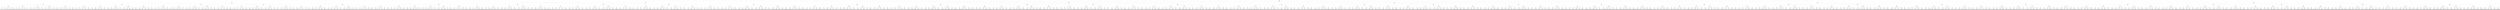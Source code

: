 digraph BPlusTree {
  graph [rankdir=TB, splines=ortho];
  node [shape=record, fontsize=10];
  edge [arrowsize=0.7];

  node0 [label="{Leaf 0|1 | 2 | 3 | 4}"];
  node1 [label="{Leaf 1|5 | 6 | 7 | 32}"];
  node2 [label="{Internal 2|<p0> |5|<p1>|33|<p2>|37|<p3>|65|<p4>}"];
  node3 [label="{Leaf 3|33 | 34 | 35 | 36}"];
  node4 [label="{Leaf 4|37 | 38 | 39 | 64}"];
  node5 [label="{Leaf 5|65 | 66 | 67 | 68}"];
  node6 [label="{Leaf 6|69 | 70 | 71 | 96}"];
  node7 [label="{Leaf 7|97 | 98 | 99 | 100}"];
  node8 [label="{Leaf 8|101 | 102 | 103 | 128}"];
  node9 [label="{Leaf 9|129 | 130 | 131 | 132}"];
  node10 [label="{Internal 10|<p0> |97|<p1>|101|<p2>|129|<p3>|133|<p4>}"];
  node11 [label="{Internal 11|<p0> |69|<p1>|161|<p2>|229|<p3>|321|<p4>}"];
  node12 [label="{Leaf 12|133 | 134 | 135 | 160}"];
  node13 [label="{Leaf 13|161 | 162 | 163 | 164}"];
  node14 [label="{Leaf 14|165 | 166 | 167 | 192}"];
  node15 [label="{Leaf 15|193 | 194 | 195 | 196}"];
  node16 [label="{Leaf 16|197 | 198 | 199 | 224}"];
  node17 [label="{Internal 17|<p0> |165|<p1>|193|<p2>|197|<p3>|225|<p4>}"];
  node18 [label="{Leaf 18|225 | 226 | 227 | 228}"];
  node19 [label="{Leaf 19|229 | 230 | 231 | 256}"];
  node20 [label="{Leaf 20|257 | 258 | 259 | 260}"];
  node21 [label="{Leaf 21|261 | 262 | 263 | 288}"];
  node22 [label="{Leaf 22|289 | 290 | 291 | 292}"];
  node23 [label="{Internal 23|<p0> |257|<p1>|261|<p2>|289|<p3>|293|<p4>}"];
  node24 [label="{Leaf 24|293 | 294 | 295 | 320}"];
  node25 [label="{Leaf 25|321 | 322 | 323 | 324}"];
  node26 [label="{Leaf 26|325 | 326 | 327 | 352}"];
  node27 [label="{Leaf 27|353 | 354 | 355 | 356}"];
  node28 [label="{Leaf 28|357 | 358 | 359 | 384}"];
  node29 [label="{Internal 29|<p0> |325|<p1>|353|<p2>|357|<p3>|385|<p4>}"];
  node30 [label="{Leaf 30|385 | 386 | 387 | 388}"];
  node31 [label="{Leaf 31|389 | 390 | 391 | 416}"];
  node32 [label="{Leaf 32|417 | 418 | 419 | 420}"];
  node33 [label="{Leaf 33|421 | 422 | 423 | 448}"];
  node34 [label="{Leaf 34|449 | 450 | 451 | 452}"];
  node35 [label="{Internal 35|<p0> |417|<p1>|421|<p2>|449|<p3>|453|<p4>}"];
  node36 [label="{Leaf 36|453 | 454 | 455 | 480}"];
  node37 [label="{Leaf 37|481 | 482 | 483 | 484}"];
  node38 [label="{Leaf 38|485 | 486 | 487 | 512}"];
  node39 [label="{Leaf 39|513 | 514 | 515 | 516}"];
  node40 [label="{Leaf 40|517 | 518 | 519 | 544}"];
  node41 [label="{Internal 41|<p0> |485|<p1>|513|<p2>|517|<p3>|545|<p4>}"];
  node42 [label="{Leaf 42|545 | 546 | 547 | 548}"];
  node43 [label="{Leaf 43|549 | 550 | 551 | 576}"];
  node44 [label="{Leaf 44|577 | 578 | 579 | 580}"];
  node45 [label="{Leaf 45|581 | 582 | 583 | 608}"];
  node46 [label="{Leaf 46|609 | 610 | 611 | 612}"];
  node47 [label="{Internal 47|<p0> |577|<p1>|581|<p2>|609|<p3>|613|<p4>}"];
  node48 [label="{Leaf 48|613 | 614 | 615 | 640}"];
  node49 [label="{Leaf 49|641 | 642 | 643 | 644}"];
  node50 [label="{Leaf 50|645 | 646 | 647 | 672}"];
  node51 [label="{Leaf 51|673 | 674 | 675 | 676}"];
  node52 [label="{Leaf 52|677 | 678 | 679 | 704}"];
  node53 [label="{Internal 53|<p0> |645|<p1>|673|<p2>|677|<p3>|705|<p4>}"];
  node54 [label="{Internal 54|<p0> |481|<p1>|549|<p2>|641|<p3>|709|<p4>}"];
  node55 [label="{Internal 55|<p0> |389|<p1>|801|<p2>|1189|<p3>|1601|<p4>}"];
  node56 [label="{Leaf 56|705 | 706 | 707 | 708}"];
  node57 [label="{Leaf 57|709 | 710 | 711 | 736}"];
  node58 [label="{Leaf 58|737 | 738 | 739 | 740}"];
  node59 [label="{Leaf 59|741 | 742 | 743 | 768}"];
  node60 [label="{Leaf 60|769 | 770 | 771 | 772}"];
  node61 [label="{Internal 61|<p0> |737|<p1>|741|<p2>|769|<p3>|773|<p4>}"];
  node62 [label="{Leaf 62|773 | 774 | 775 | 800}"];
  node63 [label="{Leaf 63|801 | 802 | 803 | 804}"];
  node64 [label="{Leaf 64|805 | 806 | 807 | 832}"];
  node65 [label="{Leaf 65|833 | 834 | 835 | 836}"];
  node66 [label="{Leaf 66|837 | 838 | 839 | 864}"];
  node67 [label="{Internal 67|<p0> |805|<p1>|833|<p2>|837|<p3>|865|<p4>}"];
  node68 [label="{Leaf 68|865 | 866 | 867 | 868}"];
  node69 [label="{Leaf 69|869 | 870 | 871 | 896}"];
  node70 [label="{Leaf 70|897 | 898 | 899 | 900}"];
  node71 [label="{Leaf 71|901 | 902 | 903 | 928}"];
  node72 [label="{Leaf 72|929 | 930 | 931 | 932}"];
  node73 [label="{Internal 73|<p0> |897|<p1>|901|<p2>|929|<p3>|933|<p4>}"];
  node74 [label="{Leaf 74|933 | 934 | 935 | 960}"];
  node75 [label="{Leaf 75|961 | 962 | 963 | 964}"];
  node76 [label="{Leaf 76|965 | 966 | 967 | 992}"];
  node77 [label="{Leaf 77|993 | 994 | 995 | 996}"];
  node78 [label="{Leaf 78|997 | 998 | 999 | 1024}"];
  node79 [label="{Internal 79|<p0> |965|<p1>|993|<p2>|997|<p3>|1025|<p4>}"];
  node80 [label="{Leaf 80|1025 | 1026 | 1027 | 1028}"];
  node81 [label="{Leaf 81|1029 | 1030 | 1031 | 1056}"];
  node82 [label="{Leaf 82|1057 | 1058 | 1059 | 1060}"];
  node83 [label="{Leaf 83|1061 | 1062 | 1063 | 1088}"];
  node84 [label="{Leaf 84|1089 | 1090 | 1091 | 1092}"];
  node85 [label="{Internal 85|<p0> |1057|<p1>|1061|<p2>|1089|<p3>|1093|<p4>}"];
  node86 [label="{Internal 86|<p0> |869|<p1>|961|<p2>|1029|<p3>|1121|<p4>}"];
  node87 [label="{Leaf 87|1093 | 1094 | 1095 | 1120}"];
  node88 [label="{Leaf 88|1121 | 1122 | 1123 | 1124}"];
  node89 [label="{Leaf 89|1125 | 1126 | 1127 | 1152}"];
  node90 [label="{Leaf 90|1153 | 1154 | 1155 | 1156}"];
  node91 [label="{Leaf 91|1157 | 1158 | 1159 | 1184}"];
  node92 [label="{Internal 92|<p0> |1125|<p1>|1153|<p2>|1157|<p3>|1185|<p4>}"];
  node93 [label="{Leaf 93|1185 | 1186 | 1187 | 1188}"];
  node94 [label="{Leaf 94|1189 | 1190 | 1191 | 1216}"];
  node95 [label="{Leaf 95|1217 | 1218 | 1219 | 1220}"];
  node96 [label="{Leaf 96|1221 | 1222 | 1223 | 1248}"];
  node97 [label="{Leaf 97|1249 | 1250 | 1251 | 1252}"];
  node98 [label="{Internal 98|<p0> |1217|<p1>|1221|<p2>|1249|<p3>|1253|<p4>}"];
  node99 [label="{Leaf 99|1253 | 1254 | 1255 | 1280}"];
  node100 [label="{Leaf 100|1281 | 1282 | 1283 | 1284}"];
  node101 [label="{Leaf 101|1285 | 1286 | 1287 | 1312}"];
  node102 [label="{Leaf 102|1313 | 1314 | 1315 | 1316}"];
  node103 [label="{Leaf 103|1317 | 1318 | 1319 | 1344}"];
  node104 [label="{Internal 104|<p0> |1285|<p1>|1313|<p2>|1317|<p3>|1345|<p4>}"];
  node105 [label="{Leaf 105|1345 | 1346 | 1347 | 1348}"];
  node106 [label="{Leaf 106|1349 | 1350 | 1351 | 1376}"];
  node107 [label="{Leaf 107|1377 | 1378 | 1379 | 1380}"];
  node108 [label="{Leaf 108|1381 | 1382 | 1383 | 1408}"];
  node109 [label="{Leaf 109|1409 | 1410 | 1411 | 1412}"];
  node110 [label="{Internal 110|<p0> |1377|<p1>|1381|<p2>|1409|<p3>|1413|<p4>}"];
  node111 [label="{Leaf 111|1413 | 1414 | 1415 | 1440}"];
  node112 [label="{Leaf 112|1441 | 1442 | 1443 | 1444}"];
  node113 [label="{Leaf 113|1445 | 1446 | 1447 | 1472}"];
  node114 [label="{Leaf 114|1473 | 1474 | 1475 | 1476}"];
  node115 [label="{Leaf 115|1477 | 1478 | 1479 | 1504}"];
  node116 [label="{Internal 116|<p0> |1445|<p1>|1473|<p2>|1477|<p3>|1505|<p4>}"];
  node117 [label="{Internal 117|<p0> |1281|<p1>|1349|<p2>|1441|<p3>|1509|<p4>}"];
  node118 [label="{Leaf 118|1505 | 1506 | 1507 | 1508}"];
  node119 [label="{Leaf 119|1509 | 1510 | 1511 | 1536}"];
  node120 [label="{Leaf 120|1537 | 1538 | 1539 | 1540}"];
  node121 [label="{Leaf 121|1541 | 1542 | 1543 | 1568}"];
  node122 [label="{Leaf 122|1569 | 1570 | 1571 | 1572}"];
  node123 [label="{Internal 123|<p0> |1537|<p1>|1541|<p2>|1569|<p3>|1573|<p4>}"];
  node124 [label="{Leaf 124|1573 | 1574 | 1575 | 1600}"];
  node125 [label="{Leaf 125|1601 | 1602 | 1603 | 1604}"];
  node126 [label="{Leaf 126|1605 | 1606 | 1607 | 1632}"];
  node127 [label="{Leaf 127|1633 | 1634 | 1635 | 1636}"];
  node128 [label="{Leaf 128|1637 | 1638 | 1639 | 1664}"];
  node129 [label="{Internal 129|<p0> |1605|<p1>|1633|<p2>|1637|<p3>|1665|<p4>}"];
  node130 [label="{Leaf 130|1665 | 1666 | 1667 | 1668}"];
  node131 [label="{Leaf 131|1669 | 1670 | 1671 | 1696}"];
  node132 [label="{Leaf 132|1697 | 1698 | 1699 | 1700}"];
  node133 [label="{Leaf 133|1701 | 1702 | 1703 | 1728}"];
  node134 [label="{Leaf 134|1729 | 1730 | 1731 | 1732}"];
  node135 [label="{Internal 135|<p0> |1697|<p1>|1701|<p2>|1729|<p3>|1733|<p4>}"];
  node136 [label="{Leaf 136|1733 | 1734 | 1735 | 1760}"];
  node137 [label="{Leaf 137|1761 | 1762 | 1763 | 1764}"];
  node138 [label="{Leaf 138|1765 | 1766 | 1767 | 1792}"];
  node139 [label="{Leaf 139|1793 | 1794 | 1795 | 1796}"];
  node140 [label="{Leaf 140|1797 | 1798 | 1799 | 1824}"];
  node141 [label="{Internal 141|<p0> |1765|<p1>|1793|<p2>|1797|<p3>|1825|<p4>}"];
  node142 [label="{Leaf 142|1825 | 1826 | 1827 | 1828}"];
  node143 [label="{Leaf 143|1829 | 1830 | 1831 | 1856}"];
  node144 [label="{Leaf 144|1857 | 1858 | 1859 | 1860}"];
  node145 [label="{Leaf 145|1861 | 1862 | 1863 | 1888}"];
  node146 [label="{Leaf 146|1889 | 1890 | 1891 | 1892}"];
  node147 [label="{Internal 147|<p0> |1857|<p1>|1861|<p2>|1889|<p3>|1893|<p4>}"];
  node148 [label="{Internal 148|<p0> |1669|<p1>|1761|<p2>|1829|<p3>|1921|<p4>}"];
  node149 [label="{Leaf 149|1893 | 1894 | 1895 | 1920}"];
  node150 [label="{Leaf 150|1921 | 1922 | 1923 | 1924}"];
  node151 [label="{Leaf 151|1925 | 1926 | 1927 | 1952}"];
  node152 [label="{Leaf 152|1953 | 1954 | 1955 | 1956}"];
  node153 [label="{Leaf 153|1957 | 1958 | 1959 | 1984}"];
  node154 [label="{Internal 154|<p0> |1925|<p1>|1953|<p2>|1957|<p3>|1985|<p4>}"];
  node155 [label="{Leaf 155|1985 | 1986 | 1987 | 1988}"];
  node156 [label="{Leaf 156|1989 | 1990 | 1991 | 2016}"];
  node157 [label="{Leaf 157|2017 | 2018 | 2019 | 2020}"];
  node158 [label="{Leaf 158|2021 | 2022 | 2023 | 2048}"];
  node159 [label="{Leaf 159|2049 | 2050 | 2051 | 2052}"];
  node160 [label="{Internal 160|<p0> |2017|<p1>|2021|<p2>|2049|<p3>|2053|<p4>}"];
  node161 [label="{Leaf 161|2053 | 2054 | 2055 | 2080}"];
  node162 [label="{Leaf 162|2081 | 2082 | 2083 | 2084}"];
  node163 [label="{Leaf 163|2085 | 2086 | 2087 | 2112}"];
  node164 [label="{Leaf 164|2113 | 2114 | 2115 | 2116}"];
  node165 [label="{Leaf 165|2117 | 2118 | 2119 | 2144}"];
  node166 [label="{Internal 166|<p0> |2085|<p1>|2113|<p2>|2117|<p3>|2145|<p4>}"];
  node167 [label="{Leaf 167|2145 | 2146 | 2147 | 2148}"];
  node168 [label="{Leaf 168|2149 | 2150 | 2151 | 2176}"];
  node169 [label="{Leaf 169|2177 | 2178 | 2179 | 2180}"];
  node170 [label="{Leaf 170|2181 | 2182 | 2183 | 2208}"];
  node171 [label="{Leaf 171|2209 | 2210 | 2211 | 2212}"];
  node172 [label="{Internal 172|<p0> |2177|<p1>|2181|<p2>|2209|<p3>|2213|<p4>}"];
  node173 [label="{Leaf 173|2213 | 2214 | 2215 | 2240}"];
  node174 [label="{Leaf 174|2241 | 2242 | 2243 | 2244}"];
  node175 [label="{Leaf 175|2245 | 2246 | 2247 | 2272}"];
  node176 [label="{Leaf 176|2273 | 2274 | 2275 | 2276}"];
  node177 [label="{Leaf 177|2277 | 2278 | 2279 | 2304}"];
  node178 [label="{Internal 178|<p0> |2245|<p1>|2273|<p2>|2277|<p3>|2305|<p4>}"];
  node179 [label="{Internal 179|<p0> |2081|<p1>|2149|<p2>|2241|<p3>|2309|<p4>}"];
  node180 [label="{Leaf 180|2305 | 2306 | 2307 | 2308}"];
  node181 [label="{Leaf 181|2309 | 2310 | 2311 | 2336}"];
  node182 [label="{Leaf 182|2337 | 2338 | 2339 | 2340}"];
  node183 [label="{Leaf 183|2341 | 2342 | 2343 | 2368}"];
  node184 [label="{Leaf 184|2369 | 2370 | 2371 | 2372}"];
  node185 [label="{Internal 185|<p0> |2337|<p1>|2341|<p2>|2369|<p3>|2373|<p4>}"];
  node186 [label="{Leaf 186|2373 | 2374 | 2375 | 2400}"];
  node187 [label="{Leaf 187|2401 | 2402 | 2403 | 2404}"];
  node188 [label="{Leaf 188|2405 | 2406 | 2407 | 2432}"];
  node189 [label="{Leaf 189|2433 | 2434 | 2435 | 2436}"];
  node190 [label="{Leaf 190|2437 | 2438 | 2439 | 2464}"];
  node191 [label="{Internal 191|<p0> |2405|<p1>|2433|<p2>|2437|<p3>|2465|<p4>}"];
  node192 [label="{Leaf 192|2465 | 2466 | 2467 | 2468}"];
  node193 [label="{Leaf 193|2469 | 2470 | 2471 | 2496}"];
  node194 [label="{Leaf 194|2497 | 2498 | 2499 | 2500}"];
  node195 [label="{Leaf 195|2501 | 2502 | 2503 | 2528}"];
  node196 [label="{Leaf 196|2529 | 2530 | 2531 | 2532}"];
  node197 [label="{Internal 197|<p0> |2497|<p1>|2501|<p2>|2529|<p3>|2533|<p4>}"];
  node198 [label="{Leaf 198|2533 | 2534 | 2535 | 2560}"];
  node199 [label="{Leaf 199|2561 | 2562 | 2563 | 2564}"];
  node200 [label="{Leaf 200|2565 | 2566 | 2567 | 2592}"];
  node201 [label="{Leaf 201|2593 | 2594 | 2595 | 2596}"];
  node202 [label="{Leaf 202|2597 | 2598 | 2599 | 2624}"];
  node203 [label="{Internal 203|<p0> |2565|<p1>|2593|<p2>|2597|<p3>|2625|<p4>}"];
  node204 [label="{Leaf 204|2625 | 2626 | 2627 | 2628}"];
  node205 [label="{Leaf 205|2629 | 2630 | 2631 | 2656}"];
  node206 [label="{Leaf 206|2657 | 2658 | 2659 | 2660}"];
  node207 [label="{Leaf 207|2661 | 2662 | 2663 | 2688}"];
  node208 [label="{Leaf 208|2689 | 2690 | 2691 | 2692}"];
  node209 [label="{Internal 209|<p0> |2657|<p1>|2661|<p2>|2689|<p3>|2693|<p4>}"];
  node210 [label="{Internal 210|<p0> |2469|<p1>|2561|<p2>|2629|<p3>|2721|<p4>}"];
  node211 [label="{Leaf 211|2693 | 2694 | 2695 | 2720}"];
  node212 [label="{Leaf 212|2721 | 2722 | 2723 | 2724}"];
  node213 [label="{Leaf 213|2725 | 2726 | 2727 | 2752}"];
  node214 [label="{Leaf 214|2753 | 2754 | 2755 | 2756}"];
  node215 [label="{Leaf 215|2757 | 2758 | 2759 | 2784}"];
  node216 [label="{Internal 216|<p0> |2725|<p1>|2753|<p2>|2757|<p3>|2785|<p4>}"];
  node217 [label="{Leaf 217|2785 | 2786 | 2787 | 2788}"];
  node218 [label="{Leaf 218|2789 | 2790 | 2791 | 2816}"];
  node219 [label="{Leaf 219|2817 | 2818 | 2819 | 2820}"];
  node220 [label="{Leaf 220|2821 | 2822 | 2823 | 2848}"];
  node221 [label="{Leaf 221|2849 | 2850 | 2851 | 2852}"];
  node222 [label="{Internal 222|<p0> |2817|<p1>|2821|<p2>|2849|<p3>|2853|<p4>}"];
  node223 [label="{Leaf 223|2853 | 2854 | 2855 | 2880}"];
  node224 [label="{Leaf 224|2881 | 2882 | 2883 | 2884}"];
  node225 [label="{Leaf 225|2885 | 2886 | 2887 | 2912}"];
  node226 [label="{Leaf 226|2913 | 2914 | 2915 | 2916}"];
  node227 [label="{Leaf 227|2917 | 2918 | 2919 | 2944}"];
  node228 [label="{Internal 228|<p0> |2885|<p1>|2913|<p2>|2917|<p3>|2945|<p4>}"];
  node229 [label="{Leaf 229|2945 | 2946 | 2947 | 2948}"];
  node230 [label="{Leaf 230|2949 | 2950 | 2951 | 2976}"];
  node231 [label="{Leaf 231|2977 | 2978 | 2979 | 2980}"];
  node232 [label="{Leaf 232|2981 | 2982 | 2983 | 3008}"];
  node233 [label="{Leaf 233|3009 | 3010 | 3011 | 3012}"];
  node234 [label="{Internal 234|<p0> |2977|<p1>|2981|<p2>|3009|<p3>|3013|<p4>}"];
  node235 [label="{Leaf 235|3013 | 3014 | 3015 | 3040}"];
  node236 [label="{Leaf 236|3041 | 3042 | 3043 | 3044}"];
  node237 [label="{Leaf 237|3045 | 3046 | 3047 | 3072}"];
  node238 [label="{Leaf 238|3073 | 3074 | 3075 | 3076}"];
  node239 [label="{Leaf 239|3077 | 3078 | 3079 | 3104}"];
  node240 [label="{Internal 240|<p0> |3045|<p1>|3073|<p2>|3077|<p3>|3105|<p4>}"];
  node241 [label="{Internal 241|<p0> |2881|<p1>|2949|<p2>|3041|<p3>|3109|<p4>}"];
  node242 [label="{Leaf 242|3105 | 3106 | 3107 | 3108}"];
  node243 [label="{Leaf 243|3109 | 3110 | 3111 | 3136}"];
  node244 [label="{Leaf 244|3137 | 3138 | 3139 | 3140}"];
  node245 [label="{Leaf 245|3141 | 3142 | 3143 | 3168}"];
  node246 [label="{Leaf 246|3169 | 3170 | 3171 | 3172}"];
  node247 [label="{Internal 247|<p0> |3137|<p1>|3141|<p2>|3169|<p3>|3173|<p4>}"];
  node248 [label="{Leaf 248|3173 | 3174 | 3175 | 3200}"];
  node249 [label="{Leaf 249|3201 | 3202 | 3203 | 3204}"];
  node250 [label="{Leaf 250|3205 | 3206 | 3207 | 3232}"];
  node251 [label="{Leaf 251|3233 | 3234 | 3235 | 3236}"];
  node252 [label="{Leaf 252|3237 | 3238 | 3239 | 3264}"];
  node253 [label="{Internal 253|<p0> |3205|<p1>|3233|<p2>|3237|<p3>|3265|<p4>}"];
  node254 [label="{Leaf 254|3265 | 3266 | 3267 | 3268}"];
  node255 [label="{Leaf 255|3269 | 3270 | 3271 | 3296}"];
  node256 [label="{Leaf 256|3297 | 3298 | 3299 | 3300}"];
  node257 [label="{Leaf 257|3301 | 3302 | 3303 | 3328}"];
  node258 [label="{Leaf 258|3329 | 3330 | 3331 | 3332}"];
  node259 [label="{Internal 259|<p0> |3297|<p1>|3301|<p2>|3329|<p3>|3333|<p4>}"];
  node260 [label="{Leaf 260|3333 | 3334 | 3335 | 3360}"];
  node261 [label="{Leaf 261|3361 | 3362 | 3363 | 3364}"];
  node262 [label="{Leaf 262|3365 | 3366 | 3367 | 3392}"];
  node263 [label="{Leaf 263|3393 | 3394 | 3395 | 3396}"];
  node264 [label="{Leaf 264|3397 | 3398 | 3399 | 3424}"];
  node265 [label="{Internal 265|<p0> |3365|<p1>|3393|<p2>|3397|<p3>|3425|<p4>}"];
  node266 [label="{Leaf 266|3425 | 3426 | 3427 | 3428}"];
  node267 [label="{Leaf 267|3429 | 3430 | 3431 | 3456}"];
  node268 [label="{Leaf 268|3457 | 3458 | 3459 | 3460}"];
  node269 [label="{Leaf 269|3461 | 3462 | 3463 | 3488}"];
  node270 [label="{Leaf 270|3489 | 3490 | 3491 | 3492}"];
  node271 [label="{Internal 271|<p0> |3457|<p1>|3461|<p2>|3489|<p3>|3493|<p4>}"];
  node272 [label="{Internal 272|<p0> |3269|<p1>|3361|<p2>|3429|<p3>|3521|<p4>}"];
  node273 [label="{Internal 273|<p0> |2401|<p1>|2789|<p2>|3201|<p3>|3589|<p4>}"];
  node274 [label="{Internal 274|<p0> |1989|<p1>|4001|<p2>|5989|<p3>|8001|<p4>}"];
  node275 [label="{Leaf 275|3493 | 3494 | 3495 | 3520}"];
  node276 [label="{Leaf 276|3521 | 3522 | 3523 | 3524}"];
  node277 [label="{Leaf 277|3525 | 3526 | 3527 | 3552}"];
  node278 [label="{Leaf 278|3553 | 3554 | 3555 | 3556}"];
  node279 [label="{Leaf 279|3557 | 3558 | 3559 | 3584}"];
  node280 [label="{Internal 280|<p0> |3525|<p1>|3553|<p2>|3557|<p3>|3585|<p4>}"];
  node281 [label="{Leaf 281|3585 | 3586 | 3587 | 3588}"];
  node282 [label="{Leaf 282|3589 | 3590 | 3591 | 3616}"];
  node283 [label="{Leaf 283|3617 | 3618 | 3619 | 3620}"];
  node284 [label="{Leaf 284|3621 | 3622 | 3623 | 3648}"];
  node285 [label="{Leaf 285|3649 | 3650 | 3651 | 3652}"];
  node286 [label="{Internal 286|<p0> |3617|<p1>|3621|<p2>|3649|<p3>|3653|<p4>}"];
  node287 [label="{Leaf 287|3653 | 3654 | 3655 | 3680}"];
  node288 [label="{Leaf 288|3681 | 3682 | 3683 | 3684}"];
  node289 [label="{Leaf 289|3685 | 3686 | 3687 | 3712}"];
  node290 [label="{Leaf 290|3713 | 3714 | 3715 | 3716}"];
  node291 [label="{Leaf 291|3717 | 3718 | 3719 | 3744}"];
  node292 [label="{Internal 292|<p0> |3685|<p1>|3713|<p2>|3717|<p3>|3745|<p4>}"];
  node293 [label="{Leaf 293|3745 | 3746 | 3747 | 3748}"];
  node294 [label="{Leaf 294|3749 | 3750 | 3751 | 3776}"];
  node295 [label="{Leaf 295|3777 | 3778 | 3779 | 3780}"];
  node296 [label="{Leaf 296|3781 | 3782 | 3783 | 3808}"];
  node297 [label="{Leaf 297|3809 | 3810 | 3811 | 3812}"];
  node298 [label="{Internal 298|<p0> |3777|<p1>|3781|<p2>|3809|<p3>|3813|<p4>}"];
  node299 [label="{Leaf 299|3813 | 3814 | 3815 | 3840}"];
  node300 [label="{Leaf 300|3841 | 3842 | 3843 | 3844}"];
  node301 [label="{Leaf 301|3845 | 3846 | 3847 | 3872}"];
  node302 [label="{Leaf 302|3873 | 3874 | 3875 | 3876}"];
  node303 [label="{Leaf 303|3877 | 3878 | 3879 | 3904}"];
  node304 [label="{Internal 304|<p0> |3845|<p1>|3873|<p2>|3877|<p3>|3905|<p4>}"];
  node305 [label="{Internal 305|<p0> |3681|<p1>|3749|<p2>|3841|<p3>|3909|<p4>}"];
  node306 [label="{Leaf 306|3905 | 3906 | 3907 | 3908}"];
  node307 [label="{Leaf 307|3909 | 3910 | 3911 | 3936}"];
  node308 [label="{Leaf 308|3937 | 3938 | 3939 | 3940}"];
  node309 [label="{Leaf 309|3941 | 3942 | 3943 | 3968}"];
  node310 [label="{Leaf 310|3969 | 3970 | 3971 | 3972}"];
  node311 [label="{Internal 311|<p0> |3937|<p1>|3941|<p2>|3969|<p3>|3973|<p4>}"];
  node312 [label="{Leaf 312|3973 | 3974 | 3975 | 4000}"];
  node313 [label="{Leaf 313|4001 | 4002 | 4003 | 4004}"];
  node314 [label="{Leaf 314|4005 | 4006 | 4007 | 4032}"];
  node315 [label="{Leaf 315|4033 | 4034 | 4035 | 4036}"];
  node316 [label="{Leaf 316|4037 | 4038 | 4039 | 4064}"];
  node317 [label="{Internal 317|<p0> |4005|<p1>|4033|<p2>|4037|<p3>|4065|<p4>}"];
  node318 [label="{Leaf 318|4065 | 4066 | 4067 | 4068}"];
  node319 [label="{Leaf 319|4069 | 4070 | 4071 | 4096}"];
  node320 [label="{Leaf 320|4097 | 4098 | 4099 | 4100}"];
  node321 [label="{Leaf 321|4101 | 4102 | 4103 | 4128}"];
  node322 [label="{Leaf 322|4129 | 4130 | 4131 | 4132}"];
  node323 [label="{Internal 323|<p0> |4097|<p1>|4101|<p2>|4129|<p3>|4133|<p4>}"];
  node324 [label="{Leaf 324|4133 | 4134 | 4135 | 4160}"];
  node325 [label="{Leaf 325|4161 | 4162 | 4163 | 4164}"];
  node326 [label="{Leaf 326|4165 | 4166 | 4167 | 4192}"];
  node327 [label="{Leaf 327|4193 | 4194 | 4195 | 4196}"];
  node328 [label="{Leaf 328|4197 | 4198 | 4199 | 4224}"];
  node329 [label="{Internal 329|<p0> |4165|<p1>|4193|<p2>|4197|<p3>|4225|<p4>}"];
  node330 [label="{Leaf 330|4225 | 4226 | 4227 | 4228}"];
  node331 [label="{Leaf 331|4229 | 4230 | 4231 | 4256}"];
  node332 [label="{Leaf 332|4257 | 4258 | 4259 | 4260}"];
  node333 [label="{Leaf 333|4261 | 4262 | 4263 | 4288}"];
  node334 [label="{Leaf 334|4289 | 4290 | 4291 | 4292}"];
  node335 [label="{Internal 335|<p0> |4257|<p1>|4261|<p2>|4289|<p3>|4293|<p4>}"];
  node336 [label="{Internal 336|<p0> |4069|<p1>|4161|<p2>|4229|<p3>|4321|<p4>}"];
  node337 [label="{Leaf 337|4293 | 4294 | 4295 | 4320}"];
  node338 [label="{Leaf 338|4321 | 4322 | 4323 | 4324}"];
  node339 [label="{Leaf 339|4325 | 4326 | 4327 | 4352}"];
  node340 [label="{Leaf 340|4353 | 4354 | 4355 | 4356}"];
  node341 [label="{Leaf 341|4357 | 4358 | 4359 | 4384}"];
  node342 [label="{Internal 342|<p0> |4325|<p1>|4353|<p2>|4357|<p3>|4385|<p4>}"];
  node343 [label="{Leaf 343|4385 | 4386 | 4387 | 4388}"];
  node344 [label="{Leaf 344|4389 | 4390 | 4391 | 4416}"];
  node345 [label="{Leaf 345|4417 | 4418 | 4419 | 4420}"];
  node346 [label="{Leaf 346|4421 | 4422 | 4423 | 4448}"];
  node347 [label="{Leaf 347|4449 | 4450 | 4451 | 4452}"];
  node348 [label="{Internal 348|<p0> |4417|<p1>|4421|<p2>|4449|<p3>|4453|<p4>}"];
  node349 [label="{Leaf 349|4453 | 4454 | 4455 | 4480}"];
  node350 [label="{Leaf 350|4481 | 4482 | 4483 | 4484}"];
  node351 [label="{Leaf 351|4485 | 4486 | 4487 | 4512}"];
  node352 [label="{Leaf 352|4513 | 4514 | 4515 | 4516}"];
  node353 [label="{Leaf 353|4517 | 4518 | 4519 | 4544}"];
  node354 [label="{Internal 354|<p0> |4485|<p1>|4513|<p2>|4517|<p3>|4545|<p4>}"];
  node355 [label="{Leaf 355|4545 | 4546 | 4547 | 4548}"];
  node356 [label="{Leaf 356|4549 | 4550 | 4551 | 4576}"];
  node357 [label="{Leaf 357|4577 | 4578 | 4579 | 4580}"];
  node358 [label="{Leaf 358|4581 | 4582 | 4583 | 4608}"];
  node359 [label="{Leaf 359|4609 | 4610 | 4611 | 4612}"];
  node360 [label="{Internal 360|<p0> |4577|<p1>|4581|<p2>|4609|<p3>|4613|<p4>}"];
  node361 [label="{Leaf 361|4613 | 4614 | 4615 | 4640}"];
  node362 [label="{Leaf 362|4641 | 4642 | 4643 | 4644}"];
  node363 [label="{Leaf 363|4645 | 4646 | 4647 | 4672}"];
  node364 [label="{Leaf 364|4673 | 4674 | 4675 | 4676}"];
  node365 [label="{Leaf 365|4677 | 4678 | 4679 | 4704}"];
  node366 [label="{Internal 366|<p0> |4645|<p1>|4673|<p2>|4677|<p3>|4705|<p4>}"];
  node367 [label="{Internal 367|<p0> |4481|<p1>|4549|<p2>|4641|<p3>|4709|<p4>}"];
  node368 [label="{Leaf 368|4705 | 4706 | 4707 | 4708}"];
  node369 [label="{Leaf 369|4709 | 4710 | 4711 | 4736}"];
  node370 [label="{Leaf 370|4737 | 4738 | 4739 | 4740}"];
  node371 [label="{Leaf 371|4741 | 4742 | 4743 | 4768}"];
  node372 [label="{Leaf 372|4769 | 4770 | 4771 | 4772}"];
  node373 [label="{Internal 373|<p0> |4737|<p1>|4741|<p2>|4769|<p3>|4773|<p4>}"];
  node374 [label="{Leaf 374|4773 | 4774 | 4775 | 4800}"];
  node375 [label="{Leaf 375|4801 | 4802 | 4803 | 4804}"];
  node376 [label="{Leaf 376|4805 | 4806 | 4807 | 4832}"];
  node377 [label="{Leaf 377|4833 | 4834 | 4835 | 4836}"];
  node378 [label="{Leaf 378|4837 | 4838 | 4839 | 4864}"];
  node379 [label="{Internal 379|<p0> |4805|<p1>|4833|<p2>|4837|<p3>|4865|<p4>}"];
  node380 [label="{Leaf 380|4865 | 4866 | 4867 | 4868}"];
  node381 [label="{Leaf 381|4869 | 4870 | 4871 | 4896}"];
  node382 [label="{Leaf 382|4897 | 4898 | 4899 | 4900}"];
  node383 [label="{Leaf 383|4901 | 4902 | 4903 | 4928}"];
  node384 [label="{Leaf 384|4929 | 4930 | 4931 | 4932}"];
  node385 [label="{Internal 385|<p0> |4897|<p1>|4901|<p2>|4929|<p3>|4933|<p4>}"];
  node386 [label="{Leaf 386|4933 | 4934 | 4935 | 4960}"];
  node387 [label="{Leaf 387|4961 | 4962 | 4963 | 4964}"];
  node388 [label="{Leaf 388|4965 | 4966 | 4967 | 4992}"];
  node389 [label="{Leaf 389|4993 | 4994 | 4995 | 4996}"];
  node390 [label="{Leaf 390|4997 | 4998 | 4999 | 5024}"];
  node391 [label="{Internal 391|<p0> |4965|<p1>|4993|<p2>|4997|<p3>|5025|<p4>}"];
  node392 [label="{Leaf 392|5025 | 5026 | 5027 | 5028}"];
  node393 [label="{Leaf 393|5029 | 5030 | 5031 | 5056}"];
  node394 [label="{Leaf 394|5057 | 5058 | 5059 | 5060}"];
  node395 [label="{Leaf 395|5061 | 5062 | 5063 | 5088}"];
  node396 [label="{Leaf 396|5089 | 5090 | 5091 | 5092}"];
  node397 [label="{Internal 397|<p0> |5057|<p1>|5061|<p2>|5089|<p3>|5093|<p4>}"];
  node398 [label="{Internal 398|<p0> |4869|<p1>|4961|<p2>|5029|<p3>|5121|<p4>}"];
  node399 [label="{Leaf 399|5093 | 5094 | 5095 | 5120}"];
  node400 [label="{Leaf 400|5121 | 5122 | 5123 | 5124}"];
  node401 [label="{Leaf 401|5125 | 5126 | 5127 | 5152}"];
  node402 [label="{Leaf 402|5153 | 5154 | 5155 | 5156}"];
  node403 [label="{Leaf 403|5157 | 5158 | 5159 | 5184}"];
  node404 [label="{Internal 404|<p0> |5125|<p1>|5153|<p2>|5157|<p3>|5185|<p4>}"];
  node405 [label="{Leaf 405|5185 | 5186 | 5187 | 5188}"];
  node406 [label="{Leaf 406|5189 | 5190 | 5191 | 5216}"];
  node407 [label="{Leaf 407|5217 | 5218 | 5219 | 5220}"];
  node408 [label="{Leaf 408|5221 | 5222 | 5223 | 5248}"];
  node409 [label="{Leaf 409|5249 | 5250 | 5251 | 5252}"];
  node410 [label="{Internal 410|<p0> |5217|<p1>|5221|<p2>|5249|<p3>|5253|<p4>}"];
  node411 [label="{Leaf 411|5253 | 5254 | 5255 | 5280}"];
  node412 [label="{Leaf 412|5281 | 5282 | 5283 | 5284}"];
  node413 [label="{Leaf 413|5285 | 5286 | 5287 | 5312}"];
  node414 [label="{Leaf 414|5313 | 5314 | 5315 | 5316}"];
  node415 [label="{Leaf 415|5317 | 5318 | 5319 | 5344}"];
  node416 [label="{Internal 416|<p0> |5285|<p1>|5313|<p2>|5317|<p3>|5345|<p4>}"];
  node417 [label="{Leaf 417|5345 | 5346 | 5347 | 5348}"];
  node418 [label="{Leaf 418|5349 | 5350 | 5351 | 5376}"];
  node419 [label="{Leaf 419|5377 | 5378 | 5379 | 5380}"];
  node420 [label="{Leaf 420|5381 | 5382 | 5383 | 5408}"];
  node421 [label="{Leaf 421|5409 | 5410 | 5411 | 5412}"];
  node422 [label="{Internal 422|<p0> |5377|<p1>|5381|<p2>|5409|<p3>|5413|<p4>}"];
  node423 [label="{Leaf 423|5413 | 5414 | 5415 | 5440}"];
  node424 [label="{Leaf 424|5441 | 5442 | 5443 | 5444}"];
  node425 [label="{Leaf 425|5445 | 5446 | 5447 | 5472}"];
  node426 [label="{Leaf 426|5473 | 5474 | 5475 | 5476}"];
  node427 [label="{Leaf 427|5477 | 5478 | 5479 | 5504}"];
  node428 [label="{Internal 428|<p0> |5445|<p1>|5473|<p2>|5477|<p3>|5505|<p4>}"];
  node429 [label="{Internal 429|<p0> |5281|<p1>|5349|<p2>|5441|<p3>|5509|<p4>}"];
  node430 [label="{Internal 430|<p0> |4389|<p1>|4801|<p2>|5189|<p3>|5601|<p4>}"];
  node431 [label="{Leaf 431|5505 | 5506 | 5507 | 5508}"];
  node432 [label="{Leaf 432|5509 | 5510 | 5511 | 5536}"];
  node433 [label="{Leaf 433|5537 | 5538 | 5539 | 5540}"];
  node434 [label="{Leaf 434|5541 | 5542 | 5543 | 5568}"];
  node435 [label="{Leaf 435|5569 | 5570 | 5571 | 5572}"];
  node436 [label="{Internal 436|<p0> |5537|<p1>|5541|<p2>|5569|<p3>|5573|<p4>}"];
  node437 [label="{Leaf 437|5573 | 5574 | 5575 | 5600}"];
  node438 [label="{Leaf 438|5601 | 5602 | 5603 | 5604}"];
  node439 [label="{Leaf 439|5605 | 5606 | 5607 | 5632}"];
  node440 [label="{Leaf 440|5633 | 5634 | 5635 | 5636}"];
  node441 [label="{Leaf 441|5637 | 5638 | 5639 | 5664}"];
  node442 [label="{Internal 442|<p0> |5605|<p1>|5633|<p2>|5637|<p3>|5665|<p4>}"];
  node443 [label="{Leaf 443|5665 | 5666 | 5667 | 5668}"];
  node444 [label="{Leaf 444|5669 | 5670 | 5671 | 5696}"];
  node445 [label="{Leaf 445|5697 | 5698 | 5699 | 5700}"];
  node446 [label="{Leaf 446|5701 | 5702 | 5703 | 5728}"];
  node447 [label="{Leaf 447|5729 | 5730 | 5731 | 5732}"];
  node448 [label="{Internal 448|<p0> |5697|<p1>|5701|<p2>|5729|<p3>|5733|<p4>}"];
  node449 [label="{Leaf 449|5733 | 5734 | 5735 | 5760}"];
  node450 [label="{Leaf 450|5761 | 5762 | 5763 | 5764}"];
  node451 [label="{Leaf 451|5765 | 5766 | 5767 | 5792}"];
  node452 [label="{Leaf 452|5793 | 5794 | 5795 | 5796}"];
  node453 [label="{Leaf 453|5797 | 5798 | 5799 | 5824}"];
  node454 [label="{Internal 454|<p0> |5765|<p1>|5793|<p2>|5797|<p3>|5825|<p4>}"];
  node455 [label="{Leaf 455|5825 | 5826 | 5827 | 5828}"];
  node456 [label="{Leaf 456|5829 | 5830 | 5831 | 5856}"];
  node457 [label="{Leaf 457|5857 | 5858 | 5859 | 5860}"];
  node458 [label="{Leaf 458|5861 | 5862 | 5863 | 5888}"];
  node459 [label="{Leaf 459|5889 | 5890 | 5891 | 5892}"];
  node460 [label="{Internal 460|<p0> |5857|<p1>|5861|<p2>|5889|<p3>|5893|<p4>}"];
  node461 [label="{Internal 461|<p0> |5669|<p1>|5761|<p2>|5829|<p3>|5921|<p4>}"];
  node462 [label="{Leaf 462|5893 | 5894 | 5895 | 5920}"];
  node463 [label="{Leaf 463|5921 | 5922 | 5923 | 5924}"];
  node464 [label="{Leaf 464|5925 | 5926 | 5927 | 5952}"];
  node465 [label="{Leaf 465|5953 | 5954 | 5955 | 5956}"];
  node466 [label="{Leaf 466|5957 | 5958 | 5959 | 5984}"];
  node467 [label="{Internal 467|<p0> |5925|<p1>|5953|<p2>|5957|<p3>|5985|<p4>}"];
  node468 [label="{Leaf 468|5985 | 5986 | 5987 | 5988}"];
  node469 [label="{Leaf 469|5989 | 5990 | 5991 | 6016}"];
  node470 [label="{Leaf 470|6017 | 6018 | 6019 | 6020}"];
  node471 [label="{Leaf 471|6021 | 6022 | 6023 | 6048}"];
  node472 [label="{Leaf 472|6049 | 6050 | 6051 | 6052}"];
  node473 [label="{Internal 473|<p0> |6017|<p1>|6021|<p2>|6049|<p3>|6053|<p4>}"];
  node474 [label="{Leaf 474|6053 | 6054 | 6055 | 6080}"];
  node475 [label="{Leaf 475|6081 | 6082 | 6083 | 6084}"];
  node476 [label="{Leaf 476|6085 | 6086 | 6087 | 6112}"];
  node477 [label="{Leaf 477|6113 | 6114 | 6115 | 6116}"];
  node478 [label="{Leaf 478|6117 | 6118 | 6119 | 6144}"];
  node479 [label="{Internal 479|<p0> |6085|<p1>|6113|<p2>|6117|<p3>|6145|<p4>}"];
  node480 [label="{Leaf 480|6145 | 6146 | 6147 | 6148}"];
  node481 [label="{Leaf 481|6149 | 6150 | 6151 | 6176}"];
  node482 [label="{Leaf 482|6177 | 6178 | 6179 | 6180}"];
  node483 [label="{Leaf 483|6181 | 6182 | 6183 | 6208}"];
  node484 [label="{Leaf 484|6209 | 6210 | 6211 | 6212}"];
  node485 [label="{Internal 485|<p0> |6177|<p1>|6181|<p2>|6209|<p3>|6213|<p4>}"];
  node486 [label="{Leaf 486|6213 | 6214 | 6215 | 6240}"];
  node487 [label="{Leaf 487|6241 | 6242 | 6243 | 6244}"];
  node488 [label="{Leaf 488|6245 | 6246 | 6247 | 6272}"];
  node489 [label="{Leaf 489|6273 | 6274 | 6275 | 6276}"];
  node490 [label="{Leaf 490|6277 | 6278 | 6279 | 6304}"];
  node491 [label="{Internal 491|<p0> |6245|<p1>|6273|<p2>|6277|<p3>|6305|<p4>}"];
  node492 [label="{Internal 492|<p0> |6081|<p1>|6149|<p2>|6241|<p3>|6309|<p4>}"];
  node493 [label="{Leaf 493|6305 | 6306 | 6307 | 6308}"];
  node494 [label="{Leaf 494|6309 | 6310 | 6311 | 6336}"];
  node495 [label="{Leaf 495|6337 | 6338 | 6339 | 6340}"];
  node496 [label="{Leaf 496|6341 | 6342 | 6343 | 6368}"];
  node497 [label="{Leaf 497|6369 | 6370 | 6371 | 6372}"];
  node498 [label="{Internal 498|<p0> |6337|<p1>|6341|<p2>|6369|<p3>|6373|<p4>}"];
  node499 [label="{Leaf 499|6373 | 6374 | 6375 | 6400}"];
  node500 [label="{Leaf 500|6401 | 6402 | 6403 | 6404}"];
  node501 [label="{Leaf 501|6405 | 6406 | 6407 | 6432}"];
  node502 [label="{Leaf 502|6433 | 6434 | 6435 | 6436}"];
  node503 [label="{Leaf 503|6437 | 6438 | 6439 | 6464}"];
  node504 [label="{Internal 504|<p0> |6405|<p1>|6433|<p2>|6437|<p3>|6465|<p4>}"];
  node505 [label="{Leaf 505|6465 | 6466 | 6467 | 6468}"];
  node506 [label="{Leaf 506|6469 | 6470 | 6471 | 6496}"];
  node507 [label="{Leaf 507|6497 | 6498 | 6499 | 6500}"];
  node508 [label="{Leaf 508|6501 | 6502 | 6503 | 6528}"];
  node509 [label="{Leaf 509|6529 | 6530 | 6531 | 6532}"];
  node510 [label="{Internal 510|<p0> |6497|<p1>|6501|<p2>|6529|<p3>|6533|<p4>}"];
  node511 [label="{Leaf 511|6533 | 6534 | 6535 | 6560}"];
  node512 [label="{Leaf 512|6561 | 6562 | 6563 | 6564}"];
  node513 [label="{Leaf 513|6565 | 6566 | 6567 | 6592}"];
  node514 [label="{Leaf 514|6593 | 6594 | 6595 | 6596}"];
  node515 [label="{Leaf 515|6597 | 6598 | 6599 | 6624}"];
  node516 [label="{Internal 516|<p0> |6565|<p1>|6593|<p2>|6597|<p3>|6625|<p4>}"];
  node517 [label="{Leaf 517|6625 | 6626 | 6627 | 6628}"];
  node518 [label="{Leaf 518|6629 | 6630 | 6631 | 6656}"];
  node519 [label="{Leaf 519|6657 | 6658 | 6659 | 6660}"];
  node520 [label="{Leaf 520|6661 | 6662 | 6663 | 6688}"];
  node521 [label="{Leaf 521|6689 | 6690 | 6691 | 6692}"];
  node522 [label="{Internal 522|<p0> |6657|<p1>|6661|<p2>|6689|<p3>|6693|<p4>}"];
  node523 [label="{Internal 523|<p0> |6469|<p1>|6561|<p2>|6629|<p3>|6721|<p4>}"];
  node524 [label="{Leaf 524|6693 | 6694 | 6695 | 6720}"];
  node525 [label="{Leaf 525|6721 | 6722 | 6723 | 6724}"];
  node526 [label="{Leaf 526|6725 | 6726 | 6727 | 6752}"];
  node527 [label="{Leaf 527|6753 | 6754 | 6755 | 6756}"];
  node528 [label="{Leaf 528|6757 | 6758 | 6759 | 6784}"];
  node529 [label="{Internal 529|<p0> |6725|<p1>|6753|<p2>|6757|<p3>|6785|<p4>}"];
  node530 [label="{Leaf 530|6785 | 6786 | 6787 | 6788}"];
  node531 [label="{Leaf 531|6789 | 6790 | 6791 | 6816}"];
  node532 [label="{Leaf 532|6817 | 6818 | 6819 | 6820}"];
  node533 [label="{Leaf 533|6821 | 6822 | 6823 | 6848}"];
  node534 [label="{Leaf 534|6849 | 6850 | 6851 | 6852}"];
  node535 [label="{Internal 535|<p0> |6817|<p1>|6821|<p2>|6849|<p3>|6853|<p4>}"];
  node536 [label="{Leaf 536|6853 | 6854 | 6855 | 6880}"];
  node537 [label="{Leaf 537|6881 | 6882 | 6883 | 6884}"];
  node538 [label="{Leaf 538|6885 | 6886 | 6887 | 6912}"];
  node539 [label="{Leaf 539|6913 | 6914 | 6915 | 6916}"];
  node540 [label="{Leaf 540|6917 | 6918 | 6919 | 6944}"];
  node541 [label="{Internal 541|<p0> |6885|<p1>|6913|<p2>|6917|<p3>|6945|<p4>}"];
  node542 [label="{Leaf 542|6945 | 6946 | 6947 | 6948}"];
  node543 [label="{Leaf 543|6949 | 6950 | 6951 | 6976}"];
  node544 [label="{Leaf 544|6977 | 6978 | 6979 | 6980}"];
  node545 [label="{Leaf 545|6981 | 6982 | 6983 | 7008}"];
  node546 [label="{Leaf 546|7009 | 7010 | 7011 | 7012}"];
  node547 [label="{Internal 547|<p0> |6977|<p1>|6981|<p2>|7009|<p3>|7013|<p4>}"];
  node548 [label="{Leaf 548|7013 | 7014 | 7015 | 7040}"];
  node549 [label="{Leaf 549|7041 | 7042 | 7043 | 7044}"];
  node550 [label="{Leaf 550|7045 | 7046 | 7047 | 7072}"];
  node551 [label="{Leaf 551|7073 | 7074 | 7075 | 7076}"];
  node552 [label="{Leaf 552|7077 | 7078 | 7079 | 7104}"];
  node553 [label="{Internal 553|<p0> |7045|<p1>|7073|<p2>|7077|<p3>|7105|<p4>}"];
  node554 [label="{Internal 554|<p0> |6881|<p1>|6949|<p2>|7041|<p3>|7109|<p4>}"];
  node555 [label="{Leaf 555|7105 | 7106 | 7107 | 7108}"];
  node556 [label="{Leaf 556|7109 | 7110 | 7111 | 7136}"];
  node557 [label="{Leaf 557|7137 | 7138 | 7139 | 7140}"];
  node558 [label="{Leaf 558|7141 | 7142 | 7143 | 7168}"];
  node559 [label="{Leaf 559|7169 | 7170 | 7171 | 7172}"];
  node560 [label="{Internal 560|<p0> |7137|<p1>|7141|<p2>|7169|<p3>|7173|<p4>}"];
  node561 [label="{Leaf 561|7173 | 7174 | 7175 | 7200}"];
  node562 [label="{Leaf 562|7201 | 7202 | 7203 | 7204}"];
  node563 [label="{Leaf 563|7205 | 7206 | 7207 | 7232}"];
  node564 [label="{Leaf 564|7233 | 7234 | 7235 | 7236}"];
  node565 [label="{Leaf 565|7237 | 7238 | 7239 | 7264}"];
  node566 [label="{Internal 566|<p0> |7205|<p1>|7233|<p2>|7237|<p3>|7265|<p4>}"];
  node567 [label="{Leaf 567|7265 | 7266 | 7267 | 7268}"];
  node568 [label="{Leaf 568|7269 | 7270 | 7271 | 7296}"];
  node569 [label="{Leaf 569|7297 | 7298 | 7299 | 7300}"];
  node570 [label="{Leaf 570|7301 | 7302 | 7303 | 7328}"];
  node571 [label="{Leaf 571|7329 | 7330 | 7331 | 7332}"];
  node572 [label="{Internal 572|<p0> |7297|<p1>|7301|<p2>|7329|<p3>|7333|<p4>}"];
  node573 [label="{Leaf 573|7333 | 7334 | 7335 | 7360}"];
  node574 [label="{Leaf 574|7361 | 7362 | 7363 | 7364}"];
  node575 [label="{Leaf 575|7365 | 7366 | 7367 | 7392}"];
  node576 [label="{Leaf 576|7393 | 7394 | 7395 | 7396}"];
  node577 [label="{Leaf 577|7397 | 7398 | 7399 | 7424}"];
  node578 [label="{Internal 578|<p0> |7365|<p1>|7393|<p2>|7397|<p3>|7425|<p4>}"];
  node579 [label="{Leaf 579|7425 | 7426 | 7427 | 7428}"];
  node580 [label="{Leaf 580|7429 | 7430 | 7431 | 7456}"];
  node581 [label="{Leaf 581|7457 | 7458 | 7459 | 7460}"];
  node582 [label="{Leaf 582|7461 | 7462 | 7463 | 7488}"];
  node583 [label="{Leaf 583|7489 | 7490 | 7491 | 7492}"];
  node584 [label="{Internal 584|<p0> |7457|<p1>|7461|<p2>|7489|<p3>|7493|<p4>}"];
  node585 [label="{Internal 585|<p0> |7269|<p1>|7361|<p2>|7429|<p3>|7521|<p4>}"];
  node586 [label="{Internal 586|<p0> |6401|<p1>|6789|<p2>|7201|<p3>|7589|<p4>}"];
  node587 [label="{Leaf 587|7493 | 7494 | 7495 | 7520}"];
  node588 [label="{Leaf 588|7521 | 7522 | 7523 | 7524}"];
  node589 [label="{Leaf 589|7525 | 7526 | 7527 | 7552}"];
  node590 [label="{Leaf 590|7553 | 7554 | 7555 | 7556}"];
  node591 [label="{Leaf 591|7557 | 7558 | 7559 | 7584}"];
  node592 [label="{Internal 592|<p0> |7525|<p1>|7553|<p2>|7557|<p3>|7585|<p4>}"];
  node593 [label="{Leaf 593|7585 | 7586 | 7587 | 7588}"];
  node594 [label="{Leaf 594|7589 | 7590 | 7591 | 7616}"];
  node595 [label="{Leaf 595|7617 | 7618 | 7619 | 7620}"];
  node596 [label="{Leaf 596|7621 | 7622 | 7623 | 7648}"];
  node597 [label="{Leaf 597|7649 | 7650 | 7651 | 7652}"];
  node598 [label="{Internal 598|<p0> |7617|<p1>|7621|<p2>|7649|<p3>|7653|<p4>}"];
  node599 [label="{Leaf 599|7653 | 7654 | 7655 | 7680}"];
  node600 [label="{Leaf 600|7681 | 7682 | 7683 | 7684}"];
  node601 [label="{Leaf 601|7685 | 7686 | 7687 | 7712}"];
  node602 [label="{Leaf 602|7713 | 7714 | 7715 | 7716}"];
  node603 [label="{Leaf 603|7717 | 7718 | 7719 | 7744}"];
  node604 [label="{Internal 604|<p0> |7685|<p1>|7713|<p2>|7717|<p3>|7745|<p4>}"];
  node605 [label="{Leaf 605|7745 | 7746 | 7747 | 7748}"];
  node606 [label="{Leaf 606|7749 | 7750 | 7751 | 7776}"];
  node607 [label="{Leaf 607|7777 | 7778 | 7779 | 7780}"];
  node608 [label="{Leaf 608|7781 | 7782 | 7783 | 7808}"];
  node609 [label="{Leaf 609|7809 | 7810 | 7811 | 7812}"];
  node610 [label="{Internal 610|<p0> |7777|<p1>|7781|<p2>|7809|<p3>|7813|<p4>}"];
  node611 [label="{Leaf 611|7813 | 7814 | 7815 | 7840}"];
  node612 [label="{Leaf 612|7841 | 7842 | 7843 | 7844}"];
  node613 [label="{Leaf 613|7845 | 7846 | 7847 | 7872}"];
  node614 [label="{Leaf 614|7873 | 7874 | 7875 | 7876}"];
  node615 [label="{Leaf 615|7877 | 7878 | 7879 | 7904}"];
  node616 [label="{Internal 616|<p0> |7845|<p1>|7873|<p2>|7877|<p3>|7905|<p4>}"];
  node617 [label="{Internal 617|<p0> |7681|<p1>|7749|<p2>|7841|<p3>|7909|<p4>}"];
  node618 [label="{Leaf 618|7905 | 7906 | 7907 | 7908}"];
  node619 [label="{Leaf 619|7909 | 7910 | 7911 | 7936}"];
  node620 [label="{Leaf 620|7937 | 7938 | 7939 | 7940}"];
  node621 [label="{Leaf 621|7941 | 7942 | 7943 | 7968}"];
  node622 [label="{Leaf 622|7969 | 7970 | 7971 | 7972}"];
  node623 [label="{Internal 623|<p0> |7937|<p1>|7941|<p2>|7969|<p3>|7973|<p4>}"];
  node624 [label="{Leaf 624|7973 | 7974 | 7975 | 8000}"];
  node625 [label="{Leaf 625|8001 | 8002 | 8003 | 8004}"];
  node626 [label="{Leaf 626|8005 | 8006 | 8007 | 8032}"];
  node627 [label="{Leaf 627|8033 | 8034 | 8035 | 8036}"];
  node628 [label="{Leaf 628|8037 | 8038 | 8039 | 8064}"];
  node629 [label="{Internal 629|<p0> |8005|<p1>|8033|<p2>|8037|<p3>|8065|<p4>}"];
  node630 [label="{Leaf 630|8065 | 8066 | 8067 | 8068}"];
  node631 [label="{Leaf 631|8069 | 8070 | 8071 | 8096}"];
  node632 [label="{Leaf 632|8097 | 8098 | 8099 | 8100}"];
  node633 [label="{Leaf 633|8101 | 8102 | 8103 | 8128}"];
  node634 [label="{Leaf 634|8129 | 8130 | 8131 | 8132}"];
  node635 [label="{Internal 635|<p0> |8097|<p1>|8101|<p2>|8129|<p3>|8133|<p4>}"];
  node636 [label="{Leaf 636|8133 | 8134 | 8135 | 8160}"];
  node637 [label="{Leaf 637|8161 | 8162 | 8163 | 8164}"];
  node638 [label="{Leaf 638|8165 | 8166 | 8167 | 8192}"];
  node639 [label="{Leaf 639|8193 | 8194 | 8195 | 8196}"];
  node640 [label="{Leaf 640|8197 | 8198 | 8199 | 8224}"];
  node641 [label="{Internal 641|<p0> |8165|<p1>|8193|<p2>|8197|<p3>|8225|<p4>}"];
  node642 [label="{Leaf 642|8225 | 8226 | 8227 | 8228}"];
  node643 [label="{Leaf 643|8229 | 8230 | 8231 | 8256}"];
  node644 [label="{Leaf 644|8257 | 8258 | 8259 | 8260}"];
  node645 [label="{Leaf 645|8261 | 8262 | 8263 | 8288}"];
  node646 [label="{Leaf 646|8289 | 8290 | 8291 | 8292}"];
  node647 [label="{Internal 647|<p0> |8257|<p1>|8261|<p2>|8289|<p3>|8293|<p4>}"];
  node648 [label="{Internal 648|<p0> |8069|<p1>|8161|<p2>|8229|<p3>|8321|<p4>}"];
  node649 [label="{Leaf 649|8293 | 8294 | 8295 | 8320}"];
  node650 [label="{Leaf 650|8321 | 8322 | 8323 | 8324}"];
  node651 [label="{Leaf 651|8325 | 8326 | 8327 | 8352}"];
  node652 [label="{Leaf 652|8353 | 8354 | 8355 | 8356}"];
  node653 [label="{Leaf 653|8357 | 8358 | 8359 | 8384}"];
  node654 [label="{Internal 654|<p0> |8325|<p1>|8353|<p2>|8357|<p3>|8385|<p4>}"];
  node655 [label="{Leaf 655|8385 | 8386 | 8387 | 8388}"];
  node656 [label="{Leaf 656|8389 | 8390 | 8391 | 8416}"];
  node657 [label="{Leaf 657|8417 | 8418 | 8419 | 8420}"];
  node658 [label="{Leaf 658|8421 | 8422 | 8423 | 8448}"];
  node659 [label="{Leaf 659|8449 | 8450 | 8451 | 8452}"];
  node660 [label="{Internal 660|<p0> |8417|<p1>|8421|<p2>|8449|<p3>|8453|<p4>}"];
  node661 [label="{Leaf 661|8453 | 8454 | 8455 | 8480}"];
  node662 [label="{Leaf 662|8481 | 8482 | 8483 | 8484}"];
  node663 [label="{Leaf 663|8485 | 8486 | 8487 | 8512}"];
  node664 [label="{Leaf 664|8513 | 8514 | 8515 | 8516}"];
  node665 [label="{Leaf 665|8517 | 8518 | 8519 | 8544}"];
  node666 [label="{Internal 666|<p0> |8485|<p1>|8513|<p2>|8517|<p3>|8545|<p4>}"];
  node667 [label="{Leaf 667|8545 | 8546 | 8547 | 8548}"];
  node668 [label="{Leaf 668|8549 | 8550 | 8551 | 8576}"];
  node669 [label="{Leaf 669|8577 | 8578 | 8579 | 8580}"];
  node670 [label="{Leaf 670|8581 | 8582 | 8583 | 8608}"];
  node671 [label="{Leaf 671|8609 | 8610 | 8611 | 8612}"];
  node672 [label="{Internal 672|<p0> |8577|<p1>|8581|<p2>|8609|<p3>|8613|<p4>}"];
  node673 [label="{Leaf 673|8613 | 8614 | 8615 | 8640}"];
  node674 [label="{Leaf 674|8641 | 8642 | 8643 | 8644}"];
  node675 [label="{Leaf 675|8645 | 8646 | 8647 | 8672}"];
  node676 [label="{Leaf 676|8673 | 8674 | 8675 | 8676}"];
  node677 [label="{Leaf 677|8677 | 8678 | 8679 | 8704}"];
  node678 [label="{Internal 678|<p0> |8645|<p1>|8673|<p2>|8677|<p3>|8705|<p4>}"];
  node679 [label="{Internal 679|<p0> |8481|<p1>|8549|<p2>|8641|<p3>|8709|<p4>}"];
  node680 [label="{Leaf 680|8705 | 8706 | 8707 | 8708}"];
  node681 [label="{Leaf 681|8709 | 8710 | 8711 | 8736}"];
  node682 [label="{Leaf 682|8737 | 8738 | 8739 | 8740}"];
  node683 [label="{Leaf 683|8741 | 8742 | 8743 | 8768}"];
  node684 [label="{Leaf 684|8769 | 8770 | 8771 | 8772}"];
  node685 [label="{Internal 685|<p0> |8737|<p1>|8741|<p2>|8769|<p3>|8773|<p4>}"];
  node686 [label="{Leaf 686|8773 | 8774 | 8775 | 8800}"];
  node687 [label="{Leaf 687|8801 | 8802 | 8803 | 8804}"];
  node688 [label="{Leaf 688|8805 | 8806 | 8807 | 8832}"];
  node689 [label="{Leaf 689|8833 | 8834 | 8835 | 8836}"];
  node690 [label="{Leaf 690|8837 | 8838 | 8839 | 8864}"];
  node691 [label="{Internal 691|<p0> |8805|<p1>|8833|<p2>|8837|<p3>|8865|<p4>}"];
  node692 [label="{Leaf 692|8865 | 8866 | 8867 | 8868}"];
  node693 [label="{Leaf 693|8869 | 8870 | 8871 | 8896}"];
  node694 [label="{Leaf 694|8897 | 8898 | 8899 | 8900}"];
  node695 [label="{Leaf 695|8901 | 8902 | 8903 | 8928}"];
  node696 [label="{Leaf 696|8929 | 8930 | 8931 | 8932}"];
  node697 [label="{Internal 697|<p0> |8897|<p1>|8901|<p2>|8929|<p3>|8933|<p4>}"];
  node698 [label="{Leaf 698|8933 | 8934 | 8935 | 8960}"];
  node699 [label="{Leaf 699|8961 | 8962 | 8963 | 8964}"];
  node700 [label="{Leaf 700|8965 | 8966 | 8967 | 8992}"];
  node701 [label="{Leaf 701|8993 | 8994 | 8995 | 8996}"];
  node702 [label="{Leaf 702|8997 | 8998 | 8999 | 9024}"];
  node703 [label="{Internal 703|<p0> |8965|<p1>|8993|<p2>|8997|<p3>|9025|<p4>}"];
  node704 [label="{Leaf 704|9025 | 9026 | 9027 | 9028}"];
  node705 [label="{Leaf 705|9029 | 9030 | 9031 | 9056}"];
  node706 [label="{Leaf 706|9057 | 9058 | 9059 | 9060}"];
  node707 [label="{Leaf 707|9061 | 9062 | 9063 | 9088}"];
  node708 [label="{Leaf 708|9089 | 9090 | 9091 | 9092}"];
  node709 [label="{Internal 709|<p0> |9057|<p1>|9061|<p2>|9089|<p3>|9093|<p4>}"];
  node710 [label="{Internal 710|<p0> |8869|<p1>|8961|<p2>|9029|<p3>|9121|<p4>}"];
  node711 [label="{Leaf 711|9093 | 9094 | 9095 | 9120}"];
  node712 [label="{Leaf 712|9121 | 9122 | 9123 | 9124}"];
  node713 [label="{Leaf 713|9125 | 9126 | 9127 | 9152}"];
  node714 [label="{Leaf 714|9153 | 9154 | 9155 | 9156}"];
  node715 [label="{Leaf 715|9157 | 9158 | 9159 | 9184}"];
  node716 [label="{Internal 716|<p0> |9125|<p1>|9153|<p2>|9157|<p3>|9185|<p4>}"];
  node717 [label="{Leaf 717|9185 | 9186 | 9187 | 9188}"];
  node718 [label="{Leaf 718|9189 | 9190 | 9191 | 9216}"];
  node719 [label="{Leaf 719|9217 | 9218 | 9219 | 9220}"];
  node720 [label="{Leaf 720|9221 | 9222 | 9223 | 9248}"];
  node721 [label="{Leaf 721|9249 | 9250 | 9251 | 9252}"];
  node722 [label="{Internal 722|<p0> |9217|<p1>|9221|<p2>|9249|<p3>|9253|<p4>}"];
  node723 [label="{Leaf 723|9253 | 9254 | 9255 | 9280}"];
  node724 [label="{Leaf 724|9281 | 9282 | 9283 | 9284}"];
  node725 [label="{Leaf 725|9285 | 9286 | 9287 | 9312}"];
  node726 [label="{Leaf 726|9313 | 9314 | 9315 | 9316}"];
  node727 [label="{Leaf 727|9317 | 9318 | 9319 | 9344}"];
  node728 [label="{Internal 728|<p0> |9285|<p1>|9313|<p2>|9317|<p3>|9345|<p4>}"];
  node729 [label="{Leaf 729|9345 | 9346 | 9347 | 9348}"];
  node730 [label="{Leaf 730|9349 | 9350 | 9351 | 9376}"];
  node731 [label="{Leaf 731|9377 | 9378 | 9379 | 9380}"];
  node732 [label="{Leaf 732|9381 | 9382 | 9383 | 9408}"];
  node733 [label="{Leaf 733|9409 | 9410 | 9411 | 9412}"];
  node734 [label="{Internal 734|<p0> |9377|<p1>|9381|<p2>|9409|<p3>|9413|<p4>}"];
  node735 [label="{Leaf 735|9413 | 9414 | 9415 | 9440}"];
  node736 [label="{Leaf 736|9441 | 9442 | 9443 | 9444}"];
  node737 [label="{Leaf 737|9445 | 9446 | 9447 | 9472}"];
  node738 [label="{Leaf 738|9473 | 9474 | 9475 | 9476}"];
  node739 [label="{Leaf 739|9477 | 9478 | 9479 | 9504}"];
  node740 [label="{Internal 740|<p0> |9445|<p1>|9473|<p2>|9477|<p3>|9505|<p4>}"];
  node741 [label="{Internal 741|<p0> |9281|<p1>|9349|<p2>|9441|<p3>|9509|<p4>}"];
  node742 [label="{Internal 742|<p0> |8389|<p1>|8801|<p2>|9189|<p3>|9601|<p4>}"];
  node743 [label="{Leaf 743|9505 | 9506 | 9507 | 9508}"];
  node744 [label="{Leaf 744|9509 | 9510 | 9511 | 9536}"];
  node745 [label="{Leaf 745|9537 | 9538 | 9539 | 9540}"];
  node746 [label="{Leaf 746|9541 | 9542 | 9543 | 9568}"];
  node747 [label="{Leaf 747|9569 | 9570 | 9571 | 9572}"];
  node748 [label="{Internal 748|<p0> |9537|<p1>|9541|<p2>|9569|<p3>|9573|<p4>}"];
  node749 [label="{Leaf 749|9573 | 9574 | 9575 | 9600}"];
  node750 [label="{Leaf 750|9601 | 9602 | 9603 | 9604}"];
  node751 [label="{Leaf 751|9605 | 9606 | 9607 | 9632}"];
  node752 [label="{Leaf 752|9633 | 9634 | 9635 | 9636}"];
  node753 [label="{Leaf 753|9637 | 9638 | 9639 | 9664}"];
  node754 [label="{Internal 754|<p0> |9605|<p1>|9633|<p2>|9637|<p3>|9665|<p4>}"];
  node755 [label="{Leaf 755|9665 | 9666 | 9667 | 9668}"];
  node756 [label="{Leaf 756|9669 | 9670 | 9671 | 9696}"];
  node757 [label="{Leaf 757|9697 | 9698 | 9699 | 9700}"];
  node758 [label="{Leaf 758|9701 | 9702 | 9703 | 9728}"];
  node759 [label="{Leaf 759|9729 | 9730 | 9731 | 9732}"];
  node760 [label="{Internal 760|<p0> |9697|<p1>|9701|<p2>|9729|<p3>|9733|<p4>}"];
  node761 [label="{Leaf 761|9733 | 9734 | 9735 | 9760}"];
  node762 [label="{Leaf 762|9761 | 9762 | 9763 | 9764}"];
  node763 [label="{Leaf 763|9765 | 9766 | 9767 | 9792}"];
  node764 [label="{Leaf 764|9793 | 9794 | 9795 | 9796}"];
  node765 [label="{Leaf 765|9797 | 9798 | 9799 | 9824}"];
  node766 [label="{Internal 766|<p0> |9765|<p1>|9793|<p2>|9797|<p3>|9825|<p4>}"];
  node767 [label="{Leaf 767|9825 | 9826 | 9827 | 9828}"];
  node768 [label="{Leaf 768|9829 | 9830 | 9831 | 9856}"];
  node769 [label="{Leaf 769|9857 | 9858 | 9859 | 9860}"];
  node770 [label="{Leaf 770|9861 | 9862 | 9863 | 9888}"];
  node771 [label="{Leaf 771|9889 | 9890 | 9891 | 9892}"];
  node772 [label="{Internal 772|<p0> |9857|<p1>|9861|<p2>|9889|<p3>|9893|<p4>}"];
  node773 [label="{Internal 773|<p0> |9669|<p1>|9761|<p2>|9829|<p3>|9921|<p4>}"];
  node774 [label="{Leaf 774|9893 | 9894 | 9895 | 9920}"];
  node775 [label="{Leaf 775|9921 | 9922 | 9923 | 9924}"];
  node776 [label="{Leaf 776|9925 | 9926 | 9927 | 9952}"];
  node777 [label="{Leaf 777|9953 | 9954 | 9955 | 9956}"];
  node778 [label="{Leaf 778|9957 | 9958 | 9959 | 9984}"];
  node779 [label="{Internal 779|<p0> |9925|<p1>|9953|<p2>|9957|<p3>|9985|<p4>}"];
  node780 [label="{Leaf 780|9985 | 9986 | 9987 | 9988}"];
  node781 [label="{Leaf 781|9989 | 9990 | 9991 | 10016}"];
  node782 [label="{Leaf 782|10017 | 10018 | 10019 | 10020}"];
  node783 [label="{Leaf 783|10021 | 10022 | 10023 | 10048}"];
  node784 [label="{Leaf 784|10049 | 10050 | 10051 | 10052}"];
  node785 [label="{Internal 785|<p0> |10017|<p1>|10021|<p2>|10049|<p3>|10053|<p4>}"];
  node786 [label="{Leaf 786|10053 | 10054 | 10055 | 10080}"];
  node787 [label="{Leaf 787|10081 | 10082 | 10083 | 10084}"];
  node788 [label="{Leaf 788|10085 | 10086 | 10087 | 10112}"];
  node789 [label="{Leaf 789|10113 | 10114 | 10115 | 10116}"];
  node790 [label="{Leaf 790|10117 | 10118 | 10119 | 10144}"];
  node791 [label="{Internal 791|<p0> |10085|<p1>|10113|<p2>|10117|<p3>|10145|<p4>}"];
  node792 [label="{Leaf 792|10145 | 10146 | 10147 | 10148}"];
  node793 [label="{Leaf 793|10149 | 10150 | 10151 | 10176}"];
  node794 [label="{Leaf 794|10177 | 10178 | 10179 | 10180}"];
  node795 [label="{Leaf 795|10181 | 10182 | 10183 | 10208}"];
  node796 [label="{Leaf 796|10209 | 10210 | 10211 | 10212}"];
  node797 [label="{Internal 797|<p0> |10177|<p1>|10181|<p2>|10209|<p3>|10213|<p4>}"];
  node798 [label="{Leaf 798|10213 | 10214 | 10215 | 10240}"];
  node799 [label="{Leaf 799|10241 | 10242 | 10243 | 10244}"];
  node800 [label="{Leaf 800|10245 | 10246 | 10247 | 10272}"];
  node801 [label="{Leaf 801|10273 | 10274 | 10275 | 10276}"];
  node802 [label="{Leaf 802|10277 | 10278 | 10279 | 10304}"];
  node803 [label="{Internal 803|<p0> |10245|<p1>|10273|<p2>|10277|<p3>|10305|<p4>}"];
  node804 [label="{Internal 804|<p0> |10081|<p1>|10149|<p2>|10241|<p3>|10309|<p4>}"];
  node805 [label="{Leaf 805|10305 | 10306 | 10307 | 10308}"];
  node806 [label="{Leaf 806|10309 | 10310 | 10311 | 10336}"];
  node807 [label="{Leaf 807|10337 | 10338 | 10339 | 10340}"];
  node808 [label="{Leaf 808|10341 | 10342 | 10343 | 10368}"];
  node809 [label="{Leaf 809|10369 | 10370 | 10371 | 10372}"];
  node810 [label="{Internal 810|<p0> |10337|<p1>|10341|<p2>|10369|<p3>|10373|<p4>}"];
  node811 [label="{Leaf 811|10373 | 10374 | 10375 | 10400}"];
  node812 [label="{Leaf 812|10401 | 10402 | 10403 | 10404}"];
  node813 [label="{Leaf 813|10405 | 10406 | 10407 | 10432}"];
  node814 [label="{Leaf 814|10433 | 10434 | 10435 | 10436}"];
  node815 [label="{Leaf 815|10437 | 10438 | 10439 | 10464}"];
  node816 [label="{Internal 816|<p0> |10405|<p1>|10433|<p2>|10437|<p3>|10465|<p4>}"];
  node817 [label="{Leaf 817|10465 | 10466 | 10467 | 10468}"];
  node818 [label="{Leaf 818|10469 | 10470 | 10471 | 10496}"];
  node819 [label="{Leaf 819|10497 | 10498 | 10499 | 10500}"];
  node820 [label="{Leaf 820|10501 | 10502 | 10503 | 10528}"];
  node821 [label="{Leaf 821|10529 | 10530 | 10531 | 10532}"];
  node822 [label="{Internal 822|<p0> |10497|<p1>|10501|<p2>|10529|<p3>|10533|<p4>}"];
  node823 [label="{Leaf 823|10533 | 10534 | 10535 | 10560}"];
  node824 [label="{Leaf 824|10561 | 10562 | 10563 | 10564}"];
  node825 [label="{Leaf 825|10565 | 10566 | 10567 | 10592}"];
  node826 [label="{Leaf 826|10593 | 10594 | 10595 | 10596}"];
  node827 [label="{Leaf 827|10597 | 10598 | 10599 | 10624}"];
  node828 [label="{Internal 828|<p0> |10565|<p1>|10593|<p2>|10597|<p3>|10625|<p4>}"];
  node829 [label="{Leaf 829|10625 | 10626 | 10627 | 10628}"];
  node830 [label="{Leaf 830|10629 | 10630 | 10631 | 10656}"];
  node831 [label="{Leaf 831|10657 | 10658 | 10659 | 10660}"];
  node832 [label="{Leaf 832|10661 | 10662 | 10663 | 10688}"];
  node833 [label="{Leaf 833|10689 | 10690 | 10691 | 10692}"];
  node834 [label="{Internal 834|<p0> |10657|<p1>|10661|<p2>|10689|<p3>|10693|<p4>}"];
  node835 [label="{Internal 835|<p0> |10469|<p1>|10561|<p2>|10629|<p3>|10721|<p4>}"];
  node836 [label="{Leaf 836|10693 | 10694 | 10695 | 10720}"];
  node837 [label="{Leaf 837|10721 | 10722 | 10723 | 10724}"];
  node838 [label="{Leaf 838|10725 | 10726 | 10727 | 10752}"];
  node839 [label="{Leaf 839|10753 | 10754 | 10755 | 10756}"];
  node840 [label="{Leaf 840|10757 | 10758 | 10759 | 10784}"];
  node841 [label="{Internal 841|<p0> |10725|<p1>|10753|<p2>|10757|<p3>|10785|<p4>}"];
  node842 [label="{Leaf 842|10785 | 10786 | 10787 | 10788}"];
  node843 [label="{Leaf 843|10789 | 10790 | 10791 | 10816}"];
  node844 [label="{Leaf 844|10817 | 10818 | 10819 | 10820}"];
  node845 [label="{Leaf 845|10821 | 10822 | 10823 | 10848}"];
  node846 [label="{Leaf 846|10849 | 10850 | 10851 | 10852}"];
  node847 [label="{Internal 847|<p0> |10817|<p1>|10821|<p2>|10849|<p3>|10853|<p4>}"];
  node848 [label="{Leaf 848|10853 | 10854 | 10855 | 10880}"];
  node849 [label="{Leaf 849|10881 | 10882 | 10883 | 10884}"];
  node850 [label="{Leaf 850|10885 | 10886 | 10887 | 10912}"];
  node851 [label="{Leaf 851|10913 | 10914 | 10915 | 10916}"];
  node852 [label="{Leaf 852|10917 | 10918 | 10919 | 10944}"];
  node853 [label="{Internal 853|<p0> |10885|<p1>|10913|<p2>|10917|<p3>|10945|<p4>}"];
  node854 [label="{Leaf 854|10945 | 10946 | 10947 | 10948}"];
  node855 [label="{Leaf 855|10949 | 10950 | 10951 | 10976}"];
  node856 [label="{Leaf 856|10977 | 10978 | 10979 | 10980}"];
  node857 [label="{Leaf 857|10981 | 10982 | 10983 | 11008}"];
  node858 [label="{Leaf 858|11009 | 11010 | 11011 | 11012}"];
  node859 [label="{Internal 859|<p0> |10977|<p1>|10981|<p2>|11009|<p3>|11013|<p4>}"];
  node860 [label="{Leaf 860|11013 | 11014 | 11015 | 11040}"];
  node861 [label="{Leaf 861|11041 | 11042 | 11043 | 11044}"];
  node862 [label="{Leaf 862|11045 | 11046 | 11047 | 11072}"];
  node863 [label="{Leaf 863|11073 | 11074 | 11075 | 11076}"];
  node864 [label="{Leaf 864|11077 | 11078 | 11079 | 11104}"];
  node865 [label="{Internal 865|<p0> |11045|<p1>|11073|<p2>|11077|<p3>|11105|<p4>}"];
  node866 [label="{Internal 866|<p0> |10881|<p1>|10949|<p2>|11041|<p3>|11109|<p4>}"];
  node867 [label="{Leaf 867|11105 | 11106 | 11107 | 11108}"];
  node868 [label="{Leaf 868|11109 | 11110 | 11111 | 11136}"];
  node869 [label="{Leaf 869|11137 | 11138 | 11139 | 11140}"];
  node870 [label="{Leaf 870|11141 | 11142 | 11143 | 11168}"];
  node871 [label="{Leaf 871|11169 | 11170 | 11171 | 11172}"];
  node872 [label="{Internal 872|<p0> |11137|<p1>|11141|<p2>|11169|<p3>|11173|<p4>}"];
  node873 [label="{Leaf 873|11173 | 11174 | 11175 | 11200}"];
  node874 [label="{Leaf 874|11201 | 11202 | 11203 | 11204}"];
  node875 [label="{Leaf 875|11205 | 11206 | 11207 | 11232}"];
  node876 [label="{Leaf 876|11233 | 11234 | 11235 | 11236}"];
  node877 [label="{Leaf 877|11237 | 11238 | 11239 | 11264}"];
  node878 [label="{Internal 878|<p0> |11205|<p1>|11233|<p2>|11237|<p3>|11265|<p4>}"];
  node879 [label="{Leaf 879|11265 | 11266 | 11267 | 11268}"];
  node880 [label="{Leaf 880|11269 | 11270 | 11271 | 11296}"];
  node881 [label="{Leaf 881|11297 | 11298 | 11299 | 11300}"];
  node882 [label="{Leaf 882|11301 | 11302 | 11303 | 11328}"];
  node883 [label="{Leaf 883|11329 | 11330 | 11331 | 11332}"];
  node884 [label="{Internal 884|<p0> |11297|<p1>|11301|<p2>|11329|<p3>|11333|<p4>}"];
  node885 [label="{Leaf 885|11333 | 11334 | 11335 | 11360}"];
  node886 [label="{Leaf 886|11361 | 11362 | 11363 | 11364}"];
  node887 [label="{Leaf 887|11365 | 11366 | 11367 | 11392}"];
  node888 [label="{Leaf 888|11393 | 11394 | 11395 | 11396}"];
  node889 [label="{Leaf 889|11397 | 11398 | 11399 | 11424}"];
  node890 [label="{Internal 890|<p0> |11365|<p1>|11393|<p2>|11397|<p3>|11425|<p4>}"];
  node891 [label="{Leaf 891|11425 | 11426 | 11427 | 11428}"];
  node892 [label="{Leaf 892|11429 | 11430 | 11431 | 11456}"];
  node893 [label="{Leaf 893|11457 | 11458 | 11459 | 11460}"];
  node894 [label="{Leaf 894|11461 | 11462 | 11463 | 11488}"];
  node895 [label="{Leaf 895|11489 | 11490 | 11491 | 11492}"];
  node896 [label="{Internal 896|<p0> |11457|<p1>|11461|<p2>|11489|<p3>|11493|<p4>}"];
  node897 [label="{Internal 897|<p0> |11269|<p1>|11361|<p2>|11429|<p3>|11521|<p4>}"];
  node898 [label="{Internal 898|<p0> |10401|<p1>|10789|<p2>|11201|<p3>|11589|<p4>}"];
  node899 [label="{Leaf 899|11493 | 11494 | 11495 | 11520}"];
  node900 [label="{Leaf 900|11521 | 11522 | 11523 | 11524}"];
  node901 [label="{Leaf 901|11525 | 11526 | 11527 | 11552}"];
  node902 [label="{Leaf 902|11553 | 11554 | 11555 | 11556}"];
  node903 [label="{Leaf 903|11557 | 11558 | 11559 | 11584}"];
  node904 [label="{Internal 904|<p0> |11525|<p1>|11553|<p2>|11557|<p3>|11585|<p4>}"];
  node905 [label="{Leaf 905|11585 | 11586 | 11587 | 11588}"];
  node906 [label="{Leaf 906|11589 | 11590 | 11591 | 11616}"];
  node907 [label="{Leaf 907|11617 | 11618 | 11619 | 11620}"];
  node908 [label="{Leaf 908|11621 | 11622 | 11623 | 11648}"];
  node909 [label="{Leaf 909|11649 | 11650 | 11651 | 11652}"];
  node910 [label="{Internal 910|<p0> |11617|<p1>|11621|<p2>|11649|<p3>|11653|<p4>}"];
  node911 [label="{Leaf 911|11653 | 11654 | 11655 | 11680}"];
  node912 [label="{Leaf 912|11681 | 11682 | 11683 | 11684}"];
  node913 [label="{Leaf 913|11685 | 11686 | 11687 | 11712}"];
  node914 [label="{Leaf 914|11713 | 11714 | 11715 | 11716}"];
  node915 [label="{Leaf 915|11717 | 11718 | 11719 | 11744}"];
  node916 [label="{Internal 916|<p0> |11685|<p1>|11713|<p2>|11717|<p3>|11745|<p4>}"];
  node917 [label="{Leaf 917|11745 | 11746 | 11747 | 11748}"];
  node918 [label="{Leaf 918|11749 | 11750 | 11751 | 11776}"];
  node919 [label="{Leaf 919|11777 | 11778 | 11779 | 11780}"];
  node920 [label="{Leaf 920|11781 | 11782 | 11783 | 11808}"];
  node921 [label="{Leaf 921|11809 | 11810 | 11811 | 11812}"];
  node922 [label="{Internal 922|<p0> |11777|<p1>|11781|<p2>|11809|<p3>|11813|<p4>}"];
  node923 [label="{Leaf 923|11813 | 11814 | 11815 | 11840}"];
  node924 [label="{Leaf 924|11841 | 11842 | 11843 | 11844}"];
  node925 [label="{Leaf 925|11845 | 11846 | 11847 | 11872}"];
  node926 [label="{Leaf 926|11873 | 11874 | 11875 | 11876}"];
  node927 [label="{Leaf 927|11877 | 11878 | 11879 | 11904}"];
  node928 [label="{Internal 928|<p0> |11845|<p1>|11873|<p2>|11877|<p3>|11905|<p4>}"];
  node929 [label="{Internal 929|<p0> |11681|<p1>|11749|<p2>|11841|<p3>|11909|<p4>}"];
  node930 [label="{Leaf 930|11905 | 11906 | 11907 | 11908}"];
  node931 [label="{Leaf 931|11909 | 11910 | 11911 | 11936}"];
  node932 [label="{Leaf 932|11937 | 11938 | 11939 | 11940}"];
  node933 [label="{Leaf 933|11941 | 11942 | 11943 | 11968}"];
  node934 [label="{Leaf 934|11969 | 11970 | 11971 | 11972}"];
  node935 [label="{Internal 935|<p0> |11937|<p1>|11941|<p2>|11969|<p3>|11973|<p4>}"];
  node936 [label="{Leaf 936|11973 | 11974 | 11975 | 12000}"];
  node937 [label="{Leaf 937|12001 | 12002 | 12003 | 12004}"];
  node938 [label="{Leaf 938|12005 | 12006 | 12007 | 12032}"];
  node939 [label="{Leaf 939|12033 | 12034 | 12035 | 12036}"];
  node940 [label="{Leaf 940|12037 | 12038 | 12039 | 12064}"];
  node941 [label="{Internal 941|<p0> |12005|<p1>|12033|<p2>|12037|<p3>|12065|<p4>}"];
  node942 [label="{Leaf 942|12065 | 12066 | 12067 | 12068}"];
  node943 [label="{Leaf 943|12069 | 12070 | 12071 | 12096}"];
  node944 [label="{Leaf 944|12097 | 12098 | 12099 | 12100}"];
  node945 [label="{Leaf 945|12101 | 12102 | 12103 | 12128}"];
  node946 [label="{Leaf 946|12129 | 12130 | 12131 | 12132}"];
  node947 [label="{Internal 947|<p0> |12097|<p1>|12101|<p2>|12129|<p3>|12133|<p4>}"];
  node948 [label="{Leaf 948|12133 | 12134 | 12135 | 12160}"];
  node949 [label="{Leaf 949|12161 | 12162 | 12163 | 12164}"];
  node950 [label="{Leaf 950|12165 | 12166 | 12167 | 12192}"];
  node951 [label="{Leaf 951|12193 | 12194 | 12195 | 12196}"];
  node952 [label="{Leaf 952|12197 | 12198 | 12199 | 12224}"];
  node953 [label="{Internal 953|<p0> |12165|<p1>|12193|<p2>|12197|<p3>|12225|<p4>}"];
  node954 [label="{Leaf 954|12225 | 12226 | 12227 | 12228}"];
  node955 [label="{Leaf 955|12229 | 12230 | 12231 | 12256}"];
  node956 [label="{Leaf 956|12257 | 12258 | 12259 | 12260}"];
  node957 [label="{Leaf 957|12261 | 12262 | 12263 | 12288}"];
  node958 [label="{Leaf 958|12289 | 12290 | 12291 | 12292}"];
  node959 [label="{Internal 959|<p0> |12257|<p1>|12261|<p2>|12289|<p3>|12293|<p4>}"];
  node960 [label="{Internal 960|<p0> |12069|<p1>|12161|<p2>|12229|<p3>|12321|<p4>}"];
  node961 [label="{Leaf 961|12293 | 12294 | 12295 | 12320}"];
  node962 [label="{Leaf 962|12321 | 12322 | 12323 | 12324}"];
  node963 [label="{Leaf 963|12325 | 12326 | 12327 | 12352}"];
  node964 [label="{Leaf 964|12353 | 12354 | 12355 | 12356}"];
  node965 [label="{Leaf 965|12357 | 12358 | 12359 | 12384}"];
  node966 [label="{Internal 966|<p0> |12325|<p1>|12353|<p2>|12357|<p3>|12385|<p4>}"];
  node967 [label="{Leaf 967|12385 | 12386 | 12387 | 12388}"];
  node968 [label="{Leaf 968|12389 | 12390 | 12391 | 12416}"];
  node969 [label="{Leaf 969|12417 | 12418 | 12419 | 12420}"];
  node970 [label="{Leaf 970|12421 | 12422 | 12423 | 12448}"];
  node971 [label="{Leaf 971|12449 | 12450 | 12451 | 12452}"];
  node972 [label="{Internal 972|<p0> |12417|<p1>|12421|<p2>|12449|<p3>|12453|<p4>}"];
  node973 [label="{Leaf 973|12453 | 12454 | 12455 | 12480}"];
  node974 [label="{Leaf 974|12481 | 12482 | 12483 | 12484}"];
  node975 [label="{Leaf 975|12485 | 12486 | 12487 | 12512}"];
  node976 [label="{Leaf 976|12513 | 12514 | 12515 | 12516}"];
  node977 [label="{Leaf 977|12517 | 12518 | 12519 | 12544}"];
  node978 [label="{Internal 978|<p0> |12485|<p1>|12513|<p2>|12517|<p3>|12545|<p4>}"];
  node979 [label="{Leaf 979|12545 | 12546 | 12547 | 12548}"];
  node980 [label="{Leaf 980|12549 | 12550 | 12551 | 12576}"];
  node981 [label="{Leaf 981|12577 | 12578 | 12579 | 12580}"];
  node982 [label="{Leaf 982|12581 | 12582 | 12583 | 12608}"];
  node983 [label="{Leaf 983|12609 | 12610 | 12611 | 12612}"];
  node984 [label="{Internal 984|<p0> |12577|<p1>|12581|<p2>|12609|<p3>|12613|<p4>}"];
  node985 [label="{Leaf 985|12613 | 12614 | 12615 | 12640}"];
  node986 [label="{Leaf 986|12641 | 12642 | 12643 | 12644}"];
  node987 [label="{Leaf 987|12645 | 12646 | 12647 | 12672}"];
  node988 [label="{Leaf 988|12673 | 12674 | 12675 | 12676}"];
  node989 [label="{Leaf 989|12677 | 12678 | 12679 | 12704}"];
  node990 [label="{Internal 990|<p0> |12645|<p1>|12673|<p2>|12677|<p3>|12705|<p4>}"];
  node991 [label="{Internal 991|<p0> |12481|<p1>|12549|<p2>|12641|<p3>|12709|<p4>}"];
  node992 [label="{Leaf 992|12705 | 12706 | 12707 | 12708}"];
  node993 [label="{Leaf 993|12709 | 12710 | 12711 | 12736}"];
  node994 [label="{Leaf 994|12737 | 12738 | 12739 | 12740}"];
  node995 [label="{Leaf 995|12741 | 12742 | 12743 | 12768}"];
  node996 [label="{Leaf 996|12769 | 12770 | 12771 | 12772}"];
  node997 [label="{Internal 997|<p0> |12737|<p1>|12741|<p2>|12769|<p3>|12773|<p4>}"];
  node998 [label="{Leaf 998|12773 | 12774 | 12775 | 12800}"];
  node999 [label="{Leaf 999|12801 | 12802 | 12803 | 12804}"];
  node1000 [label="{Leaf 1000|12805 | 12806 | 12807 | 12832}"];
  node1001 [label="{Leaf 1001|12833 | 12834 | 12835 | 12836}"];
  node1002 [label="{Leaf 1002|12837 | 12838 | 12839 | 12864}"];
  node1003 [label="{Internal 1003|<p0> |12805|<p1>|12833|<p2>|12837|<p3>|12865|<p4>}"];
  node1004 [label="{Leaf 1004|12865 | 12866 | 12867 | 12868}"];
  node1005 [label="{Leaf 1005|12869 | 12870 | 12871 | 12896}"];
  node1006 [label="{Leaf 1006|12897 | 12898 | 12899 | 12900}"];
  node1007 [label="{Leaf 1007|12901 | 12902 | 12903 | 12928}"];
  node1008 [label="{Leaf 1008|12929 | 12930 | 12931 | 12932}"];
  node1009 [label="{Internal 1009|<p0> |12897|<p1>|12901|<p2>|12929|<p3>|12933|<p4>}"];
  node1010 [label="{Leaf 1010|12933 | 12934 | 12935 | 12960}"];
  node1011 [label="{Leaf 1011|12961 | 12962 | 12963 | 12964}"];
  node1012 [label="{Leaf 1012|12965 | 12966 | 12967 | 12992}"];
  node1013 [label="{Leaf 1013|12993 | 12994 | 12995 | 12996}"];
  node1014 [label="{Leaf 1014|12997 | 12998 | 12999 | 13024}"];
  node1015 [label="{Internal 1015|<p0> |12965|<p1>|12993|<p2>|12997|<p3>|13025|<p4>}"];
  node1016 [label="{Leaf 1016|13025 | 13026 | 13027 | 13028}"];
  node1017 [label="{Leaf 1017|13029 | 13030 | 13031 | 13056}"];
  node1018 [label="{Leaf 1018|13057 | 13058 | 13059 | 13060}"];
  node1019 [label="{Leaf 1019|13061 | 13062 | 13063 | 13088}"];
  node1020 [label="{Leaf 1020|13089 | 13090 | 13091 | 13092}"];
  node1021 [label="{Internal 1021|<p0> |13057|<p1>|13061|<p2>|13089|<p3>|13093|<p4>}"];
  node1022 [label="{Internal 1022|<p0> |12869|<p1>|12961|<p2>|13029|<p3>|13121|<p4>}"];
  node1023 [label="{Leaf 1023|13093 | 13094 | 13095 | 13120}"];
  node1024 [label="{Leaf 1024|13121 | 13122 | 13123 | 13124}"];
  node1025 [label="{Leaf 1025|13125 | 13126 | 13127 | 13152}"];
  node1026 [label="{Leaf 1026|13153 | 13154 | 13155 | 13156}"];
  node1027 [label="{Leaf 1027|13157 | 13158 | 13159 | 13184}"];
  node1028 [label="{Internal 1028|<p0> |13125|<p1>|13153|<p2>|13157|<p3>|13185|<p4>}"];
  node1029 [label="{Leaf 1029|13185 | 13186 | 13187 | 13188}"];
  node1030 [label="{Leaf 1030|13189 | 13190 | 13191 | 13216}"];
  node1031 [label="{Leaf 1031|13217 | 13218 | 13219 | 13220}"];
  node1032 [label="{Leaf 1032|13221 | 13222 | 13223 | 13248}"];
  node1033 [label="{Leaf 1033|13249 | 13250 | 13251 | 13252}"];
  node1034 [label="{Internal 1034|<p0> |13217|<p1>|13221|<p2>|13249|<p3>|13253|<p4>}"];
  node1035 [label="{Leaf 1035|13253 | 13254 | 13255 | 13280}"];
  node1036 [label="{Leaf 1036|13281 | 13282 | 13283 | 13284}"];
  node1037 [label="{Leaf 1037|13285 | 13286 | 13287 | 13312}"];
  node1038 [label="{Leaf 1038|13313 | 13314 | 13315 | 13316}"];
  node1039 [label="{Leaf 1039|13317 | 13318 | 13319 | 13344}"];
  node1040 [label="{Internal 1040|<p0> |13285|<p1>|13313|<p2>|13317|<p3>|13345|<p4>}"];
  node1041 [label="{Leaf 1041|13345 | 13346 | 13347 | 13348}"];
  node1042 [label="{Leaf 1042|13349 | 13350 | 13351 | 13376}"];
  node1043 [label="{Leaf 1043|13377 | 13378 | 13379 | 13380}"];
  node1044 [label="{Leaf 1044|13381 | 13382 | 13383 | 13408}"];
  node1045 [label="{Leaf 1045|13409 | 13410 | 13411 | 13412}"];
  node1046 [label="{Internal 1046|<p0> |13377|<p1>|13381|<p2>|13409|<p3>|13413|<p4>}"];
  node1047 [label="{Leaf 1047|13413 | 13414 | 13415 | 13440}"];
  node1048 [label="{Leaf 1048|13441 | 13442 | 13443 | 13444}"];
  node1049 [label="{Leaf 1049|13445 | 13446 | 13447 | 13472}"];
  node1050 [label="{Leaf 1050|13473 | 13474 | 13475 | 13476}"];
  node1051 [label="{Leaf 1051|13477 | 13478 | 13479 | 13504}"];
  node1052 [label="{Internal 1052|<p0> |13445|<p1>|13473|<p2>|13477|<p3>|13505|<p4>}"];
  node1053 [label="{Internal 1053|<p0> |13281|<p1>|13349|<p2>|13441|<p3>|13509|<p4>}"];
  node1054 [label="{Internal 1054|<p0> |12389|<p1>|12801|<p2>|13189|<p3>|13601|<p4>}"];
  node1055 [label="{Leaf 1055|13505 | 13506 | 13507 | 13508}"];
  node1056 [label="{Leaf 1056|13509 | 13510 | 13511 | 13536}"];
  node1057 [label="{Leaf 1057|13537 | 13538 | 13539 | 13540}"];
  node1058 [label="{Leaf 1058|13541 | 13542 | 13543 | 13568}"];
  node1059 [label="{Leaf 1059|13569 | 13570 | 13571 | 13572}"];
  node1060 [label="{Internal 1060|<p0> |13537|<p1>|13541|<p2>|13569|<p3>|13573|<p4>}"];
  node1061 [label="{Leaf 1061|13573 | 13574 | 13575 | 13600}"];
  node1062 [label="{Leaf 1062|13601 | 13602 | 13603 | 13604}"];
  node1063 [label="{Leaf 1063|13605 | 13606 | 13607 | 13632}"];
  node1064 [label="{Leaf 1064|13633 | 13634 | 13635 | 13636}"];
  node1065 [label="{Leaf 1065|13637 | 13638 | 13639 | 13664}"];
  node1066 [label="{Internal 1066|<p0> |13605|<p1>|13633|<p2>|13637|<p3>|13665|<p4>}"];
  node1067 [label="{Leaf 1067|13665 | 13666 | 13667 | 13668}"];
  node1068 [label="{Leaf 1068|13669 | 13670 | 13671 | 13696}"];
  node1069 [label="{Leaf 1069|13697 | 13698 | 13699 | 13700}"];
  node1070 [label="{Leaf 1070|13701 | 13702 | 13703 | 13728}"];
  node1071 [label="{Leaf 1071|13729 | 13730 | 13731 | 13732}"];
  node1072 [label="{Internal 1072|<p0> |13697|<p1>|13701|<p2>|13729|<p3>|13733|<p4>}"];
  node1073 [label="{Leaf 1073|13733 | 13734 | 13735 | 13760}"];
  node1074 [label="{Leaf 1074|13761 | 13762 | 13763 | 13764}"];
  node1075 [label="{Leaf 1075|13765 | 13766 | 13767 | 13792}"];
  node1076 [label="{Leaf 1076|13793 | 13794 | 13795 | 13796}"];
  node1077 [label="{Leaf 1077|13797 | 13798 | 13799 | 13824}"];
  node1078 [label="{Internal 1078|<p0> |13765|<p1>|13793|<p2>|13797|<p3>|13825|<p4>}"];
  node1079 [label="{Leaf 1079|13825 | 13826 | 13827 | 13828}"];
  node1080 [label="{Leaf 1080|13829 | 13830 | 13831 | 13856}"];
  node1081 [label="{Leaf 1081|13857 | 13858 | 13859 | 13860}"];
  node1082 [label="{Leaf 1082|13861 | 13862 | 13863 | 13888}"];
  node1083 [label="{Leaf 1083|13889 | 13890 | 13891 | 13892}"];
  node1084 [label="{Internal 1084|<p0> |13857|<p1>|13861|<p2>|13889|<p3>|13893|<p4>}"];
  node1085 [label="{Internal 1085|<p0> |13669|<p1>|13761|<p2>|13829|<p3>|13921|<p4>}"];
  node1086 [label="{Leaf 1086|13893 | 13894 | 13895 | 13920}"];
  node1087 [label="{Leaf 1087|13921 | 13922 | 13923 | 13924}"];
  node1088 [label="{Leaf 1088|13925 | 13926 | 13927 | 13952}"];
  node1089 [label="{Leaf 1089|13953 | 13954 | 13955 | 13956}"];
  node1090 [label="{Leaf 1090|13957 | 13958 | 13959 | 13984}"];
  node1091 [label="{Internal 1091|<p0> |13925|<p1>|13953|<p2>|13957|<p3>|13985|<p4>}"];
  node1092 [label="{Leaf 1092|13985 | 13986 | 13987 | 13988}"];
  node1093 [label="{Leaf 1093|13989 | 13990 | 13991 | 14016}"];
  node1094 [label="{Leaf 1094|14017 | 14018 | 14019 | 14020}"];
  node1095 [label="{Leaf 1095|14021 | 14022 | 14023 | 14048}"];
  node1096 [label="{Leaf 1096|14049 | 14050 | 14051 | 14052}"];
  node1097 [label="{Internal 1097|<p0> |14017|<p1>|14021|<p2>|14049|<p3>|14053|<p4>}"];
  node1098 [label="{Leaf 1098|14053 | 14054 | 14055 | 14080}"];
  node1099 [label="{Leaf 1099|14081 | 14082 | 14083 | 14084}"];
  node1100 [label="{Leaf 1100|14085 | 14086 | 14087 | 14112}"];
  node1101 [label="{Leaf 1101|14113 | 14114 | 14115 | 14116}"];
  node1102 [label="{Leaf 1102|14117 | 14118 | 14119 | 14144}"];
  node1103 [label="{Internal 1103|<p0> |14085|<p1>|14113|<p2>|14117|<p3>|14145|<p4>}"];
  node1104 [label="{Leaf 1104|14145 | 14146 | 14147 | 14148}"];
  node1105 [label="{Leaf 1105|14149 | 14150 | 14151 | 14176}"];
  node1106 [label="{Leaf 1106|14177 | 14178 | 14179 | 14180}"];
  node1107 [label="{Leaf 1107|14181 | 14182 | 14183 | 14208}"];
  node1108 [label="{Leaf 1108|14209 | 14210 | 14211 | 14212}"];
  node1109 [label="{Internal 1109|<p0> |14177|<p1>|14181|<p2>|14209|<p3>|14213|<p4>}"];
  node1110 [label="{Leaf 1110|14213 | 14214 | 14215 | 14240}"];
  node1111 [label="{Leaf 1111|14241 | 14242 | 14243 | 14244}"];
  node1112 [label="{Leaf 1112|14245 | 14246 | 14247 | 14272}"];
  node1113 [label="{Leaf 1113|14273 | 14274 | 14275 | 14276}"];
  node1114 [label="{Leaf 1114|14277 | 14278 | 14279 | 14304}"];
  node1115 [label="{Internal 1115|<p0> |14245|<p1>|14273|<p2>|14277|<p3>|14305|<p4>}"];
  node1116 [label="{Internal 1116|<p0> |14081|<p1>|14149|<p2>|14241|<p3>|14309|<p4>}"];
  node1117 [label="{Leaf 1117|14305 | 14306 | 14307 | 14308}"];
  node1118 [label="{Leaf 1118|14309 | 14310 | 14311 | 14336}"];
  node1119 [label="{Leaf 1119|14337 | 14338 | 14339 | 14340}"];
  node1120 [label="{Leaf 1120|14341 | 14342 | 14343 | 14368}"];
  node1121 [label="{Leaf 1121|14369 | 14370 | 14371 | 14372}"];
  node1122 [label="{Internal 1122|<p0> |14337|<p1>|14341|<p2>|14369|<p3>|14373|<p4>}"];
  node1123 [label="{Leaf 1123|14373 | 14374 | 14375 | 14400}"];
  node1124 [label="{Leaf 1124|14401 | 14402 | 14403 | 14404}"];
  node1125 [label="{Leaf 1125|14405 | 14406 | 14407 | 14432}"];
  node1126 [label="{Leaf 1126|14433 | 14434 | 14435 | 14436}"];
  node1127 [label="{Leaf 1127|14437 | 14438 | 14439 | 14464}"];
  node1128 [label="{Internal 1128|<p0> |14405|<p1>|14433|<p2>|14437|<p3>|14465|<p4>}"];
  node1129 [label="{Leaf 1129|14465 | 14466 | 14467 | 14468}"];
  node1130 [label="{Leaf 1130|14469 | 14470 | 14471 | 14496}"];
  node1131 [label="{Leaf 1131|14497 | 14498 | 14499 | 14500}"];
  node1132 [label="{Leaf 1132|14501 | 14502 | 14503 | 14528}"];
  node1133 [label="{Leaf 1133|14529 | 14530 | 14531 | 14532}"];
  node1134 [label="{Internal 1134|<p0> |14497|<p1>|14501|<p2>|14529|<p3>|14533|<p4>}"];
  node1135 [label="{Leaf 1135|14533 | 14534 | 14535 | 14560}"];
  node1136 [label="{Leaf 1136|14561 | 14562 | 14563 | 14564}"];
  node1137 [label="{Leaf 1137|14565 | 14566 | 14567 | 14592}"];
  node1138 [label="{Leaf 1138|14593 | 14594 | 14595 | 14596}"];
  node1139 [label="{Leaf 1139|14597 | 14598 | 14599 | 14624}"];
  node1140 [label="{Internal 1140|<p0> |14565|<p1>|14593|<p2>|14597|<p3>|14625|<p4>}"];
  node1141 [label="{Leaf 1141|14625 | 14626 | 14627 | 14628}"];
  node1142 [label="{Leaf 1142|14629 | 14630 | 14631 | 14656}"];
  node1143 [label="{Leaf 1143|14657 | 14658 | 14659 | 14660}"];
  node1144 [label="{Leaf 1144|14661 | 14662 | 14663 | 14688}"];
  node1145 [label="{Leaf 1145|14689 | 14690 | 14691 | 14692}"];
  node1146 [label="{Internal 1146|<p0> |14657|<p1>|14661|<p2>|14689|<p3>|14693|<p4>}"];
  node1147 [label="{Internal 1147|<p0> |14469|<p1>|14561|<p2>|14629|<p3>|14721|<p4>}"];
  node1148 [label="{Leaf 1148|14693 | 14694 | 14695 | 14720}"];
  node1149 [label="{Leaf 1149|14721 | 14722 | 14723 | 14724}"];
  node1150 [label="{Leaf 1150|14725 | 14726 | 14727 | 14752}"];
  node1151 [label="{Leaf 1151|14753 | 14754 | 14755 | 14756}"];
  node1152 [label="{Leaf 1152|14757 | 14758 | 14759 | 14784}"];
  node1153 [label="{Internal 1153|<p0> |14725|<p1>|14753|<p2>|14757|<p3>|14785|<p4>}"];
  node1154 [label="{Leaf 1154|14785 | 14786 | 14787 | 14788}"];
  node1155 [label="{Leaf 1155|14789 | 14790 | 14791 | 14816}"];
  node1156 [label="{Leaf 1156|14817 | 14818 | 14819 | 14820}"];
  node1157 [label="{Leaf 1157|14821 | 14822 | 14823 | 14848}"];
  node1158 [label="{Leaf 1158|14849 | 14850 | 14851 | 14852}"];
  node1159 [label="{Internal 1159|<p0> |14817|<p1>|14821|<p2>|14849|<p3>|14853|<p4>}"];
  node1160 [label="{Leaf 1160|14853 | 14854 | 14855 | 14880}"];
  node1161 [label="{Leaf 1161|14881 | 14882 | 14883 | 14884}"];
  node1162 [label="{Leaf 1162|14885 | 14886 | 14887 | 14912}"];
  node1163 [label="{Leaf 1163|14913 | 14914 | 14915 | 14916}"];
  node1164 [label="{Leaf 1164|14917 | 14918 | 14919 | 14944}"];
  node1165 [label="{Internal 1165|<p0> |14885|<p1>|14913|<p2>|14917|<p3>|14945|<p4>}"];
  node1166 [label="{Leaf 1166|14945 | 14946 | 14947 | 14948}"];
  node1167 [label="{Leaf 1167|14949 | 14950 | 14951 | 14976}"];
  node1168 [label="{Leaf 1168|14977 | 14978 | 14979 | 14980}"];
  node1169 [label="{Leaf 1169|14981 | 14982 | 14983 | 15008}"];
  node1170 [label="{Leaf 1170|15009 | 15010 | 15011 | 15012}"];
  node1171 [label="{Internal 1171|<p0> |14977|<p1>|14981|<p2>|15009|<p3>|15013|<p4>}"];
  node1172 [label="{Leaf 1172|15013 | 15014 | 15015 | 15040}"];
  node1173 [label="{Leaf 1173|15041 | 15042 | 15043 | 15044}"];
  node1174 [label="{Leaf 1174|15045 | 15046 | 15047 | 15072}"];
  node1175 [label="{Leaf 1175|15073 | 15074 | 15075 | 15076}"];
  node1176 [label="{Leaf 1176|15077 | 15078 | 15079 | 15104}"];
  node1177 [label="{Internal 1177|<p0> |15045|<p1>|15073|<p2>|15077|<p3>|15105|<p4>}"];
  node1178 [label="{Internal 1178|<p0> |14881|<p1>|14949|<p2>|15041|<p3>|15109|<p4>}"];
  node1179 [label="{Leaf 1179|15105 | 15106 | 15107 | 15108}"];
  node1180 [label="{Leaf 1180|15109 | 15110 | 15111 | 15136}"];
  node1181 [label="{Leaf 1181|15137 | 15138 | 15139 | 15140}"];
  node1182 [label="{Leaf 1182|15141 | 15142 | 15143 | 15168}"];
  node1183 [label="{Leaf 1183|15169 | 15170 | 15171 | 15172}"];
  node1184 [label="{Internal 1184|<p0> |15137|<p1>|15141|<p2>|15169|<p3>|15173|<p4>}"];
  node1185 [label="{Leaf 1185|15173 | 15174 | 15175 | 15200}"];
  node1186 [label="{Leaf 1186|15201 | 15202 | 15203 | 15204}"];
  node1187 [label="{Leaf 1187|15205 | 15206 | 15207 | 15232}"];
  node1188 [label="{Leaf 1188|15233 | 15234 | 15235 | 15236}"];
  node1189 [label="{Leaf 1189|15237 | 15238 | 15239 | 15264}"];
  node1190 [label="{Internal 1190|<p0> |15205|<p1>|15233|<p2>|15237|<p3>|15265|<p4>}"];
  node1191 [label="{Leaf 1191|15265 | 15266 | 15267 | 15268}"];
  node1192 [label="{Leaf 1192|15269 | 15270 | 15271 | 15296}"];
  node1193 [label="{Leaf 1193|15297 | 15298 | 15299 | 15300}"];
  node1194 [label="{Leaf 1194|15301 | 15302 | 15303 | 15328}"];
  node1195 [label="{Leaf 1195|15329 | 15330 | 15331 | 15332}"];
  node1196 [label="{Internal 1196|<p0> |15297|<p1>|15301|<p2>|15329|<p3>|15333|<p4>}"];
  node1197 [label="{Leaf 1197|15333 | 15334 | 15335 | 15360}"];
  node1198 [label="{Leaf 1198|15361 | 15362 | 15363 | 15364}"];
  node1199 [label="{Leaf 1199|15365 | 15366 | 15367 | 15392}"];
  node1200 [label="{Leaf 1200|15393 | 15394 | 15395 | 15396}"];
  node1201 [label="{Leaf 1201|15397 | 15398 | 15399 | 15424}"];
  node1202 [label="{Internal 1202|<p0> |15365|<p1>|15393|<p2>|15397|<p3>|15425|<p4>}"];
  node1203 [label="{Leaf 1203|15425 | 15426 | 15427 | 15428}"];
  node1204 [label="{Leaf 1204|15429 | 15430 | 15431 | 15456}"];
  node1205 [label="{Leaf 1205|15457 | 15458 | 15459 | 15460}"];
  node1206 [label="{Leaf 1206|15461 | 15462 | 15463 | 15488}"];
  node1207 [label="{Leaf 1207|15489 | 15490 | 15491 | 15492}"];
  node1208 [label="{Internal 1208|<p0> |15457|<p1>|15461|<p2>|15489|<p3>|15493|<p4>}"];
  node1209 [label="{Internal 1209|<p0> |15269|<p1>|15361|<p2>|15429|<p3>|15521|<p4>}"];
  node1210 [label="{Internal 1210|<p0> |14401|<p1>|14789|<p2>|15201|<p3>|15589|<p4>}"];
  node1211 [label="{Leaf 1211|15493 | 15494 | 15495 | 15520}"];
  node1212 [label="{Leaf 1212|15521 | 15522 | 15523 | 15524}"];
  node1213 [label="{Leaf 1213|15525 | 15526 | 15527 | 15552}"];
  node1214 [label="{Leaf 1214|15553 | 15554 | 15555 | 15556}"];
  node1215 [label="{Leaf 1215|15557 | 15558 | 15559 | 15584}"];
  node1216 [label="{Internal 1216|<p0> |15525|<p1>|15553|<p2>|15557|<p3>|15585|<p4>}"];
  node1217 [label="{Leaf 1217|15585 | 15586 | 15587 | 15588}"];
  node1218 [label="{Leaf 1218|15589 | 15590 | 15591 | 15616}"];
  node1219 [label="{Leaf 1219|15617 | 15618 | 15619 | 15620}"];
  node1220 [label="{Leaf 1220|15621 | 15622 | 15623 | 15648}"];
  node1221 [label="{Leaf 1221|15649 | 15650 | 15651 | 15652}"];
  node1222 [label="{Internal 1222|<p0> |15617|<p1>|15621|<p2>|15649|<p3>|15653|<p4>}"];
  node1223 [label="{Leaf 1223|15653 | 15654 | 15655 | 15680}"];
  node1224 [label="{Leaf 1224|15681 | 15682 | 15683 | 15684}"];
  node1225 [label="{Leaf 1225|15685 | 15686 | 15687 | 15712}"];
  node1226 [label="{Leaf 1226|15713 | 15714 | 15715 | 15716}"];
  node1227 [label="{Leaf 1227|15717 | 15718 | 15719 | 15744}"];
  node1228 [label="{Internal 1228|<p0> |15685|<p1>|15713|<p2>|15717|<p3>|15745|<p4>}"];
  node1229 [label="{Leaf 1229|15745 | 15746 | 15747 | 15748}"];
  node1230 [label="{Leaf 1230|15749 | 15750 | 15751 | 15776}"];
  node1231 [label="{Leaf 1231|15777 | 15778 | 15779 | 15780}"];
  node1232 [label="{Leaf 1232|15781 | 15782 | 15783 | 15808}"];
  node1233 [label="{Leaf 1233|15809 | 15810 | 15811 | 15812}"];
  node1234 [label="{Internal 1234|<p0> |15777|<p1>|15781|<p2>|15809|<p3>|15813|<p4>}"];
  node1235 [label="{Leaf 1235|15813 | 15814 | 15815 | 15840}"];
  node1236 [label="{Leaf 1236|15841 | 15842 | 15843 | 15844}"];
  node1237 [label="{Leaf 1237|15845 | 15846 | 15847 | 15872}"];
  node1238 [label="{Leaf 1238|15873 | 15874 | 15875 | 15876}"];
  node1239 [label="{Leaf 1239|15877 | 15878 | 15879 | 15904}"];
  node1240 [label="{Internal 1240|<p0> |15845|<p1>|15873|<p2>|15877|<p3>|15905|<p4>}"];
  node1241 [label="{Internal 1241|<p0> |15681|<p1>|15749|<p2>|15841|<p3>|15909|<p4>}"];
  node1242 [label="{Leaf 1242|15905 | 15906 | 15907 | 15908}"];
  node1243 [label="{Leaf 1243|15909 | 15910 | 15911 | 15936}"];
  node1244 [label="{Leaf 1244|15937 | 15938 | 15939 | 15940}"];
  node1245 [label="{Leaf 1245|15941 | 15942 | 15943 | 15968}"];
  node1246 [label="{Leaf 1246|15969 | 15970 | 15971 | 15972}"];
  node1247 [label="{Internal 1247|<p0> |15937|<p1>|15941|<p2>|15969|<p3>|15973|<p4>}"];
  node1248 [label="{Leaf 1248|15973 | 15974 | 15975 | 16000}"];
  node1249 [label="{Leaf 1249|16001 | 16002 | 16003 | 16004}"];
  node1250 [label="{Leaf 1250|16005 | 16006 | 16007 | 16032}"];
  node1251 [label="{Leaf 1251|16033 | 16034 | 16035 | 16036}"];
  node1252 [label="{Leaf 1252|16037 | 16038 | 16039 | 16064}"];
  node1253 [label="{Internal 1253|<p0> |16005|<p1>|16033|<p2>|16037|<p3>|16065|<p4>}"];
  node1254 [label="{Leaf 1254|16065 | 16066 | 16067 | 16068}"];
  node1255 [label="{Leaf 1255|16069 | 16070 | 16071 | 16096}"];
  node1256 [label="{Leaf 1256|16097 | 16098 | 16099 | 16100}"];
  node1257 [label="{Leaf 1257|16101 | 16102 | 16103 | 16128}"];
  node1258 [label="{Leaf 1258|16129 | 16130 | 16131 | 16132}"];
  node1259 [label="{Internal 1259|<p0> |16097|<p1>|16101|<p2>|16129|<p3>|16133|<p4>}"];
  node1260 [label="{Leaf 1260|16133 | 16134 | 16135 | 16160}"];
  node1261 [label="{Leaf 1261|16161 | 16162 | 16163 | 16164}"];
  node1262 [label="{Leaf 1262|16165 | 16166 | 16167 | 16192}"];
  node1263 [label="{Leaf 1263|16193 | 16194 | 16195 | 16196}"];
  node1264 [label="{Leaf 1264|16197 | 16198 | 16199 | 16224}"];
  node1265 [label="{Internal 1265|<p0> |16165|<p1>|16193|<p2>|16197|<p3>|16225|<p4>}"];
  node1266 [label="{Leaf 1266|16225 | 16226 | 16227 | 16228}"];
  node1267 [label="{Leaf 1267|16229 | 16230 | 16231 | 16256}"];
  node1268 [label="{Leaf 1268|16257 | 16258 | 16259 | 16260}"];
  node1269 [label="{Leaf 1269|16261 | 16262 | 16263 | 16288}"];
  node1270 [label="{Leaf 1270|16289 | 16290 | 16291 | 16292}"];
  node1271 [label="{Internal 1271|<p0> |16257|<p1>|16261|<p2>|16289|<p3>|16293|<p4>}"];
  node1272 [label="{Internal 1272|<p0> |16069|<p1>|16161|<p2>|16229|<p3>|16321|<p4>}"];
  node1273 [label="{Leaf 1273|16293 | 16294 | 16295 | 16320}"];
  node1274 [label="{Leaf 1274|16321 | 16322 | 16323 | 16324}"];
  node1275 [label="{Leaf 1275|16325 | 16326 | 16327 | 16352}"];
  node1276 [label="{Leaf 1276|16353 | 16354 | 16355 | 16356}"];
  node1277 [label="{Leaf 1277|16357 | 16358 | 16359 | 16384}"];
  node1278 [label="{Internal 1278|<p0> |16325|<p1>|16353|<p2>|16357|<p3>|16385|<p4>}"];
  node1279 [label="{Leaf 1279|16385 | 16386 | 16387 | 16388}"];
  node1280 [label="{Leaf 1280|16389 | 16390 | 16391 | 16416}"];
  node1281 [label="{Leaf 1281|16417 | 16418 | 16419 | 16420}"];
  node1282 [label="{Leaf 1282|16421 | 16422 | 16423 | 16448}"];
  node1283 [label="{Leaf 1283|16449 | 16450 | 16451 | 16452}"];
  node1284 [label="{Internal 1284|<p0> |16417|<p1>|16421|<p2>|16449|<p3>|16453|<p4>}"];
  node1285 [label="{Leaf 1285|16453 | 16454 | 16455 | 16480}"];
  node1286 [label="{Leaf 1286|16481 | 16482 | 16483 | 16484}"];
  node1287 [label="{Leaf 1287|16485 | 16486 | 16487 | 16512}"];
  node1288 [label="{Leaf 1288|16513 | 16514 | 16515 | 16516}"];
  node1289 [label="{Leaf 1289|16517 | 16518 | 16519 | 16544}"];
  node1290 [label="{Internal 1290|<p0> |16485|<p1>|16513|<p2>|16517|<p3>|16545|<p4>}"];
  node1291 [label="{Leaf 1291|16545 | 16546 | 16547 | 16548}"];
  node1292 [label="{Leaf 1292|16549 | 16550 | 16551 | 16576}"];
  node1293 [label="{Leaf 1293|16577 | 16578 | 16579 | 16580}"];
  node1294 [label="{Leaf 1294|16581 | 16582 | 16583 | 16608}"];
  node1295 [label="{Leaf 1295|16609 | 16610 | 16611 | 16612}"];
  node1296 [label="{Internal 1296|<p0> |16577|<p1>|16581|<p2>|16609|<p3>|16613|<p4>}"];
  node1297 [label="{Leaf 1297|16613 | 16614 | 16615 | 16640}"];
  node1298 [label="{Leaf 1298|16641 | 16642 | 16643 | 16644}"];
  node1299 [label="{Leaf 1299|16645 | 16646 | 16647 | 16672}"];
  node1300 [label="{Leaf 1300|16673 | 16674 | 16675 | 16676}"];
  node1301 [label="{Leaf 1301|16677 | 16678 | 16679 | 16704}"];
  node1302 [label="{Internal 1302|<p0> |16645|<p1>|16673|<p2>|16677|<p3>|16705|<p4>}"];
  node1303 [label="{Internal 1303|<p0> |16481|<p1>|16549|<p2>|16641|<p3>|16709|<p4>}"];
  node1304 [label="{Leaf 1304|16705 | 16706 | 16707 | 16708}"];
  node1305 [label="{Leaf 1305|16709 | 16710 | 16711 | 16736}"];
  node1306 [label="{Leaf 1306|16737 | 16738 | 16739 | 16740}"];
  node1307 [label="{Leaf 1307|16741 | 16742 | 16743 | 16768}"];
  node1308 [label="{Leaf 1308|16769 | 16770 | 16771 | 16772}"];
  node1309 [label="{Internal 1309|<p0> |16737|<p1>|16741|<p2>|16769|<p3>|16773|<p4>}"];
  node1310 [label="{Leaf 1310|16773 | 16774 | 16775 | 16800}"];
  node1311 [label="{Leaf 1311|16801 | 16802 | 16803 | 16804}"];
  node1312 [label="{Leaf 1312|16805 | 16806 | 16807 | 16832}"];
  node1313 [label="{Leaf 1313|16833 | 16834 | 16835 | 16836}"];
  node1314 [label="{Leaf 1314|16837 | 16838 | 16839 | 16864}"];
  node1315 [label="{Internal 1315|<p0> |16805|<p1>|16833|<p2>|16837|<p3>|16865|<p4>}"];
  node1316 [label="{Leaf 1316|16865 | 16866 | 16867 | 16868}"];
  node1317 [label="{Leaf 1317|16869 | 16870 | 16871 | 16896}"];
  node1318 [label="{Leaf 1318|16897 | 16898 | 16899 | 16900}"];
  node1319 [label="{Leaf 1319|16901 | 16902 | 16903 | 16928}"];
  node1320 [label="{Leaf 1320|16929 | 16930 | 16931 | 16932}"];
  node1321 [label="{Internal 1321|<p0> |16897|<p1>|16901|<p2>|16929|<p3>|16933|<p4>}"];
  node1322 [label="{Leaf 1322|16933 | 16934 | 16935 | 16960}"];
  node1323 [label="{Leaf 1323|16961 | 16962 | 16963 | 16964}"];
  node1324 [label="{Leaf 1324|16965 | 16966 | 16967 | 16992}"];
  node1325 [label="{Leaf 1325|16993 | 16994 | 16995 | 16996}"];
  node1326 [label="{Leaf 1326|16997 | 16998 | 16999 | 17024}"];
  node1327 [label="{Internal 1327|<p0> |16965|<p1>|16993|<p2>|16997|<p3>|17025|<p4>}"];
  node1328 [label="{Leaf 1328|17025 | 17026 | 17027 | 17028}"];
  node1329 [label="{Leaf 1329|17029 | 17030 | 17031 | 17056}"];
  node1330 [label="{Leaf 1330|17057 | 17058 | 17059 | 17060}"];
  node1331 [label="{Leaf 1331|17061 | 17062 | 17063 | 17088}"];
  node1332 [label="{Leaf 1332|17089 | 17090 | 17091 | 17092}"];
  node1333 [label="{Internal 1333|<p0> |17057|<p1>|17061|<p2>|17089|<p3>|17093|<p4>}"];
  node1334 [label="{Internal 1334|<p0> |16869|<p1>|16961|<p2>|17029|<p3>|17121|<p4>}"];
  node1335 [label="{Leaf 1335|17093 | 17094 | 17095 | 17120}"];
  node1336 [label="{Leaf 1336|17121 | 17122 | 17123 | 17124}"];
  node1337 [label="{Leaf 1337|17125 | 17126 | 17127 | 17152}"];
  node1338 [label="{Leaf 1338|17153 | 17154 | 17155 | 17156}"];
  node1339 [label="{Leaf 1339|17157 | 17158 | 17159 | 17184}"];
  node1340 [label="{Internal 1340|<p0> |17125|<p1>|17153|<p2>|17157|<p3>|17185|<p4>}"];
  node1341 [label="{Leaf 1341|17185 | 17186 | 17187 | 17188}"];
  node1342 [label="{Leaf 1342|17189 | 17190 | 17191 | 17216}"];
  node1343 [label="{Leaf 1343|17217 | 17218 | 17219 | 17220}"];
  node1344 [label="{Leaf 1344|17221 | 17222 | 17223 | 17248}"];
  node1345 [label="{Leaf 1345|17249 | 17250 | 17251 | 17252}"];
  node1346 [label="{Internal 1346|<p0> |17217|<p1>|17221|<p2>|17249|<p3>|17253|<p4>}"];
  node1347 [label="{Leaf 1347|17253 | 17254 | 17255 | 17280}"];
  node1348 [label="{Leaf 1348|17281 | 17282 | 17283 | 17284}"];
  node1349 [label="{Leaf 1349|17285 | 17286 | 17287 | 17312}"];
  node1350 [label="{Leaf 1350|17313 | 17314 | 17315 | 17316}"];
  node1351 [label="{Leaf 1351|17317 | 17318 | 17319 | 17344}"];
  node1352 [label="{Internal 1352|<p0> |17285|<p1>|17313|<p2>|17317|<p3>|17345|<p4>}"];
  node1353 [label="{Leaf 1353|17345 | 17346 | 17347 | 17348}"];
  node1354 [label="{Leaf 1354|17349 | 17350 | 17351 | 17376}"];
  node1355 [label="{Leaf 1355|17377 | 17378 | 17379 | 17380}"];
  node1356 [label="{Leaf 1356|17381 | 17382 | 17383 | 17408}"];
  node1357 [label="{Leaf 1357|17409 | 17410 | 17411 | 17412}"];
  node1358 [label="{Internal 1358|<p0> |17377|<p1>|17381|<p2>|17409|<p3>|17413|<p4>}"];
  node1359 [label="{Leaf 1359|17413 | 17414 | 17415 | 17440}"];
  node1360 [label="{Leaf 1360|17441 | 17442 | 17443 | 17444}"];
  node1361 [label="{Leaf 1361|17445 | 17446 | 17447 | 17472}"];
  node1362 [label="{Leaf 1362|17473 | 17474 | 17475 | 17476}"];
  node1363 [label="{Leaf 1363|17477 | 17478 | 17479 | 17504}"];
  node1364 [label="{Internal 1364|<p0> |17445|<p1>|17473|<p2>|17477|<p3>|17505|<p4>}"];
  node1365 [label="{Internal 1365|<p0> |17281|<p1>|17349|<p2>|17441|<p3>|17509|<p4>}"];
  node1366 [label="{Internal 1366|<p0> |16389|<p1>|16801|<p2>|17189|<p3>|17601|<p4>}"];
  node1367 [label="{Internal 1367|<p0> |12001|<p1>|13989|<p2>|16001|<p3>|17989|<p4>}"];
  node1368 [label="{Internal 1368|<p0> |9989|<p1>|20001|<p2>|29989|<p3>|40001|<p4>|49989|<p5>}"];
  node1369 [label="{Leaf 1369|17505 | 17506 | 17507 | 17508}"];
  node1370 [label="{Leaf 1370|17509 | 17510 | 17511 | 17536}"];
  node1371 [label="{Leaf 1371|17537 | 17538 | 17539 | 17540}"];
  node1372 [label="{Leaf 1372|17541 | 17542 | 17543 | 17568}"];
  node1373 [label="{Leaf 1373|17569 | 17570 | 17571 | 17572}"];
  node1374 [label="{Internal 1374|<p0> |17537|<p1>|17541|<p2>|17569|<p3>|17573|<p4>}"];
  node1375 [label="{Leaf 1375|17573 | 17574 | 17575 | 17600}"];
  node1376 [label="{Leaf 1376|17601 | 17602 | 17603 | 17604}"];
  node1377 [label="{Leaf 1377|17605 | 17606 | 17607 | 17632}"];
  node1378 [label="{Leaf 1378|17633 | 17634 | 17635 | 17636}"];
  node1379 [label="{Leaf 1379|17637 | 17638 | 17639 | 17664}"];
  node1380 [label="{Internal 1380|<p0> |17605|<p1>|17633|<p2>|17637|<p3>|17665|<p4>}"];
  node1381 [label="{Leaf 1381|17665 | 17666 | 17667 | 17668}"];
  node1382 [label="{Leaf 1382|17669 | 17670 | 17671 | 17696}"];
  node1383 [label="{Leaf 1383|17697 | 17698 | 17699 | 17700}"];
  node1384 [label="{Leaf 1384|17701 | 17702 | 17703 | 17728}"];
  node1385 [label="{Leaf 1385|17729 | 17730 | 17731 | 17732}"];
  node1386 [label="{Internal 1386|<p0> |17697|<p1>|17701|<p2>|17729|<p3>|17733|<p4>}"];
  node1387 [label="{Leaf 1387|17733 | 17734 | 17735 | 17760}"];
  node1388 [label="{Leaf 1388|17761 | 17762 | 17763 | 17764}"];
  node1389 [label="{Leaf 1389|17765 | 17766 | 17767 | 17792}"];
  node1390 [label="{Leaf 1390|17793 | 17794 | 17795 | 17796}"];
  node1391 [label="{Leaf 1391|17797 | 17798 | 17799 | 17824}"];
  node1392 [label="{Internal 1392|<p0> |17765|<p1>|17793|<p2>|17797|<p3>|17825|<p4>}"];
  node1393 [label="{Leaf 1393|17825 | 17826 | 17827 | 17828}"];
  node1394 [label="{Leaf 1394|17829 | 17830 | 17831 | 17856}"];
  node1395 [label="{Leaf 1395|17857 | 17858 | 17859 | 17860}"];
  node1396 [label="{Leaf 1396|17861 | 17862 | 17863 | 17888}"];
  node1397 [label="{Leaf 1397|17889 | 17890 | 17891 | 17892}"];
  node1398 [label="{Internal 1398|<p0> |17857|<p1>|17861|<p2>|17889|<p3>|17893|<p4>}"];
  node1399 [label="{Internal 1399|<p0> |17669|<p1>|17761|<p2>|17829|<p3>|17921|<p4>}"];
  node1400 [label="{Leaf 1400|17893 | 17894 | 17895 | 17920}"];
  node1401 [label="{Leaf 1401|17921 | 17922 | 17923 | 17924}"];
  node1402 [label="{Leaf 1402|17925 | 17926 | 17927 | 17952}"];
  node1403 [label="{Leaf 1403|17953 | 17954 | 17955 | 17956}"];
  node1404 [label="{Leaf 1404|17957 | 17958 | 17959 | 17984}"];
  node1405 [label="{Internal 1405|<p0> |17925|<p1>|17953|<p2>|17957|<p3>|17985|<p4>}"];
  node1406 [label="{Leaf 1406|17985 | 17986 | 17987 | 17988}"];
  node1407 [label="{Leaf 1407|17989 | 17990 | 17991 | 18016}"];
  node1408 [label="{Leaf 1408|18017 | 18018 | 18019 | 18020}"];
  node1409 [label="{Leaf 1409|18021 | 18022 | 18023 | 18048}"];
  node1410 [label="{Leaf 1410|18049 | 18050 | 18051 | 18052}"];
  node1411 [label="{Internal 1411|<p0> |18017|<p1>|18021|<p2>|18049|<p3>|18053|<p4>}"];
  node1412 [label="{Leaf 1412|18053 | 18054 | 18055 | 18080}"];
  node1413 [label="{Leaf 1413|18081 | 18082 | 18083 | 18084}"];
  node1414 [label="{Leaf 1414|18085 | 18086 | 18087 | 18112}"];
  node1415 [label="{Leaf 1415|18113 | 18114 | 18115 | 18116}"];
  node1416 [label="{Leaf 1416|18117 | 18118 | 18119 | 18144}"];
  node1417 [label="{Internal 1417|<p0> |18085|<p1>|18113|<p2>|18117|<p3>|18145|<p4>}"];
  node1418 [label="{Leaf 1418|18145 | 18146 | 18147 | 18148}"];
  node1419 [label="{Leaf 1419|18149 | 18150 | 18151 | 18176}"];
  node1420 [label="{Leaf 1420|18177 | 18178 | 18179 | 18180}"];
  node1421 [label="{Leaf 1421|18181 | 18182 | 18183 | 18208}"];
  node1422 [label="{Leaf 1422|18209 | 18210 | 18211 | 18212}"];
  node1423 [label="{Internal 1423|<p0> |18177|<p1>|18181|<p2>|18209|<p3>|18213|<p4>}"];
  node1424 [label="{Leaf 1424|18213 | 18214 | 18215 | 18240}"];
  node1425 [label="{Leaf 1425|18241 | 18242 | 18243 | 18244}"];
  node1426 [label="{Leaf 1426|18245 | 18246 | 18247 | 18272}"];
  node1427 [label="{Leaf 1427|18273 | 18274 | 18275 | 18276}"];
  node1428 [label="{Leaf 1428|18277 | 18278 | 18279 | 18304}"];
  node1429 [label="{Internal 1429|<p0> |18245|<p1>|18273|<p2>|18277|<p3>|18305|<p4>}"];
  node1430 [label="{Internal 1430|<p0> |18081|<p1>|18149|<p2>|18241|<p3>|18309|<p4>}"];
  node1431 [label="{Leaf 1431|18305 | 18306 | 18307 | 18308}"];
  node1432 [label="{Leaf 1432|18309 | 18310 | 18311 | 18336}"];
  node1433 [label="{Leaf 1433|18337 | 18338 | 18339 | 18340}"];
  node1434 [label="{Leaf 1434|18341 | 18342 | 18343 | 18368}"];
  node1435 [label="{Leaf 1435|18369 | 18370 | 18371 | 18372}"];
  node1436 [label="{Internal 1436|<p0> |18337|<p1>|18341|<p2>|18369|<p3>|18373|<p4>}"];
  node1437 [label="{Leaf 1437|18373 | 18374 | 18375 | 18400}"];
  node1438 [label="{Leaf 1438|18401 | 18402 | 18403 | 18404}"];
  node1439 [label="{Leaf 1439|18405 | 18406 | 18407 | 18432}"];
  node1440 [label="{Leaf 1440|18433 | 18434 | 18435 | 18436}"];
  node1441 [label="{Leaf 1441|18437 | 18438 | 18439 | 18464}"];
  node1442 [label="{Internal 1442|<p0> |18405|<p1>|18433|<p2>|18437|<p3>|18465|<p4>}"];
  node1443 [label="{Leaf 1443|18465 | 18466 | 18467 | 18468}"];
  node1444 [label="{Leaf 1444|18469 | 18470 | 18471 | 18496}"];
  node1445 [label="{Leaf 1445|18497 | 18498 | 18499 | 18500}"];
  node1446 [label="{Leaf 1446|18501 | 18502 | 18503 | 18528}"];
  node1447 [label="{Leaf 1447|18529 | 18530 | 18531 | 18532}"];
  node1448 [label="{Internal 1448|<p0> |18497|<p1>|18501|<p2>|18529|<p3>|18533|<p4>}"];
  node1449 [label="{Leaf 1449|18533 | 18534 | 18535 | 18560}"];
  node1450 [label="{Leaf 1450|18561 | 18562 | 18563 | 18564}"];
  node1451 [label="{Leaf 1451|18565 | 18566 | 18567 | 18592}"];
  node1452 [label="{Leaf 1452|18593 | 18594 | 18595 | 18596}"];
  node1453 [label="{Leaf 1453|18597 | 18598 | 18599 | 18624}"];
  node1454 [label="{Internal 1454|<p0> |18565|<p1>|18593|<p2>|18597|<p3>|18625|<p4>}"];
  node1455 [label="{Leaf 1455|18625 | 18626 | 18627 | 18628}"];
  node1456 [label="{Leaf 1456|18629 | 18630 | 18631 | 18656}"];
  node1457 [label="{Leaf 1457|18657 | 18658 | 18659 | 18660}"];
  node1458 [label="{Leaf 1458|18661 | 18662 | 18663 | 18688}"];
  node1459 [label="{Leaf 1459|18689 | 18690 | 18691 | 18692}"];
  node1460 [label="{Internal 1460|<p0> |18657|<p1>|18661|<p2>|18689|<p3>|18693|<p4>}"];
  node1461 [label="{Internal 1461|<p0> |18469|<p1>|18561|<p2>|18629|<p3>|18721|<p4>}"];
  node1462 [label="{Leaf 1462|18693 | 18694 | 18695 | 18720}"];
  node1463 [label="{Leaf 1463|18721 | 18722 | 18723 | 18724}"];
  node1464 [label="{Leaf 1464|18725 | 18726 | 18727 | 18752}"];
  node1465 [label="{Leaf 1465|18753 | 18754 | 18755 | 18756}"];
  node1466 [label="{Leaf 1466|18757 | 18758 | 18759 | 18784}"];
  node1467 [label="{Internal 1467|<p0> |18725|<p1>|18753|<p2>|18757|<p3>|18785|<p4>}"];
  node1468 [label="{Leaf 1468|18785 | 18786 | 18787 | 18788}"];
  node1469 [label="{Leaf 1469|18789 | 18790 | 18791 | 18816}"];
  node1470 [label="{Leaf 1470|18817 | 18818 | 18819 | 18820}"];
  node1471 [label="{Leaf 1471|18821 | 18822 | 18823 | 18848}"];
  node1472 [label="{Leaf 1472|18849 | 18850 | 18851 | 18852}"];
  node1473 [label="{Internal 1473|<p0> |18817|<p1>|18821|<p2>|18849|<p3>|18853|<p4>}"];
  node1474 [label="{Leaf 1474|18853 | 18854 | 18855 | 18880}"];
  node1475 [label="{Leaf 1475|18881 | 18882 | 18883 | 18884}"];
  node1476 [label="{Leaf 1476|18885 | 18886 | 18887 | 18912}"];
  node1477 [label="{Leaf 1477|18913 | 18914 | 18915 | 18916}"];
  node1478 [label="{Leaf 1478|18917 | 18918 | 18919 | 18944}"];
  node1479 [label="{Internal 1479|<p0> |18885|<p1>|18913|<p2>|18917|<p3>|18945|<p4>}"];
  node1480 [label="{Leaf 1480|18945 | 18946 | 18947 | 18948}"];
  node1481 [label="{Leaf 1481|18949 | 18950 | 18951 | 18976}"];
  node1482 [label="{Leaf 1482|18977 | 18978 | 18979 | 18980}"];
  node1483 [label="{Leaf 1483|18981 | 18982 | 18983 | 19008}"];
  node1484 [label="{Leaf 1484|19009 | 19010 | 19011 | 19012}"];
  node1485 [label="{Internal 1485|<p0> |18977|<p1>|18981|<p2>|19009|<p3>|19013|<p4>}"];
  node1486 [label="{Leaf 1486|19013 | 19014 | 19015 | 19040}"];
  node1487 [label="{Leaf 1487|19041 | 19042 | 19043 | 19044}"];
  node1488 [label="{Leaf 1488|19045 | 19046 | 19047 | 19072}"];
  node1489 [label="{Leaf 1489|19073 | 19074 | 19075 | 19076}"];
  node1490 [label="{Leaf 1490|19077 | 19078 | 19079 | 19104}"];
  node1491 [label="{Internal 1491|<p0> |19045|<p1>|19073|<p2>|19077|<p3>|19105|<p4>}"];
  node1492 [label="{Internal 1492|<p0> |18881|<p1>|18949|<p2>|19041|<p3>|19109|<p4>}"];
  node1493 [label="{Leaf 1493|19105 | 19106 | 19107 | 19108}"];
  node1494 [label="{Leaf 1494|19109 | 19110 | 19111 | 19136}"];
  node1495 [label="{Leaf 1495|19137 | 19138 | 19139 | 19140}"];
  node1496 [label="{Leaf 1496|19141 | 19142 | 19143 | 19168}"];
  node1497 [label="{Leaf 1497|19169 | 19170 | 19171 | 19172}"];
  node1498 [label="{Internal 1498|<p0> |19137|<p1>|19141|<p2>|19169|<p3>|19173|<p4>}"];
  node1499 [label="{Leaf 1499|19173 | 19174 | 19175 | 19200}"];
  node1500 [label="{Leaf 1500|19201 | 19202 | 19203 | 19204}"];
  node1501 [label="{Leaf 1501|19205 | 19206 | 19207 | 19232}"];
  node1502 [label="{Leaf 1502|19233 | 19234 | 19235 | 19236}"];
  node1503 [label="{Leaf 1503|19237 | 19238 | 19239 | 19264}"];
  node1504 [label="{Internal 1504|<p0> |19205|<p1>|19233|<p2>|19237|<p3>|19265|<p4>}"];
  node1505 [label="{Leaf 1505|19265 | 19266 | 19267 | 19268}"];
  node1506 [label="{Leaf 1506|19269 | 19270 | 19271 | 19296}"];
  node1507 [label="{Leaf 1507|19297 | 19298 | 19299 | 19300}"];
  node1508 [label="{Leaf 1508|19301 | 19302 | 19303 | 19328}"];
  node1509 [label="{Leaf 1509|19329 | 19330 | 19331 | 19332}"];
  node1510 [label="{Internal 1510|<p0> |19297|<p1>|19301|<p2>|19329|<p3>|19333|<p4>}"];
  node1511 [label="{Leaf 1511|19333 | 19334 | 19335 | 19360}"];
  node1512 [label="{Leaf 1512|19361 | 19362 | 19363 | 19364}"];
  node1513 [label="{Leaf 1513|19365 | 19366 | 19367 | 19392}"];
  node1514 [label="{Leaf 1514|19393 | 19394 | 19395 | 19396}"];
  node1515 [label="{Leaf 1515|19397 | 19398 | 19399 | 19424}"];
  node1516 [label="{Internal 1516|<p0> |19365|<p1>|19393|<p2>|19397|<p3>|19425|<p4>}"];
  node1517 [label="{Leaf 1517|19425 | 19426 | 19427 | 19428}"];
  node1518 [label="{Leaf 1518|19429 | 19430 | 19431 | 19456}"];
  node1519 [label="{Leaf 1519|19457 | 19458 | 19459 | 19460}"];
  node1520 [label="{Leaf 1520|19461 | 19462 | 19463 | 19488}"];
  node1521 [label="{Leaf 1521|19489 | 19490 | 19491 | 19492}"];
  node1522 [label="{Internal 1522|<p0> |19457|<p1>|19461|<p2>|19489|<p3>|19493|<p4>}"];
  node1523 [label="{Internal 1523|<p0> |19269|<p1>|19361|<p2>|19429|<p3>|19521|<p4>}"];
  node1524 [label="{Internal 1524|<p0> |18401|<p1>|18789|<p2>|19201|<p3>|19589|<p4>}"];
  node1525 [label="{Leaf 1525|19493 | 19494 | 19495 | 19520}"];
  node1526 [label="{Leaf 1526|19521 | 19522 | 19523 | 19524}"];
  node1527 [label="{Leaf 1527|19525 | 19526 | 19527 | 19552}"];
  node1528 [label="{Leaf 1528|19553 | 19554 | 19555 | 19556}"];
  node1529 [label="{Leaf 1529|19557 | 19558 | 19559 | 19584}"];
  node1530 [label="{Internal 1530|<p0> |19525|<p1>|19553|<p2>|19557|<p3>|19585|<p4>}"];
  node1531 [label="{Leaf 1531|19585 | 19586 | 19587 | 19588}"];
  node1532 [label="{Leaf 1532|19589 | 19590 | 19591 | 19616}"];
  node1533 [label="{Leaf 1533|19617 | 19618 | 19619 | 19620}"];
  node1534 [label="{Leaf 1534|19621 | 19622 | 19623 | 19648}"];
  node1535 [label="{Leaf 1535|19649 | 19650 | 19651 | 19652}"];
  node1536 [label="{Internal 1536|<p0> |19617|<p1>|19621|<p2>|19649|<p3>|19653|<p4>}"];
  node1537 [label="{Leaf 1537|19653 | 19654 | 19655 | 19680}"];
  node1538 [label="{Leaf 1538|19681 | 19682 | 19683 | 19684}"];
  node1539 [label="{Leaf 1539|19685 | 19686 | 19687 | 19712}"];
  node1540 [label="{Leaf 1540|19713 | 19714 | 19715 | 19716}"];
  node1541 [label="{Leaf 1541|19717 | 19718 | 19719 | 19744}"];
  node1542 [label="{Internal 1542|<p0> |19685|<p1>|19713|<p2>|19717|<p3>|19745|<p4>}"];
  node1543 [label="{Leaf 1543|19745 | 19746 | 19747 | 19748}"];
  node1544 [label="{Leaf 1544|19749 | 19750 | 19751 | 19776}"];
  node1545 [label="{Leaf 1545|19777 | 19778 | 19779 | 19780}"];
  node1546 [label="{Leaf 1546|19781 | 19782 | 19783 | 19808}"];
  node1547 [label="{Leaf 1547|19809 | 19810 | 19811 | 19812}"];
  node1548 [label="{Internal 1548|<p0> |19777|<p1>|19781|<p2>|19809|<p3>|19813|<p4>}"];
  node1549 [label="{Leaf 1549|19813 | 19814 | 19815 | 19840}"];
  node1550 [label="{Leaf 1550|19841 | 19842 | 19843 | 19844}"];
  node1551 [label="{Leaf 1551|19845 | 19846 | 19847 | 19872}"];
  node1552 [label="{Leaf 1552|19873 | 19874 | 19875 | 19876}"];
  node1553 [label="{Leaf 1553|19877 | 19878 | 19879 | 19904}"];
  node1554 [label="{Internal 1554|<p0> |19845|<p1>|19873|<p2>|19877|<p3>|19905|<p4>}"];
  node1555 [label="{Internal 1555|<p0> |19681|<p1>|19749|<p2>|19841|<p3>|19909|<p4>}"];
  node1556 [label="{Leaf 1556|19905 | 19906 | 19907 | 19908}"];
  node1557 [label="{Leaf 1557|19909 | 19910 | 19911 | 19936}"];
  node1558 [label="{Leaf 1558|19937 | 19938 | 19939 | 19940}"];
  node1559 [label="{Leaf 1559|19941 | 19942 | 19943 | 19968}"];
  node1560 [label="{Leaf 1560|19969 | 19970 | 19971 | 19972}"];
  node1561 [label="{Internal 1561|<p0> |19937|<p1>|19941|<p2>|19969|<p3>|19973|<p4>}"];
  node1562 [label="{Leaf 1562|19973 | 19974 | 19975 | 20000}"];
  node1563 [label="{Leaf 1563|20001 | 20002 | 20003 | 20004}"];
  node1564 [label="{Leaf 1564|20005 | 20006 | 20007 | 20032}"];
  node1565 [label="{Leaf 1565|20033 | 20034 | 20035 | 20036}"];
  node1566 [label="{Leaf 1566|20037 | 20038 | 20039 | 20064}"];
  node1567 [label="{Internal 1567|<p0> |20005|<p1>|20033|<p2>|20037|<p3>|20065|<p4>}"];
  node1568 [label="{Leaf 1568|20065 | 20066 | 20067 | 20068}"];
  node1569 [label="{Leaf 1569|20069 | 20070 | 20071 | 20096}"];
  node1570 [label="{Leaf 1570|20097 | 20098 | 20099 | 20100}"];
  node1571 [label="{Leaf 1571|20101 | 20102 | 20103 | 20128}"];
  node1572 [label="{Leaf 1572|20129 | 20130 | 20131 | 20132}"];
  node1573 [label="{Internal 1573|<p0> |20097|<p1>|20101|<p2>|20129|<p3>|20133|<p4>}"];
  node1574 [label="{Leaf 1574|20133 | 20134 | 20135 | 20160}"];
  node1575 [label="{Leaf 1575|20161 | 20162 | 20163 | 20164}"];
  node1576 [label="{Leaf 1576|20165 | 20166 | 20167 | 20192}"];
  node1577 [label="{Leaf 1577|20193 | 20194 | 20195 | 20196}"];
  node1578 [label="{Leaf 1578|20197 | 20198 | 20199 | 20224}"];
  node1579 [label="{Internal 1579|<p0> |20165|<p1>|20193|<p2>|20197|<p3>|20225|<p4>}"];
  node1580 [label="{Leaf 1580|20225 | 20226 | 20227 | 20228}"];
  node1581 [label="{Leaf 1581|20229 | 20230 | 20231 | 20256}"];
  node1582 [label="{Leaf 1582|20257 | 20258 | 20259 | 20260}"];
  node1583 [label="{Leaf 1583|20261 | 20262 | 20263 | 20288}"];
  node1584 [label="{Leaf 1584|20289 | 20290 | 20291 | 20292}"];
  node1585 [label="{Internal 1585|<p0> |20257|<p1>|20261|<p2>|20289|<p3>|20293|<p4>}"];
  node1586 [label="{Internal 1586|<p0> |20069|<p1>|20161|<p2>|20229|<p3>|20321|<p4>}"];
  node1587 [label="{Leaf 1587|20293 | 20294 | 20295 | 20320}"];
  node1588 [label="{Leaf 1588|20321 | 20322 | 20323 | 20324}"];
  node1589 [label="{Leaf 1589|20325 | 20326 | 20327 | 20352}"];
  node1590 [label="{Leaf 1590|20353 | 20354 | 20355 | 20356}"];
  node1591 [label="{Leaf 1591|20357 | 20358 | 20359 | 20384}"];
  node1592 [label="{Internal 1592|<p0> |20325|<p1>|20353|<p2>|20357|<p3>|20385|<p4>}"];
  node1593 [label="{Leaf 1593|20385 | 20386 | 20387 | 20388}"];
  node1594 [label="{Leaf 1594|20389 | 20390 | 20391 | 20416}"];
  node1595 [label="{Leaf 1595|20417 | 20418 | 20419 | 20420}"];
  node1596 [label="{Leaf 1596|20421 | 20422 | 20423 | 20448}"];
  node1597 [label="{Leaf 1597|20449 | 20450 | 20451 | 20452}"];
  node1598 [label="{Internal 1598|<p0> |20417|<p1>|20421|<p2>|20449|<p3>|20453|<p4>}"];
  node1599 [label="{Leaf 1599|20453 | 20454 | 20455 | 20480}"];
  node1600 [label="{Leaf 1600|20481 | 20482 | 20483 | 20484}"];
  node1601 [label="{Leaf 1601|20485 | 20486 | 20487 | 20512}"];
  node1602 [label="{Leaf 1602|20513 | 20514 | 20515 | 20516}"];
  node1603 [label="{Leaf 1603|20517 | 20518 | 20519 | 20544}"];
  node1604 [label="{Internal 1604|<p0> |20485|<p1>|20513|<p2>|20517|<p3>|20545|<p4>}"];
  node1605 [label="{Leaf 1605|20545 | 20546 | 20547 | 20548}"];
  node1606 [label="{Leaf 1606|20549 | 20550 | 20551 | 20576}"];
  node1607 [label="{Leaf 1607|20577 | 20578 | 20579 | 20580}"];
  node1608 [label="{Leaf 1608|20581 | 20582 | 20583 | 20608}"];
  node1609 [label="{Leaf 1609|20609 | 20610 | 20611 | 20612}"];
  node1610 [label="{Internal 1610|<p0> |20577|<p1>|20581|<p2>|20609|<p3>|20613|<p4>}"];
  node1611 [label="{Leaf 1611|20613 | 20614 | 20615 | 20640}"];
  node1612 [label="{Leaf 1612|20641 | 20642 | 20643 | 20644}"];
  node1613 [label="{Leaf 1613|20645 | 20646 | 20647 | 20672}"];
  node1614 [label="{Leaf 1614|20673 | 20674 | 20675 | 20676}"];
  node1615 [label="{Leaf 1615|20677 | 20678 | 20679 | 20704}"];
  node1616 [label="{Internal 1616|<p0> |20645|<p1>|20673|<p2>|20677|<p3>|20705|<p4>}"];
  node1617 [label="{Internal 1617|<p0> |20481|<p1>|20549|<p2>|20641|<p3>|20709|<p4>}"];
  node1618 [label="{Leaf 1618|20705 | 20706 | 20707 | 20708}"];
  node1619 [label="{Leaf 1619|20709 | 20710 | 20711 | 20736}"];
  node1620 [label="{Leaf 1620|20737 | 20738 | 20739 | 20740}"];
  node1621 [label="{Leaf 1621|20741 | 20742 | 20743 | 20768}"];
  node1622 [label="{Leaf 1622|20769 | 20770 | 20771 | 20772}"];
  node1623 [label="{Internal 1623|<p0> |20737|<p1>|20741|<p2>|20769|<p3>|20773|<p4>}"];
  node1624 [label="{Leaf 1624|20773 | 20774 | 20775 | 20800}"];
  node1625 [label="{Leaf 1625|20801 | 20802 | 20803 | 20804}"];
  node1626 [label="{Leaf 1626|20805 | 20806 | 20807 | 20832}"];
  node1627 [label="{Leaf 1627|20833 | 20834 | 20835 | 20836}"];
  node1628 [label="{Leaf 1628|20837 | 20838 | 20839 | 20864}"];
  node1629 [label="{Internal 1629|<p0> |20805|<p1>|20833|<p2>|20837|<p3>|20865|<p4>}"];
  node1630 [label="{Leaf 1630|20865 | 20866 | 20867 | 20868}"];
  node1631 [label="{Leaf 1631|20869 | 20870 | 20871 | 20896}"];
  node1632 [label="{Leaf 1632|20897 | 20898 | 20899 | 20900}"];
  node1633 [label="{Leaf 1633|20901 | 20902 | 20903 | 20928}"];
  node1634 [label="{Leaf 1634|20929 | 20930 | 20931 | 20932}"];
  node1635 [label="{Internal 1635|<p0> |20897|<p1>|20901|<p2>|20929|<p3>|20933|<p4>}"];
  node1636 [label="{Leaf 1636|20933 | 20934 | 20935 | 20960}"];
  node1637 [label="{Leaf 1637|20961 | 20962 | 20963 | 20964}"];
  node1638 [label="{Leaf 1638|20965 | 20966 | 20967 | 20992}"];
  node1639 [label="{Leaf 1639|20993 | 20994 | 20995 | 20996}"];
  node1640 [label="{Leaf 1640|20997 | 20998 | 20999 | 21024}"];
  node1641 [label="{Internal 1641|<p0> |20965|<p1>|20993|<p2>|20997|<p3>|21025|<p4>}"];
  node1642 [label="{Leaf 1642|21025 | 21026 | 21027 | 21028}"];
  node1643 [label="{Leaf 1643|21029 | 21030 | 21031 | 21056}"];
  node1644 [label="{Leaf 1644|21057 | 21058 | 21059 | 21060}"];
  node1645 [label="{Leaf 1645|21061 | 21062 | 21063 | 21088}"];
  node1646 [label="{Leaf 1646|21089 | 21090 | 21091 | 21092}"];
  node1647 [label="{Internal 1647|<p0> |21057|<p1>|21061|<p2>|21089|<p3>|21093|<p4>}"];
  node1648 [label="{Internal 1648|<p0> |20869|<p1>|20961|<p2>|21029|<p3>|21121|<p4>}"];
  node1649 [label="{Leaf 1649|21093 | 21094 | 21095 | 21120}"];
  node1650 [label="{Leaf 1650|21121 | 21122 | 21123 | 21124}"];
  node1651 [label="{Leaf 1651|21125 | 21126 | 21127 | 21152}"];
  node1652 [label="{Leaf 1652|21153 | 21154 | 21155 | 21156}"];
  node1653 [label="{Leaf 1653|21157 | 21158 | 21159 | 21184}"];
  node1654 [label="{Internal 1654|<p0> |21125|<p1>|21153|<p2>|21157|<p3>|21185|<p4>}"];
  node1655 [label="{Leaf 1655|21185 | 21186 | 21187 | 21188}"];
  node1656 [label="{Leaf 1656|21189 | 21190 | 21191 | 21216}"];
  node1657 [label="{Leaf 1657|21217 | 21218 | 21219 | 21220}"];
  node1658 [label="{Leaf 1658|21221 | 21222 | 21223 | 21248}"];
  node1659 [label="{Leaf 1659|21249 | 21250 | 21251 | 21252}"];
  node1660 [label="{Internal 1660|<p0> |21217|<p1>|21221|<p2>|21249|<p3>|21253|<p4>}"];
  node1661 [label="{Leaf 1661|21253 | 21254 | 21255 | 21280}"];
  node1662 [label="{Leaf 1662|21281 | 21282 | 21283 | 21284}"];
  node1663 [label="{Leaf 1663|21285 | 21286 | 21287 | 21312}"];
  node1664 [label="{Leaf 1664|21313 | 21314 | 21315 | 21316}"];
  node1665 [label="{Leaf 1665|21317 | 21318 | 21319 | 21344}"];
  node1666 [label="{Internal 1666|<p0> |21285|<p1>|21313|<p2>|21317|<p3>|21345|<p4>}"];
  node1667 [label="{Leaf 1667|21345 | 21346 | 21347 | 21348}"];
  node1668 [label="{Leaf 1668|21349 | 21350 | 21351 | 21376}"];
  node1669 [label="{Leaf 1669|21377 | 21378 | 21379 | 21380}"];
  node1670 [label="{Leaf 1670|21381 | 21382 | 21383 | 21408}"];
  node1671 [label="{Leaf 1671|21409 | 21410 | 21411 | 21412}"];
  node1672 [label="{Internal 1672|<p0> |21377|<p1>|21381|<p2>|21409|<p3>|21413|<p4>}"];
  node1673 [label="{Leaf 1673|21413 | 21414 | 21415 | 21440}"];
  node1674 [label="{Leaf 1674|21441 | 21442 | 21443 | 21444}"];
  node1675 [label="{Leaf 1675|21445 | 21446 | 21447 | 21472}"];
  node1676 [label="{Leaf 1676|21473 | 21474 | 21475 | 21476}"];
  node1677 [label="{Leaf 1677|21477 | 21478 | 21479 | 21504}"];
  node1678 [label="{Internal 1678|<p0> |21445|<p1>|21473|<p2>|21477|<p3>|21505|<p4>}"];
  node1679 [label="{Internal 1679|<p0> |21281|<p1>|21349|<p2>|21441|<p3>|21509|<p4>}"];
  node1680 [label="{Internal 1680|<p0> |20389|<p1>|20801|<p2>|21189|<p3>|21601|<p4>}"];
  node1681 [label="{Leaf 1681|21505 | 21506 | 21507 | 21508}"];
  node1682 [label="{Leaf 1682|21509 | 21510 | 21511 | 21536}"];
  node1683 [label="{Leaf 1683|21537 | 21538 | 21539 | 21540}"];
  node1684 [label="{Leaf 1684|21541 | 21542 | 21543 | 21568}"];
  node1685 [label="{Leaf 1685|21569 | 21570 | 21571 | 21572}"];
  node1686 [label="{Internal 1686|<p0> |21537|<p1>|21541|<p2>|21569|<p3>|21573|<p4>}"];
  node1687 [label="{Leaf 1687|21573 | 21574 | 21575 | 21600}"];
  node1688 [label="{Leaf 1688|21601 | 21602 | 21603 | 21604}"];
  node1689 [label="{Leaf 1689|21605 | 21606 | 21607 | 21632}"];
  node1690 [label="{Leaf 1690|21633 | 21634 | 21635 | 21636}"];
  node1691 [label="{Leaf 1691|21637 | 21638 | 21639 | 21664}"];
  node1692 [label="{Internal 1692|<p0> |21605|<p1>|21633|<p2>|21637|<p3>|21665|<p4>}"];
  node1693 [label="{Leaf 1693|21665 | 21666 | 21667 | 21668}"];
  node1694 [label="{Leaf 1694|21669 | 21670 | 21671 | 21696}"];
  node1695 [label="{Leaf 1695|21697 | 21698 | 21699 | 21700}"];
  node1696 [label="{Leaf 1696|21701 | 21702 | 21703 | 21728}"];
  node1697 [label="{Leaf 1697|21729 | 21730 | 21731 | 21732}"];
  node1698 [label="{Internal 1698|<p0> |21697|<p1>|21701|<p2>|21729|<p3>|21733|<p4>}"];
  node1699 [label="{Leaf 1699|21733 | 21734 | 21735 | 21760}"];
  node1700 [label="{Leaf 1700|21761 | 21762 | 21763 | 21764}"];
  node1701 [label="{Leaf 1701|21765 | 21766 | 21767 | 21792}"];
  node1702 [label="{Leaf 1702|21793 | 21794 | 21795 | 21796}"];
  node1703 [label="{Leaf 1703|21797 | 21798 | 21799 | 21824}"];
  node1704 [label="{Internal 1704|<p0> |21765|<p1>|21793|<p2>|21797|<p3>|21825|<p4>}"];
  node1705 [label="{Leaf 1705|21825 | 21826 | 21827 | 21828}"];
  node1706 [label="{Leaf 1706|21829 | 21830 | 21831 | 21856}"];
  node1707 [label="{Leaf 1707|21857 | 21858 | 21859 | 21860}"];
  node1708 [label="{Leaf 1708|21861 | 21862 | 21863 | 21888}"];
  node1709 [label="{Leaf 1709|21889 | 21890 | 21891 | 21892}"];
  node1710 [label="{Internal 1710|<p0> |21857|<p1>|21861|<p2>|21889|<p3>|21893|<p4>}"];
  node1711 [label="{Internal 1711|<p0> |21669|<p1>|21761|<p2>|21829|<p3>|21921|<p4>}"];
  node1712 [label="{Leaf 1712|21893 | 21894 | 21895 | 21920}"];
  node1713 [label="{Leaf 1713|21921 | 21922 | 21923 | 21924}"];
  node1714 [label="{Leaf 1714|21925 | 21926 | 21927 | 21952}"];
  node1715 [label="{Leaf 1715|21953 | 21954 | 21955 | 21956}"];
  node1716 [label="{Leaf 1716|21957 | 21958 | 21959 | 21984}"];
  node1717 [label="{Internal 1717|<p0> |21925|<p1>|21953|<p2>|21957|<p3>|21985|<p4>}"];
  node1718 [label="{Leaf 1718|21985 | 21986 | 21987 | 21988}"];
  node1719 [label="{Leaf 1719|21989 | 21990 | 21991 | 22016}"];
  node1720 [label="{Leaf 1720|22017 | 22018 | 22019 | 22020}"];
  node1721 [label="{Leaf 1721|22021 | 22022 | 22023 | 22048}"];
  node1722 [label="{Leaf 1722|22049 | 22050 | 22051 | 22052}"];
  node1723 [label="{Internal 1723|<p0> |22017|<p1>|22021|<p2>|22049|<p3>|22053|<p4>}"];
  node1724 [label="{Leaf 1724|22053 | 22054 | 22055 | 22080}"];
  node1725 [label="{Leaf 1725|22081 | 22082 | 22083 | 22084}"];
  node1726 [label="{Leaf 1726|22085 | 22086 | 22087 | 22112}"];
  node1727 [label="{Leaf 1727|22113 | 22114 | 22115 | 22116}"];
  node1728 [label="{Leaf 1728|22117 | 22118 | 22119 | 22144}"];
  node1729 [label="{Internal 1729|<p0> |22085|<p1>|22113|<p2>|22117|<p3>|22145|<p4>}"];
  node1730 [label="{Leaf 1730|22145 | 22146 | 22147 | 22148}"];
  node1731 [label="{Leaf 1731|22149 | 22150 | 22151 | 22176}"];
  node1732 [label="{Leaf 1732|22177 | 22178 | 22179 | 22180}"];
  node1733 [label="{Leaf 1733|22181 | 22182 | 22183 | 22208}"];
  node1734 [label="{Leaf 1734|22209 | 22210 | 22211 | 22212}"];
  node1735 [label="{Internal 1735|<p0> |22177|<p1>|22181|<p2>|22209|<p3>|22213|<p4>}"];
  node1736 [label="{Leaf 1736|22213 | 22214 | 22215 | 22240}"];
  node1737 [label="{Leaf 1737|22241 | 22242 | 22243 | 22244}"];
  node1738 [label="{Leaf 1738|22245 | 22246 | 22247 | 22272}"];
  node1739 [label="{Leaf 1739|22273 | 22274 | 22275 | 22276}"];
  node1740 [label="{Leaf 1740|22277 | 22278 | 22279 | 22304}"];
  node1741 [label="{Internal 1741|<p0> |22245|<p1>|22273|<p2>|22277|<p3>|22305|<p4>}"];
  node1742 [label="{Internal 1742|<p0> |22081|<p1>|22149|<p2>|22241|<p3>|22309|<p4>}"];
  node1743 [label="{Leaf 1743|22305 | 22306 | 22307 | 22308}"];
  node1744 [label="{Leaf 1744|22309 | 22310 | 22311 | 22336}"];
  node1745 [label="{Leaf 1745|22337 | 22338 | 22339 | 22340}"];
  node1746 [label="{Leaf 1746|22341 | 22342 | 22343 | 22368}"];
  node1747 [label="{Leaf 1747|22369 | 22370 | 22371 | 22372}"];
  node1748 [label="{Internal 1748|<p0> |22337|<p1>|22341|<p2>|22369|<p3>|22373|<p4>}"];
  node1749 [label="{Leaf 1749|22373 | 22374 | 22375 | 22400}"];
  node1750 [label="{Leaf 1750|22401 | 22402 | 22403 | 22404}"];
  node1751 [label="{Leaf 1751|22405 | 22406 | 22407 | 22432}"];
  node1752 [label="{Leaf 1752|22433 | 22434 | 22435 | 22436}"];
  node1753 [label="{Leaf 1753|22437 | 22438 | 22439 | 22464}"];
  node1754 [label="{Internal 1754|<p0> |22405|<p1>|22433|<p2>|22437|<p3>|22465|<p4>}"];
  node1755 [label="{Leaf 1755|22465 | 22466 | 22467 | 22468}"];
  node1756 [label="{Leaf 1756|22469 | 22470 | 22471 | 22496}"];
  node1757 [label="{Leaf 1757|22497 | 22498 | 22499 | 22500}"];
  node1758 [label="{Leaf 1758|22501 | 22502 | 22503 | 22528}"];
  node1759 [label="{Leaf 1759|22529 | 22530 | 22531 | 22532}"];
  node1760 [label="{Internal 1760|<p0> |22497|<p1>|22501|<p2>|22529|<p3>|22533|<p4>}"];
  node1761 [label="{Leaf 1761|22533 | 22534 | 22535 | 22560}"];
  node1762 [label="{Leaf 1762|22561 | 22562 | 22563 | 22564}"];
  node1763 [label="{Leaf 1763|22565 | 22566 | 22567 | 22592}"];
  node1764 [label="{Leaf 1764|22593 | 22594 | 22595 | 22596}"];
  node1765 [label="{Leaf 1765|22597 | 22598 | 22599 | 22624}"];
  node1766 [label="{Internal 1766|<p0> |22565|<p1>|22593|<p2>|22597|<p3>|22625|<p4>}"];
  node1767 [label="{Leaf 1767|22625 | 22626 | 22627 | 22628}"];
  node1768 [label="{Leaf 1768|22629 | 22630 | 22631 | 22656}"];
  node1769 [label="{Leaf 1769|22657 | 22658 | 22659 | 22660}"];
  node1770 [label="{Leaf 1770|22661 | 22662 | 22663 | 22688}"];
  node1771 [label="{Leaf 1771|22689 | 22690 | 22691 | 22692}"];
  node1772 [label="{Internal 1772|<p0> |22657|<p1>|22661|<p2>|22689|<p3>|22693|<p4>}"];
  node1773 [label="{Internal 1773|<p0> |22469|<p1>|22561|<p2>|22629|<p3>|22721|<p4>}"];
  node1774 [label="{Leaf 1774|22693 | 22694 | 22695 | 22720}"];
  node1775 [label="{Leaf 1775|22721 | 22722 | 22723 | 22724}"];
  node1776 [label="{Leaf 1776|22725 | 22726 | 22727 | 22752}"];
  node1777 [label="{Leaf 1777|22753 | 22754 | 22755 | 22756}"];
  node1778 [label="{Leaf 1778|22757 | 22758 | 22759 | 22784}"];
  node1779 [label="{Internal 1779|<p0> |22725|<p1>|22753|<p2>|22757|<p3>|22785|<p4>}"];
  node1780 [label="{Leaf 1780|22785 | 22786 | 22787 | 22788}"];
  node1781 [label="{Leaf 1781|22789 | 22790 | 22791 | 22816}"];
  node1782 [label="{Leaf 1782|22817 | 22818 | 22819 | 22820}"];
  node1783 [label="{Leaf 1783|22821 | 22822 | 22823 | 22848}"];
  node1784 [label="{Leaf 1784|22849 | 22850 | 22851 | 22852}"];
  node1785 [label="{Internal 1785|<p0> |22817|<p1>|22821|<p2>|22849|<p3>|22853|<p4>}"];
  node1786 [label="{Leaf 1786|22853 | 22854 | 22855 | 22880}"];
  node1787 [label="{Leaf 1787|22881 | 22882 | 22883 | 22884}"];
  node1788 [label="{Leaf 1788|22885 | 22886 | 22887 | 22912}"];
  node1789 [label="{Leaf 1789|22913 | 22914 | 22915 | 22916}"];
  node1790 [label="{Leaf 1790|22917 | 22918 | 22919 | 22944}"];
  node1791 [label="{Internal 1791|<p0> |22885|<p1>|22913|<p2>|22917|<p3>|22945|<p4>}"];
  node1792 [label="{Leaf 1792|22945 | 22946 | 22947 | 22948}"];
  node1793 [label="{Leaf 1793|22949 | 22950 | 22951 | 22976}"];
  node1794 [label="{Leaf 1794|22977 | 22978 | 22979 | 22980}"];
  node1795 [label="{Leaf 1795|22981 | 22982 | 22983 | 23008}"];
  node1796 [label="{Leaf 1796|23009 | 23010 | 23011 | 23012}"];
  node1797 [label="{Internal 1797|<p0> |22977|<p1>|22981|<p2>|23009|<p3>|23013|<p4>}"];
  node1798 [label="{Leaf 1798|23013 | 23014 | 23015 | 23040}"];
  node1799 [label="{Leaf 1799|23041 | 23042 | 23043 | 23044}"];
  node1800 [label="{Leaf 1800|23045 | 23046 | 23047 | 23072}"];
  node1801 [label="{Leaf 1801|23073 | 23074 | 23075 | 23076}"];
  node1802 [label="{Leaf 1802|23077 | 23078 | 23079 | 23104}"];
  node1803 [label="{Internal 1803|<p0> |23045|<p1>|23073|<p2>|23077|<p3>|23105|<p4>}"];
  node1804 [label="{Internal 1804|<p0> |22881|<p1>|22949|<p2>|23041|<p3>|23109|<p4>}"];
  node1805 [label="{Leaf 1805|23105 | 23106 | 23107 | 23108}"];
  node1806 [label="{Leaf 1806|23109 | 23110 | 23111 | 23136}"];
  node1807 [label="{Leaf 1807|23137 | 23138 | 23139 | 23140}"];
  node1808 [label="{Leaf 1808|23141 | 23142 | 23143 | 23168}"];
  node1809 [label="{Leaf 1809|23169 | 23170 | 23171 | 23172}"];
  node1810 [label="{Internal 1810|<p0> |23137|<p1>|23141|<p2>|23169|<p3>|23173|<p4>}"];
  node1811 [label="{Leaf 1811|23173 | 23174 | 23175 | 23200}"];
  node1812 [label="{Leaf 1812|23201 | 23202 | 23203 | 23204}"];
  node1813 [label="{Leaf 1813|23205 | 23206 | 23207 | 23232}"];
  node1814 [label="{Leaf 1814|23233 | 23234 | 23235 | 23236}"];
  node1815 [label="{Leaf 1815|23237 | 23238 | 23239 | 23264}"];
  node1816 [label="{Internal 1816|<p0> |23205|<p1>|23233|<p2>|23237|<p3>|23265|<p4>}"];
  node1817 [label="{Leaf 1817|23265 | 23266 | 23267 | 23268}"];
  node1818 [label="{Leaf 1818|23269 | 23270 | 23271 | 23296}"];
  node1819 [label="{Leaf 1819|23297 | 23298 | 23299 | 23300}"];
  node1820 [label="{Leaf 1820|23301 | 23302 | 23303 | 23328}"];
  node1821 [label="{Leaf 1821|23329 | 23330 | 23331 | 23332}"];
  node1822 [label="{Internal 1822|<p0> |23297|<p1>|23301|<p2>|23329|<p3>|23333|<p4>}"];
  node1823 [label="{Leaf 1823|23333 | 23334 | 23335 | 23360}"];
  node1824 [label="{Leaf 1824|23361 | 23362 | 23363 | 23364}"];
  node1825 [label="{Leaf 1825|23365 | 23366 | 23367 | 23392}"];
  node1826 [label="{Leaf 1826|23393 | 23394 | 23395 | 23396}"];
  node1827 [label="{Leaf 1827|23397 | 23398 | 23399 | 23424}"];
  node1828 [label="{Internal 1828|<p0> |23365|<p1>|23393|<p2>|23397|<p3>|23425|<p4>}"];
  node1829 [label="{Leaf 1829|23425 | 23426 | 23427 | 23428}"];
  node1830 [label="{Leaf 1830|23429 | 23430 | 23431 | 23456}"];
  node1831 [label="{Leaf 1831|23457 | 23458 | 23459 | 23460}"];
  node1832 [label="{Leaf 1832|23461 | 23462 | 23463 | 23488}"];
  node1833 [label="{Leaf 1833|23489 | 23490 | 23491 | 23492}"];
  node1834 [label="{Internal 1834|<p0> |23457|<p1>|23461|<p2>|23489|<p3>|23493|<p4>}"];
  node1835 [label="{Internal 1835|<p0> |23269|<p1>|23361|<p2>|23429|<p3>|23521|<p4>}"];
  node1836 [label="{Internal 1836|<p0> |22401|<p1>|22789|<p2>|23201|<p3>|23589|<p4>}"];
  node1837 [label="{Leaf 1837|23493 | 23494 | 23495 | 23520}"];
  node1838 [label="{Leaf 1838|23521 | 23522 | 23523 | 23524}"];
  node1839 [label="{Leaf 1839|23525 | 23526 | 23527 | 23552}"];
  node1840 [label="{Leaf 1840|23553 | 23554 | 23555 | 23556}"];
  node1841 [label="{Leaf 1841|23557 | 23558 | 23559 | 23584}"];
  node1842 [label="{Internal 1842|<p0> |23525|<p1>|23553|<p2>|23557|<p3>|23585|<p4>}"];
  node1843 [label="{Leaf 1843|23585 | 23586 | 23587 | 23588}"];
  node1844 [label="{Leaf 1844|23589 | 23590 | 23591 | 23616}"];
  node1845 [label="{Leaf 1845|23617 | 23618 | 23619 | 23620}"];
  node1846 [label="{Leaf 1846|23621 | 23622 | 23623 | 23648}"];
  node1847 [label="{Leaf 1847|23649 | 23650 | 23651 | 23652}"];
  node1848 [label="{Internal 1848|<p0> |23617|<p1>|23621|<p2>|23649|<p3>|23653|<p4>}"];
  node1849 [label="{Leaf 1849|23653 | 23654 | 23655 | 23680}"];
  node1850 [label="{Leaf 1850|23681 | 23682 | 23683 | 23684}"];
  node1851 [label="{Leaf 1851|23685 | 23686 | 23687 | 23712}"];
  node1852 [label="{Leaf 1852|23713 | 23714 | 23715 | 23716}"];
  node1853 [label="{Leaf 1853|23717 | 23718 | 23719 | 23744}"];
  node1854 [label="{Internal 1854|<p0> |23685|<p1>|23713|<p2>|23717|<p3>|23745|<p4>}"];
  node1855 [label="{Leaf 1855|23745 | 23746 | 23747 | 23748}"];
  node1856 [label="{Leaf 1856|23749 | 23750 | 23751 | 23776}"];
  node1857 [label="{Leaf 1857|23777 | 23778 | 23779 | 23780}"];
  node1858 [label="{Leaf 1858|23781 | 23782 | 23783 | 23808}"];
  node1859 [label="{Leaf 1859|23809 | 23810 | 23811 | 23812}"];
  node1860 [label="{Internal 1860|<p0> |23777|<p1>|23781|<p2>|23809|<p3>|23813|<p4>}"];
  node1861 [label="{Leaf 1861|23813 | 23814 | 23815 | 23840}"];
  node1862 [label="{Leaf 1862|23841 | 23842 | 23843 | 23844}"];
  node1863 [label="{Leaf 1863|23845 | 23846 | 23847 | 23872}"];
  node1864 [label="{Leaf 1864|23873 | 23874 | 23875 | 23876}"];
  node1865 [label="{Leaf 1865|23877 | 23878 | 23879 | 23904}"];
  node1866 [label="{Internal 1866|<p0> |23845|<p1>|23873|<p2>|23877|<p3>|23905|<p4>}"];
  node1867 [label="{Internal 1867|<p0> |23681|<p1>|23749|<p2>|23841|<p3>|23909|<p4>}"];
  node1868 [label="{Leaf 1868|23905 | 23906 | 23907 | 23908}"];
  node1869 [label="{Leaf 1869|23909 | 23910 | 23911 | 23936}"];
  node1870 [label="{Leaf 1870|23937 | 23938 | 23939 | 23940}"];
  node1871 [label="{Leaf 1871|23941 | 23942 | 23943 | 23968}"];
  node1872 [label="{Leaf 1872|23969 | 23970 | 23971 | 23972}"];
  node1873 [label="{Internal 1873|<p0> |23937|<p1>|23941|<p2>|23969|<p3>|23973|<p4>}"];
  node1874 [label="{Leaf 1874|23973 | 23974 | 23975 | 24000}"];
  node1875 [label="{Leaf 1875|24001 | 24002 | 24003 | 24004}"];
  node1876 [label="{Leaf 1876|24005 | 24006 | 24007 | 24032}"];
  node1877 [label="{Leaf 1877|24033 | 24034 | 24035 | 24036}"];
  node1878 [label="{Leaf 1878|24037 | 24038 | 24039 | 24064}"];
  node1879 [label="{Internal 1879|<p0> |24005|<p1>|24033|<p2>|24037|<p3>|24065|<p4>}"];
  node1880 [label="{Leaf 1880|24065 | 24066 | 24067 | 24068}"];
  node1881 [label="{Leaf 1881|24069 | 24070 | 24071 | 24096}"];
  node1882 [label="{Leaf 1882|24097 | 24098 | 24099 | 24100}"];
  node1883 [label="{Leaf 1883|24101 | 24102 | 24103 | 24128}"];
  node1884 [label="{Leaf 1884|24129 | 24130 | 24131 | 24132}"];
  node1885 [label="{Internal 1885|<p0> |24097|<p1>|24101|<p2>|24129|<p3>|24133|<p4>}"];
  node1886 [label="{Leaf 1886|24133 | 24134 | 24135 | 24160}"];
  node1887 [label="{Leaf 1887|24161 | 24162 | 24163 | 24164}"];
  node1888 [label="{Leaf 1888|24165 | 24166 | 24167 | 24192}"];
  node1889 [label="{Leaf 1889|24193 | 24194 | 24195 | 24196}"];
  node1890 [label="{Leaf 1890|24197 | 24198 | 24199 | 24224}"];
  node1891 [label="{Internal 1891|<p0> |24165|<p1>|24193|<p2>|24197|<p3>|24225|<p4>}"];
  node1892 [label="{Leaf 1892|24225 | 24226 | 24227 | 24228}"];
  node1893 [label="{Leaf 1893|24229 | 24230 | 24231 | 24256}"];
  node1894 [label="{Leaf 1894|24257 | 24258 | 24259 | 24260}"];
  node1895 [label="{Leaf 1895|24261 | 24262 | 24263 | 24288}"];
  node1896 [label="{Leaf 1896|24289 | 24290 | 24291 | 24292}"];
  node1897 [label="{Internal 1897|<p0> |24257|<p1>|24261|<p2>|24289|<p3>|24293|<p4>}"];
  node1898 [label="{Internal 1898|<p0> |24069|<p1>|24161|<p2>|24229|<p3>|24321|<p4>}"];
  node1899 [label="{Leaf 1899|24293 | 24294 | 24295 | 24320}"];
  node1900 [label="{Leaf 1900|24321 | 24322 | 24323 | 24324}"];
  node1901 [label="{Leaf 1901|24325 | 24326 | 24327 | 24352}"];
  node1902 [label="{Leaf 1902|24353 | 24354 | 24355 | 24356}"];
  node1903 [label="{Leaf 1903|24357 | 24358 | 24359 | 24384}"];
  node1904 [label="{Internal 1904|<p0> |24325|<p1>|24353|<p2>|24357|<p3>|24385|<p4>}"];
  node1905 [label="{Leaf 1905|24385 | 24386 | 24387 | 24388}"];
  node1906 [label="{Leaf 1906|24389 | 24390 | 24391 | 24416}"];
  node1907 [label="{Leaf 1907|24417 | 24418 | 24419 | 24420}"];
  node1908 [label="{Leaf 1908|24421 | 24422 | 24423 | 24448}"];
  node1909 [label="{Leaf 1909|24449 | 24450 | 24451 | 24452}"];
  node1910 [label="{Internal 1910|<p0> |24417|<p1>|24421|<p2>|24449|<p3>|24453|<p4>}"];
  node1911 [label="{Leaf 1911|24453 | 24454 | 24455 | 24480}"];
  node1912 [label="{Leaf 1912|24481 | 24482 | 24483 | 24484}"];
  node1913 [label="{Leaf 1913|24485 | 24486 | 24487 | 24512}"];
  node1914 [label="{Leaf 1914|24513 | 24514 | 24515 | 24516}"];
  node1915 [label="{Leaf 1915|24517 | 24518 | 24519 | 24544}"];
  node1916 [label="{Internal 1916|<p0> |24485|<p1>|24513|<p2>|24517|<p3>|24545|<p4>}"];
  node1917 [label="{Leaf 1917|24545 | 24546 | 24547 | 24548}"];
  node1918 [label="{Leaf 1918|24549 | 24550 | 24551 | 24576}"];
  node1919 [label="{Leaf 1919|24577 | 24578 | 24579 | 24580}"];
  node1920 [label="{Leaf 1920|24581 | 24582 | 24583 | 24608}"];
  node1921 [label="{Leaf 1921|24609 | 24610 | 24611 | 24612}"];
  node1922 [label="{Internal 1922|<p0> |24577|<p1>|24581|<p2>|24609|<p3>|24613|<p4>}"];
  node1923 [label="{Leaf 1923|24613 | 24614 | 24615 | 24640}"];
  node1924 [label="{Leaf 1924|24641 | 24642 | 24643 | 24644}"];
  node1925 [label="{Leaf 1925|24645 | 24646 | 24647 | 24672}"];
  node1926 [label="{Leaf 1926|24673 | 24674 | 24675 | 24676}"];
  node1927 [label="{Leaf 1927|24677 | 24678 | 24679 | 24704}"];
  node1928 [label="{Internal 1928|<p0> |24645|<p1>|24673|<p2>|24677|<p3>|24705|<p4>}"];
  node1929 [label="{Internal 1929|<p0> |24481|<p1>|24549|<p2>|24641|<p3>|24709|<p4>}"];
  node1930 [label="{Leaf 1930|24705 | 24706 | 24707 | 24708}"];
  node1931 [label="{Leaf 1931|24709 | 24710 | 24711 | 24736}"];
  node1932 [label="{Leaf 1932|24737 | 24738 | 24739 | 24740}"];
  node1933 [label="{Leaf 1933|24741 | 24742 | 24743 | 24768}"];
  node1934 [label="{Leaf 1934|24769 | 24770 | 24771 | 24772}"];
  node1935 [label="{Internal 1935|<p0> |24737|<p1>|24741|<p2>|24769|<p3>|24773|<p4>}"];
  node1936 [label="{Leaf 1936|24773 | 24774 | 24775 | 24800}"];
  node1937 [label="{Leaf 1937|24801 | 24802 | 24803 | 24804}"];
  node1938 [label="{Leaf 1938|24805 | 24806 | 24807 | 24832}"];
  node1939 [label="{Leaf 1939|24833 | 24834 | 24835 | 24836}"];
  node1940 [label="{Leaf 1940|24837 | 24838 | 24839 | 24864}"];
  node1941 [label="{Internal 1941|<p0> |24805|<p1>|24833|<p2>|24837|<p3>|24865|<p4>}"];
  node1942 [label="{Leaf 1942|24865 | 24866 | 24867 | 24868}"];
  node1943 [label="{Leaf 1943|24869 | 24870 | 24871 | 24896}"];
  node1944 [label="{Leaf 1944|24897 | 24898 | 24899 | 24900}"];
  node1945 [label="{Leaf 1945|24901 | 24902 | 24903 | 24928}"];
  node1946 [label="{Leaf 1946|24929 | 24930 | 24931 | 24932}"];
  node1947 [label="{Internal 1947|<p0> |24897|<p1>|24901|<p2>|24929|<p3>|24933|<p4>}"];
  node1948 [label="{Leaf 1948|24933 | 24934 | 24935 | 24960}"];
  node1949 [label="{Leaf 1949|24961 | 24962 | 24963 | 24964}"];
  node1950 [label="{Leaf 1950|24965 | 24966 | 24967 | 24992}"];
  node1951 [label="{Leaf 1951|24993 | 24994 | 24995 | 24996}"];
  node1952 [label="{Leaf 1952|24997 | 24998 | 24999 | 25024}"];
  node1953 [label="{Internal 1953|<p0> |24965|<p1>|24993|<p2>|24997|<p3>|25025|<p4>}"];
  node1954 [label="{Leaf 1954|25025 | 25026 | 25027 | 25028}"];
  node1955 [label="{Leaf 1955|25029 | 25030 | 25031 | 25056}"];
  node1956 [label="{Leaf 1956|25057 | 25058 | 25059 | 25060}"];
  node1957 [label="{Leaf 1957|25061 | 25062 | 25063 | 25088}"];
  node1958 [label="{Leaf 1958|25089 | 25090 | 25091 | 25092}"];
  node1959 [label="{Internal 1959|<p0> |25057|<p1>|25061|<p2>|25089|<p3>|25093|<p4>}"];
  node1960 [label="{Internal 1960|<p0> |24869|<p1>|24961|<p2>|25029|<p3>|25121|<p4>}"];
  node1961 [label="{Leaf 1961|25093 | 25094 | 25095 | 25120}"];
  node1962 [label="{Leaf 1962|25121 | 25122 | 25123 | 25124}"];
  node1963 [label="{Leaf 1963|25125 | 25126 | 25127 | 25152}"];
  node1964 [label="{Leaf 1964|25153 | 25154 | 25155 | 25156}"];
  node1965 [label="{Leaf 1965|25157 | 25158 | 25159 | 25184}"];
  node1966 [label="{Internal 1966|<p0> |25125|<p1>|25153|<p2>|25157|<p3>|25185|<p4>}"];
  node1967 [label="{Leaf 1967|25185 | 25186 | 25187 | 25188}"];
  node1968 [label="{Leaf 1968|25189 | 25190 | 25191 | 25216}"];
  node1969 [label="{Leaf 1969|25217 | 25218 | 25219 | 25220}"];
  node1970 [label="{Leaf 1970|25221 | 25222 | 25223 | 25248}"];
  node1971 [label="{Leaf 1971|25249 | 25250 | 25251 | 25252}"];
  node1972 [label="{Internal 1972|<p0> |25217|<p1>|25221|<p2>|25249|<p3>|25253|<p4>}"];
  node1973 [label="{Leaf 1973|25253 | 25254 | 25255 | 25280}"];
  node1974 [label="{Leaf 1974|25281 | 25282 | 25283 | 25284}"];
  node1975 [label="{Leaf 1975|25285 | 25286 | 25287 | 25312}"];
  node1976 [label="{Leaf 1976|25313 | 25314 | 25315 | 25316}"];
  node1977 [label="{Leaf 1977|25317 | 25318 | 25319 | 25344}"];
  node1978 [label="{Internal 1978|<p0> |25285|<p1>|25313|<p2>|25317|<p3>|25345|<p4>}"];
  node1979 [label="{Leaf 1979|25345 | 25346 | 25347 | 25348}"];
  node1980 [label="{Leaf 1980|25349 | 25350 | 25351 | 25376}"];
  node1981 [label="{Leaf 1981|25377 | 25378 | 25379 | 25380}"];
  node1982 [label="{Leaf 1982|25381 | 25382 | 25383 | 25408}"];
  node1983 [label="{Leaf 1983|25409 | 25410 | 25411 | 25412}"];
  node1984 [label="{Internal 1984|<p0> |25377|<p1>|25381|<p2>|25409|<p3>|25413|<p4>}"];
  node1985 [label="{Leaf 1985|25413 | 25414 | 25415 | 25440}"];
  node1986 [label="{Leaf 1986|25441 | 25442 | 25443 | 25444}"];
  node1987 [label="{Leaf 1987|25445 | 25446 | 25447 | 25472}"];
  node1988 [label="{Leaf 1988|25473 | 25474 | 25475 | 25476}"];
  node1989 [label="{Leaf 1989|25477 | 25478 | 25479 | 25504}"];
  node1990 [label="{Internal 1990|<p0> |25445|<p1>|25473|<p2>|25477|<p3>|25505|<p4>}"];
  node1991 [label="{Internal 1991|<p0> |25281|<p1>|25349|<p2>|25441|<p3>|25509|<p4>}"];
  node1992 [label="{Internal 1992|<p0> |24389|<p1>|24801|<p2>|25189|<p3>|25601|<p4>}"];
  node1993 [label="{Leaf 1993|25505 | 25506 | 25507 | 25508}"];
  node1994 [label="{Leaf 1994|25509 | 25510 | 25511 | 25536}"];
  node1995 [label="{Leaf 1995|25537 | 25538 | 25539 | 25540}"];
  node1996 [label="{Leaf 1996|25541 | 25542 | 25543 | 25568}"];
  node1997 [label="{Leaf 1997|25569 | 25570 | 25571 | 25572}"];
  node1998 [label="{Internal 1998|<p0> |25537|<p1>|25541|<p2>|25569|<p3>|25573|<p4>}"];
  node1999 [label="{Leaf 1999|25573 | 25574 | 25575 | 25600}"];
  node2000 [label="{Leaf 2000|25601 | 25602 | 25603 | 25604}"];
  node2001 [label="{Leaf 2001|25605 | 25606 | 25607 | 25632}"];
  node2002 [label="{Leaf 2002|25633 | 25634 | 25635 | 25636}"];
  node2003 [label="{Leaf 2003|25637 | 25638 | 25639 | 25664}"];
  node2004 [label="{Internal 2004|<p0> |25605|<p1>|25633|<p2>|25637|<p3>|25665|<p4>}"];
  node2005 [label="{Leaf 2005|25665 | 25666 | 25667 | 25668}"];
  node2006 [label="{Leaf 2006|25669 | 25670 | 25671 | 25696}"];
  node2007 [label="{Leaf 2007|25697 | 25698 | 25699 | 25700}"];
  node2008 [label="{Leaf 2008|25701 | 25702 | 25703 | 25728}"];
  node2009 [label="{Leaf 2009|25729 | 25730 | 25731 | 25732}"];
  node2010 [label="{Internal 2010|<p0> |25697|<p1>|25701|<p2>|25729|<p3>|25733|<p4>}"];
  node2011 [label="{Leaf 2011|25733 | 25734 | 25735 | 25760}"];
  node2012 [label="{Leaf 2012|25761 | 25762 | 25763 | 25764}"];
  node2013 [label="{Leaf 2013|25765 | 25766 | 25767 | 25792}"];
  node2014 [label="{Leaf 2014|25793 | 25794 | 25795 | 25796}"];
  node2015 [label="{Leaf 2015|25797 | 25798 | 25799 | 25824}"];
  node2016 [label="{Internal 2016|<p0> |25765|<p1>|25793|<p2>|25797|<p3>|25825|<p4>}"];
  node2017 [label="{Leaf 2017|25825 | 25826 | 25827 | 25828}"];
  node2018 [label="{Leaf 2018|25829 | 25830 | 25831 | 25856}"];
  node2019 [label="{Leaf 2019|25857 | 25858 | 25859 | 25860}"];
  node2020 [label="{Leaf 2020|25861 | 25862 | 25863 | 25888}"];
  node2021 [label="{Leaf 2021|25889 | 25890 | 25891 | 25892}"];
  node2022 [label="{Internal 2022|<p0> |25857|<p1>|25861|<p2>|25889|<p3>|25893|<p4>}"];
  node2023 [label="{Internal 2023|<p0> |25669|<p1>|25761|<p2>|25829|<p3>|25921|<p4>}"];
  node2024 [label="{Leaf 2024|25893 | 25894 | 25895 | 25920}"];
  node2025 [label="{Leaf 2025|25921 | 25922 | 25923 | 25924}"];
  node2026 [label="{Leaf 2026|25925 | 25926 | 25927 | 25952}"];
  node2027 [label="{Leaf 2027|25953 | 25954 | 25955 | 25956}"];
  node2028 [label="{Leaf 2028|25957 | 25958 | 25959 | 25984}"];
  node2029 [label="{Internal 2029|<p0> |25925|<p1>|25953|<p2>|25957|<p3>|25985|<p4>}"];
  node2030 [label="{Leaf 2030|25985 | 25986 | 25987 | 25988}"];
  node2031 [label="{Leaf 2031|25989 | 25990 | 25991 | 26016}"];
  node2032 [label="{Leaf 2032|26017 | 26018 | 26019 | 26020}"];
  node2033 [label="{Leaf 2033|26021 | 26022 | 26023 | 26048}"];
  node2034 [label="{Leaf 2034|26049 | 26050 | 26051 | 26052}"];
  node2035 [label="{Internal 2035|<p0> |26017|<p1>|26021|<p2>|26049|<p3>|26053|<p4>}"];
  node2036 [label="{Leaf 2036|26053 | 26054 | 26055 | 26080}"];
  node2037 [label="{Leaf 2037|26081 | 26082 | 26083 | 26084}"];
  node2038 [label="{Leaf 2038|26085 | 26086 | 26087 | 26112}"];
  node2039 [label="{Leaf 2039|26113 | 26114 | 26115 | 26116}"];
  node2040 [label="{Leaf 2040|26117 | 26118 | 26119 | 26144}"];
  node2041 [label="{Internal 2041|<p0> |26085|<p1>|26113|<p2>|26117|<p3>|26145|<p4>}"];
  node2042 [label="{Leaf 2042|26145 | 26146 | 26147 | 26148}"];
  node2043 [label="{Leaf 2043|26149 | 26150 | 26151 | 26176}"];
  node2044 [label="{Leaf 2044|26177 | 26178 | 26179 | 26180}"];
  node2045 [label="{Leaf 2045|26181 | 26182 | 26183 | 26208}"];
  node2046 [label="{Leaf 2046|26209 | 26210 | 26211 | 26212}"];
  node2047 [label="{Internal 2047|<p0> |26177|<p1>|26181|<p2>|26209|<p3>|26213|<p4>}"];
  node2048 [label="{Leaf 2048|26213 | 26214 | 26215 | 26240}"];
  node2049 [label="{Leaf 2049|26241 | 26242 | 26243 | 26244}"];
  node2050 [label="{Leaf 2050|26245 | 26246 | 26247 | 26272}"];
  node2051 [label="{Leaf 2051|26273 | 26274 | 26275 | 26276}"];
  node2052 [label="{Leaf 2052|26277 | 26278 | 26279 | 26304}"];
  node2053 [label="{Internal 2053|<p0> |26245|<p1>|26273|<p2>|26277|<p3>|26305|<p4>}"];
  node2054 [label="{Internal 2054|<p0> |26081|<p1>|26149|<p2>|26241|<p3>|26309|<p4>}"];
  node2055 [label="{Leaf 2055|26305 | 26306 | 26307 | 26308}"];
  node2056 [label="{Leaf 2056|26309 | 26310 | 26311 | 26336}"];
  node2057 [label="{Leaf 2057|26337 | 26338 | 26339 | 26340}"];
  node2058 [label="{Leaf 2058|26341 | 26342 | 26343 | 26368}"];
  node2059 [label="{Leaf 2059|26369 | 26370 | 26371 | 26372}"];
  node2060 [label="{Internal 2060|<p0> |26337|<p1>|26341|<p2>|26369|<p3>|26373|<p4>}"];
  node2061 [label="{Leaf 2061|26373 | 26374 | 26375 | 26400}"];
  node2062 [label="{Leaf 2062|26401 | 26402 | 26403 | 26404}"];
  node2063 [label="{Leaf 2063|26405 | 26406 | 26407 | 26432}"];
  node2064 [label="{Leaf 2064|26433 | 26434 | 26435 | 26436}"];
  node2065 [label="{Leaf 2065|26437 | 26438 | 26439 | 26464}"];
  node2066 [label="{Internal 2066|<p0> |26405|<p1>|26433|<p2>|26437|<p3>|26465|<p4>}"];
  node2067 [label="{Leaf 2067|26465 | 26466 | 26467 | 26468}"];
  node2068 [label="{Leaf 2068|26469 | 26470 | 26471 | 26496}"];
  node2069 [label="{Leaf 2069|26497 | 26498 | 26499 | 26500}"];
  node2070 [label="{Leaf 2070|26501 | 26502 | 26503 | 26528}"];
  node2071 [label="{Leaf 2071|26529 | 26530 | 26531 | 26532}"];
  node2072 [label="{Internal 2072|<p0> |26497|<p1>|26501|<p2>|26529|<p3>|26533|<p4>}"];
  node2073 [label="{Leaf 2073|26533 | 26534 | 26535 | 26560}"];
  node2074 [label="{Leaf 2074|26561 | 26562 | 26563 | 26564}"];
  node2075 [label="{Leaf 2075|26565 | 26566 | 26567 | 26592}"];
  node2076 [label="{Leaf 2076|26593 | 26594 | 26595 | 26596}"];
  node2077 [label="{Leaf 2077|26597 | 26598 | 26599 | 26624}"];
  node2078 [label="{Internal 2078|<p0> |26565|<p1>|26593|<p2>|26597|<p3>|26625|<p4>}"];
  node2079 [label="{Leaf 2079|26625 | 26626 | 26627 | 26628}"];
  node2080 [label="{Leaf 2080|26629 | 26630 | 26631 | 26656}"];
  node2081 [label="{Leaf 2081|26657 | 26658 | 26659 | 26660}"];
  node2082 [label="{Leaf 2082|26661 | 26662 | 26663 | 26688}"];
  node2083 [label="{Leaf 2083|26689 | 26690 | 26691 | 26692}"];
  node2084 [label="{Internal 2084|<p0> |26657|<p1>|26661|<p2>|26689|<p3>|26693|<p4>}"];
  node2085 [label="{Internal 2085|<p0> |26469|<p1>|26561|<p2>|26629|<p3>|26721|<p4>}"];
  node2086 [label="{Leaf 2086|26693 | 26694 | 26695 | 26720}"];
  node2087 [label="{Leaf 2087|26721 | 26722 | 26723 | 26724}"];
  node2088 [label="{Leaf 2088|26725 | 26726 | 26727 | 26752}"];
  node2089 [label="{Leaf 2089|26753 | 26754 | 26755 | 26756}"];
  node2090 [label="{Leaf 2090|26757 | 26758 | 26759 | 26784}"];
  node2091 [label="{Internal 2091|<p0> |26725|<p1>|26753|<p2>|26757|<p3>|26785|<p4>}"];
  node2092 [label="{Leaf 2092|26785 | 26786 | 26787 | 26788}"];
  node2093 [label="{Leaf 2093|26789 | 26790 | 26791 | 26816}"];
  node2094 [label="{Leaf 2094|26817 | 26818 | 26819 | 26820}"];
  node2095 [label="{Leaf 2095|26821 | 26822 | 26823 | 26848}"];
  node2096 [label="{Leaf 2096|26849 | 26850 | 26851 | 26852}"];
  node2097 [label="{Internal 2097|<p0> |26817|<p1>|26821|<p2>|26849|<p3>|26853|<p4>}"];
  node2098 [label="{Leaf 2098|26853 | 26854 | 26855 | 26880}"];
  node2099 [label="{Leaf 2099|26881 | 26882 | 26883 | 26884}"];
  node2100 [label="{Leaf 2100|26885 | 26886 | 26887 | 26912}"];
  node2101 [label="{Leaf 2101|26913 | 26914 | 26915 | 26916}"];
  node2102 [label="{Leaf 2102|26917 | 26918 | 26919 | 26944}"];
  node2103 [label="{Internal 2103|<p0> |26885|<p1>|26913|<p2>|26917|<p3>|26945|<p4>}"];
  node2104 [label="{Leaf 2104|26945 | 26946 | 26947 | 26948}"];
  node2105 [label="{Leaf 2105|26949 | 26950 | 26951 | 26976}"];
  node2106 [label="{Leaf 2106|26977 | 26978 | 26979 | 26980}"];
  node2107 [label="{Leaf 2107|26981 | 26982 | 26983 | 27008}"];
  node2108 [label="{Leaf 2108|27009 | 27010 | 27011 | 27012}"];
  node2109 [label="{Internal 2109|<p0> |26977|<p1>|26981|<p2>|27009|<p3>|27013|<p4>}"];
  node2110 [label="{Leaf 2110|27013 | 27014 | 27015 | 27040}"];
  node2111 [label="{Leaf 2111|27041 | 27042 | 27043 | 27044}"];
  node2112 [label="{Leaf 2112|27045 | 27046 | 27047 | 27072}"];
  node2113 [label="{Leaf 2113|27073 | 27074 | 27075 | 27076}"];
  node2114 [label="{Leaf 2114|27077 | 27078 | 27079 | 27104}"];
  node2115 [label="{Internal 2115|<p0> |27045|<p1>|27073|<p2>|27077|<p3>|27105|<p4>}"];
  node2116 [label="{Internal 2116|<p0> |26881|<p1>|26949|<p2>|27041|<p3>|27109|<p4>}"];
  node2117 [label="{Leaf 2117|27105 | 27106 | 27107 | 27108}"];
  node2118 [label="{Leaf 2118|27109 | 27110 | 27111 | 27136}"];
  node2119 [label="{Leaf 2119|27137 | 27138 | 27139 | 27140}"];
  node2120 [label="{Leaf 2120|27141 | 27142 | 27143 | 27168}"];
  node2121 [label="{Leaf 2121|27169 | 27170 | 27171 | 27172}"];
  node2122 [label="{Internal 2122|<p0> |27137|<p1>|27141|<p2>|27169|<p3>|27173|<p4>}"];
  node2123 [label="{Leaf 2123|27173 | 27174 | 27175 | 27200}"];
  node2124 [label="{Leaf 2124|27201 | 27202 | 27203 | 27204}"];
  node2125 [label="{Leaf 2125|27205 | 27206 | 27207 | 27232}"];
  node2126 [label="{Leaf 2126|27233 | 27234 | 27235 | 27236}"];
  node2127 [label="{Leaf 2127|27237 | 27238 | 27239 | 27264}"];
  node2128 [label="{Internal 2128|<p0> |27205|<p1>|27233|<p2>|27237|<p3>|27265|<p4>}"];
  node2129 [label="{Leaf 2129|27265 | 27266 | 27267 | 27268}"];
  node2130 [label="{Leaf 2130|27269 | 27270 | 27271 | 27296}"];
  node2131 [label="{Leaf 2131|27297 | 27298 | 27299 | 27300}"];
  node2132 [label="{Leaf 2132|27301 | 27302 | 27303 | 27328}"];
  node2133 [label="{Leaf 2133|27329 | 27330 | 27331 | 27332}"];
  node2134 [label="{Internal 2134|<p0> |27297|<p1>|27301|<p2>|27329|<p3>|27333|<p4>}"];
  node2135 [label="{Leaf 2135|27333 | 27334 | 27335 | 27360}"];
  node2136 [label="{Leaf 2136|27361 | 27362 | 27363 | 27364}"];
  node2137 [label="{Leaf 2137|27365 | 27366 | 27367 | 27392}"];
  node2138 [label="{Leaf 2138|27393 | 27394 | 27395 | 27396}"];
  node2139 [label="{Leaf 2139|27397 | 27398 | 27399 | 27424}"];
  node2140 [label="{Internal 2140|<p0> |27365|<p1>|27393|<p2>|27397|<p3>|27425|<p4>}"];
  node2141 [label="{Leaf 2141|27425 | 27426 | 27427 | 27428}"];
  node2142 [label="{Leaf 2142|27429 | 27430 | 27431 | 27456}"];
  node2143 [label="{Leaf 2143|27457 | 27458 | 27459 | 27460}"];
  node2144 [label="{Leaf 2144|27461 | 27462 | 27463 | 27488}"];
  node2145 [label="{Leaf 2145|27489 | 27490 | 27491 | 27492}"];
  node2146 [label="{Internal 2146|<p0> |27457|<p1>|27461|<p2>|27489|<p3>|27493|<p4>}"];
  node2147 [label="{Internal 2147|<p0> |27269|<p1>|27361|<p2>|27429|<p3>|27521|<p4>}"];
  node2148 [label="{Internal 2148|<p0> |26401|<p1>|26789|<p2>|27201|<p3>|27589|<p4>}"];
  node2149 [label="{Internal 2149|<p0> |21989|<p1>|24001|<p2>|25989|<p3>|28001|<p4>}"];
  node2150 [label="{Leaf 2150|27493 | 27494 | 27495 | 27520}"];
  node2151 [label="{Leaf 2151|27521 | 27522 | 27523 | 27524}"];
  node2152 [label="{Leaf 2152|27525 | 27526 | 27527 | 27552}"];
  node2153 [label="{Leaf 2153|27553 | 27554 | 27555 | 27556}"];
  node2154 [label="{Leaf 2154|27557 | 27558 | 27559 | 27584}"];
  node2155 [label="{Internal 2155|<p0> |27525|<p1>|27553|<p2>|27557|<p3>|27585|<p4>}"];
  node2156 [label="{Leaf 2156|27585 | 27586 | 27587 | 27588}"];
  node2157 [label="{Leaf 2157|27589 | 27590 | 27591 | 27616}"];
  node2158 [label="{Leaf 2158|27617 | 27618 | 27619 | 27620}"];
  node2159 [label="{Leaf 2159|27621 | 27622 | 27623 | 27648}"];
  node2160 [label="{Leaf 2160|27649 | 27650 | 27651 | 27652}"];
  node2161 [label="{Internal 2161|<p0> |27617|<p1>|27621|<p2>|27649|<p3>|27653|<p4>}"];
  node2162 [label="{Leaf 2162|27653 | 27654 | 27655 | 27680}"];
  node2163 [label="{Leaf 2163|27681 | 27682 | 27683 | 27684}"];
  node2164 [label="{Leaf 2164|27685 | 27686 | 27687 | 27712}"];
  node2165 [label="{Leaf 2165|27713 | 27714 | 27715 | 27716}"];
  node2166 [label="{Leaf 2166|27717 | 27718 | 27719 | 27744}"];
  node2167 [label="{Internal 2167|<p0> |27685|<p1>|27713|<p2>|27717|<p3>|27745|<p4>}"];
  node2168 [label="{Leaf 2168|27745 | 27746 | 27747 | 27748}"];
  node2169 [label="{Leaf 2169|27749 | 27750 | 27751 | 27776}"];
  node2170 [label="{Leaf 2170|27777 | 27778 | 27779 | 27780}"];
  node2171 [label="{Leaf 2171|27781 | 27782 | 27783 | 27808}"];
  node2172 [label="{Leaf 2172|27809 | 27810 | 27811 | 27812}"];
  node2173 [label="{Internal 2173|<p0> |27777|<p1>|27781|<p2>|27809|<p3>|27813|<p4>}"];
  node2174 [label="{Leaf 2174|27813 | 27814 | 27815 | 27840}"];
  node2175 [label="{Leaf 2175|27841 | 27842 | 27843 | 27844}"];
  node2176 [label="{Leaf 2176|27845 | 27846 | 27847 | 27872}"];
  node2177 [label="{Leaf 2177|27873 | 27874 | 27875 | 27876}"];
  node2178 [label="{Leaf 2178|27877 | 27878 | 27879 | 27904}"];
  node2179 [label="{Internal 2179|<p0> |27845|<p1>|27873|<p2>|27877|<p3>|27905|<p4>}"];
  node2180 [label="{Internal 2180|<p0> |27681|<p1>|27749|<p2>|27841|<p3>|27909|<p4>}"];
  node2181 [label="{Leaf 2181|27905 | 27906 | 27907 | 27908}"];
  node2182 [label="{Leaf 2182|27909 | 27910 | 27911 | 27936}"];
  node2183 [label="{Leaf 2183|27937 | 27938 | 27939 | 27940}"];
  node2184 [label="{Leaf 2184|27941 | 27942 | 27943 | 27968}"];
  node2185 [label="{Leaf 2185|27969 | 27970 | 27971 | 27972}"];
  node2186 [label="{Internal 2186|<p0> |27937|<p1>|27941|<p2>|27969|<p3>|27973|<p4>}"];
  node2187 [label="{Leaf 2187|27973 | 27974 | 27975 | 28000}"];
  node2188 [label="{Leaf 2188|28001 | 28002 | 28003 | 28004}"];
  node2189 [label="{Leaf 2189|28005 | 28006 | 28007 | 28032}"];
  node2190 [label="{Leaf 2190|28033 | 28034 | 28035 | 28036}"];
  node2191 [label="{Leaf 2191|28037 | 28038 | 28039 | 28064}"];
  node2192 [label="{Internal 2192|<p0> |28005|<p1>|28033|<p2>|28037|<p3>|28065|<p4>}"];
  node2193 [label="{Leaf 2193|28065 | 28066 | 28067 | 28068}"];
  node2194 [label="{Leaf 2194|28069 | 28070 | 28071 | 28096}"];
  node2195 [label="{Leaf 2195|28097 | 28098 | 28099 | 28100}"];
  node2196 [label="{Leaf 2196|28101 | 28102 | 28103 | 28128}"];
  node2197 [label="{Leaf 2197|28129 | 28130 | 28131 | 28132}"];
  node2198 [label="{Internal 2198|<p0> |28097|<p1>|28101|<p2>|28129|<p3>|28133|<p4>}"];
  node2199 [label="{Leaf 2199|28133 | 28134 | 28135 | 28160}"];
  node2200 [label="{Leaf 2200|28161 | 28162 | 28163 | 28164}"];
  node2201 [label="{Leaf 2201|28165 | 28166 | 28167 | 28192}"];
  node2202 [label="{Leaf 2202|28193 | 28194 | 28195 | 28196}"];
  node2203 [label="{Leaf 2203|28197 | 28198 | 28199 | 28224}"];
  node2204 [label="{Internal 2204|<p0> |28165|<p1>|28193|<p2>|28197|<p3>|28225|<p4>}"];
  node2205 [label="{Leaf 2205|28225 | 28226 | 28227 | 28228}"];
  node2206 [label="{Leaf 2206|28229 | 28230 | 28231 | 28256}"];
  node2207 [label="{Leaf 2207|28257 | 28258 | 28259 | 28260}"];
  node2208 [label="{Leaf 2208|28261 | 28262 | 28263 | 28288}"];
  node2209 [label="{Leaf 2209|28289 | 28290 | 28291 | 28292}"];
  node2210 [label="{Internal 2210|<p0> |28257|<p1>|28261|<p2>|28289|<p3>|28293|<p4>}"];
  node2211 [label="{Internal 2211|<p0> |28069|<p1>|28161|<p2>|28229|<p3>|28321|<p4>}"];
  node2212 [label="{Leaf 2212|28293 | 28294 | 28295 | 28320}"];
  node2213 [label="{Leaf 2213|28321 | 28322 | 28323 | 28324}"];
  node2214 [label="{Leaf 2214|28325 | 28326 | 28327 | 28352}"];
  node2215 [label="{Leaf 2215|28353 | 28354 | 28355 | 28356}"];
  node2216 [label="{Leaf 2216|28357 | 28358 | 28359 | 28384}"];
  node2217 [label="{Internal 2217|<p0> |28325|<p1>|28353|<p2>|28357|<p3>|28385|<p4>}"];
  node2218 [label="{Leaf 2218|28385 | 28386 | 28387 | 28388}"];
  node2219 [label="{Leaf 2219|28389 | 28390 | 28391 | 28416}"];
  node2220 [label="{Leaf 2220|28417 | 28418 | 28419 | 28420}"];
  node2221 [label="{Leaf 2221|28421 | 28422 | 28423 | 28448}"];
  node2222 [label="{Leaf 2222|28449 | 28450 | 28451 | 28452}"];
  node2223 [label="{Internal 2223|<p0> |28417|<p1>|28421|<p2>|28449|<p3>|28453|<p4>}"];
  node2224 [label="{Leaf 2224|28453 | 28454 | 28455 | 28480}"];
  node2225 [label="{Leaf 2225|28481 | 28482 | 28483 | 28484}"];
  node2226 [label="{Leaf 2226|28485 | 28486 | 28487 | 28512}"];
  node2227 [label="{Leaf 2227|28513 | 28514 | 28515 | 28516}"];
  node2228 [label="{Leaf 2228|28517 | 28518 | 28519 | 28544}"];
  node2229 [label="{Internal 2229|<p0> |28485|<p1>|28513|<p2>|28517|<p3>|28545|<p4>}"];
  node2230 [label="{Leaf 2230|28545 | 28546 | 28547 | 28548}"];
  node2231 [label="{Leaf 2231|28549 | 28550 | 28551 | 28576}"];
  node2232 [label="{Leaf 2232|28577 | 28578 | 28579 | 28580}"];
  node2233 [label="{Leaf 2233|28581 | 28582 | 28583 | 28608}"];
  node2234 [label="{Leaf 2234|28609 | 28610 | 28611 | 28612}"];
  node2235 [label="{Internal 2235|<p0> |28577|<p1>|28581|<p2>|28609|<p3>|28613|<p4>}"];
  node2236 [label="{Leaf 2236|28613 | 28614 | 28615 | 28640}"];
  node2237 [label="{Leaf 2237|28641 | 28642 | 28643 | 28644}"];
  node2238 [label="{Leaf 2238|28645 | 28646 | 28647 | 28672}"];
  node2239 [label="{Leaf 2239|28673 | 28674 | 28675 | 28676}"];
  node2240 [label="{Leaf 2240|28677 | 28678 | 28679 | 28704}"];
  node2241 [label="{Internal 2241|<p0> |28645|<p1>|28673|<p2>|28677|<p3>|28705|<p4>}"];
  node2242 [label="{Internal 2242|<p0> |28481|<p1>|28549|<p2>|28641|<p3>|28709|<p4>}"];
  node2243 [label="{Leaf 2243|28705 | 28706 | 28707 | 28708}"];
  node2244 [label="{Leaf 2244|28709 | 28710 | 28711 | 28736}"];
  node2245 [label="{Leaf 2245|28737 | 28738 | 28739 | 28740}"];
  node2246 [label="{Leaf 2246|28741 | 28742 | 28743 | 28768}"];
  node2247 [label="{Leaf 2247|28769 | 28770 | 28771 | 28772}"];
  node2248 [label="{Internal 2248|<p0> |28737|<p1>|28741|<p2>|28769|<p3>|28773|<p4>}"];
  node2249 [label="{Leaf 2249|28773 | 28774 | 28775 | 28800}"];
  node2250 [label="{Leaf 2250|28801 | 28802 | 28803 | 28804}"];
  node2251 [label="{Leaf 2251|28805 | 28806 | 28807 | 28832}"];
  node2252 [label="{Leaf 2252|28833 | 28834 | 28835 | 28836}"];
  node2253 [label="{Leaf 2253|28837 | 28838 | 28839 | 28864}"];
  node2254 [label="{Internal 2254|<p0> |28805|<p1>|28833|<p2>|28837|<p3>|28865|<p4>}"];
  node2255 [label="{Leaf 2255|28865 | 28866 | 28867 | 28868}"];
  node2256 [label="{Leaf 2256|28869 | 28870 | 28871 | 28896}"];
  node2257 [label="{Leaf 2257|28897 | 28898 | 28899 | 28900}"];
  node2258 [label="{Leaf 2258|28901 | 28902 | 28903 | 28928}"];
  node2259 [label="{Leaf 2259|28929 | 28930 | 28931 | 28932}"];
  node2260 [label="{Internal 2260|<p0> |28897|<p1>|28901|<p2>|28929|<p3>|28933|<p4>}"];
  node2261 [label="{Leaf 2261|28933 | 28934 | 28935 | 28960}"];
  node2262 [label="{Leaf 2262|28961 | 28962 | 28963 | 28964}"];
  node2263 [label="{Leaf 2263|28965 | 28966 | 28967 | 28992}"];
  node2264 [label="{Leaf 2264|28993 | 28994 | 28995 | 28996}"];
  node2265 [label="{Leaf 2265|28997 | 28998 | 28999 | 29024}"];
  node2266 [label="{Internal 2266|<p0> |28965|<p1>|28993|<p2>|28997|<p3>|29025|<p4>}"];
  node2267 [label="{Leaf 2267|29025 | 29026 | 29027 | 29028}"];
  node2268 [label="{Leaf 2268|29029 | 29030 | 29031 | 29056}"];
  node2269 [label="{Leaf 2269|29057 | 29058 | 29059 | 29060}"];
  node2270 [label="{Leaf 2270|29061 | 29062 | 29063 | 29088}"];
  node2271 [label="{Leaf 2271|29089 | 29090 | 29091 | 29092}"];
  node2272 [label="{Internal 2272|<p0> |29057|<p1>|29061|<p2>|29089|<p3>|29093|<p4>}"];
  node2273 [label="{Internal 2273|<p0> |28869|<p1>|28961|<p2>|29029|<p3>|29121|<p4>}"];
  node2274 [label="{Leaf 2274|29093 | 29094 | 29095 | 29120}"];
  node2275 [label="{Leaf 2275|29121 | 29122 | 29123 | 29124}"];
  node2276 [label="{Leaf 2276|29125 | 29126 | 29127 | 29152}"];
  node2277 [label="{Leaf 2277|29153 | 29154 | 29155 | 29156}"];
  node2278 [label="{Leaf 2278|29157 | 29158 | 29159 | 29184}"];
  node2279 [label="{Internal 2279|<p0> |29125|<p1>|29153|<p2>|29157|<p3>|29185|<p4>}"];
  node2280 [label="{Leaf 2280|29185 | 29186 | 29187 | 29188}"];
  node2281 [label="{Leaf 2281|29189 | 29190 | 29191 | 29216}"];
  node2282 [label="{Leaf 2282|29217 | 29218 | 29219 | 29220}"];
  node2283 [label="{Leaf 2283|29221 | 29222 | 29223 | 29248}"];
  node2284 [label="{Leaf 2284|29249 | 29250 | 29251 | 29252}"];
  node2285 [label="{Internal 2285|<p0> |29217|<p1>|29221|<p2>|29249|<p3>|29253|<p4>}"];
  node2286 [label="{Leaf 2286|29253 | 29254 | 29255 | 29280}"];
  node2287 [label="{Leaf 2287|29281 | 29282 | 29283 | 29284}"];
  node2288 [label="{Leaf 2288|29285 | 29286 | 29287 | 29312}"];
  node2289 [label="{Leaf 2289|29313 | 29314 | 29315 | 29316}"];
  node2290 [label="{Leaf 2290|29317 | 29318 | 29319 | 29344}"];
  node2291 [label="{Internal 2291|<p0> |29285|<p1>|29313|<p2>|29317|<p3>|29345|<p4>}"];
  node2292 [label="{Leaf 2292|29345 | 29346 | 29347 | 29348}"];
  node2293 [label="{Leaf 2293|29349 | 29350 | 29351 | 29376}"];
  node2294 [label="{Leaf 2294|29377 | 29378 | 29379 | 29380}"];
  node2295 [label="{Leaf 2295|29381 | 29382 | 29383 | 29408}"];
  node2296 [label="{Leaf 2296|29409 | 29410 | 29411 | 29412}"];
  node2297 [label="{Internal 2297|<p0> |29377|<p1>|29381|<p2>|29409|<p3>|29413|<p4>}"];
  node2298 [label="{Leaf 2298|29413 | 29414 | 29415 | 29440}"];
  node2299 [label="{Leaf 2299|29441 | 29442 | 29443 | 29444}"];
  node2300 [label="{Leaf 2300|29445 | 29446 | 29447 | 29472}"];
  node2301 [label="{Leaf 2301|29473 | 29474 | 29475 | 29476}"];
  node2302 [label="{Leaf 2302|29477 | 29478 | 29479 | 29504}"];
  node2303 [label="{Internal 2303|<p0> |29445|<p1>|29473|<p2>|29477|<p3>|29505|<p4>}"];
  node2304 [label="{Internal 2304|<p0> |29281|<p1>|29349|<p2>|29441|<p3>|29509|<p4>}"];
  node2305 [label="{Internal 2305|<p0> |28389|<p1>|28801|<p2>|29189|<p3>|29601|<p4>}"];
  node2306 [label="{Leaf 2306|29505 | 29506 | 29507 | 29508}"];
  node2307 [label="{Leaf 2307|29509 | 29510 | 29511 | 29536}"];
  node2308 [label="{Leaf 2308|29537 | 29538 | 29539 | 29540}"];
  node2309 [label="{Leaf 2309|29541 | 29542 | 29543 | 29568}"];
  node2310 [label="{Leaf 2310|29569 | 29570 | 29571 | 29572}"];
  node2311 [label="{Internal 2311|<p0> |29537|<p1>|29541|<p2>|29569|<p3>|29573|<p4>}"];
  node2312 [label="{Leaf 2312|29573 | 29574 | 29575 | 29600}"];
  node2313 [label="{Leaf 2313|29601 | 29602 | 29603 | 29604}"];
  node2314 [label="{Leaf 2314|29605 | 29606 | 29607 | 29632}"];
  node2315 [label="{Leaf 2315|29633 | 29634 | 29635 | 29636}"];
  node2316 [label="{Leaf 2316|29637 | 29638 | 29639 | 29664}"];
  node2317 [label="{Internal 2317|<p0> |29605|<p1>|29633|<p2>|29637|<p3>|29665|<p4>}"];
  node2318 [label="{Leaf 2318|29665 | 29666 | 29667 | 29668}"];
  node2319 [label="{Leaf 2319|29669 | 29670 | 29671 | 29696}"];
  node2320 [label="{Leaf 2320|29697 | 29698 | 29699 | 29700}"];
  node2321 [label="{Leaf 2321|29701 | 29702 | 29703 | 29728}"];
  node2322 [label="{Leaf 2322|29729 | 29730 | 29731 | 29732}"];
  node2323 [label="{Internal 2323|<p0> |29697|<p1>|29701|<p2>|29729|<p3>|29733|<p4>}"];
  node2324 [label="{Leaf 2324|29733 | 29734 | 29735 | 29760}"];
  node2325 [label="{Leaf 2325|29761 | 29762 | 29763 | 29764}"];
  node2326 [label="{Leaf 2326|29765 | 29766 | 29767 | 29792}"];
  node2327 [label="{Leaf 2327|29793 | 29794 | 29795 | 29796}"];
  node2328 [label="{Leaf 2328|29797 | 29798 | 29799 | 29824}"];
  node2329 [label="{Internal 2329|<p0> |29765|<p1>|29793|<p2>|29797|<p3>|29825|<p4>}"];
  node2330 [label="{Leaf 2330|29825 | 29826 | 29827 | 29828}"];
  node2331 [label="{Leaf 2331|29829 | 29830 | 29831 | 29856}"];
  node2332 [label="{Leaf 2332|29857 | 29858 | 29859 | 29860}"];
  node2333 [label="{Leaf 2333|29861 | 29862 | 29863 | 29888}"];
  node2334 [label="{Leaf 2334|29889 | 29890 | 29891 | 29892}"];
  node2335 [label="{Internal 2335|<p0> |29857|<p1>|29861|<p2>|29889|<p3>|29893|<p4>}"];
  node2336 [label="{Internal 2336|<p0> |29669|<p1>|29761|<p2>|29829|<p3>|29921|<p4>}"];
  node2337 [label="{Leaf 2337|29893 | 29894 | 29895 | 29920}"];
  node2338 [label="{Leaf 2338|29921 | 29922 | 29923 | 29924}"];
  node2339 [label="{Leaf 2339|29925 | 29926 | 29927 | 29952}"];
  node2340 [label="{Leaf 2340|29953 | 29954 | 29955 | 29956}"];
  node2341 [label="{Leaf 2341|29957 | 29958 | 29959 | 29984}"];
  node2342 [label="{Internal 2342|<p0> |29925|<p1>|29953|<p2>|29957|<p3>|29985|<p4>}"];
  node2343 [label="{Leaf 2343|29985 | 29986 | 29987 | 29988}"];
  node2344 [label="{Leaf 2344|29989 | 29990 | 29991 | 30016}"];
  node2345 [label="{Leaf 2345|30017 | 30018 | 30019 | 30020}"];
  node2346 [label="{Leaf 2346|30021 | 30022 | 30023 | 30048}"];
  node2347 [label="{Leaf 2347|30049 | 30050 | 30051 | 30052}"];
  node2348 [label="{Internal 2348|<p0> |30017|<p1>|30021|<p2>|30049|<p3>|30053|<p4>}"];
  node2349 [label="{Leaf 2349|30053 | 30054 | 30055 | 30080}"];
  node2350 [label="{Leaf 2350|30081 | 30082 | 30083 | 30084}"];
  node2351 [label="{Leaf 2351|30085 | 30086 | 30087 | 30112}"];
  node2352 [label="{Leaf 2352|30113 | 30114 | 30115 | 30116}"];
  node2353 [label="{Leaf 2353|30117 | 30118 | 30119 | 30144}"];
  node2354 [label="{Internal 2354|<p0> |30085|<p1>|30113|<p2>|30117|<p3>|30145|<p4>}"];
  node2355 [label="{Leaf 2355|30145 | 30146 | 30147 | 30148}"];
  node2356 [label="{Leaf 2356|30149 | 30150 | 30151 | 30176}"];
  node2357 [label="{Leaf 2357|30177 | 30178 | 30179 | 30180}"];
  node2358 [label="{Leaf 2358|30181 | 30182 | 30183 | 30208}"];
  node2359 [label="{Leaf 2359|30209 | 30210 | 30211 | 30212}"];
  node2360 [label="{Internal 2360|<p0> |30177|<p1>|30181|<p2>|30209|<p3>|30213|<p4>}"];
  node2361 [label="{Leaf 2361|30213 | 30214 | 30215 | 30240}"];
  node2362 [label="{Leaf 2362|30241 | 30242 | 30243 | 30244}"];
  node2363 [label="{Leaf 2363|30245 | 30246 | 30247 | 30272}"];
  node2364 [label="{Leaf 2364|30273 | 30274 | 30275 | 30276}"];
  node2365 [label="{Leaf 2365|30277 | 30278 | 30279 | 30304}"];
  node2366 [label="{Internal 2366|<p0> |30245|<p1>|30273|<p2>|30277|<p3>|30305|<p4>}"];
  node2367 [label="{Internal 2367|<p0> |30081|<p1>|30149|<p2>|30241|<p3>|30309|<p4>}"];
  node2368 [label="{Leaf 2368|30305 | 30306 | 30307 | 30308}"];
  node2369 [label="{Leaf 2369|30309 | 30310 | 30311 | 30336}"];
  node2370 [label="{Leaf 2370|30337 | 30338 | 30339 | 30340}"];
  node2371 [label="{Leaf 2371|30341 | 30342 | 30343 | 30368}"];
  node2372 [label="{Leaf 2372|30369 | 30370 | 30371 | 30372}"];
  node2373 [label="{Internal 2373|<p0> |30337|<p1>|30341|<p2>|30369|<p3>|30373|<p4>}"];
  node2374 [label="{Leaf 2374|30373 | 30374 | 30375 | 30400}"];
  node2375 [label="{Leaf 2375|30401 | 30402 | 30403 | 30404}"];
  node2376 [label="{Leaf 2376|30405 | 30406 | 30407 | 30432}"];
  node2377 [label="{Leaf 2377|30433 | 30434 | 30435 | 30436}"];
  node2378 [label="{Leaf 2378|30437 | 30438 | 30439 | 30464}"];
  node2379 [label="{Internal 2379|<p0> |30405|<p1>|30433|<p2>|30437|<p3>|30465|<p4>}"];
  node2380 [label="{Leaf 2380|30465 | 30466 | 30467 | 30468}"];
  node2381 [label="{Leaf 2381|30469 | 30470 | 30471 | 30496}"];
  node2382 [label="{Leaf 2382|30497 | 30498 | 30499 | 30500}"];
  node2383 [label="{Leaf 2383|30501 | 30502 | 30503 | 30528}"];
  node2384 [label="{Leaf 2384|30529 | 30530 | 30531 | 30532}"];
  node2385 [label="{Internal 2385|<p0> |30497|<p1>|30501|<p2>|30529|<p3>|30533|<p4>}"];
  node2386 [label="{Leaf 2386|30533 | 30534 | 30535 | 30560}"];
  node2387 [label="{Leaf 2387|30561 | 30562 | 30563 | 30564}"];
  node2388 [label="{Leaf 2388|30565 | 30566 | 30567 | 30592}"];
  node2389 [label="{Leaf 2389|30593 | 30594 | 30595 | 30596}"];
  node2390 [label="{Leaf 2390|30597 | 30598 | 30599 | 30624}"];
  node2391 [label="{Internal 2391|<p0> |30565|<p1>|30593|<p2>|30597|<p3>|30625|<p4>}"];
  node2392 [label="{Leaf 2392|30625 | 30626 | 30627 | 30628}"];
  node2393 [label="{Leaf 2393|30629 | 30630 | 30631 | 30656}"];
  node2394 [label="{Leaf 2394|30657 | 30658 | 30659 | 30660}"];
  node2395 [label="{Leaf 2395|30661 | 30662 | 30663 | 30688}"];
  node2396 [label="{Leaf 2396|30689 | 30690 | 30691 | 30692}"];
  node2397 [label="{Internal 2397|<p0> |30657|<p1>|30661|<p2>|30689|<p3>|30693|<p4>}"];
  node2398 [label="{Internal 2398|<p0> |30469|<p1>|30561|<p2>|30629|<p3>|30721|<p4>}"];
  node2399 [label="{Leaf 2399|30693 | 30694 | 30695 | 30720}"];
  node2400 [label="{Leaf 2400|30721 | 30722 | 30723 | 30724}"];
  node2401 [label="{Leaf 2401|30725 | 30726 | 30727 | 30752}"];
  node2402 [label="{Leaf 2402|30753 | 30754 | 30755 | 30756}"];
  node2403 [label="{Leaf 2403|30757 | 30758 | 30759 | 30784}"];
  node2404 [label="{Internal 2404|<p0> |30725|<p1>|30753|<p2>|30757|<p3>|30785|<p4>}"];
  node2405 [label="{Leaf 2405|30785 | 30786 | 30787 | 30788}"];
  node2406 [label="{Leaf 2406|30789 | 30790 | 30791 | 30816}"];
  node2407 [label="{Leaf 2407|30817 | 30818 | 30819 | 30820}"];
  node2408 [label="{Leaf 2408|30821 | 30822 | 30823 | 30848}"];
  node2409 [label="{Leaf 2409|30849 | 30850 | 30851 | 30852}"];
  node2410 [label="{Internal 2410|<p0> |30817|<p1>|30821|<p2>|30849|<p3>|30853|<p4>}"];
  node2411 [label="{Leaf 2411|30853 | 30854 | 30855 | 30880}"];
  node2412 [label="{Leaf 2412|30881 | 30882 | 30883 | 30884}"];
  node2413 [label="{Leaf 2413|30885 | 30886 | 30887 | 30912}"];
  node2414 [label="{Leaf 2414|30913 | 30914 | 30915 | 30916}"];
  node2415 [label="{Leaf 2415|30917 | 30918 | 30919 | 30944}"];
  node2416 [label="{Internal 2416|<p0> |30885|<p1>|30913|<p2>|30917|<p3>|30945|<p4>}"];
  node2417 [label="{Leaf 2417|30945 | 30946 | 30947 | 30948}"];
  node2418 [label="{Leaf 2418|30949 | 30950 | 30951 | 30976}"];
  node2419 [label="{Leaf 2419|30977 | 30978 | 30979 | 30980}"];
  node2420 [label="{Leaf 2420|30981 | 30982 | 30983 | 31008}"];
  node2421 [label="{Leaf 2421|31009 | 31010 | 31011 | 31012}"];
  node2422 [label="{Internal 2422|<p0> |30977|<p1>|30981|<p2>|31009|<p3>|31013|<p4>}"];
  node2423 [label="{Leaf 2423|31013 | 31014 | 31015 | 31040}"];
  node2424 [label="{Leaf 2424|31041 | 31042 | 31043 | 31044}"];
  node2425 [label="{Leaf 2425|31045 | 31046 | 31047 | 31072}"];
  node2426 [label="{Leaf 2426|31073 | 31074 | 31075 | 31076}"];
  node2427 [label="{Leaf 2427|31077 | 31078 | 31079 | 31104}"];
  node2428 [label="{Internal 2428|<p0> |31045|<p1>|31073|<p2>|31077|<p3>|31105|<p4>}"];
  node2429 [label="{Internal 2429|<p0> |30881|<p1>|30949|<p2>|31041|<p3>|31109|<p4>}"];
  node2430 [label="{Leaf 2430|31105 | 31106 | 31107 | 31108}"];
  node2431 [label="{Leaf 2431|31109 | 31110 | 31111 | 31136}"];
  node2432 [label="{Leaf 2432|31137 | 31138 | 31139 | 31140}"];
  node2433 [label="{Leaf 2433|31141 | 31142 | 31143 | 31168}"];
  node2434 [label="{Leaf 2434|31169 | 31170 | 31171 | 31172}"];
  node2435 [label="{Internal 2435|<p0> |31137|<p1>|31141|<p2>|31169|<p3>|31173|<p4>}"];
  node2436 [label="{Leaf 2436|31173 | 31174 | 31175 | 31200}"];
  node2437 [label="{Leaf 2437|31201 | 31202 | 31203 | 31204}"];
  node2438 [label="{Leaf 2438|31205 | 31206 | 31207 | 31232}"];
  node2439 [label="{Leaf 2439|31233 | 31234 | 31235 | 31236}"];
  node2440 [label="{Leaf 2440|31237 | 31238 | 31239 | 31264}"];
  node2441 [label="{Internal 2441|<p0> |31205|<p1>|31233|<p2>|31237|<p3>|31265|<p4>}"];
  node2442 [label="{Leaf 2442|31265 | 31266 | 31267 | 31268}"];
  node2443 [label="{Leaf 2443|31269 | 31270 | 31271 | 31296}"];
  node2444 [label="{Leaf 2444|31297 | 31298 | 31299 | 31300}"];
  node2445 [label="{Leaf 2445|31301 | 31302 | 31303 | 31328}"];
  node2446 [label="{Leaf 2446|31329 | 31330 | 31331 | 31332}"];
  node2447 [label="{Internal 2447|<p0> |31297|<p1>|31301|<p2>|31329|<p3>|31333|<p4>}"];
  node2448 [label="{Leaf 2448|31333 | 31334 | 31335 | 31360}"];
  node2449 [label="{Leaf 2449|31361 | 31362 | 31363 | 31364}"];
  node2450 [label="{Leaf 2450|31365 | 31366 | 31367 | 31392}"];
  node2451 [label="{Leaf 2451|31393 | 31394 | 31395 | 31396}"];
  node2452 [label="{Leaf 2452|31397 | 31398 | 31399 | 31424}"];
  node2453 [label="{Internal 2453|<p0> |31365|<p1>|31393|<p2>|31397|<p3>|31425|<p4>}"];
  node2454 [label="{Leaf 2454|31425 | 31426 | 31427 | 31428}"];
  node2455 [label="{Leaf 2455|31429 | 31430 | 31431 | 31456}"];
  node2456 [label="{Leaf 2456|31457 | 31458 | 31459 | 31460}"];
  node2457 [label="{Leaf 2457|31461 | 31462 | 31463 | 31488}"];
  node2458 [label="{Leaf 2458|31489 | 31490 | 31491 | 31492}"];
  node2459 [label="{Internal 2459|<p0> |31457|<p1>|31461|<p2>|31489|<p3>|31493|<p4>}"];
  node2460 [label="{Internal 2460|<p0> |31269|<p1>|31361|<p2>|31429|<p3>|31521|<p4>}"];
  node2461 [label="{Internal 2461|<p0> |30401|<p1>|30789|<p2>|31201|<p3>|31589|<p4>}"];
  node2462 [label="{Leaf 2462|31493 | 31494 | 31495 | 31520}"];
  node2463 [label="{Leaf 2463|31521 | 31522 | 31523 | 31524}"];
  node2464 [label="{Leaf 2464|31525 | 31526 | 31527 | 31552}"];
  node2465 [label="{Leaf 2465|31553 | 31554 | 31555 | 31556}"];
  node2466 [label="{Leaf 2466|31557 | 31558 | 31559 | 31584}"];
  node2467 [label="{Internal 2467|<p0> |31525|<p1>|31553|<p2>|31557|<p3>|31585|<p4>}"];
  node2468 [label="{Leaf 2468|31585 | 31586 | 31587 | 31588}"];
  node2469 [label="{Leaf 2469|31589 | 31590 | 31591 | 31616}"];
  node2470 [label="{Leaf 2470|31617 | 31618 | 31619 | 31620}"];
  node2471 [label="{Leaf 2471|31621 | 31622 | 31623 | 31648}"];
  node2472 [label="{Leaf 2472|31649 | 31650 | 31651 | 31652}"];
  node2473 [label="{Internal 2473|<p0> |31617|<p1>|31621|<p2>|31649|<p3>|31653|<p4>}"];
  node2474 [label="{Leaf 2474|31653 | 31654 | 31655 | 31680}"];
  node2475 [label="{Leaf 2475|31681 | 31682 | 31683 | 31684}"];
  node2476 [label="{Leaf 2476|31685 | 31686 | 31687 | 31712}"];
  node2477 [label="{Leaf 2477|31713 | 31714 | 31715 | 31716}"];
  node2478 [label="{Leaf 2478|31717 | 31718 | 31719 | 31744}"];
  node2479 [label="{Internal 2479|<p0> |31685|<p1>|31713|<p2>|31717|<p3>|31745|<p4>}"];
  node2480 [label="{Leaf 2480|31745 | 31746 | 31747 | 31748}"];
  node2481 [label="{Leaf 2481|31749 | 31750 | 31751 | 31776}"];
  node2482 [label="{Leaf 2482|31777 | 31778 | 31779 | 31780}"];
  node2483 [label="{Leaf 2483|31781 | 31782 | 31783 | 31808}"];
  node2484 [label="{Leaf 2484|31809 | 31810 | 31811 | 31812}"];
  node2485 [label="{Internal 2485|<p0> |31777|<p1>|31781|<p2>|31809|<p3>|31813|<p4>}"];
  node2486 [label="{Leaf 2486|31813 | 31814 | 31815 | 31840}"];
  node2487 [label="{Leaf 2487|31841 | 31842 | 31843 | 31844}"];
  node2488 [label="{Leaf 2488|31845 | 31846 | 31847 | 31872}"];
  node2489 [label="{Leaf 2489|31873 | 31874 | 31875 | 31876}"];
  node2490 [label="{Leaf 2490|31877 | 31878 | 31879 | 31904}"];
  node2491 [label="{Internal 2491|<p0> |31845|<p1>|31873|<p2>|31877|<p3>|31905|<p4>}"];
  node2492 [label="{Internal 2492|<p0> |31681|<p1>|31749|<p2>|31841|<p3>|31909|<p4>}"];
  node2493 [label="{Leaf 2493|31905 | 31906 | 31907 | 31908}"];
  node2494 [label="{Leaf 2494|31909 | 31910 | 31911 | 31936}"];
  node2495 [label="{Leaf 2495|31937 | 31938 | 31939 | 31940}"];
  node2496 [label="{Leaf 2496|31941 | 31942 | 31943 | 31968}"];
  node2497 [label="{Leaf 2497|31969 | 31970 | 31971 | 31972}"];
  node2498 [label="{Internal 2498|<p0> |31937|<p1>|31941|<p2>|31969|<p3>|31973|<p4>}"];
  node2499 [label="{Leaf 2499|31973 | 31974 | 31975 | 32000}"];
  node2500 [label="{Leaf 2500|32001 | 32002 | 32003 | 32004}"];
  node2501 [label="{Leaf 2501|32005 | 32006 | 32007 | 32032}"];
  node2502 [label="{Leaf 2502|32033 | 32034 | 32035 | 32036}"];
  node2503 [label="{Leaf 2503|32037 | 32038 | 32039 | 32064}"];
  node2504 [label="{Internal 2504|<p0> |32005|<p1>|32033|<p2>|32037|<p3>|32065|<p4>}"];
  node2505 [label="{Leaf 2505|32065 | 32066 | 32067 | 32068}"];
  node2506 [label="{Leaf 2506|32069 | 32070 | 32071 | 32096}"];
  node2507 [label="{Leaf 2507|32097 | 32098 | 32099 | 32100}"];
  node2508 [label="{Leaf 2508|32101 | 32102 | 32103 | 32128}"];
  node2509 [label="{Leaf 2509|32129 | 32130 | 32131 | 32132}"];
  node2510 [label="{Internal 2510|<p0> |32097|<p1>|32101|<p2>|32129|<p3>|32133|<p4>}"];
  node2511 [label="{Leaf 2511|32133 | 32134 | 32135 | 32160}"];
  node2512 [label="{Leaf 2512|32161 | 32162 | 32163 | 32164}"];
  node2513 [label="{Leaf 2513|32165 | 32166 | 32167 | 32192}"];
  node2514 [label="{Leaf 2514|32193 | 32194 | 32195 | 32196}"];
  node2515 [label="{Leaf 2515|32197 | 32198 | 32199 | 32224}"];
  node2516 [label="{Internal 2516|<p0> |32165|<p1>|32193|<p2>|32197|<p3>|32225|<p4>}"];
  node2517 [label="{Leaf 2517|32225 | 32226 | 32227 | 32228}"];
  node2518 [label="{Leaf 2518|32229 | 32230 | 32231 | 32256}"];
  node2519 [label="{Leaf 2519|32257 | 32258 | 32259 | 32260}"];
  node2520 [label="{Leaf 2520|32261 | 32262 | 32263 | 32288}"];
  node2521 [label="{Leaf 2521|32289 | 32290 | 32291 | 32292}"];
  node2522 [label="{Internal 2522|<p0> |32257|<p1>|32261|<p2>|32289|<p3>|32293|<p4>}"];
  node2523 [label="{Internal 2523|<p0> |32069|<p1>|32161|<p2>|32229|<p3>|32321|<p4>}"];
  node2524 [label="{Leaf 2524|32293 | 32294 | 32295 | 32320}"];
  node2525 [label="{Leaf 2525|32321 | 32322 | 32323 | 32324}"];
  node2526 [label="{Leaf 2526|32325 | 32326 | 32327 | 32352}"];
  node2527 [label="{Leaf 2527|32353 | 32354 | 32355 | 32356}"];
  node2528 [label="{Leaf 2528|32357 | 32358 | 32359 | 32384}"];
  node2529 [label="{Internal 2529|<p0> |32325|<p1>|32353|<p2>|32357|<p3>|32385|<p4>}"];
  node2530 [label="{Leaf 2530|32385 | 32386 | 32387 | 32388}"];
  node2531 [label="{Leaf 2531|32389 | 32390 | 32391 | 32416}"];
  node2532 [label="{Leaf 2532|32417 | 32418 | 32419 | 32420}"];
  node2533 [label="{Leaf 2533|32421 | 32422 | 32423 | 32448}"];
  node2534 [label="{Leaf 2534|32449 | 32450 | 32451 | 32452}"];
  node2535 [label="{Internal 2535|<p0> |32417|<p1>|32421|<p2>|32449|<p3>|32453|<p4>}"];
  node2536 [label="{Leaf 2536|32453 | 32454 | 32455 | 32480}"];
  node2537 [label="{Leaf 2537|32481 | 32482 | 32483 | 32484}"];
  node2538 [label="{Leaf 2538|32485 | 32486 | 32487 | 32512}"];
  node2539 [label="{Leaf 2539|32513 | 32514 | 32515 | 32516}"];
  node2540 [label="{Leaf 2540|32517 | 32518 | 32519 | 32544}"];
  node2541 [label="{Internal 2541|<p0> |32485|<p1>|32513|<p2>|32517|<p3>|32545|<p4>}"];
  node2542 [label="{Leaf 2542|32545 | 32546 | 32547 | 32548}"];
  node2543 [label="{Leaf 2543|32549 | 32550 | 32551 | 32576}"];
  node2544 [label="{Leaf 2544|32577 | 32578 | 32579 | 32580}"];
  node2545 [label="{Leaf 2545|32581 | 32582 | 32583 | 32608}"];
  node2546 [label="{Leaf 2546|32609 | 32610 | 32611 | 32612}"];
  node2547 [label="{Internal 2547|<p0> |32577|<p1>|32581|<p2>|32609|<p3>|32613|<p4>}"];
  node2548 [label="{Leaf 2548|32613 | 32614 | 32615 | 32640}"];
  node2549 [label="{Leaf 2549|32641 | 32642 | 32643 | 32644}"];
  node2550 [label="{Leaf 2550|32645 | 32646 | 32647 | 32672}"];
  node2551 [label="{Leaf 2551|32673 | 32674 | 32675 | 32676}"];
  node2552 [label="{Leaf 2552|32677 | 32678 | 32679 | 32704}"];
  node2553 [label="{Internal 2553|<p0> |32645|<p1>|32673|<p2>|32677|<p3>|32705|<p4>}"];
  node2554 [label="{Internal 2554|<p0> |32481|<p1>|32549|<p2>|32641|<p3>|32709|<p4>}"];
  node2555 [label="{Leaf 2555|32705 | 32706 | 32707 | 32708}"];
  node2556 [label="{Leaf 2556|32709 | 32710 | 32711 | 32736}"];
  node2557 [label="{Leaf 2557|32737 | 32738 | 32739 | 32740}"];
  node2558 [label="{Leaf 2558|32741 | 32742 | 32743 | 32768}"];
  node2559 [label="{Leaf 2559|32769 | 32770 | 32771 | 32772}"];
  node2560 [label="{Internal 2560|<p0> |32737|<p1>|32741|<p2>|32769|<p3>|32773|<p4>}"];
  node2561 [label="{Leaf 2561|32773 | 32774 | 32775 | 32800}"];
  node2562 [label="{Leaf 2562|32801 | 32802 | 32803 | 32804}"];
  node2563 [label="{Leaf 2563|32805 | 32806 | 32807 | 32832}"];
  node2564 [label="{Leaf 2564|32833 | 32834 | 32835 | 32836}"];
  node2565 [label="{Leaf 2565|32837 | 32838 | 32839 | 32864}"];
  node2566 [label="{Internal 2566|<p0> |32805|<p1>|32833|<p2>|32837|<p3>|32865|<p4>}"];
  node2567 [label="{Leaf 2567|32865 | 32866 | 32867 | 32868}"];
  node2568 [label="{Leaf 2568|32869 | 32870 | 32871 | 32896}"];
  node2569 [label="{Leaf 2569|32897 | 32898 | 32899 | 32900}"];
  node2570 [label="{Leaf 2570|32901 | 32902 | 32903 | 32928}"];
  node2571 [label="{Leaf 2571|32929 | 32930 | 32931 | 32932}"];
  node2572 [label="{Internal 2572|<p0> |32897|<p1>|32901|<p2>|32929|<p3>|32933|<p4>}"];
  node2573 [label="{Leaf 2573|32933 | 32934 | 32935 | 32960}"];
  node2574 [label="{Leaf 2574|32961 | 32962 | 32963 | 32964}"];
  node2575 [label="{Leaf 2575|32965 | 32966 | 32967 | 32992}"];
  node2576 [label="{Leaf 2576|32993 | 32994 | 32995 | 32996}"];
  node2577 [label="{Leaf 2577|32997 | 32998 | 32999 | 33024}"];
  node2578 [label="{Internal 2578|<p0> |32965|<p1>|32993|<p2>|32997|<p3>|33025|<p4>}"];
  node2579 [label="{Leaf 2579|33025 | 33026 | 33027 | 33028}"];
  node2580 [label="{Leaf 2580|33029 | 33030 | 33031 | 33056}"];
  node2581 [label="{Leaf 2581|33057 | 33058 | 33059 | 33060}"];
  node2582 [label="{Leaf 2582|33061 | 33062 | 33063 | 33088}"];
  node2583 [label="{Leaf 2583|33089 | 33090 | 33091 | 33092}"];
  node2584 [label="{Internal 2584|<p0> |33057|<p1>|33061|<p2>|33089|<p3>|33093|<p4>}"];
  node2585 [label="{Internal 2585|<p0> |32869|<p1>|32961|<p2>|33029|<p3>|33121|<p4>}"];
  node2586 [label="{Leaf 2586|33093 | 33094 | 33095 | 33120}"];
  node2587 [label="{Leaf 2587|33121 | 33122 | 33123 | 33124}"];
  node2588 [label="{Leaf 2588|33125 | 33126 | 33127 | 33152}"];
  node2589 [label="{Leaf 2589|33153 | 33154 | 33155 | 33156}"];
  node2590 [label="{Leaf 2590|33157 | 33158 | 33159 | 33184}"];
  node2591 [label="{Internal 2591|<p0> |33125|<p1>|33153|<p2>|33157|<p3>|33185|<p4>}"];
  node2592 [label="{Leaf 2592|33185 | 33186 | 33187 | 33188}"];
  node2593 [label="{Leaf 2593|33189 | 33190 | 33191 | 33216}"];
  node2594 [label="{Leaf 2594|33217 | 33218 | 33219 | 33220}"];
  node2595 [label="{Leaf 2595|33221 | 33222 | 33223 | 33248}"];
  node2596 [label="{Leaf 2596|33249 | 33250 | 33251 | 33252}"];
  node2597 [label="{Internal 2597|<p0> |33217|<p1>|33221|<p2>|33249|<p3>|33253|<p4>}"];
  node2598 [label="{Leaf 2598|33253 | 33254 | 33255 | 33280}"];
  node2599 [label="{Leaf 2599|33281 | 33282 | 33283 | 33284}"];
  node2600 [label="{Leaf 2600|33285 | 33286 | 33287 | 33312}"];
  node2601 [label="{Leaf 2601|33313 | 33314 | 33315 | 33316}"];
  node2602 [label="{Leaf 2602|33317 | 33318 | 33319 | 33344}"];
  node2603 [label="{Internal 2603|<p0> |33285|<p1>|33313|<p2>|33317|<p3>|33345|<p4>}"];
  node2604 [label="{Leaf 2604|33345 | 33346 | 33347 | 33348}"];
  node2605 [label="{Leaf 2605|33349 | 33350 | 33351 | 33376}"];
  node2606 [label="{Leaf 2606|33377 | 33378 | 33379 | 33380}"];
  node2607 [label="{Leaf 2607|33381 | 33382 | 33383 | 33408}"];
  node2608 [label="{Leaf 2608|33409 | 33410 | 33411 | 33412}"];
  node2609 [label="{Internal 2609|<p0> |33377|<p1>|33381|<p2>|33409|<p3>|33413|<p4>}"];
  node2610 [label="{Leaf 2610|33413 | 33414 | 33415 | 33440}"];
  node2611 [label="{Leaf 2611|33441 | 33442 | 33443 | 33444}"];
  node2612 [label="{Leaf 2612|33445 | 33446 | 33447 | 33472}"];
  node2613 [label="{Leaf 2613|33473 | 33474 | 33475 | 33476}"];
  node2614 [label="{Leaf 2614|33477 | 33478 | 33479 | 33504}"];
  node2615 [label="{Internal 2615|<p0> |33445|<p1>|33473|<p2>|33477|<p3>|33505|<p4>}"];
  node2616 [label="{Internal 2616|<p0> |33281|<p1>|33349|<p2>|33441|<p3>|33509|<p4>}"];
  node2617 [label="{Internal 2617|<p0> |32389|<p1>|32801|<p2>|33189|<p3>|33601|<p4>}"];
  node2618 [label="{Leaf 2618|33505 | 33506 | 33507 | 33508}"];
  node2619 [label="{Leaf 2619|33509 | 33510 | 33511 | 33536}"];
  node2620 [label="{Leaf 2620|33537 | 33538 | 33539 | 33540}"];
  node2621 [label="{Leaf 2621|33541 | 33542 | 33543 | 33568}"];
  node2622 [label="{Leaf 2622|33569 | 33570 | 33571 | 33572}"];
  node2623 [label="{Internal 2623|<p0> |33537|<p1>|33541|<p2>|33569|<p3>|33573|<p4>}"];
  node2624 [label="{Leaf 2624|33573 | 33574 | 33575 | 33600}"];
  node2625 [label="{Leaf 2625|33601 | 33602 | 33603 | 33604}"];
  node2626 [label="{Leaf 2626|33605 | 33606 | 33607 | 33632}"];
  node2627 [label="{Leaf 2627|33633 | 33634 | 33635 | 33636}"];
  node2628 [label="{Leaf 2628|33637 | 33638 | 33639 | 33664}"];
  node2629 [label="{Internal 2629|<p0> |33605|<p1>|33633|<p2>|33637|<p3>|33665|<p4>}"];
  node2630 [label="{Leaf 2630|33665 | 33666 | 33667 | 33668}"];
  node2631 [label="{Leaf 2631|33669 | 33670 | 33671 | 33696}"];
  node2632 [label="{Leaf 2632|33697 | 33698 | 33699 | 33700}"];
  node2633 [label="{Leaf 2633|33701 | 33702 | 33703 | 33728}"];
  node2634 [label="{Leaf 2634|33729 | 33730 | 33731 | 33732}"];
  node2635 [label="{Internal 2635|<p0> |33697|<p1>|33701|<p2>|33729|<p3>|33733|<p4>}"];
  node2636 [label="{Leaf 2636|33733 | 33734 | 33735 | 33760}"];
  node2637 [label="{Leaf 2637|33761 | 33762 | 33763 | 33764}"];
  node2638 [label="{Leaf 2638|33765 | 33766 | 33767 | 33792}"];
  node2639 [label="{Leaf 2639|33793 | 33794 | 33795 | 33796}"];
  node2640 [label="{Leaf 2640|33797 | 33798 | 33799 | 33824}"];
  node2641 [label="{Internal 2641|<p0> |33765|<p1>|33793|<p2>|33797|<p3>|33825|<p4>}"];
  node2642 [label="{Leaf 2642|33825 | 33826 | 33827 | 33828}"];
  node2643 [label="{Leaf 2643|33829 | 33830 | 33831 | 33856}"];
  node2644 [label="{Leaf 2644|33857 | 33858 | 33859 | 33860}"];
  node2645 [label="{Leaf 2645|33861 | 33862 | 33863 | 33888}"];
  node2646 [label="{Leaf 2646|33889 | 33890 | 33891 | 33892}"];
  node2647 [label="{Internal 2647|<p0> |33857|<p1>|33861|<p2>|33889|<p3>|33893|<p4>}"];
  node2648 [label="{Internal 2648|<p0> |33669|<p1>|33761|<p2>|33829|<p3>|33921|<p4>}"];
  node2649 [label="{Leaf 2649|33893 | 33894 | 33895 | 33920}"];
  node2650 [label="{Leaf 2650|33921 | 33922 | 33923 | 33924}"];
  node2651 [label="{Leaf 2651|33925 | 33926 | 33927 | 33952}"];
  node2652 [label="{Leaf 2652|33953 | 33954 | 33955 | 33956}"];
  node2653 [label="{Leaf 2653|33957 | 33958 | 33959 | 33984}"];
  node2654 [label="{Internal 2654|<p0> |33925|<p1>|33953|<p2>|33957|<p3>|33985|<p4>}"];
  node2655 [label="{Leaf 2655|33985 | 33986 | 33987 | 33988}"];
  node2656 [label="{Leaf 2656|33989 | 33990 | 33991 | 34016}"];
  node2657 [label="{Leaf 2657|34017 | 34018 | 34019 | 34020}"];
  node2658 [label="{Leaf 2658|34021 | 34022 | 34023 | 34048}"];
  node2659 [label="{Leaf 2659|34049 | 34050 | 34051 | 34052}"];
  node2660 [label="{Internal 2660|<p0> |34017|<p1>|34021|<p2>|34049|<p3>|34053|<p4>}"];
  node2661 [label="{Leaf 2661|34053 | 34054 | 34055 | 34080}"];
  node2662 [label="{Leaf 2662|34081 | 34082 | 34083 | 34084}"];
  node2663 [label="{Leaf 2663|34085 | 34086 | 34087 | 34112}"];
  node2664 [label="{Leaf 2664|34113 | 34114 | 34115 | 34116}"];
  node2665 [label="{Leaf 2665|34117 | 34118 | 34119 | 34144}"];
  node2666 [label="{Internal 2666|<p0> |34085|<p1>|34113|<p2>|34117|<p3>|34145|<p4>}"];
  node2667 [label="{Leaf 2667|34145 | 34146 | 34147 | 34148}"];
  node2668 [label="{Leaf 2668|34149 | 34150 | 34151 | 34176}"];
  node2669 [label="{Leaf 2669|34177 | 34178 | 34179 | 34180}"];
  node2670 [label="{Leaf 2670|34181 | 34182 | 34183 | 34208}"];
  node2671 [label="{Leaf 2671|34209 | 34210 | 34211 | 34212}"];
  node2672 [label="{Internal 2672|<p0> |34177|<p1>|34181|<p2>|34209|<p3>|34213|<p4>}"];
  node2673 [label="{Leaf 2673|34213 | 34214 | 34215 | 34240}"];
  node2674 [label="{Leaf 2674|34241 | 34242 | 34243 | 34244}"];
  node2675 [label="{Leaf 2675|34245 | 34246 | 34247 | 34272}"];
  node2676 [label="{Leaf 2676|34273 | 34274 | 34275 | 34276}"];
  node2677 [label="{Leaf 2677|34277 | 34278 | 34279 | 34304}"];
  node2678 [label="{Internal 2678|<p0> |34245|<p1>|34273|<p2>|34277|<p3>|34305|<p4>}"];
  node2679 [label="{Internal 2679|<p0> |34081|<p1>|34149|<p2>|34241|<p3>|34309|<p4>}"];
  node2680 [label="{Leaf 2680|34305 | 34306 | 34307 | 34308}"];
  node2681 [label="{Leaf 2681|34309 | 34310 | 34311 | 34336}"];
  node2682 [label="{Leaf 2682|34337 | 34338 | 34339 | 34340}"];
  node2683 [label="{Leaf 2683|34341 | 34342 | 34343 | 34368}"];
  node2684 [label="{Leaf 2684|34369 | 34370 | 34371 | 34372}"];
  node2685 [label="{Internal 2685|<p0> |34337|<p1>|34341|<p2>|34369|<p3>|34373|<p4>}"];
  node2686 [label="{Leaf 2686|34373 | 34374 | 34375 | 34400}"];
  node2687 [label="{Leaf 2687|34401 | 34402 | 34403 | 34404}"];
  node2688 [label="{Leaf 2688|34405 | 34406 | 34407 | 34432}"];
  node2689 [label="{Leaf 2689|34433 | 34434 | 34435 | 34436}"];
  node2690 [label="{Leaf 2690|34437 | 34438 | 34439 | 34464}"];
  node2691 [label="{Internal 2691|<p0> |34405|<p1>|34433|<p2>|34437|<p3>|34465|<p4>}"];
  node2692 [label="{Leaf 2692|34465 | 34466 | 34467 | 34468}"];
  node2693 [label="{Leaf 2693|34469 | 34470 | 34471 | 34496}"];
  node2694 [label="{Leaf 2694|34497 | 34498 | 34499 | 34500}"];
  node2695 [label="{Leaf 2695|34501 | 34502 | 34503 | 34528}"];
  node2696 [label="{Leaf 2696|34529 | 34530 | 34531 | 34532}"];
  node2697 [label="{Internal 2697|<p0> |34497|<p1>|34501|<p2>|34529|<p3>|34533|<p4>}"];
  node2698 [label="{Leaf 2698|34533 | 34534 | 34535 | 34560}"];
  node2699 [label="{Leaf 2699|34561 | 34562 | 34563 | 34564}"];
  node2700 [label="{Leaf 2700|34565 | 34566 | 34567 | 34592}"];
  node2701 [label="{Leaf 2701|34593 | 34594 | 34595 | 34596}"];
  node2702 [label="{Leaf 2702|34597 | 34598 | 34599 | 34624}"];
  node2703 [label="{Internal 2703|<p0> |34565|<p1>|34593|<p2>|34597|<p3>|34625|<p4>}"];
  node2704 [label="{Leaf 2704|34625 | 34626 | 34627 | 34628}"];
  node2705 [label="{Leaf 2705|34629 | 34630 | 34631 | 34656}"];
  node2706 [label="{Leaf 2706|34657 | 34658 | 34659 | 34660}"];
  node2707 [label="{Leaf 2707|34661 | 34662 | 34663 | 34688}"];
  node2708 [label="{Leaf 2708|34689 | 34690 | 34691 | 34692}"];
  node2709 [label="{Internal 2709|<p0> |34657|<p1>|34661|<p2>|34689|<p3>|34693|<p4>}"];
  node2710 [label="{Internal 2710|<p0> |34469|<p1>|34561|<p2>|34629|<p3>|34721|<p4>}"];
  node2711 [label="{Leaf 2711|34693 | 34694 | 34695 | 34720}"];
  node2712 [label="{Leaf 2712|34721 | 34722 | 34723 | 34724}"];
  node2713 [label="{Leaf 2713|34725 | 34726 | 34727 | 34752}"];
  node2714 [label="{Leaf 2714|34753 | 34754 | 34755 | 34756}"];
  node2715 [label="{Leaf 2715|34757 | 34758 | 34759 | 34784}"];
  node2716 [label="{Internal 2716|<p0> |34725|<p1>|34753|<p2>|34757|<p3>|34785|<p4>}"];
  node2717 [label="{Leaf 2717|34785 | 34786 | 34787 | 34788}"];
  node2718 [label="{Leaf 2718|34789 | 34790 | 34791 | 34816}"];
  node2719 [label="{Leaf 2719|34817 | 34818 | 34819 | 34820}"];
  node2720 [label="{Leaf 2720|34821 | 34822 | 34823 | 34848}"];
  node2721 [label="{Leaf 2721|34849 | 34850 | 34851 | 34852}"];
  node2722 [label="{Internal 2722|<p0> |34817|<p1>|34821|<p2>|34849|<p3>|34853|<p4>}"];
  node2723 [label="{Leaf 2723|34853 | 34854 | 34855 | 34880}"];
  node2724 [label="{Leaf 2724|34881 | 34882 | 34883 | 34884}"];
  node2725 [label="{Leaf 2725|34885 | 34886 | 34887 | 34912}"];
  node2726 [label="{Leaf 2726|34913 | 34914 | 34915 | 34916}"];
  node2727 [label="{Leaf 2727|34917 | 34918 | 34919 | 34944}"];
  node2728 [label="{Internal 2728|<p0> |34885|<p1>|34913|<p2>|34917|<p3>|34945|<p4>}"];
  node2729 [label="{Leaf 2729|34945 | 34946 | 34947 | 34948}"];
  node2730 [label="{Leaf 2730|34949 | 34950 | 34951 | 34976}"];
  node2731 [label="{Leaf 2731|34977 | 34978 | 34979 | 34980}"];
  node2732 [label="{Leaf 2732|34981 | 34982 | 34983 | 35008}"];
  node2733 [label="{Leaf 2733|35009 | 35010 | 35011 | 35012}"];
  node2734 [label="{Internal 2734|<p0> |34977|<p1>|34981|<p2>|35009|<p3>|35013|<p4>}"];
  node2735 [label="{Leaf 2735|35013 | 35014 | 35015 | 35040}"];
  node2736 [label="{Leaf 2736|35041 | 35042 | 35043 | 35044}"];
  node2737 [label="{Leaf 2737|35045 | 35046 | 35047 | 35072}"];
  node2738 [label="{Leaf 2738|35073 | 35074 | 35075 | 35076}"];
  node2739 [label="{Leaf 2739|35077 | 35078 | 35079 | 35104}"];
  node2740 [label="{Internal 2740|<p0> |35045|<p1>|35073|<p2>|35077|<p3>|35105|<p4>}"];
  node2741 [label="{Internal 2741|<p0> |34881|<p1>|34949|<p2>|35041|<p3>|35109|<p4>}"];
  node2742 [label="{Leaf 2742|35105 | 35106 | 35107 | 35108}"];
  node2743 [label="{Leaf 2743|35109 | 35110 | 35111 | 35136}"];
  node2744 [label="{Leaf 2744|35137 | 35138 | 35139 | 35140}"];
  node2745 [label="{Leaf 2745|35141 | 35142 | 35143 | 35168}"];
  node2746 [label="{Leaf 2746|35169 | 35170 | 35171 | 35172}"];
  node2747 [label="{Internal 2747|<p0> |35137|<p1>|35141|<p2>|35169|<p3>|35173|<p4>}"];
  node2748 [label="{Leaf 2748|35173 | 35174 | 35175 | 35200}"];
  node2749 [label="{Leaf 2749|35201 | 35202 | 35203 | 35204}"];
  node2750 [label="{Leaf 2750|35205 | 35206 | 35207 | 35232}"];
  node2751 [label="{Leaf 2751|35233 | 35234 | 35235 | 35236}"];
  node2752 [label="{Leaf 2752|35237 | 35238 | 35239 | 35264}"];
  node2753 [label="{Internal 2753|<p0> |35205|<p1>|35233|<p2>|35237|<p3>|35265|<p4>}"];
  node2754 [label="{Leaf 2754|35265 | 35266 | 35267 | 35268}"];
  node2755 [label="{Leaf 2755|35269 | 35270 | 35271 | 35296}"];
  node2756 [label="{Leaf 2756|35297 | 35298 | 35299 | 35300}"];
  node2757 [label="{Leaf 2757|35301 | 35302 | 35303 | 35328}"];
  node2758 [label="{Leaf 2758|35329 | 35330 | 35331 | 35332}"];
  node2759 [label="{Internal 2759|<p0> |35297|<p1>|35301|<p2>|35329|<p3>|35333|<p4>}"];
  node2760 [label="{Leaf 2760|35333 | 35334 | 35335 | 35360}"];
  node2761 [label="{Leaf 2761|35361 | 35362 | 35363 | 35364}"];
  node2762 [label="{Leaf 2762|35365 | 35366 | 35367 | 35392}"];
  node2763 [label="{Leaf 2763|35393 | 35394 | 35395 | 35396}"];
  node2764 [label="{Leaf 2764|35397 | 35398 | 35399 | 35424}"];
  node2765 [label="{Internal 2765|<p0> |35365|<p1>|35393|<p2>|35397|<p3>|35425|<p4>}"];
  node2766 [label="{Leaf 2766|35425 | 35426 | 35427 | 35428}"];
  node2767 [label="{Leaf 2767|35429 | 35430 | 35431 | 35456}"];
  node2768 [label="{Leaf 2768|35457 | 35458 | 35459 | 35460}"];
  node2769 [label="{Leaf 2769|35461 | 35462 | 35463 | 35488}"];
  node2770 [label="{Leaf 2770|35489 | 35490 | 35491 | 35492}"];
  node2771 [label="{Internal 2771|<p0> |35457|<p1>|35461|<p2>|35489|<p3>|35493|<p4>}"];
  node2772 [label="{Internal 2772|<p0> |35269|<p1>|35361|<p2>|35429|<p3>|35521|<p4>}"];
  node2773 [label="{Internal 2773|<p0> |34401|<p1>|34789|<p2>|35201|<p3>|35589|<p4>}"];
  node2774 [label="{Leaf 2774|35493 | 35494 | 35495 | 35520}"];
  node2775 [label="{Leaf 2775|35521 | 35522 | 35523 | 35524}"];
  node2776 [label="{Leaf 2776|35525 | 35526 | 35527 | 35552}"];
  node2777 [label="{Leaf 2777|35553 | 35554 | 35555 | 35556}"];
  node2778 [label="{Leaf 2778|35557 | 35558 | 35559 | 35584}"];
  node2779 [label="{Internal 2779|<p0> |35525|<p1>|35553|<p2>|35557|<p3>|35585|<p4>}"];
  node2780 [label="{Leaf 2780|35585 | 35586 | 35587 | 35588}"];
  node2781 [label="{Leaf 2781|35589 | 35590 | 35591 | 35616}"];
  node2782 [label="{Leaf 2782|35617 | 35618 | 35619 | 35620}"];
  node2783 [label="{Leaf 2783|35621 | 35622 | 35623 | 35648}"];
  node2784 [label="{Leaf 2784|35649 | 35650 | 35651 | 35652}"];
  node2785 [label="{Internal 2785|<p0> |35617|<p1>|35621|<p2>|35649|<p3>|35653|<p4>}"];
  node2786 [label="{Leaf 2786|35653 | 35654 | 35655 | 35680}"];
  node2787 [label="{Leaf 2787|35681 | 35682 | 35683 | 35684}"];
  node2788 [label="{Leaf 2788|35685 | 35686 | 35687 | 35712}"];
  node2789 [label="{Leaf 2789|35713 | 35714 | 35715 | 35716}"];
  node2790 [label="{Leaf 2790|35717 | 35718 | 35719 | 35744}"];
  node2791 [label="{Internal 2791|<p0> |35685|<p1>|35713|<p2>|35717|<p3>|35745|<p4>}"];
  node2792 [label="{Leaf 2792|35745 | 35746 | 35747 | 35748}"];
  node2793 [label="{Leaf 2793|35749 | 35750 | 35751 | 35776}"];
  node2794 [label="{Leaf 2794|35777 | 35778 | 35779 | 35780}"];
  node2795 [label="{Leaf 2795|35781 | 35782 | 35783 | 35808}"];
  node2796 [label="{Leaf 2796|35809 | 35810 | 35811 | 35812}"];
  node2797 [label="{Internal 2797|<p0> |35777|<p1>|35781|<p2>|35809|<p3>|35813|<p4>}"];
  node2798 [label="{Leaf 2798|35813 | 35814 | 35815 | 35840}"];
  node2799 [label="{Leaf 2799|35841 | 35842 | 35843 | 35844}"];
  node2800 [label="{Leaf 2800|35845 | 35846 | 35847 | 35872}"];
  node2801 [label="{Leaf 2801|35873 | 35874 | 35875 | 35876}"];
  node2802 [label="{Leaf 2802|35877 | 35878 | 35879 | 35904}"];
  node2803 [label="{Internal 2803|<p0> |35845|<p1>|35873|<p2>|35877|<p3>|35905|<p4>}"];
  node2804 [label="{Internal 2804|<p0> |35681|<p1>|35749|<p2>|35841|<p3>|35909|<p4>}"];
  node2805 [label="{Leaf 2805|35905 | 35906 | 35907 | 35908}"];
  node2806 [label="{Leaf 2806|35909 | 35910 | 35911 | 35936}"];
  node2807 [label="{Leaf 2807|35937 | 35938 | 35939 | 35940}"];
  node2808 [label="{Leaf 2808|35941 | 35942 | 35943 | 35968}"];
  node2809 [label="{Leaf 2809|35969 | 35970 | 35971 | 35972}"];
  node2810 [label="{Internal 2810|<p0> |35937|<p1>|35941|<p2>|35969|<p3>|35973|<p4>}"];
  node2811 [label="{Leaf 2811|35973 | 35974 | 35975 | 36000}"];
  node2812 [label="{Leaf 2812|36001 | 36002 | 36003 | 36004}"];
  node2813 [label="{Leaf 2813|36005 | 36006 | 36007 | 36032}"];
  node2814 [label="{Leaf 2814|36033 | 36034 | 36035 | 36036}"];
  node2815 [label="{Leaf 2815|36037 | 36038 | 36039 | 36064}"];
  node2816 [label="{Internal 2816|<p0> |36005|<p1>|36033|<p2>|36037|<p3>|36065|<p4>}"];
  node2817 [label="{Leaf 2817|36065 | 36066 | 36067 | 36068}"];
  node2818 [label="{Leaf 2818|36069 | 36070 | 36071 | 36096}"];
  node2819 [label="{Leaf 2819|36097 | 36098 | 36099 | 36100}"];
  node2820 [label="{Leaf 2820|36101 | 36102 | 36103 | 36128}"];
  node2821 [label="{Leaf 2821|36129 | 36130 | 36131 | 36132}"];
  node2822 [label="{Internal 2822|<p0> |36097|<p1>|36101|<p2>|36129|<p3>|36133|<p4>}"];
  node2823 [label="{Leaf 2823|36133 | 36134 | 36135 | 36160}"];
  node2824 [label="{Leaf 2824|36161 | 36162 | 36163 | 36164}"];
  node2825 [label="{Leaf 2825|36165 | 36166 | 36167 | 36192}"];
  node2826 [label="{Leaf 2826|36193 | 36194 | 36195 | 36196}"];
  node2827 [label="{Leaf 2827|36197 | 36198 | 36199 | 36224}"];
  node2828 [label="{Internal 2828|<p0> |36165|<p1>|36193|<p2>|36197|<p3>|36225|<p4>}"];
  node2829 [label="{Leaf 2829|36225 | 36226 | 36227 | 36228}"];
  node2830 [label="{Leaf 2830|36229 | 36230 | 36231 | 36256}"];
  node2831 [label="{Leaf 2831|36257 | 36258 | 36259 | 36260}"];
  node2832 [label="{Leaf 2832|36261 | 36262 | 36263 | 36288}"];
  node2833 [label="{Leaf 2833|36289 | 36290 | 36291 | 36292}"];
  node2834 [label="{Internal 2834|<p0> |36257|<p1>|36261|<p2>|36289|<p3>|36293|<p4>}"];
  node2835 [label="{Internal 2835|<p0> |36069|<p1>|36161|<p2>|36229|<p3>|36321|<p4>}"];
  node2836 [label="{Leaf 2836|36293 | 36294 | 36295 | 36320}"];
  node2837 [label="{Leaf 2837|36321 | 36322 | 36323 | 36324}"];
  node2838 [label="{Leaf 2838|36325 | 36326 | 36327 | 36352}"];
  node2839 [label="{Leaf 2839|36353 | 36354 | 36355 | 36356}"];
  node2840 [label="{Leaf 2840|36357 | 36358 | 36359 | 36384}"];
  node2841 [label="{Internal 2841|<p0> |36325|<p1>|36353|<p2>|36357|<p3>|36385|<p4>}"];
  node2842 [label="{Leaf 2842|36385 | 36386 | 36387 | 36388}"];
  node2843 [label="{Leaf 2843|36389 | 36390 | 36391 | 36416}"];
  node2844 [label="{Leaf 2844|36417 | 36418 | 36419 | 36420}"];
  node2845 [label="{Leaf 2845|36421 | 36422 | 36423 | 36448}"];
  node2846 [label="{Leaf 2846|36449 | 36450 | 36451 | 36452}"];
  node2847 [label="{Internal 2847|<p0> |36417|<p1>|36421|<p2>|36449|<p3>|36453|<p4>}"];
  node2848 [label="{Leaf 2848|36453 | 36454 | 36455 | 36480}"];
  node2849 [label="{Leaf 2849|36481 | 36482 | 36483 | 36484}"];
  node2850 [label="{Leaf 2850|36485 | 36486 | 36487 | 36512}"];
  node2851 [label="{Leaf 2851|36513 | 36514 | 36515 | 36516}"];
  node2852 [label="{Leaf 2852|36517 | 36518 | 36519 | 36544}"];
  node2853 [label="{Internal 2853|<p0> |36485|<p1>|36513|<p2>|36517|<p3>|36545|<p4>}"];
  node2854 [label="{Leaf 2854|36545 | 36546 | 36547 | 36548}"];
  node2855 [label="{Leaf 2855|36549 | 36550 | 36551 | 36576}"];
  node2856 [label="{Leaf 2856|36577 | 36578 | 36579 | 36580}"];
  node2857 [label="{Leaf 2857|36581 | 36582 | 36583 | 36608}"];
  node2858 [label="{Leaf 2858|36609 | 36610 | 36611 | 36612}"];
  node2859 [label="{Internal 2859|<p0> |36577|<p1>|36581|<p2>|36609|<p3>|36613|<p4>}"];
  node2860 [label="{Leaf 2860|36613 | 36614 | 36615 | 36640}"];
  node2861 [label="{Leaf 2861|36641 | 36642 | 36643 | 36644}"];
  node2862 [label="{Leaf 2862|36645 | 36646 | 36647 | 36672}"];
  node2863 [label="{Leaf 2863|36673 | 36674 | 36675 | 36676}"];
  node2864 [label="{Leaf 2864|36677 | 36678 | 36679 | 36704}"];
  node2865 [label="{Internal 2865|<p0> |36645|<p1>|36673|<p2>|36677|<p3>|36705|<p4>}"];
  node2866 [label="{Internal 2866|<p0> |36481|<p1>|36549|<p2>|36641|<p3>|36709|<p4>}"];
  node2867 [label="{Leaf 2867|36705 | 36706 | 36707 | 36708}"];
  node2868 [label="{Leaf 2868|36709 | 36710 | 36711 | 36736}"];
  node2869 [label="{Leaf 2869|36737 | 36738 | 36739 | 36740}"];
  node2870 [label="{Leaf 2870|36741 | 36742 | 36743 | 36768}"];
  node2871 [label="{Leaf 2871|36769 | 36770 | 36771 | 36772}"];
  node2872 [label="{Internal 2872|<p0> |36737|<p1>|36741|<p2>|36769|<p3>|36773|<p4>}"];
  node2873 [label="{Leaf 2873|36773 | 36774 | 36775 | 36800}"];
  node2874 [label="{Leaf 2874|36801 | 36802 | 36803 | 36804}"];
  node2875 [label="{Leaf 2875|36805 | 36806 | 36807 | 36832}"];
  node2876 [label="{Leaf 2876|36833 | 36834 | 36835 | 36836}"];
  node2877 [label="{Leaf 2877|36837 | 36838 | 36839 | 36864}"];
  node2878 [label="{Internal 2878|<p0> |36805|<p1>|36833|<p2>|36837|<p3>|36865|<p4>}"];
  node2879 [label="{Leaf 2879|36865 | 36866 | 36867 | 36868}"];
  node2880 [label="{Leaf 2880|36869 | 36870 | 36871 | 36896}"];
  node2881 [label="{Leaf 2881|36897 | 36898 | 36899 | 36900}"];
  node2882 [label="{Leaf 2882|36901 | 36902 | 36903 | 36928}"];
  node2883 [label="{Leaf 2883|36929 | 36930 | 36931 | 36932}"];
  node2884 [label="{Internal 2884|<p0> |36897|<p1>|36901|<p2>|36929|<p3>|36933|<p4>}"];
  node2885 [label="{Leaf 2885|36933 | 36934 | 36935 | 36960}"];
  node2886 [label="{Leaf 2886|36961 | 36962 | 36963 | 36964}"];
  node2887 [label="{Leaf 2887|36965 | 36966 | 36967 | 36992}"];
  node2888 [label="{Leaf 2888|36993 | 36994 | 36995 | 36996}"];
  node2889 [label="{Leaf 2889|36997 | 36998 | 36999 | 37024}"];
  node2890 [label="{Internal 2890|<p0> |36965|<p1>|36993|<p2>|36997|<p3>|37025|<p4>}"];
  node2891 [label="{Leaf 2891|37025 | 37026 | 37027 | 37028}"];
  node2892 [label="{Leaf 2892|37029 | 37030 | 37031 | 37056}"];
  node2893 [label="{Leaf 2893|37057 | 37058 | 37059 | 37060}"];
  node2894 [label="{Leaf 2894|37061 | 37062 | 37063 | 37088}"];
  node2895 [label="{Leaf 2895|37089 | 37090 | 37091 | 37092}"];
  node2896 [label="{Internal 2896|<p0> |37057|<p1>|37061|<p2>|37089|<p3>|37093|<p4>}"];
  node2897 [label="{Internal 2897|<p0> |36869|<p1>|36961|<p2>|37029|<p3>|37121|<p4>}"];
  node2898 [label="{Leaf 2898|37093 | 37094 | 37095 | 37120}"];
  node2899 [label="{Leaf 2899|37121 | 37122 | 37123 | 37124}"];
  node2900 [label="{Leaf 2900|37125 | 37126 | 37127 | 37152}"];
  node2901 [label="{Leaf 2901|37153 | 37154 | 37155 | 37156}"];
  node2902 [label="{Leaf 2902|37157 | 37158 | 37159 | 37184}"];
  node2903 [label="{Internal 2903|<p0> |37125|<p1>|37153|<p2>|37157|<p3>|37185|<p4>}"];
  node2904 [label="{Leaf 2904|37185 | 37186 | 37187 | 37188}"];
  node2905 [label="{Leaf 2905|37189 | 37190 | 37191 | 37216}"];
  node2906 [label="{Leaf 2906|37217 | 37218 | 37219 | 37220}"];
  node2907 [label="{Leaf 2907|37221 | 37222 | 37223 | 37248}"];
  node2908 [label="{Leaf 2908|37249 | 37250 | 37251 | 37252}"];
  node2909 [label="{Internal 2909|<p0> |37217|<p1>|37221|<p2>|37249|<p3>|37253|<p4>}"];
  node2910 [label="{Leaf 2910|37253 | 37254 | 37255 | 37280}"];
  node2911 [label="{Leaf 2911|37281 | 37282 | 37283 | 37284}"];
  node2912 [label="{Leaf 2912|37285 | 37286 | 37287 | 37312}"];
  node2913 [label="{Leaf 2913|37313 | 37314 | 37315 | 37316}"];
  node2914 [label="{Leaf 2914|37317 | 37318 | 37319 | 37344}"];
  node2915 [label="{Internal 2915|<p0> |37285|<p1>|37313|<p2>|37317|<p3>|37345|<p4>}"];
  node2916 [label="{Leaf 2916|37345 | 37346 | 37347 | 37348}"];
  node2917 [label="{Leaf 2917|37349 | 37350 | 37351 | 37376}"];
  node2918 [label="{Leaf 2918|37377 | 37378 | 37379 | 37380}"];
  node2919 [label="{Leaf 2919|37381 | 37382 | 37383 | 37408}"];
  node2920 [label="{Leaf 2920|37409 | 37410 | 37411 | 37412}"];
  node2921 [label="{Internal 2921|<p0> |37377|<p1>|37381|<p2>|37409|<p3>|37413|<p4>}"];
  node2922 [label="{Leaf 2922|37413 | 37414 | 37415 | 37440}"];
  node2923 [label="{Leaf 2923|37441 | 37442 | 37443 | 37444}"];
  node2924 [label="{Leaf 2924|37445 | 37446 | 37447 | 37472}"];
  node2925 [label="{Leaf 2925|37473 | 37474 | 37475 | 37476}"];
  node2926 [label="{Leaf 2926|37477 | 37478 | 37479 | 37504}"];
  node2927 [label="{Internal 2927|<p0> |37445|<p1>|37473|<p2>|37477|<p3>|37505|<p4>}"];
  node2928 [label="{Internal 2928|<p0> |37281|<p1>|37349|<p2>|37441|<p3>|37509|<p4>}"];
  node2929 [label="{Internal 2929|<p0> |36389|<p1>|36801|<p2>|37189|<p3>|37601|<p4>}"];
  node2930 [label="{Internal 2930|<p0> |32001|<p1>|33989|<p2>|36001|<p3>|37989|<p4>}"];
  node2931 [label="{Leaf 2931|37505 | 37506 | 37507 | 37508}"];
  node2932 [label="{Leaf 2932|37509 | 37510 | 37511 | 37536}"];
  node2933 [label="{Leaf 2933|37537 | 37538 | 37539 | 37540}"];
  node2934 [label="{Leaf 2934|37541 | 37542 | 37543 | 37568}"];
  node2935 [label="{Leaf 2935|37569 | 37570 | 37571 | 37572}"];
  node2936 [label="{Internal 2936|<p0> |37537|<p1>|37541|<p2>|37569|<p3>|37573|<p4>}"];
  node2937 [label="{Leaf 2937|37573 | 37574 | 37575 | 37600}"];
  node2938 [label="{Leaf 2938|37601 | 37602 | 37603 | 37604}"];
  node2939 [label="{Leaf 2939|37605 | 37606 | 37607 | 37632}"];
  node2940 [label="{Leaf 2940|37633 | 37634 | 37635 | 37636}"];
  node2941 [label="{Leaf 2941|37637 | 37638 | 37639 | 37664}"];
  node2942 [label="{Internal 2942|<p0> |37605|<p1>|37633|<p2>|37637|<p3>|37665|<p4>}"];
  node2943 [label="{Leaf 2943|37665 | 37666 | 37667 | 37668}"];
  node2944 [label="{Leaf 2944|37669 | 37670 | 37671 | 37696}"];
  node2945 [label="{Leaf 2945|37697 | 37698 | 37699 | 37700}"];
  node2946 [label="{Leaf 2946|37701 | 37702 | 37703 | 37728}"];
  node2947 [label="{Leaf 2947|37729 | 37730 | 37731 | 37732}"];
  node2948 [label="{Internal 2948|<p0> |37697|<p1>|37701|<p2>|37729|<p3>|37733|<p4>}"];
  node2949 [label="{Leaf 2949|37733 | 37734 | 37735 | 37760}"];
  node2950 [label="{Leaf 2950|37761 | 37762 | 37763 | 37764}"];
  node2951 [label="{Leaf 2951|37765 | 37766 | 37767 | 37792}"];
  node2952 [label="{Leaf 2952|37793 | 37794 | 37795 | 37796}"];
  node2953 [label="{Leaf 2953|37797 | 37798 | 37799 | 37824}"];
  node2954 [label="{Internal 2954|<p0> |37765|<p1>|37793|<p2>|37797|<p3>|37825|<p4>}"];
  node2955 [label="{Leaf 2955|37825 | 37826 | 37827 | 37828}"];
  node2956 [label="{Leaf 2956|37829 | 37830 | 37831 | 37856}"];
  node2957 [label="{Leaf 2957|37857 | 37858 | 37859 | 37860}"];
  node2958 [label="{Leaf 2958|37861 | 37862 | 37863 | 37888}"];
  node2959 [label="{Leaf 2959|37889 | 37890 | 37891 | 37892}"];
  node2960 [label="{Internal 2960|<p0> |37857|<p1>|37861|<p2>|37889|<p3>|37893|<p4>}"];
  node2961 [label="{Internal 2961|<p0> |37669|<p1>|37761|<p2>|37829|<p3>|37921|<p4>}"];
  node2962 [label="{Leaf 2962|37893 | 37894 | 37895 | 37920}"];
  node2963 [label="{Leaf 2963|37921 | 37922 | 37923 | 37924}"];
  node2964 [label="{Leaf 2964|37925 | 37926 | 37927 | 37952}"];
  node2965 [label="{Leaf 2965|37953 | 37954 | 37955 | 37956}"];
  node2966 [label="{Leaf 2966|37957 | 37958 | 37959 | 37984}"];
  node2967 [label="{Internal 2967|<p0> |37925|<p1>|37953|<p2>|37957|<p3>|37985|<p4>}"];
  node2968 [label="{Leaf 2968|37985 | 37986 | 37987 | 37988}"];
  node2969 [label="{Leaf 2969|37989 | 37990 | 37991 | 38016}"];
  node2970 [label="{Leaf 2970|38017 | 38018 | 38019 | 38020}"];
  node2971 [label="{Leaf 2971|38021 | 38022 | 38023 | 38048}"];
  node2972 [label="{Leaf 2972|38049 | 38050 | 38051 | 38052}"];
  node2973 [label="{Internal 2973|<p0> |38017|<p1>|38021|<p2>|38049|<p3>|38053|<p4>}"];
  node2974 [label="{Leaf 2974|38053 | 38054 | 38055 | 38080}"];
  node2975 [label="{Leaf 2975|38081 | 38082 | 38083 | 38084}"];
  node2976 [label="{Leaf 2976|38085 | 38086 | 38087 | 38112}"];
  node2977 [label="{Leaf 2977|38113 | 38114 | 38115 | 38116}"];
  node2978 [label="{Leaf 2978|38117 | 38118 | 38119 | 38144}"];
  node2979 [label="{Internal 2979|<p0> |38085|<p1>|38113|<p2>|38117|<p3>|38145|<p4>}"];
  node2980 [label="{Leaf 2980|38145 | 38146 | 38147 | 38148}"];
  node2981 [label="{Leaf 2981|38149 | 38150 | 38151 | 38176}"];
  node2982 [label="{Leaf 2982|38177 | 38178 | 38179 | 38180}"];
  node2983 [label="{Leaf 2983|38181 | 38182 | 38183 | 38208}"];
  node2984 [label="{Leaf 2984|38209 | 38210 | 38211 | 38212}"];
  node2985 [label="{Internal 2985|<p0> |38177|<p1>|38181|<p2>|38209|<p3>|38213|<p4>}"];
  node2986 [label="{Leaf 2986|38213 | 38214 | 38215 | 38240}"];
  node2987 [label="{Leaf 2987|38241 | 38242 | 38243 | 38244}"];
  node2988 [label="{Leaf 2988|38245 | 38246 | 38247 | 38272}"];
  node2989 [label="{Leaf 2989|38273 | 38274 | 38275 | 38276}"];
  node2990 [label="{Leaf 2990|38277 | 38278 | 38279 | 38304}"];
  node2991 [label="{Internal 2991|<p0> |38245|<p1>|38273|<p2>|38277|<p3>|38305|<p4>}"];
  node2992 [label="{Internal 2992|<p0> |38081|<p1>|38149|<p2>|38241|<p3>|38309|<p4>}"];
  node2993 [label="{Leaf 2993|38305 | 38306 | 38307 | 38308}"];
  node2994 [label="{Leaf 2994|38309 | 38310 | 38311 | 38336}"];
  node2995 [label="{Leaf 2995|38337 | 38338 | 38339 | 38340}"];
  node2996 [label="{Leaf 2996|38341 | 38342 | 38343 | 38368}"];
  node2997 [label="{Leaf 2997|38369 | 38370 | 38371 | 38372}"];
  node2998 [label="{Internal 2998|<p0> |38337|<p1>|38341|<p2>|38369|<p3>|38373|<p4>}"];
  node2999 [label="{Leaf 2999|38373 | 38374 | 38375 | 38400}"];
  node3000 [label="{Leaf 3000|38401 | 38402 | 38403 | 38404}"];
  node3001 [label="{Leaf 3001|38405 | 38406 | 38407 | 38432}"];
  node3002 [label="{Leaf 3002|38433 | 38434 | 38435 | 38436}"];
  node3003 [label="{Leaf 3003|38437 | 38438 | 38439 | 38464}"];
  node3004 [label="{Internal 3004|<p0> |38405|<p1>|38433|<p2>|38437|<p3>|38465|<p4>}"];
  node3005 [label="{Leaf 3005|38465 | 38466 | 38467 | 38468}"];
  node3006 [label="{Leaf 3006|38469 | 38470 | 38471 | 38496}"];
  node3007 [label="{Leaf 3007|38497 | 38498 | 38499 | 38500}"];
  node3008 [label="{Leaf 3008|38501 | 38502 | 38503 | 38528}"];
  node3009 [label="{Leaf 3009|38529 | 38530 | 38531 | 38532}"];
  node3010 [label="{Internal 3010|<p0> |38497|<p1>|38501|<p2>|38529|<p3>|38533|<p4>}"];
  node3011 [label="{Leaf 3011|38533 | 38534 | 38535 | 38560}"];
  node3012 [label="{Leaf 3012|38561 | 38562 | 38563 | 38564}"];
  node3013 [label="{Leaf 3013|38565 | 38566 | 38567 | 38592}"];
  node3014 [label="{Leaf 3014|38593 | 38594 | 38595 | 38596}"];
  node3015 [label="{Leaf 3015|38597 | 38598 | 38599 | 38624}"];
  node3016 [label="{Internal 3016|<p0> |38565|<p1>|38593|<p2>|38597|<p3>|38625|<p4>}"];
  node3017 [label="{Leaf 3017|38625 | 38626 | 38627 | 38628}"];
  node3018 [label="{Leaf 3018|38629 | 38630 | 38631 | 38656}"];
  node3019 [label="{Leaf 3019|38657 | 38658 | 38659 | 38660}"];
  node3020 [label="{Leaf 3020|38661 | 38662 | 38663 | 38688}"];
  node3021 [label="{Leaf 3021|38689 | 38690 | 38691 | 38692}"];
  node3022 [label="{Internal 3022|<p0> |38657|<p1>|38661|<p2>|38689|<p3>|38693|<p4>}"];
  node3023 [label="{Internal 3023|<p0> |38469|<p1>|38561|<p2>|38629|<p3>|38721|<p4>}"];
  node3024 [label="{Leaf 3024|38693 | 38694 | 38695 | 38720}"];
  node3025 [label="{Leaf 3025|38721 | 38722 | 38723 | 38724}"];
  node3026 [label="{Leaf 3026|38725 | 38726 | 38727 | 38752}"];
  node3027 [label="{Leaf 3027|38753 | 38754 | 38755 | 38756}"];
  node3028 [label="{Leaf 3028|38757 | 38758 | 38759 | 38784}"];
  node3029 [label="{Internal 3029|<p0> |38725|<p1>|38753|<p2>|38757|<p3>|38785|<p4>}"];
  node3030 [label="{Leaf 3030|38785 | 38786 | 38787 | 38788}"];
  node3031 [label="{Leaf 3031|38789 | 38790 | 38791 | 38816}"];
  node3032 [label="{Leaf 3032|38817 | 38818 | 38819 | 38820}"];
  node3033 [label="{Leaf 3033|38821 | 38822 | 38823 | 38848}"];
  node3034 [label="{Leaf 3034|38849 | 38850 | 38851 | 38852}"];
  node3035 [label="{Internal 3035|<p0> |38817|<p1>|38821|<p2>|38849|<p3>|38853|<p4>}"];
  node3036 [label="{Leaf 3036|38853 | 38854 | 38855 | 38880}"];
  node3037 [label="{Leaf 3037|38881 | 38882 | 38883 | 38884}"];
  node3038 [label="{Leaf 3038|38885 | 38886 | 38887 | 38912}"];
  node3039 [label="{Leaf 3039|38913 | 38914 | 38915 | 38916}"];
  node3040 [label="{Leaf 3040|38917 | 38918 | 38919 | 38944}"];
  node3041 [label="{Internal 3041|<p0> |38885|<p1>|38913|<p2>|38917|<p3>|38945|<p4>}"];
  node3042 [label="{Leaf 3042|38945 | 38946 | 38947 | 38948}"];
  node3043 [label="{Leaf 3043|38949 | 38950 | 38951 | 38976}"];
  node3044 [label="{Leaf 3044|38977 | 38978 | 38979 | 38980}"];
  node3045 [label="{Leaf 3045|38981 | 38982 | 38983 | 39008}"];
  node3046 [label="{Leaf 3046|39009 | 39010 | 39011 | 39012}"];
  node3047 [label="{Internal 3047|<p0> |38977|<p1>|38981|<p2>|39009|<p3>|39013|<p4>}"];
  node3048 [label="{Leaf 3048|39013 | 39014 | 39015 | 39040}"];
  node3049 [label="{Leaf 3049|39041 | 39042 | 39043 | 39044}"];
  node3050 [label="{Leaf 3050|39045 | 39046 | 39047 | 39072}"];
  node3051 [label="{Leaf 3051|39073 | 39074 | 39075 | 39076}"];
  node3052 [label="{Leaf 3052|39077 | 39078 | 39079 | 39104}"];
  node3053 [label="{Internal 3053|<p0> |39045|<p1>|39073|<p2>|39077|<p3>|39105|<p4>}"];
  node3054 [label="{Internal 3054|<p0> |38881|<p1>|38949|<p2>|39041|<p3>|39109|<p4>}"];
  node3055 [label="{Leaf 3055|39105 | 39106 | 39107 | 39108}"];
  node3056 [label="{Leaf 3056|39109 | 39110 | 39111 | 39136}"];
  node3057 [label="{Leaf 3057|39137 | 39138 | 39139 | 39140}"];
  node3058 [label="{Leaf 3058|39141 | 39142 | 39143 | 39168}"];
  node3059 [label="{Leaf 3059|39169 | 39170 | 39171 | 39172}"];
  node3060 [label="{Internal 3060|<p0> |39137|<p1>|39141|<p2>|39169|<p3>|39173|<p4>}"];
  node3061 [label="{Leaf 3061|39173 | 39174 | 39175 | 39200}"];
  node3062 [label="{Leaf 3062|39201 | 39202 | 39203 | 39204}"];
  node3063 [label="{Leaf 3063|39205 | 39206 | 39207 | 39232}"];
  node3064 [label="{Leaf 3064|39233 | 39234 | 39235 | 39236}"];
  node3065 [label="{Leaf 3065|39237 | 39238 | 39239 | 39264}"];
  node3066 [label="{Internal 3066|<p0> |39205|<p1>|39233|<p2>|39237|<p3>|39265|<p4>}"];
  node3067 [label="{Leaf 3067|39265 | 39266 | 39267 | 39268}"];
  node3068 [label="{Leaf 3068|39269 | 39270 | 39271 | 39296}"];
  node3069 [label="{Leaf 3069|39297 | 39298 | 39299 | 39300}"];
  node3070 [label="{Leaf 3070|39301 | 39302 | 39303 | 39328}"];
  node3071 [label="{Leaf 3071|39329 | 39330 | 39331 | 39332}"];
  node3072 [label="{Internal 3072|<p0> |39297|<p1>|39301|<p2>|39329|<p3>|39333|<p4>}"];
  node3073 [label="{Leaf 3073|39333 | 39334 | 39335 | 39360}"];
  node3074 [label="{Leaf 3074|39361 | 39362 | 39363 | 39364}"];
  node3075 [label="{Leaf 3075|39365 | 39366 | 39367 | 39392}"];
  node3076 [label="{Leaf 3076|39393 | 39394 | 39395 | 39396}"];
  node3077 [label="{Leaf 3077|39397 | 39398 | 39399 | 39424}"];
  node3078 [label="{Internal 3078|<p0> |39365|<p1>|39393|<p2>|39397|<p3>|39425|<p4>}"];
  node3079 [label="{Leaf 3079|39425 | 39426 | 39427 | 39428}"];
  node3080 [label="{Leaf 3080|39429 | 39430 | 39431 | 39456}"];
  node3081 [label="{Leaf 3081|39457 | 39458 | 39459 | 39460}"];
  node3082 [label="{Leaf 3082|39461 | 39462 | 39463 | 39488}"];
  node3083 [label="{Leaf 3083|39489 | 39490 | 39491 | 39492}"];
  node3084 [label="{Internal 3084|<p0> |39457|<p1>|39461|<p2>|39489|<p3>|39493|<p4>}"];
  node3085 [label="{Internal 3085|<p0> |39269|<p1>|39361|<p2>|39429|<p3>|39521|<p4>}"];
  node3086 [label="{Internal 3086|<p0> |38401|<p1>|38789|<p2>|39201|<p3>|39589|<p4>}"];
  node3087 [label="{Leaf 3087|39493 | 39494 | 39495 | 39520}"];
  node3088 [label="{Leaf 3088|39521 | 39522 | 39523 | 39524}"];
  node3089 [label="{Leaf 3089|39525 | 39526 | 39527 | 39552}"];
  node3090 [label="{Leaf 3090|39553 | 39554 | 39555 | 39556}"];
  node3091 [label="{Leaf 3091|39557 | 39558 | 39559 | 39584}"];
  node3092 [label="{Internal 3092|<p0> |39525|<p1>|39553|<p2>|39557|<p3>|39585|<p4>}"];
  node3093 [label="{Leaf 3093|39585 | 39586 | 39587 | 39588}"];
  node3094 [label="{Leaf 3094|39589 | 39590 | 39591 | 39616}"];
  node3095 [label="{Leaf 3095|39617 | 39618 | 39619 | 39620}"];
  node3096 [label="{Leaf 3096|39621 | 39622 | 39623 | 39648}"];
  node3097 [label="{Leaf 3097|39649 | 39650 | 39651 | 39652}"];
  node3098 [label="{Internal 3098|<p0> |39617|<p1>|39621|<p2>|39649|<p3>|39653|<p4>}"];
  node3099 [label="{Leaf 3099|39653 | 39654 | 39655 | 39680}"];
  node3100 [label="{Leaf 3100|39681 | 39682 | 39683 | 39684}"];
  node3101 [label="{Leaf 3101|39685 | 39686 | 39687 | 39712}"];
  node3102 [label="{Leaf 3102|39713 | 39714 | 39715 | 39716}"];
  node3103 [label="{Leaf 3103|39717 | 39718 | 39719 | 39744}"];
  node3104 [label="{Internal 3104|<p0> |39685|<p1>|39713|<p2>|39717|<p3>|39745|<p4>}"];
  node3105 [label="{Leaf 3105|39745 | 39746 | 39747 | 39748}"];
  node3106 [label="{Leaf 3106|39749 | 39750 | 39751 | 39776}"];
  node3107 [label="{Leaf 3107|39777 | 39778 | 39779 | 39780}"];
  node3108 [label="{Leaf 3108|39781 | 39782 | 39783 | 39808}"];
  node3109 [label="{Leaf 3109|39809 | 39810 | 39811 | 39812}"];
  node3110 [label="{Internal 3110|<p0> |39777|<p1>|39781|<p2>|39809|<p3>|39813|<p4>}"];
  node3111 [label="{Leaf 3111|39813 | 39814 | 39815 | 39840}"];
  node3112 [label="{Leaf 3112|39841 | 39842 | 39843 | 39844}"];
  node3113 [label="{Leaf 3113|39845 | 39846 | 39847 | 39872}"];
  node3114 [label="{Leaf 3114|39873 | 39874 | 39875 | 39876}"];
  node3115 [label="{Leaf 3115|39877 | 39878 | 39879 | 39904}"];
  node3116 [label="{Internal 3116|<p0> |39845|<p1>|39873|<p2>|39877|<p3>|39905|<p4>}"];
  node3117 [label="{Internal 3117|<p0> |39681|<p1>|39749|<p2>|39841|<p3>|39909|<p4>}"];
  node3118 [label="{Leaf 3118|39905 | 39906 | 39907 | 39908}"];
  node3119 [label="{Leaf 3119|39909 | 39910 | 39911 | 39936}"];
  node3120 [label="{Leaf 3120|39937 | 39938 | 39939 | 39940}"];
  node3121 [label="{Leaf 3121|39941 | 39942 | 39943 | 39968}"];
  node3122 [label="{Leaf 3122|39969 | 39970 | 39971 | 39972}"];
  node3123 [label="{Internal 3123|<p0> |39937|<p1>|39941|<p2>|39969|<p3>|39973|<p4>}"];
  node3124 [label="{Leaf 3124|39973 | 39974 | 39975 | 40000}"];
  node3125 [label="{Leaf 3125|40001 | 40002 | 40003 | 40004}"];
  node3126 [label="{Leaf 3126|40005 | 40006 | 40007 | 40032}"];
  node3127 [label="{Leaf 3127|40033 | 40034 | 40035 | 40036}"];
  node3128 [label="{Leaf 3128|40037 | 40038 | 40039 | 40064}"];
  node3129 [label="{Internal 3129|<p0> |40005|<p1>|40033|<p2>|40037|<p3>|40065|<p4>}"];
  node3130 [label="{Leaf 3130|40065 | 40066 | 40067 | 40068}"];
  node3131 [label="{Leaf 3131|40069 | 40070 | 40071 | 40096}"];
  node3132 [label="{Leaf 3132|40097 | 40098 | 40099 | 40100}"];
  node3133 [label="{Leaf 3133|40101 | 40102 | 40103 | 40128}"];
  node3134 [label="{Leaf 3134|40129 | 40130 | 40131 | 40132}"];
  node3135 [label="{Internal 3135|<p0> |40097|<p1>|40101|<p2>|40129|<p3>|40133|<p4>}"];
  node3136 [label="{Leaf 3136|40133 | 40134 | 40135 | 40160}"];
  node3137 [label="{Leaf 3137|40161 | 40162 | 40163 | 40164}"];
  node3138 [label="{Leaf 3138|40165 | 40166 | 40167 | 40192}"];
  node3139 [label="{Leaf 3139|40193 | 40194 | 40195 | 40196}"];
  node3140 [label="{Leaf 3140|40197 | 40198 | 40199 | 40224}"];
  node3141 [label="{Internal 3141|<p0> |40165|<p1>|40193|<p2>|40197|<p3>|40225|<p4>}"];
  node3142 [label="{Leaf 3142|40225 | 40226 | 40227 | 40228}"];
  node3143 [label="{Leaf 3143|40229 | 40230 | 40231 | 40256}"];
  node3144 [label="{Leaf 3144|40257 | 40258 | 40259 | 40260}"];
  node3145 [label="{Leaf 3145|40261 | 40262 | 40263 | 40288}"];
  node3146 [label="{Leaf 3146|40289 | 40290 | 40291 | 40292}"];
  node3147 [label="{Internal 3147|<p0> |40257|<p1>|40261|<p2>|40289|<p3>|40293|<p4>}"];
  node3148 [label="{Internal 3148|<p0> |40069|<p1>|40161|<p2>|40229|<p3>|40321|<p4>}"];
  node3149 [label="{Leaf 3149|40293 | 40294 | 40295 | 40320}"];
  node3150 [label="{Leaf 3150|40321 | 40322 | 40323 | 40324}"];
  node3151 [label="{Leaf 3151|40325 | 40326 | 40327 | 40352}"];
  node3152 [label="{Leaf 3152|40353 | 40354 | 40355 | 40356}"];
  node3153 [label="{Leaf 3153|40357 | 40358 | 40359 | 40384}"];
  node3154 [label="{Internal 3154|<p0> |40325|<p1>|40353|<p2>|40357|<p3>|40385|<p4>}"];
  node3155 [label="{Leaf 3155|40385 | 40386 | 40387 | 40388}"];
  node3156 [label="{Leaf 3156|40389 | 40390 | 40391 | 40416}"];
  node3157 [label="{Leaf 3157|40417 | 40418 | 40419 | 40420}"];
  node3158 [label="{Leaf 3158|40421 | 40422 | 40423 | 40448}"];
  node3159 [label="{Leaf 3159|40449 | 40450 | 40451 | 40452}"];
  node3160 [label="{Internal 3160|<p0> |40417|<p1>|40421|<p2>|40449|<p3>|40453|<p4>}"];
  node3161 [label="{Leaf 3161|40453 | 40454 | 40455 | 40480}"];
  node3162 [label="{Leaf 3162|40481 | 40482 | 40483 | 40484}"];
  node3163 [label="{Leaf 3163|40485 | 40486 | 40487 | 40512}"];
  node3164 [label="{Leaf 3164|40513 | 40514 | 40515 | 40516}"];
  node3165 [label="{Leaf 3165|40517 | 40518 | 40519 | 40544}"];
  node3166 [label="{Internal 3166|<p0> |40485|<p1>|40513|<p2>|40517|<p3>|40545|<p4>}"];
  node3167 [label="{Leaf 3167|40545 | 40546 | 40547 | 40548}"];
  node3168 [label="{Leaf 3168|40549 | 40550 | 40551 | 40576}"];
  node3169 [label="{Leaf 3169|40577 | 40578 | 40579 | 40580}"];
  node3170 [label="{Leaf 3170|40581 | 40582 | 40583 | 40608}"];
  node3171 [label="{Leaf 3171|40609 | 40610 | 40611 | 40612}"];
  node3172 [label="{Internal 3172|<p0> |40577|<p1>|40581|<p2>|40609|<p3>|40613|<p4>}"];
  node3173 [label="{Leaf 3173|40613 | 40614 | 40615 | 40640}"];
  node3174 [label="{Leaf 3174|40641 | 40642 | 40643 | 40644}"];
  node3175 [label="{Leaf 3175|40645 | 40646 | 40647 | 40672}"];
  node3176 [label="{Leaf 3176|40673 | 40674 | 40675 | 40676}"];
  node3177 [label="{Leaf 3177|40677 | 40678 | 40679 | 40704}"];
  node3178 [label="{Internal 3178|<p0> |40645|<p1>|40673|<p2>|40677|<p3>|40705|<p4>}"];
  node3179 [label="{Internal 3179|<p0> |40481|<p1>|40549|<p2>|40641|<p3>|40709|<p4>}"];
  node3180 [label="{Leaf 3180|40705 | 40706 | 40707 | 40708}"];
  node3181 [label="{Leaf 3181|40709 | 40710 | 40711 | 40736}"];
  node3182 [label="{Leaf 3182|40737 | 40738 | 40739 | 40740}"];
  node3183 [label="{Leaf 3183|40741 | 40742 | 40743 | 40768}"];
  node3184 [label="{Leaf 3184|40769 | 40770 | 40771 | 40772}"];
  node3185 [label="{Internal 3185|<p0> |40737|<p1>|40741|<p2>|40769|<p3>|40773|<p4>}"];
  node3186 [label="{Leaf 3186|40773 | 40774 | 40775 | 40800}"];
  node3187 [label="{Leaf 3187|40801 | 40802 | 40803 | 40804}"];
  node3188 [label="{Leaf 3188|40805 | 40806 | 40807 | 40832}"];
  node3189 [label="{Leaf 3189|40833 | 40834 | 40835 | 40836}"];
  node3190 [label="{Leaf 3190|40837 | 40838 | 40839 | 40864}"];
  node3191 [label="{Internal 3191|<p0> |40805|<p1>|40833|<p2>|40837|<p3>|40865|<p4>}"];
  node3192 [label="{Leaf 3192|40865 | 40866 | 40867 | 40868}"];
  node3193 [label="{Leaf 3193|40869 | 40870 | 40871 | 40896}"];
  node3194 [label="{Leaf 3194|40897 | 40898 | 40899 | 40900}"];
  node3195 [label="{Leaf 3195|40901 | 40902 | 40903 | 40928}"];
  node3196 [label="{Leaf 3196|40929 | 40930 | 40931 | 40932}"];
  node3197 [label="{Internal 3197|<p0> |40897|<p1>|40901|<p2>|40929|<p3>|40933|<p4>}"];
  node3198 [label="{Leaf 3198|40933 | 40934 | 40935 | 40960}"];
  node3199 [label="{Leaf 3199|40961 | 40962 | 40963 | 40964}"];
  node3200 [label="{Leaf 3200|40965 | 40966 | 40967 | 40992}"];
  node3201 [label="{Leaf 3201|40993 | 40994 | 40995 | 40996}"];
  node3202 [label="{Leaf 3202|40997 | 40998 | 40999 | 41024}"];
  node3203 [label="{Internal 3203|<p0> |40965|<p1>|40993|<p2>|40997|<p3>|41025|<p4>}"];
  node3204 [label="{Leaf 3204|41025 | 41026 | 41027 | 41028}"];
  node3205 [label="{Leaf 3205|41029 | 41030 | 41031 | 41056}"];
  node3206 [label="{Leaf 3206|41057 | 41058 | 41059 | 41060}"];
  node3207 [label="{Leaf 3207|41061 | 41062 | 41063 | 41088}"];
  node3208 [label="{Leaf 3208|41089 | 41090 | 41091 | 41092}"];
  node3209 [label="{Internal 3209|<p0> |41057|<p1>|41061|<p2>|41089|<p3>|41093|<p4>}"];
  node3210 [label="{Internal 3210|<p0> |40869|<p1>|40961|<p2>|41029|<p3>|41121|<p4>}"];
  node3211 [label="{Leaf 3211|41093 | 41094 | 41095 | 41120}"];
  node3212 [label="{Leaf 3212|41121 | 41122 | 41123 | 41124}"];
  node3213 [label="{Leaf 3213|41125 | 41126 | 41127 | 41152}"];
  node3214 [label="{Leaf 3214|41153 | 41154 | 41155 | 41156}"];
  node3215 [label="{Leaf 3215|41157 | 41158 | 41159 | 41184}"];
  node3216 [label="{Internal 3216|<p0> |41125|<p1>|41153|<p2>|41157|<p3>|41185|<p4>}"];
  node3217 [label="{Leaf 3217|41185 | 41186 | 41187 | 41188}"];
  node3218 [label="{Leaf 3218|41189 | 41190 | 41191 | 41216}"];
  node3219 [label="{Leaf 3219|41217 | 41218 | 41219 | 41220}"];
  node3220 [label="{Leaf 3220|41221 | 41222 | 41223 | 41248}"];
  node3221 [label="{Leaf 3221|41249 | 41250 | 41251 | 41252}"];
  node3222 [label="{Internal 3222|<p0> |41217|<p1>|41221|<p2>|41249|<p3>|41253|<p4>}"];
  node3223 [label="{Leaf 3223|41253 | 41254 | 41255 | 41280}"];
  node3224 [label="{Leaf 3224|41281 | 41282 | 41283 | 41284}"];
  node3225 [label="{Leaf 3225|41285 | 41286 | 41287 | 41312}"];
  node3226 [label="{Leaf 3226|41313 | 41314 | 41315 | 41316}"];
  node3227 [label="{Leaf 3227|41317 | 41318 | 41319 | 41344}"];
  node3228 [label="{Internal 3228|<p0> |41285|<p1>|41313|<p2>|41317|<p3>|41345|<p4>}"];
  node3229 [label="{Leaf 3229|41345 | 41346 | 41347 | 41348}"];
  node3230 [label="{Leaf 3230|41349 | 41350 | 41351 | 41376}"];
  node3231 [label="{Leaf 3231|41377 | 41378 | 41379 | 41380}"];
  node3232 [label="{Leaf 3232|41381 | 41382 | 41383 | 41408}"];
  node3233 [label="{Leaf 3233|41409 | 41410 | 41411 | 41412}"];
  node3234 [label="{Internal 3234|<p0> |41377|<p1>|41381|<p2>|41409|<p3>|41413|<p4>}"];
  node3235 [label="{Leaf 3235|41413 | 41414 | 41415 | 41440}"];
  node3236 [label="{Leaf 3236|41441 | 41442 | 41443 | 41444}"];
  node3237 [label="{Leaf 3237|41445 | 41446 | 41447 | 41472}"];
  node3238 [label="{Leaf 3238|41473 | 41474 | 41475 | 41476}"];
  node3239 [label="{Leaf 3239|41477 | 41478 | 41479 | 41504}"];
  node3240 [label="{Internal 3240|<p0> |41445|<p1>|41473|<p2>|41477|<p3>|41505|<p4>}"];
  node3241 [label="{Internal 3241|<p0> |41281|<p1>|41349|<p2>|41441|<p3>|41509|<p4>}"];
  node3242 [label="{Internal 3242|<p0> |40389|<p1>|40801|<p2>|41189|<p3>|41601|<p4>}"];
  node3243 [label="{Leaf 3243|41505 | 41506 | 41507 | 41508}"];
  node3244 [label="{Leaf 3244|41509 | 41510 | 41511 | 41536}"];
  node3245 [label="{Leaf 3245|41537 | 41538 | 41539 | 41540}"];
  node3246 [label="{Leaf 3246|41541 | 41542 | 41543 | 41568}"];
  node3247 [label="{Leaf 3247|41569 | 41570 | 41571 | 41572}"];
  node3248 [label="{Internal 3248|<p0> |41537|<p1>|41541|<p2>|41569|<p3>|41573|<p4>}"];
  node3249 [label="{Leaf 3249|41573 | 41574 | 41575 | 41600}"];
  node3250 [label="{Leaf 3250|41601 | 41602 | 41603 | 41604}"];
  node3251 [label="{Leaf 3251|41605 | 41606 | 41607 | 41632}"];
  node3252 [label="{Leaf 3252|41633 | 41634 | 41635 | 41636}"];
  node3253 [label="{Leaf 3253|41637 | 41638 | 41639 | 41664}"];
  node3254 [label="{Internal 3254|<p0> |41605|<p1>|41633|<p2>|41637|<p3>|41665|<p4>}"];
  node3255 [label="{Leaf 3255|41665 | 41666 | 41667 | 41668}"];
  node3256 [label="{Leaf 3256|41669 | 41670 | 41671 | 41696}"];
  node3257 [label="{Leaf 3257|41697 | 41698 | 41699 | 41700}"];
  node3258 [label="{Leaf 3258|41701 | 41702 | 41703 | 41728}"];
  node3259 [label="{Leaf 3259|41729 | 41730 | 41731 | 41732}"];
  node3260 [label="{Internal 3260|<p0> |41697|<p1>|41701|<p2>|41729|<p3>|41733|<p4>}"];
  node3261 [label="{Leaf 3261|41733 | 41734 | 41735 | 41760}"];
  node3262 [label="{Leaf 3262|41761 | 41762 | 41763 | 41764}"];
  node3263 [label="{Leaf 3263|41765 | 41766 | 41767 | 41792}"];
  node3264 [label="{Leaf 3264|41793 | 41794 | 41795 | 41796}"];
  node3265 [label="{Leaf 3265|41797 | 41798 | 41799 | 41824}"];
  node3266 [label="{Internal 3266|<p0> |41765|<p1>|41793|<p2>|41797|<p3>|41825|<p4>}"];
  node3267 [label="{Leaf 3267|41825 | 41826 | 41827 | 41828}"];
  node3268 [label="{Leaf 3268|41829 | 41830 | 41831 | 41856}"];
  node3269 [label="{Leaf 3269|41857 | 41858 | 41859 | 41860}"];
  node3270 [label="{Leaf 3270|41861 | 41862 | 41863 | 41888}"];
  node3271 [label="{Leaf 3271|41889 | 41890 | 41891 | 41892}"];
  node3272 [label="{Internal 3272|<p0> |41857|<p1>|41861|<p2>|41889|<p3>|41893|<p4>}"];
  node3273 [label="{Internal 3273|<p0> |41669|<p1>|41761|<p2>|41829|<p3>|41921|<p4>}"];
  node3274 [label="{Leaf 3274|41893 | 41894 | 41895 | 41920}"];
  node3275 [label="{Leaf 3275|41921 | 41922 | 41923 | 41924}"];
  node3276 [label="{Leaf 3276|41925 | 41926 | 41927 | 41952}"];
  node3277 [label="{Leaf 3277|41953 | 41954 | 41955 | 41956}"];
  node3278 [label="{Leaf 3278|41957 | 41958 | 41959 | 41984}"];
  node3279 [label="{Internal 3279|<p0> |41925|<p1>|41953|<p2>|41957|<p3>|41985|<p4>}"];
  node3280 [label="{Leaf 3280|41985 | 41986 | 41987 | 41988}"];
  node3281 [label="{Leaf 3281|41989 | 41990 | 41991 | 42016}"];
  node3282 [label="{Leaf 3282|42017 | 42018 | 42019 | 42020}"];
  node3283 [label="{Leaf 3283|42021 | 42022 | 42023 | 42048}"];
  node3284 [label="{Leaf 3284|42049 | 42050 | 42051 | 42052}"];
  node3285 [label="{Internal 3285|<p0> |42017|<p1>|42021|<p2>|42049|<p3>|42053|<p4>}"];
  node3286 [label="{Leaf 3286|42053 | 42054 | 42055 | 42080}"];
  node3287 [label="{Leaf 3287|42081 | 42082 | 42083 | 42084}"];
  node3288 [label="{Leaf 3288|42085 | 42086 | 42087 | 42112}"];
  node3289 [label="{Leaf 3289|42113 | 42114 | 42115 | 42116}"];
  node3290 [label="{Leaf 3290|42117 | 42118 | 42119 | 42144}"];
  node3291 [label="{Internal 3291|<p0> |42085|<p1>|42113|<p2>|42117|<p3>|42145|<p4>}"];
  node3292 [label="{Leaf 3292|42145 | 42146 | 42147 | 42148}"];
  node3293 [label="{Leaf 3293|42149 | 42150 | 42151 | 42176}"];
  node3294 [label="{Leaf 3294|42177 | 42178 | 42179 | 42180}"];
  node3295 [label="{Leaf 3295|42181 | 42182 | 42183 | 42208}"];
  node3296 [label="{Leaf 3296|42209 | 42210 | 42211 | 42212}"];
  node3297 [label="{Internal 3297|<p0> |42177|<p1>|42181|<p2>|42209|<p3>|42213|<p4>}"];
  node3298 [label="{Leaf 3298|42213 | 42214 | 42215 | 42240}"];
  node3299 [label="{Leaf 3299|42241 | 42242 | 42243 | 42244}"];
  node3300 [label="{Leaf 3300|42245 | 42246 | 42247 | 42272}"];
  node3301 [label="{Leaf 3301|42273 | 42274 | 42275 | 42276}"];
  node3302 [label="{Leaf 3302|42277 | 42278 | 42279 | 42304}"];
  node3303 [label="{Internal 3303|<p0> |42245|<p1>|42273|<p2>|42277|<p3>|42305|<p4>}"];
  node3304 [label="{Internal 3304|<p0> |42081|<p1>|42149|<p2>|42241|<p3>|42309|<p4>}"];
  node3305 [label="{Leaf 3305|42305 | 42306 | 42307 | 42308}"];
  node3306 [label="{Leaf 3306|42309 | 42310 | 42311 | 42336}"];
  node3307 [label="{Leaf 3307|42337 | 42338 | 42339 | 42340}"];
  node3308 [label="{Leaf 3308|42341 | 42342 | 42343 | 42368}"];
  node3309 [label="{Leaf 3309|42369 | 42370 | 42371 | 42372}"];
  node3310 [label="{Internal 3310|<p0> |42337|<p1>|42341|<p2>|42369|<p3>|42373|<p4>}"];
  node3311 [label="{Leaf 3311|42373 | 42374 | 42375 | 42400}"];
  node3312 [label="{Leaf 3312|42401 | 42402 | 42403 | 42404}"];
  node3313 [label="{Leaf 3313|42405 | 42406 | 42407 | 42432}"];
  node3314 [label="{Leaf 3314|42433 | 42434 | 42435 | 42436}"];
  node3315 [label="{Leaf 3315|42437 | 42438 | 42439 | 42464}"];
  node3316 [label="{Internal 3316|<p0> |42405|<p1>|42433|<p2>|42437|<p3>|42465|<p4>}"];
  node3317 [label="{Leaf 3317|42465 | 42466 | 42467 | 42468}"];
  node3318 [label="{Leaf 3318|42469 | 42470 | 42471 | 42496}"];
  node3319 [label="{Leaf 3319|42497 | 42498 | 42499 | 42500}"];
  node3320 [label="{Leaf 3320|42501 | 42502 | 42503 | 42528}"];
  node3321 [label="{Leaf 3321|42529 | 42530 | 42531 | 42532}"];
  node3322 [label="{Internal 3322|<p0> |42497|<p1>|42501|<p2>|42529|<p3>|42533|<p4>}"];
  node3323 [label="{Leaf 3323|42533 | 42534 | 42535 | 42560}"];
  node3324 [label="{Leaf 3324|42561 | 42562 | 42563 | 42564}"];
  node3325 [label="{Leaf 3325|42565 | 42566 | 42567 | 42592}"];
  node3326 [label="{Leaf 3326|42593 | 42594 | 42595 | 42596}"];
  node3327 [label="{Leaf 3327|42597 | 42598 | 42599 | 42624}"];
  node3328 [label="{Internal 3328|<p0> |42565|<p1>|42593|<p2>|42597|<p3>|42625|<p4>}"];
  node3329 [label="{Leaf 3329|42625 | 42626 | 42627 | 42628}"];
  node3330 [label="{Leaf 3330|42629 | 42630 | 42631 | 42656}"];
  node3331 [label="{Leaf 3331|42657 | 42658 | 42659 | 42660}"];
  node3332 [label="{Leaf 3332|42661 | 42662 | 42663 | 42688}"];
  node3333 [label="{Leaf 3333|42689 | 42690 | 42691 | 42692}"];
  node3334 [label="{Internal 3334|<p0> |42657|<p1>|42661|<p2>|42689|<p3>|42693|<p4>}"];
  node3335 [label="{Internal 3335|<p0> |42469|<p1>|42561|<p2>|42629|<p3>|42721|<p4>}"];
  node3336 [label="{Leaf 3336|42693 | 42694 | 42695 | 42720}"];
  node3337 [label="{Leaf 3337|42721 | 42722 | 42723 | 42724}"];
  node3338 [label="{Leaf 3338|42725 | 42726 | 42727 | 42752}"];
  node3339 [label="{Leaf 3339|42753 | 42754 | 42755 | 42756}"];
  node3340 [label="{Leaf 3340|42757 | 42758 | 42759 | 42784}"];
  node3341 [label="{Internal 3341|<p0> |42725|<p1>|42753|<p2>|42757|<p3>|42785|<p4>}"];
  node3342 [label="{Leaf 3342|42785 | 42786 | 42787 | 42788}"];
  node3343 [label="{Leaf 3343|42789 | 42790 | 42791 | 42816}"];
  node3344 [label="{Leaf 3344|42817 | 42818 | 42819 | 42820}"];
  node3345 [label="{Leaf 3345|42821 | 42822 | 42823 | 42848}"];
  node3346 [label="{Leaf 3346|42849 | 42850 | 42851 | 42852}"];
  node3347 [label="{Internal 3347|<p0> |42817|<p1>|42821|<p2>|42849|<p3>|42853|<p4>}"];
  node3348 [label="{Leaf 3348|42853 | 42854 | 42855 | 42880}"];
  node3349 [label="{Leaf 3349|42881 | 42882 | 42883 | 42884}"];
  node3350 [label="{Leaf 3350|42885 | 42886 | 42887 | 42912}"];
  node3351 [label="{Leaf 3351|42913 | 42914 | 42915 | 42916}"];
  node3352 [label="{Leaf 3352|42917 | 42918 | 42919 | 42944}"];
  node3353 [label="{Internal 3353|<p0> |42885|<p1>|42913|<p2>|42917|<p3>|42945|<p4>}"];
  node3354 [label="{Leaf 3354|42945 | 42946 | 42947 | 42948}"];
  node3355 [label="{Leaf 3355|42949 | 42950 | 42951 | 42976}"];
  node3356 [label="{Leaf 3356|42977 | 42978 | 42979 | 42980}"];
  node3357 [label="{Leaf 3357|42981 | 42982 | 42983 | 43008}"];
  node3358 [label="{Leaf 3358|43009 | 43010 | 43011 | 43012}"];
  node3359 [label="{Internal 3359|<p0> |42977|<p1>|42981|<p2>|43009|<p3>|43013|<p4>}"];
  node3360 [label="{Leaf 3360|43013 | 43014 | 43015 | 43040}"];
  node3361 [label="{Leaf 3361|43041 | 43042 | 43043 | 43044}"];
  node3362 [label="{Leaf 3362|43045 | 43046 | 43047 | 43072}"];
  node3363 [label="{Leaf 3363|43073 | 43074 | 43075 | 43076}"];
  node3364 [label="{Leaf 3364|43077 | 43078 | 43079 | 43104}"];
  node3365 [label="{Internal 3365|<p0> |43045|<p1>|43073|<p2>|43077|<p3>|43105|<p4>}"];
  node3366 [label="{Internal 3366|<p0> |42881|<p1>|42949|<p2>|43041|<p3>|43109|<p4>}"];
  node3367 [label="{Leaf 3367|43105 | 43106 | 43107 | 43108}"];
  node3368 [label="{Leaf 3368|43109 | 43110 | 43111 | 43136}"];
  node3369 [label="{Leaf 3369|43137 | 43138 | 43139 | 43140}"];
  node3370 [label="{Leaf 3370|43141 | 43142 | 43143 | 43168}"];
  node3371 [label="{Leaf 3371|43169 | 43170 | 43171 | 43172}"];
  node3372 [label="{Internal 3372|<p0> |43137|<p1>|43141|<p2>|43169|<p3>|43173|<p4>}"];
  node3373 [label="{Leaf 3373|43173 | 43174 | 43175 | 43200}"];
  node3374 [label="{Leaf 3374|43201 | 43202 | 43203 | 43204}"];
  node3375 [label="{Leaf 3375|43205 | 43206 | 43207 | 43232}"];
  node3376 [label="{Leaf 3376|43233 | 43234 | 43235 | 43236}"];
  node3377 [label="{Leaf 3377|43237 | 43238 | 43239 | 43264}"];
  node3378 [label="{Internal 3378|<p0> |43205|<p1>|43233|<p2>|43237|<p3>|43265|<p4>}"];
  node3379 [label="{Leaf 3379|43265 | 43266 | 43267 | 43268}"];
  node3380 [label="{Leaf 3380|43269 | 43270 | 43271 | 43296}"];
  node3381 [label="{Leaf 3381|43297 | 43298 | 43299 | 43300}"];
  node3382 [label="{Leaf 3382|43301 | 43302 | 43303 | 43328}"];
  node3383 [label="{Leaf 3383|43329 | 43330 | 43331 | 43332}"];
  node3384 [label="{Internal 3384|<p0> |43297|<p1>|43301|<p2>|43329|<p3>|43333|<p4>}"];
  node3385 [label="{Leaf 3385|43333 | 43334 | 43335 | 43360}"];
  node3386 [label="{Leaf 3386|43361 | 43362 | 43363 | 43364}"];
  node3387 [label="{Leaf 3387|43365 | 43366 | 43367 | 43392}"];
  node3388 [label="{Leaf 3388|43393 | 43394 | 43395 | 43396}"];
  node3389 [label="{Leaf 3389|43397 | 43398 | 43399 | 43424}"];
  node3390 [label="{Internal 3390|<p0> |43365|<p1>|43393|<p2>|43397|<p3>|43425|<p4>}"];
  node3391 [label="{Leaf 3391|43425 | 43426 | 43427 | 43428}"];
  node3392 [label="{Leaf 3392|43429 | 43430 | 43431 | 43456}"];
  node3393 [label="{Leaf 3393|43457 | 43458 | 43459 | 43460}"];
  node3394 [label="{Leaf 3394|43461 | 43462 | 43463 | 43488}"];
  node3395 [label="{Leaf 3395|43489 | 43490 | 43491 | 43492}"];
  node3396 [label="{Internal 3396|<p0> |43457|<p1>|43461|<p2>|43489|<p3>|43493|<p4>}"];
  node3397 [label="{Internal 3397|<p0> |43269|<p1>|43361|<p2>|43429|<p3>|43521|<p4>}"];
  node3398 [label="{Internal 3398|<p0> |42401|<p1>|42789|<p2>|43201|<p3>|43589|<p4>}"];
  node3399 [label="{Leaf 3399|43493 | 43494 | 43495 | 43520}"];
  node3400 [label="{Leaf 3400|43521 | 43522 | 43523 | 43524}"];
  node3401 [label="{Leaf 3401|43525 | 43526 | 43527 | 43552}"];
  node3402 [label="{Leaf 3402|43553 | 43554 | 43555 | 43556}"];
  node3403 [label="{Leaf 3403|43557 | 43558 | 43559 | 43584}"];
  node3404 [label="{Internal 3404|<p0> |43525|<p1>|43553|<p2>|43557|<p3>|43585|<p4>}"];
  node3405 [label="{Leaf 3405|43585 | 43586 | 43587 | 43588}"];
  node3406 [label="{Leaf 3406|43589 | 43590 | 43591 | 43616}"];
  node3407 [label="{Leaf 3407|43617 | 43618 | 43619 | 43620}"];
  node3408 [label="{Leaf 3408|43621 | 43622 | 43623 | 43648}"];
  node3409 [label="{Leaf 3409|43649 | 43650 | 43651 | 43652}"];
  node3410 [label="{Internal 3410|<p0> |43617|<p1>|43621|<p2>|43649|<p3>|43653|<p4>}"];
  node3411 [label="{Leaf 3411|43653 | 43654 | 43655 | 43680}"];
  node3412 [label="{Leaf 3412|43681 | 43682 | 43683 | 43684}"];
  node3413 [label="{Leaf 3413|43685 | 43686 | 43687 | 43712}"];
  node3414 [label="{Leaf 3414|43713 | 43714 | 43715 | 43716}"];
  node3415 [label="{Leaf 3415|43717 | 43718 | 43719 | 43744}"];
  node3416 [label="{Internal 3416|<p0> |43685|<p1>|43713|<p2>|43717|<p3>|43745|<p4>}"];
  node3417 [label="{Leaf 3417|43745 | 43746 | 43747 | 43748}"];
  node3418 [label="{Leaf 3418|43749 | 43750 | 43751 | 43776}"];
  node3419 [label="{Leaf 3419|43777 | 43778 | 43779 | 43780}"];
  node3420 [label="{Leaf 3420|43781 | 43782 | 43783 | 43808}"];
  node3421 [label="{Leaf 3421|43809 | 43810 | 43811 | 43812}"];
  node3422 [label="{Internal 3422|<p0> |43777|<p1>|43781|<p2>|43809|<p3>|43813|<p4>}"];
  node3423 [label="{Leaf 3423|43813 | 43814 | 43815 | 43840}"];
  node3424 [label="{Leaf 3424|43841 | 43842 | 43843 | 43844}"];
  node3425 [label="{Leaf 3425|43845 | 43846 | 43847 | 43872}"];
  node3426 [label="{Leaf 3426|43873 | 43874 | 43875 | 43876}"];
  node3427 [label="{Leaf 3427|43877 | 43878 | 43879 | 43904}"];
  node3428 [label="{Internal 3428|<p0> |43845|<p1>|43873|<p2>|43877|<p3>|43905|<p4>}"];
  node3429 [label="{Internal 3429|<p0> |43681|<p1>|43749|<p2>|43841|<p3>|43909|<p4>}"];
  node3430 [label="{Leaf 3430|43905 | 43906 | 43907 | 43908}"];
  node3431 [label="{Leaf 3431|43909 | 43910 | 43911 | 43936}"];
  node3432 [label="{Leaf 3432|43937 | 43938 | 43939 | 43940}"];
  node3433 [label="{Leaf 3433|43941 | 43942 | 43943 | 43968}"];
  node3434 [label="{Leaf 3434|43969 | 43970 | 43971 | 43972}"];
  node3435 [label="{Internal 3435|<p0> |43937|<p1>|43941|<p2>|43969|<p3>|43973|<p4>}"];
  node3436 [label="{Leaf 3436|43973 | 43974 | 43975 | 44000}"];
  node3437 [label="{Leaf 3437|44001 | 44002 | 44003 | 44004}"];
  node3438 [label="{Leaf 3438|44005 | 44006 | 44007 | 44032}"];
  node3439 [label="{Leaf 3439|44033 | 44034 | 44035 | 44036}"];
  node3440 [label="{Leaf 3440|44037 | 44038 | 44039 | 44064}"];
  node3441 [label="{Internal 3441|<p0> |44005|<p1>|44033|<p2>|44037|<p3>|44065|<p4>}"];
  node3442 [label="{Leaf 3442|44065 | 44066 | 44067 | 44068}"];
  node3443 [label="{Leaf 3443|44069 | 44070 | 44071 | 44096}"];
  node3444 [label="{Leaf 3444|44097 | 44098 | 44099 | 44100}"];
  node3445 [label="{Leaf 3445|44101 | 44102 | 44103 | 44128}"];
  node3446 [label="{Leaf 3446|44129 | 44130 | 44131 | 44132}"];
  node3447 [label="{Internal 3447|<p0> |44097|<p1>|44101|<p2>|44129|<p3>|44133|<p4>}"];
  node3448 [label="{Leaf 3448|44133 | 44134 | 44135 | 44160}"];
  node3449 [label="{Leaf 3449|44161 | 44162 | 44163 | 44164}"];
  node3450 [label="{Leaf 3450|44165 | 44166 | 44167 | 44192}"];
  node3451 [label="{Leaf 3451|44193 | 44194 | 44195 | 44196}"];
  node3452 [label="{Leaf 3452|44197 | 44198 | 44199 | 44224}"];
  node3453 [label="{Internal 3453|<p0> |44165|<p1>|44193|<p2>|44197|<p3>|44225|<p4>}"];
  node3454 [label="{Leaf 3454|44225 | 44226 | 44227 | 44228}"];
  node3455 [label="{Leaf 3455|44229 | 44230 | 44231 | 44256}"];
  node3456 [label="{Leaf 3456|44257 | 44258 | 44259 | 44260}"];
  node3457 [label="{Leaf 3457|44261 | 44262 | 44263 | 44288}"];
  node3458 [label="{Leaf 3458|44289 | 44290 | 44291 | 44292}"];
  node3459 [label="{Internal 3459|<p0> |44257|<p1>|44261|<p2>|44289|<p3>|44293|<p4>}"];
  node3460 [label="{Internal 3460|<p0> |44069|<p1>|44161|<p2>|44229|<p3>|44321|<p4>}"];
  node3461 [label="{Leaf 3461|44293 | 44294 | 44295 | 44320}"];
  node3462 [label="{Leaf 3462|44321 | 44322 | 44323 | 44324}"];
  node3463 [label="{Leaf 3463|44325 | 44326 | 44327 | 44352}"];
  node3464 [label="{Leaf 3464|44353 | 44354 | 44355 | 44356}"];
  node3465 [label="{Leaf 3465|44357 | 44358 | 44359 | 44384}"];
  node3466 [label="{Internal 3466|<p0> |44325|<p1>|44353|<p2>|44357|<p3>|44385|<p4>}"];
  node3467 [label="{Leaf 3467|44385 | 44386 | 44387 | 44388}"];
  node3468 [label="{Leaf 3468|44389 | 44390 | 44391 | 44416}"];
  node3469 [label="{Leaf 3469|44417 | 44418 | 44419 | 44420}"];
  node3470 [label="{Leaf 3470|44421 | 44422 | 44423 | 44448}"];
  node3471 [label="{Leaf 3471|44449 | 44450 | 44451 | 44452}"];
  node3472 [label="{Internal 3472|<p0> |44417|<p1>|44421|<p2>|44449|<p3>|44453|<p4>}"];
  node3473 [label="{Leaf 3473|44453 | 44454 | 44455 | 44480}"];
  node3474 [label="{Leaf 3474|44481 | 44482 | 44483 | 44484}"];
  node3475 [label="{Leaf 3475|44485 | 44486 | 44487 | 44512}"];
  node3476 [label="{Leaf 3476|44513 | 44514 | 44515 | 44516}"];
  node3477 [label="{Leaf 3477|44517 | 44518 | 44519 | 44544}"];
  node3478 [label="{Internal 3478|<p0> |44485|<p1>|44513|<p2>|44517|<p3>|44545|<p4>}"];
  node3479 [label="{Leaf 3479|44545 | 44546 | 44547 | 44548}"];
  node3480 [label="{Leaf 3480|44549 | 44550 | 44551 | 44576}"];
  node3481 [label="{Leaf 3481|44577 | 44578 | 44579 | 44580}"];
  node3482 [label="{Leaf 3482|44581 | 44582 | 44583 | 44608}"];
  node3483 [label="{Leaf 3483|44609 | 44610 | 44611 | 44612}"];
  node3484 [label="{Internal 3484|<p0> |44577|<p1>|44581|<p2>|44609|<p3>|44613|<p4>}"];
  node3485 [label="{Leaf 3485|44613 | 44614 | 44615 | 44640}"];
  node3486 [label="{Leaf 3486|44641 | 44642 | 44643 | 44644}"];
  node3487 [label="{Leaf 3487|44645 | 44646 | 44647 | 44672}"];
  node3488 [label="{Leaf 3488|44673 | 44674 | 44675 | 44676}"];
  node3489 [label="{Leaf 3489|44677 | 44678 | 44679 | 44704}"];
  node3490 [label="{Internal 3490|<p0> |44645|<p1>|44673|<p2>|44677|<p3>|44705|<p4>}"];
  node3491 [label="{Internal 3491|<p0> |44481|<p1>|44549|<p2>|44641|<p3>|44709|<p4>}"];
  node3492 [label="{Leaf 3492|44705 | 44706 | 44707 | 44708}"];
  node3493 [label="{Leaf 3493|44709 | 44710 | 44711 | 44736}"];
  node3494 [label="{Leaf 3494|44737 | 44738 | 44739 | 44740}"];
  node3495 [label="{Leaf 3495|44741 | 44742 | 44743 | 44768}"];
  node3496 [label="{Leaf 3496|44769 | 44770 | 44771 | 44772}"];
  node3497 [label="{Internal 3497|<p0> |44737|<p1>|44741|<p2>|44769|<p3>|44773|<p4>}"];
  node3498 [label="{Leaf 3498|44773 | 44774 | 44775 | 44800}"];
  node3499 [label="{Leaf 3499|44801 | 44802 | 44803 | 44804}"];
  node3500 [label="{Leaf 3500|44805 | 44806 | 44807 | 44832}"];
  node3501 [label="{Leaf 3501|44833 | 44834 | 44835 | 44836}"];
  node3502 [label="{Leaf 3502|44837 | 44838 | 44839 | 44864}"];
  node3503 [label="{Internal 3503|<p0> |44805|<p1>|44833|<p2>|44837|<p3>|44865|<p4>}"];
  node3504 [label="{Leaf 3504|44865 | 44866 | 44867 | 44868}"];
  node3505 [label="{Leaf 3505|44869 | 44870 | 44871 | 44896}"];
  node3506 [label="{Leaf 3506|44897 | 44898 | 44899 | 44900}"];
  node3507 [label="{Leaf 3507|44901 | 44902 | 44903 | 44928}"];
  node3508 [label="{Leaf 3508|44929 | 44930 | 44931 | 44932}"];
  node3509 [label="{Internal 3509|<p0> |44897|<p1>|44901|<p2>|44929|<p3>|44933|<p4>}"];
  node3510 [label="{Leaf 3510|44933 | 44934 | 44935 | 44960}"];
  node3511 [label="{Leaf 3511|44961 | 44962 | 44963 | 44964}"];
  node3512 [label="{Leaf 3512|44965 | 44966 | 44967 | 44992}"];
  node3513 [label="{Leaf 3513|44993 | 44994 | 44995 | 44996}"];
  node3514 [label="{Leaf 3514|44997 | 44998 | 44999 | 45024}"];
  node3515 [label="{Internal 3515|<p0> |44965|<p1>|44993|<p2>|44997|<p3>|45025|<p4>}"];
  node3516 [label="{Leaf 3516|45025 | 45026 | 45027 | 45028}"];
  node3517 [label="{Leaf 3517|45029 | 45030 | 45031 | 45056}"];
  node3518 [label="{Leaf 3518|45057 | 45058 | 45059 | 45060}"];
  node3519 [label="{Leaf 3519|45061 | 45062 | 45063 | 45088}"];
  node3520 [label="{Leaf 3520|45089 | 45090 | 45091 | 45092}"];
  node3521 [label="{Internal 3521|<p0> |45057|<p1>|45061|<p2>|45089|<p3>|45093|<p4>}"];
  node3522 [label="{Internal 3522|<p0> |44869|<p1>|44961|<p2>|45029|<p3>|45121|<p4>}"];
  node3523 [label="{Leaf 3523|45093 | 45094 | 45095 | 45120}"];
  node3524 [label="{Leaf 3524|45121 | 45122 | 45123 | 45124}"];
  node3525 [label="{Leaf 3525|45125 | 45126 | 45127 | 45152}"];
  node3526 [label="{Leaf 3526|45153 | 45154 | 45155 | 45156}"];
  node3527 [label="{Leaf 3527|45157 | 45158 | 45159 | 45184}"];
  node3528 [label="{Internal 3528|<p0> |45125|<p1>|45153|<p2>|45157|<p3>|45185|<p4>}"];
  node3529 [label="{Leaf 3529|45185 | 45186 | 45187 | 45188}"];
  node3530 [label="{Leaf 3530|45189 | 45190 | 45191 | 45216}"];
  node3531 [label="{Leaf 3531|45217 | 45218 | 45219 | 45220}"];
  node3532 [label="{Leaf 3532|45221 | 45222 | 45223 | 45248}"];
  node3533 [label="{Leaf 3533|45249 | 45250 | 45251 | 45252}"];
  node3534 [label="{Internal 3534|<p0> |45217|<p1>|45221|<p2>|45249|<p3>|45253|<p4>}"];
  node3535 [label="{Leaf 3535|45253 | 45254 | 45255 | 45280}"];
  node3536 [label="{Leaf 3536|45281 | 45282 | 45283 | 45284}"];
  node3537 [label="{Leaf 3537|45285 | 45286 | 45287 | 45312}"];
  node3538 [label="{Leaf 3538|45313 | 45314 | 45315 | 45316}"];
  node3539 [label="{Leaf 3539|45317 | 45318 | 45319 | 45344}"];
  node3540 [label="{Internal 3540|<p0> |45285|<p1>|45313|<p2>|45317|<p3>|45345|<p4>}"];
  node3541 [label="{Leaf 3541|45345 | 45346 | 45347 | 45348}"];
  node3542 [label="{Leaf 3542|45349 | 45350 | 45351 | 45376}"];
  node3543 [label="{Leaf 3543|45377 | 45378 | 45379 | 45380}"];
  node3544 [label="{Leaf 3544|45381 | 45382 | 45383 | 45408}"];
  node3545 [label="{Leaf 3545|45409 | 45410 | 45411 | 45412}"];
  node3546 [label="{Internal 3546|<p0> |45377|<p1>|45381|<p2>|45409|<p3>|45413|<p4>}"];
  node3547 [label="{Leaf 3547|45413 | 45414 | 45415 | 45440}"];
  node3548 [label="{Leaf 3548|45441 | 45442 | 45443 | 45444}"];
  node3549 [label="{Leaf 3549|45445 | 45446 | 45447 | 45472}"];
  node3550 [label="{Leaf 3550|45473 | 45474 | 45475 | 45476}"];
  node3551 [label="{Leaf 3551|45477 | 45478 | 45479 | 45504}"];
  node3552 [label="{Internal 3552|<p0> |45445|<p1>|45473|<p2>|45477|<p3>|45505|<p4>}"];
  node3553 [label="{Internal 3553|<p0> |45281|<p1>|45349|<p2>|45441|<p3>|45509|<p4>}"];
  node3554 [label="{Internal 3554|<p0> |44389|<p1>|44801|<p2>|45189|<p3>|45601|<p4>}"];
  node3555 [label="{Leaf 3555|45505 | 45506 | 45507 | 45508}"];
  node3556 [label="{Leaf 3556|45509 | 45510 | 45511 | 45536}"];
  node3557 [label="{Leaf 3557|45537 | 45538 | 45539 | 45540}"];
  node3558 [label="{Leaf 3558|45541 | 45542 | 45543 | 45568}"];
  node3559 [label="{Leaf 3559|45569 | 45570 | 45571 | 45572}"];
  node3560 [label="{Internal 3560|<p0> |45537|<p1>|45541|<p2>|45569|<p3>|45573|<p4>}"];
  node3561 [label="{Leaf 3561|45573 | 45574 | 45575 | 45600}"];
  node3562 [label="{Leaf 3562|45601 | 45602 | 45603 | 45604}"];
  node3563 [label="{Leaf 3563|45605 | 45606 | 45607 | 45632}"];
  node3564 [label="{Leaf 3564|45633 | 45634 | 45635 | 45636}"];
  node3565 [label="{Leaf 3565|45637 | 45638 | 45639 | 45664}"];
  node3566 [label="{Internal 3566|<p0> |45605|<p1>|45633|<p2>|45637|<p3>|45665|<p4>}"];
  node3567 [label="{Leaf 3567|45665 | 45666 | 45667 | 45668}"];
  node3568 [label="{Leaf 3568|45669 | 45670 | 45671 | 45696}"];
  node3569 [label="{Leaf 3569|45697 | 45698 | 45699 | 45700}"];
  node3570 [label="{Leaf 3570|45701 | 45702 | 45703 | 45728}"];
  node3571 [label="{Leaf 3571|45729 | 45730 | 45731 | 45732}"];
  node3572 [label="{Internal 3572|<p0> |45697|<p1>|45701|<p2>|45729|<p3>|45733|<p4>}"];
  node3573 [label="{Leaf 3573|45733 | 45734 | 45735 | 45760}"];
  node3574 [label="{Leaf 3574|45761 | 45762 | 45763 | 45764}"];
  node3575 [label="{Leaf 3575|45765 | 45766 | 45767 | 45792}"];
  node3576 [label="{Leaf 3576|45793 | 45794 | 45795 | 45796}"];
  node3577 [label="{Leaf 3577|45797 | 45798 | 45799 | 45824}"];
  node3578 [label="{Internal 3578|<p0> |45765|<p1>|45793|<p2>|45797|<p3>|45825|<p4>}"];
  node3579 [label="{Leaf 3579|45825 | 45826 | 45827 | 45828}"];
  node3580 [label="{Leaf 3580|45829 | 45830 | 45831 | 45856}"];
  node3581 [label="{Leaf 3581|45857 | 45858 | 45859 | 45860}"];
  node3582 [label="{Leaf 3582|45861 | 45862 | 45863 | 45888}"];
  node3583 [label="{Leaf 3583|45889 | 45890 | 45891 | 45892}"];
  node3584 [label="{Internal 3584|<p0> |45857|<p1>|45861|<p2>|45889|<p3>|45893|<p4>}"];
  node3585 [label="{Internal 3585|<p0> |45669|<p1>|45761|<p2>|45829|<p3>|45921|<p4>}"];
  node3586 [label="{Leaf 3586|45893 | 45894 | 45895 | 45920}"];
  node3587 [label="{Leaf 3587|45921 | 45922 | 45923 | 45924}"];
  node3588 [label="{Leaf 3588|45925 | 45926 | 45927 | 45952}"];
  node3589 [label="{Leaf 3589|45953 | 45954 | 45955 | 45956}"];
  node3590 [label="{Leaf 3590|45957 | 45958 | 45959 | 45984}"];
  node3591 [label="{Internal 3591|<p0> |45925|<p1>|45953|<p2>|45957|<p3>|45985|<p4>}"];
  node3592 [label="{Leaf 3592|45985 | 45986 | 45987 | 45988}"];
  node3593 [label="{Leaf 3593|45989 | 45990 | 45991 | 46016}"];
  node3594 [label="{Leaf 3594|46017 | 46018 | 46019 | 46020}"];
  node3595 [label="{Leaf 3595|46021 | 46022 | 46023 | 46048}"];
  node3596 [label="{Leaf 3596|46049 | 46050 | 46051 | 46052}"];
  node3597 [label="{Internal 3597|<p0> |46017|<p1>|46021|<p2>|46049|<p3>|46053|<p4>}"];
  node3598 [label="{Leaf 3598|46053 | 46054 | 46055 | 46080}"];
  node3599 [label="{Leaf 3599|46081 | 46082 | 46083 | 46084}"];
  node3600 [label="{Leaf 3600|46085 | 46086 | 46087 | 46112}"];
  node3601 [label="{Leaf 3601|46113 | 46114 | 46115 | 46116}"];
  node3602 [label="{Leaf 3602|46117 | 46118 | 46119 | 46144}"];
  node3603 [label="{Internal 3603|<p0> |46085|<p1>|46113|<p2>|46117|<p3>|46145|<p4>}"];
  node3604 [label="{Leaf 3604|46145 | 46146 | 46147 | 46148}"];
  node3605 [label="{Leaf 3605|46149 | 46150 | 46151 | 46176}"];
  node3606 [label="{Leaf 3606|46177 | 46178 | 46179 | 46180}"];
  node3607 [label="{Leaf 3607|46181 | 46182 | 46183 | 46208}"];
  node3608 [label="{Leaf 3608|46209 | 46210 | 46211 | 46212}"];
  node3609 [label="{Internal 3609|<p0> |46177|<p1>|46181|<p2>|46209|<p3>|46213|<p4>}"];
  node3610 [label="{Leaf 3610|46213 | 46214 | 46215 | 46240}"];
  node3611 [label="{Leaf 3611|46241 | 46242 | 46243 | 46244}"];
  node3612 [label="{Leaf 3612|46245 | 46246 | 46247 | 46272}"];
  node3613 [label="{Leaf 3613|46273 | 46274 | 46275 | 46276}"];
  node3614 [label="{Leaf 3614|46277 | 46278 | 46279 | 46304}"];
  node3615 [label="{Internal 3615|<p0> |46245|<p1>|46273|<p2>|46277|<p3>|46305|<p4>}"];
  node3616 [label="{Internal 3616|<p0> |46081|<p1>|46149|<p2>|46241|<p3>|46309|<p4>}"];
  node3617 [label="{Leaf 3617|46305 | 46306 | 46307 | 46308}"];
  node3618 [label="{Leaf 3618|46309 | 46310 | 46311 | 46336}"];
  node3619 [label="{Leaf 3619|46337 | 46338 | 46339 | 46340}"];
  node3620 [label="{Leaf 3620|46341 | 46342 | 46343 | 46368}"];
  node3621 [label="{Leaf 3621|46369 | 46370 | 46371 | 46372}"];
  node3622 [label="{Internal 3622|<p0> |46337|<p1>|46341|<p2>|46369|<p3>|46373|<p4>}"];
  node3623 [label="{Leaf 3623|46373 | 46374 | 46375 | 46400}"];
  node3624 [label="{Leaf 3624|46401 | 46402 | 46403 | 46404}"];
  node3625 [label="{Leaf 3625|46405 | 46406 | 46407 | 46432}"];
  node3626 [label="{Leaf 3626|46433 | 46434 | 46435 | 46436}"];
  node3627 [label="{Leaf 3627|46437 | 46438 | 46439 | 46464}"];
  node3628 [label="{Internal 3628|<p0> |46405|<p1>|46433|<p2>|46437|<p3>|46465|<p4>}"];
  node3629 [label="{Leaf 3629|46465 | 46466 | 46467 | 46468}"];
  node3630 [label="{Leaf 3630|46469 | 46470 | 46471 | 46496}"];
  node3631 [label="{Leaf 3631|46497 | 46498 | 46499 | 46500}"];
  node3632 [label="{Leaf 3632|46501 | 46502 | 46503 | 46528}"];
  node3633 [label="{Leaf 3633|46529 | 46530 | 46531 | 46532}"];
  node3634 [label="{Internal 3634|<p0> |46497|<p1>|46501|<p2>|46529|<p3>|46533|<p4>}"];
  node3635 [label="{Leaf 3635|46533 | 46534 | 46535 | 46560}"];
  node3636 [label="{Leaf 3636|46561 | 46562 | 46563 | 46564}"];
  node3637 [label="{Leaf 3637|46565 | 46566 | 46567 | 46592}"];
  node3638 [label="{Leaf 3638|46593 | 46594 | 46595 | 46596}"];
  node3639 [label="{Leaf 3639|46597 | 46598 | 46599 | 46624}"];
  node3640 [label="{Internal 3640|<p0> |46565|<p1>|46593|<p2>|46597|<p3>|46625|<p4>}"];
  node3641 [label="{Leaf 3641|46625 | 46626 | 46627 | 46628}"];
  node3642 [label="{Leaf 3642|46629 | 46630 | 46631 | 46656}"];
  node3643 [label="{Leaf 3643|46657 | 46658 | 46659 | 46660}"];
  node3644 [label="{Leaf 3644|46661 | 46662 | 46663 | 46688}"];
  node3645 [label="{Leaf 3645|46689 | 46690 | 46691 | 46692}"];
  node3646 [label="{Internal 3646|<p0> |46657|<p1>|46661|<p2>|46689|<p3>|46693|<p4>}"];
  node3647 [label="{Internal 3647|<p0> |46469|<p1>|46561|<p2>|46629|<p3>|46721|<p4>}"];
  node3648 [label="{Leaf 3648|46693 | 46694 | 46695 | 46720}"];
  node3649 [label="{Leaf 3649|46721 | 46722 | 46723 | 46724}"];
  node3650 [label="{Leaf 3650|46725 | 46726 | 46727 | 46752}"];
  node3651 [label="{Leaf 3651|46753 | 46754 | 46755 | 46756}"];
  node3652 [label="{Leaf 3652|46757 | 46758 | 46759 | 46784}"];
  node3653 [label="{Internal 3653|<p0> |46725|<p1>|46753|<p2>|46757|<p3>|46785|<p4>}"];
  node3654 [label="{Leaf 3654|46785 | 46786 | 46787 | 46788}"];
  node3655 [label="{Leaf 3655|46789 | 46790 | 46791 | 46816}"];
  node3656 [label="{Leaf 3656|46817 | 46818 | 46819 | 46820}"];
  node3657 [label="{Leaf 3657|46821 | 46822 | 46823 | 46848}"];
  node3658 [label="{Leaf 3658|46849 | 46850 | 46851 | 46852}"];
  node3659 [label="{Internal 3659|<p0> |46817|<p1>|46821|<p2>|46849|<p3>|46853|<p4>}"];
  node3660 [label="{Leaf 3660|46853 | 46854 | 46855 | 46880}"];
  node3661 [label="{Leaf 3661|46881 | 46882 | 46883 | 46884}"];
  node3662 [label="{Leaf 3662|46885 | 46886 | 46887 | 46912}"];
  node3663 [label="{Leaf 3663|46913 | 46914 | 46915 | 46916}"];
  node3664 [label="{Leaf 3664|46917 | 46918 | 46919 | 46944}"];
  node3665 [label="{Internal 3665|<p0> |46885|<p1>|46913|<p2>|46917|<p3>|46945|<p4>}"];
  node3666 [label="{Leaf 3666|46945 | 46946 | 46947 | 46948}"];
  node3667 [label="{Leaf 3667|46949 | 46950 | 46951 | 46976}"];
  node3668 [label="{Leaf 3668|46977 | 46978 | 46979 | 46980}"];
  node3669 [label="{Leaf 3669|46981 | 46982 | 46983 | 47008}"];
  node3670 [label="{Leaf 3670|47009 | 47010 | 47011 | 47012}"];
  node3671 [label="{Internal 3671|<p0> |46977|<p1>|46981|<p2>|47009|<p3>|47013|<p4>}"];
  node3672 [label="{Leaf 3672|47013 | 47014 | 47015 | 47040}"];
  node3673 [label="{Leaf 3673|47041 | 47042 | 47043 | 47044}"];
  node3674 [label="{Leaf 3674|47045 | 47046 | 47047 | 47072}"];
  node3675 [label="{Leaf 3675|47073 | 47074 | 47075 | 47076}"];
  node3676 [label="{Leaf 3676|47077 | 47078 | 47079 | 47104}"];
  node3677 [label="{Internal 3677|<p0> |47045|<p1>|47073|<p2>|47077|<p3>|47105|<p4>}"];
  node3678 [label="{Internal 3678|<p0> |46881|<p1>|46949|<p2>|47041|<p3>|47109|<p4>}"];
  node3679 [label="{Leaf 3679|47105 | 47106 | 47107 | 47108}"];
  node3680 [label="{Leaf 3680|47109 | 47110 | 47111 | 47136}"];
  node3681 [label="{Leaf 3681|47137 | 47138 | 47139 | 47140}"];
  node3682 [label="{Leaf 3682|47141 | 47142 | 47143 | 47168}"];
  node3683 [label="{Leaf 3683|47169 | 47170 | 47171 | 47172}"];
  node3684 [label="{Internal 3684|<p0> |47137|<p1>|47141|<p2>|47169|<p3>|47173|<p4>}"];
  node3685 [label="{Leaf 3685|47173 | 47174 | 47175 | 47200}"];
  node3686 [label="{Leaf 3686|47201 | 47202 | 47203 | 47204}"];
  node3687 [label="{Leaf 3687|47205 | 47206 | 47207 | 47232}"];
  node3688 [label="{Leaf 3688|47233 | 47234 | 47235 | 47236}"];
  node3689 [label="{Leaf 3689|47237 | 47238 | 47239 | 47264}"];
  node3690 [label="{Internal 3690|<p0> |47205|<p1>|47233|<p2>|47237|<p3>|47265|<p4>}"];
  node3691 [label="{Leaf 3691|47265 | 47266 | 47267 | 47268}"];
  node3692 [label="{Leaf 3692|47269 | 47270 | 47271 | 47296}"];
  node3693 [label="{Leaf 3693|47297 | 47298 | 47299 | 47300}"];
  node3694 [label="{Leaf 3694|47301 | 47302 | 47303 | 47328}"];
  node3695 [label="{Leaf 3695|47329 | 47330 | 47331 | 47332}"];
  node3696 [label="{Internal 3696|<p0> |47297|<p1>|47301|<p2>|47329|<p3>|47333|<p4>}"];
  node3697 [label="{Leaf 3697|47333 | 47334 | 47335 | 47360}"];
  node3698 [label="{Leaf 3698|47361 | 47362 | 47363 | 47364}"];
  node3699 [label="{Leaf 3699|47365 | 47366 | 47367 | 47392}"];
  node3700 [label="{Leaf 3700|47393 | 47394 | 47395 | 47396}"];
  node3701 [label="{Leaf 3701|47397 | 47398 | 47399 | 47424}"];
  node3702 [label="{Internal 3702|<p0> |47365|<p1>|47393|<p2>|47397|<p3>|47425|<p4>}"];
  node3703 [label="{Leaf 3703|47425 | 47426 | 47427 | 47428}"];
  node3704 [label="{Leaf 3704|47429 | 47430 | 47431 | 47456}"];
  node3705 [label="{Leaf 3705|47457 | 47458 | 47459 | 47460}"];
  node3706 [label="{Leaf 3706|47461 | 47462 | 47463 | 47488}"];
  node3707 [label="{Leaf 3707|47489 | 47490 | 47491 | 47492}"];
  node3708 [label="{Internal 3708|<p0> |47457|<p1>|47461|<p2>|47489|<p3>|47493|<p4>}"];
  node3709 [label="{Internal 3709|<p0> |47269|<p1>|47361|<p2>|47429|<p3>|47521|<p4>}"];
  node3710 [label="{Internal 3710|<p0> |46401|<p1>|46789|<p2>|47201|<p3>|47589|<p4>}"];
  node3711 [label="{Internal 3711|<p0> |41989|<p1>|44001|<p2>|45989|<p3>|48001|<p4>}"];
  node3712 [label="{Leaf 3712|47493 | 47494 | 47495 | 47520}"];
  node3713 [label="{Leaf 3713|47521 | 47522 | 47523 | 47524}"];
  node3714 [label="{Leaf 3714|47525 | 47526 | 47527 | 47552}"];
  node3715 [label="{Leaf 3715|47553 | 47554 | 47555 | 47556}"];
  node3716 [label="{Leaf 3716|47557 | 47558 | 47559 | 47584}"];
  node3717 [label="{Internal 3717|<p0> |47525|<p1>|47553|<p2>|47557|<p3>|47585|<p4>}"];
  node3718 [label="{Leaf 3718|47585 | 47586 | 47587 | 47588}"];
  node3719 [label="{Leaf 3719|47589 | 47590 | 47591 | 47616}"];
  node3720 [label="{Leaf 3720|47617 | 47618 | 47619 | 47620}"];
  node3721 [label="{Leaf 3721|47621 | 47622 | 47623 | 47648}"];
  node3722 [label="{Leaf 3722|47649 | 47650 | 47651 | 47652}"];
  node3723 [label="{Internal 3723|<p0> |47617|<p1>|47621|<p2>|47649|<p3>|47653|<p4>}"];
  node3724 [label="{Leaf 3724|47653 | 47654 | 47655 | 47680}"];
  node3725 [label="{Leaf 3725|47681 | 47682 | 47683 | 47684}"];
  node3726 [label="{Leaf 3726|47685 | 47686 | 47687 | 47712}"];
  node3727 [label="{Leaf 3727|47713 | 47714 | 47715 | 47716}"];
  node3728 [label="{Leaf 3728|47717 | 47718 | 47719 | 47744}"];
  node3729 [label="{Internal 3729|<p0> |47685|<p1>|47713|<p2>|47717|<p3>|47745|<p4>}"];
  node3730 [label="{Leaf 3730|47745 | 47746 | 47747 | 47748}"];
  node3731 [label="{Leaf 3731|47749 | 47750 | 47751 | 47776}"];
  node3732 [label="{Leaf 3732|47777 | 47778 | 47779 | 47780}"];
  node3733 [label="{Leaf 3733|47781 | 47782 | 47783 | 47808}"];
  node3734 [label="{Leaf 3734|47809 | 47810 | 47811 | 47812}"];
  node3735 [label="{Internal 3735|<p0> |47777|<p1>|47781|<p2>|47809|<p3>|47813|<p4>}"];
  node3736 [label="{Leaf 3736|47813 | 47814 | 47815 | 47840}"];
  node3737 [label="{Leaf 3737|47841 | 47842 | 47843 | 47844}"];
  node3738 [label="{Leaf 3738|47845 | 47846 | 47847 | 47872}"];
  node3739 [label="{Leaf 3739|47873 | 47874 | 47875 | 47876}"];
  node3740 [label="{Leaf 3740|47877 | 47878 | 47879 | 47904}"];
  node3741 [label="{Internal 3741|<p0> |47845|<p1>|47873|<p2>|47877|<p3>|47905|<p4>}"];
  node3742 [label="{Internal 3742|<p0> |47681|<p1>|47749|<p2>|47841|<p3>|47909|<p4>}"];
  node3743 [label="{Leaf 3743|47905 | 47906 | 47907 | 47908}"];
  node3744 [label="{Leaf 3744|47909 | 47910 | 47911 | 47936}"];
  node3745 [label="{Leaf 3745|47937 | 47938 | 47939 | 47940}"];
  node3746 [label="{Leaf 3746|47941 | 47942 | 47943 | 47968}"];
  node3747 [label="{Leaf 3747|47969 | 47970 | 47971 | 47972}"];
  node3748 [label="{Internal 3748|<p0> |47937|<p1>|47941|<p2>|47969|<p3>|47973|<p4>}"];
  node3749 [label="{Leaf 3749|47973 | 47974 | 47975 | 48000}"];
  node3750 [label="{Leaf 3750|48001 | 48002 | 48003 | 48004}"];
  node3751 [label="{Leaf 3751|48005 | 48006 | 48007 | 48032}"];
  node3752 [label="{Leaf 3752|48033 | 48034 | 48035 | 48036}"];
  node3753 [label="{Leaf 3753|48037 | 48038 | 48039 | 48064}"];
  node3754 [label="{Internal 3754|<p0> |48005|<p1>|48033|<p2>|48037|<p3>|48065|<p4>}"];
  node3755 [label="{Leaf 3755|48065 | 48066 | 48067 | 48068}"];
  node3756 [label="{Leaf 3756|48069 | 48070 | 48071 | 48096}"];
  node3757 [label="{Leaf 3757|48097 | 48098 | 48099 | 48100}"];
  node3758 [label="{Leaf 3758|48101 | 48102 | 48103 | 48128}"];
  node3759 [label="{Leaf 3759|48129 | 48130 | 48131 | 48132}"];
  node3760 [label="{Internal 3760|<p0> |48097|<p1>|48101|<p2>|48129|<p3>|48133|<p4>}"];
  node3761 [label="{Leaf 3761|48133 | 48134 | 48135 | 48160}"];
  node3762 [label="{Leaf 3762|48161 | 48162 | 48163 | 48164}"];
  node3763 [label="{Leaf 3763|48165 | 48166 | 48167 | 48192}"];
  node3764 [label="{Leaf 3764|48193 | 48194 | 48195 | 48196}"];
  node3765 [label="{Leaf 3765|48197 | 48198 | 48199 | 48224}"];
  node3766 [label="{Internal 3766|<p0> |48165|<p1>|48193|<p2>|48197|<p3>|48225|<p4>}"];
  node3767 [label="{Leaf 3767|48225 | 48226 | 48227 | 48228}"];
  node3768 [label="{Leaf 3768|48229 | 48230 | 48231 | 48256}"];
  node3769 [label="{Leaf 3769|48257 | 48258 | 48259 | 48260}"];
  node3770 [label="{Leaf 3770|48261 | 48262 | 48263 | 48288}"];
  node3771 [label="{Leaf 3771|48289 | 48290 | 48291 | 48292}"];
  node3772 [label="{Internal 3772|<p0> |48257|<p1>|48261|<p2>|48289|<p3>|48293|<p4>}"];
  node3773 [label="{Internal 3773|<p0> |48069|<p1>|48161|<p2>|48229|<p3>|48321|<p4>}"];
  node3774 [label="{Leaf 3774|48293 | 48294 | 48295 | 48320}"];
  node3775 [label="{Leaf 3775|48321 | 48322 | 48323 | 48324}"];
  node3776 [label="{Leaf 3776|48325 | 48326 | 48327 | 48352}"];
  node3777 [label="{Leaf 3777|48353 | 48354 | 48355 | 48356}"];
  node3778 [label="{Leaf 3778|48357 | 48358 | 48359 | 48384}"];
  node3779 [label="{Internal 3779|<p0> |48325|<p1>|48353|<p2>|48357|<p3>|48385|<p4>}"];
  node3780 [label="{Leaf 3780|48385 | 48386 | 48387 | 48388}"];
  node3781 [label="{Leaf 3781|48389 | 48390 | 48391 | 48416}"];
  node3782 [label="{Leaf 3782|48417 | 48418 | 48419 | 48420}"];
  node3783 [label="{Leaf 3783|48421 | 48422 | 48423 | 48448}"];
  node3784 [label="{Leaf 3784|48449 | 48450 | 48451 | 48452}"];
  node3785 [label="{Internal 3785|<p0> |48417|<p1>|48421|<p2>|48449|<p3>|48453|<p4>}"];
  node3786 [label="{Leaf 3786|48453 | 48454 | 48455 | 48480}"];
  node3787 [label="{Leaf 3787|48481 | 48482 | 48483 | 48484}"];
  node3788 [label="{Leaf 3788|48485 | 48486 | 48487 | 48512}"];
  node3789 [label="{Leaf 3789|48513 | 48514 | 48515 | 48516}"];
  node3790 [label="{Leaf 3790|48517 | 48518 | 48519 | 48544}"];
  node3791 [label="{Internal 3791|<p0> |48485|<p1>|48513|<p2>|48517|<p3>|48545|<p4>}"];
  node3792 [label="{Leaf 3792|48545 | 48546 | 48547 | 48548}"];
  node3793 [label="{Leaf 3793|48549 | 48550 | 48551 | 48576}"];
  node3794 [label="{Leaf 3794|48577 | 48578 | 48579 | 48580}"];
  node3795 [label="{Leaf 3795|48581 | 48582 | 48583 | 48608}"];
  node3796 [label="{Leaf 3796|48609 | 48610 | 48611 | 48612}"];
  node3797 [label="{Internal 3797|<p0> |48577|<p1>|48581|<p2>|48609|<p3>|48613|<p4>}"];
  node3798 [label="{Leaf 3798|48613 | 48614 | 48615 | 48640}"];
  node3799 [label="{Leaf 3799|48641 | 48642 | 48643 | 48644}"];
  node3800 [label="{Leaf 3800|48645 | 48646 | 48647 | 48672}"];
  node3801 [label="{Leaf 3801|48673 | 48674 | 48675 | 48676}"];
  node3802 [label="{Leaf 3802|48677 | 48678 | 48679 | 48704}"];
  node3803 [label="{Internal 3803|<p0> |48645|<p1>|48673|<p2>|48677|<p3>|48705|<p4>}"];
  node3804 [label="{Internal 3804|<p0> |48481|<p1>|48549|<p2>|48641|<p3>|48709|<p4>}"];
  node3805 [label="{Leaf 3805|48705 | 48706 | 48707 | 48708}"];
  node3806 [label="{Leaf 3806|48709 | 48710 | 48711 | 48736}"];
  node3807 [label="{Leaf 3807|48737 | 48738 | 48739 | 48740}"];
  node3808 [label="{Leaf 3808|48741 | 48742 | 48743 | 48768}"];
  node3809 [label="{Leaf 3809|48769 | 48770 | 48771 | 48772}"];
  node3810 [label="{Internal 3810|<p0> |48737|<p1>|48741|<p2>|48769|<p3>|48773|<p4>}"];
  node3811 [label="{Leaf 3811|48773 | 48774 | 48775 | 48800}"];
  node3812 [label="{Leaf 3812|48801 | 48802 | 48803 | 48804}"];
  node3813 [label="{Leaf 3813|48805 | 48806 | 48807 | 48832}"];
  node3814 [label="{Leaf 3814|48833 | 48834 | 48835 | 48836}"];
  node3815 [label="{Leaf 3815|48837 | 48838 | 48839 | 48864}"];
  node3816 [label="{Internal 3816|<p0> |48805|<p1>|48833|<p2>|48837|<p3>|48865|<p4>}"];
  node3817 [label="{Leaf 3817|48865 | 48866 | 48867 | 48868}"];
  node3818 [label="{Leaf 3818|48869 | 48870 | 48871 | 48896}"];
  node3819 [label="{Leaf 3819|48897 | 48898 | 48899 | 48900}"];
  node3820 [label="{Leaf 3820|48901 | 48902 | 48903 | 48928}"];
  node3821 [label="{Leaf 3821|48929 | 48930 | 48931 | 48932}"];
  node3822 [label="{Internal 3822|<p0> |48897|<p1>|48901|<p2>|48929|<p3>|48933|<p4>}"];
  node3823 [label="{Leaf 3823|48933 | 48934 | 48935 | 48960}"];
  node3824 [label="{Leaf 3824|48961 | 48962 | 48963 | 48964}"];
  node3825 [label="{Leaf 3825|48965 | 48966 | 48967 | 48992}"];
  node3826 [label="{Leaf 3826|48993 | 48994 | 48995 | 48996}"];
  node3827 [label="{Leaf 3827|48997 | 48998 | 48999 | 49024}"];
  node3828 [label="{Internal 3828|<p0> |48965|<p1>|48993|<p2>|48997|<p3>|49025|<p4>}"];
  node3829 [label="{Leaf 3829|49025 | 49026 | 49027 | 49028}"];
  node3830 [label="{Leaf 3830|49029 | 49030 | 49031 | 49056}"];
  node3831 [label="{Leaf 3831|49057 | 49058 | 49059 | 49060}"];
  node3832 [label="{Leaf 3832|49061 | 49062 | 49063 | 49088}"];
  node3833 [label="{Leaf 3833|49089 | 49090 | 49091 | 49092}"];
  node3834 [label="{Internal 3834|<p0> |49057|<p1>|49061|<p2>|49089|<p3>|49093|<p4>}"];
  node3835 [label="{Internal 3835|<p0> |48869|<p1>|48961|<p2>|49029|<p3>|49121|<p4>}"];
  node3836 [label="{Leaf 3836|49093 | 49094 | 49095 | 49120}"];
  node3837 [label="{Leaf 3837|49121 | 49122 | 49123 | 49124}"];
  node3838 [label="{Leaf 3838|49125 | 49126 | 49127 | 49152}"];
  node3839 [label="{Leaf 3839|49153 | 49154 | 49155 | 49156}"];
  node3840 [label="{Leaf 3840|49157 | 49158 | 49159 | 49184}"];
  node3841 [label="{Internal 3841|<p0> |49125|<p1>|49153|<p2>|49157|<p3>|49185|<p4>}"];
  node3842 [label="{Leaf 3842|49185 | 49186 | 49187 | 49188}"];
  node3843 [label="{Leaf 3843|49189 | 49190 | 49191 | 49216}"];
  node3844 [label="{Leaf 3844|49217 | 49218 | 49219 | 49220}"];
  node3845 [label="{Leaf 3845|49221 | 49222 | 49223 | 49248}"];
  node3846 [label="{Leaf 3846|49249 | 49250 | 49251 | 49252}"];
  node3847 [label="{Internal 3847|<p0> |49217|<p1>|49221|<p2>|49249|<p3>|49253|<p4>}"];
  node3848 [label="{Leaf 3848|49253 | 49254 | 49255 | 49280}"];
  node3849 [label="{Leaf 3849|49281 | 49282 | 49283 | 49284}"];
  node3850 [label="{Leaf 3850|49285 | 49286 | 49287 | 49312}"];
  node3851 [label="{Leaf 3851|49313 | 49314 | 49315 | 49316}"];
  node3852 [label="{Leaf 3852|49317 | 49318 | 49319 | 49344}"];
  node3853 [label="{Internal 3853|<p0> |49285|<p1>|49313|<p2>|49317|<p3>|49345|<p4>}"];
  node3854 [label="{Leaf 3854|49345 | 49346 | 49347 | 49348}"];
  node3855 [label="{Leaf 3855|49349 | 49350 | 49351 | 49376}"];
  node3856 [label="{Leaf 3856|49377 | 49378 | 49379 | 49380}"];
  node3857 [label="{Leaf 3857|49381 | 49382 | 49383 | 49408}"];
  node3858 [label="{Leaf 3858|49409 | 49410 | 49411 | 49412}"];
  node3859 [label="{Internal 3859|<p0> |49377|<p1>|49381|<p2>|49409|<p3>|49413|<p4>}"];
  node3860 [label="{Leaf 3860|49413 | 49414 | 49415 | 49440}"];
  node3861 [label="{Leaf 3861|49441 | 49442 | 49443 | 49444}"];
  node3862 [label="{Leaf 3862|49445 | 49446 | 49447 | 49472}"];
  node3863 [label="{Leaf 3863|49473 | 49474 | 49475 | 49476}"];
  node3864 [label="{Leaf 3864|49477 | 49478 | 49479 | 49504}"];
  node3865 [label="{Internal 3865|<p0> |49445|<p1>|49473|<p2>|49477|<p3>|49505|<p4>}"];
  node3866 [label="{Internal 3866|<p0> |49281|<p1>|49349|<p2>|49441|<p3>|49509|<p4>}"];
  node3867 [label="{Internal 3867|<p0> |48389|<p1>|48801|<p2>|49189|<p3>|49601|<p4>}"];
  node3868 [label="{Leaf 3868|49505 | 49506 | 49507 | 49508}"];
  node3869 [label="{Leaf 3869|49509 | 49510 | 49511 | 49536}"];
  node3870 [label="{Leaf 3870|49537 | 49538 | 49539 | 49540}"];
  node3871 [label="{Leaf 3871|49541 | 49542 | 49543 | 49568}"];
  node3872 [label="{Leaf 3872|49569 | 49570 | 49571 | 49572}"];
  node3873 [label="{Internal 3873|<p0> |49537|<p1>|49541|<p2>|49569|<p3>|49573|<p4>}"];
  node3874 [label="{Leaf 3874|49573 | 49574 | 49575 | 49600}"];
  node3875 [label="{Leaf 3875|49601 | 49602 | 49603 | 49604}"];
  node3876 [label="{Leaf 3876|49605 | 49606 | 49607 | 49632}"];
  node3877 [label="{Leaf 3877|49633 | 49634 | 49635 | 49636}"];
  node3878 [label="{Leaf 3878|49637 | 49638 | 49639 | 49664}"];
  node3879 [label="{Internal 3879|<p0> |49605|<p1>|49633|<p2>|49637|<p3>|49665|<p4>}"];
  node3880 [label="{Leaf 3880|49665 | 49666 | 49667 | 49668}"];
  node3881 [label="{Leaf 3881|49669 | 49670 | 49671 | 49696}"];
  node3882 [label="{Leaf 3882|49697 | 49698 | 49699 | 49700}"];
  node3883 [label="{Leaf 3883|49701 | 49702 | 49703 | 49728}"];
  node3884 [label="{Leaf 3884|49729 | 49730 | 49731 | 49732}"];
  node3885 [label="{Internal 3885|<p0> |49697|<p1>|49701|<p2>|49729|<p3>|49733|<p4>}"];
  node3886 [label="{Leaf 3886|49733 | 49734 | 49735 | 49760}"];
  node3887 [label="{Leaf 3887|49761 | 49762 | 49763 | 49764}"];
  node3888 [label="{Leaf 3888|49765 | 49766 | 49767 | 49792}"];
  node3889 [label="{Leaf 3889|49793 | 49794 | 49795 | 49796}"];
  node3890 [label="{Leaf 3890|49797 | 49798 | 49799 | 49824}"];
  node3891 [label="{Internal 3891|<p0> |49765|<p1>|49793|<p2>|49797|<p3>|49825|<p4>}"];
  node3892 [label="{Leaf 3892|49825 | 49826 | 49827 | 49828}"];
  node3893 [label="{Leaf 3893|49829 | 49830 | 49831 | 49856}"];
  node3894 [label="{Leaf 3894|49857 | 49858 | 49859 | 49860}"];
  node3895 [label="{Leaf 3895|49861 | 49862 | 49863 | 49888}"];
  node3896 [label="{Leaf 3896|49889 | 49890 | 49891 | 49892}"];
  node3897 [label="{Internal 3897|<p0> |49857|<p1>|49861|<p2>|49889|<p3>|49893|<p4>}"];
  node3898 [label="{Internal 3898|<p0> |49669|<p1>|49761|<p2>|49829|<p3>|49921|<p4>}"];
  node3899 [label="{Leaf 3899|49893 | 49894 | 49895 | 49920}"];
  node3900 [label="{Leaf 3900|49921 | 49922 | 49923 | 49924}"];
  node3901 [label="{Leaf 3901|49925 | 49926 | 49927 | 49952}"];
  node3902 [label="{Leaf 3902|49953 | 49954 | 49955 | 49956}"];
  node3903 [label="{Leaf 3903|49957 | 49958 | 49959 | 49984}"];
  node3904 [label="{Internal 3904|<p0> |49925|<p1>|49953|<p2>|49957|<p3>|49985|<p4>}"];
  node3905 [label="{Leaf 3905|49985 | 49986 | 49987 | 49988}"];
  node3906 [label="{Leaf 3906|49989 | 49990 | 49991 | 50016}"];
  node3907 [label="{Leaf 3907|50017 | 50018 | 50019 | 50020}"];
  node3908 [label="{Leaf 3908|50021 | 50022 | 50023 | 50048}"];
  node3909 [label="{Leaf 3909|50049 | 50050 | 50051 | 50052}"];
  node3910 [label="{Internal 3910|<p0> |50017|<p1>|50021|<p2>|50049|<p3>|50053|<p4>}"];
  node3911 [label="{Leaf 3911|50053 | 50054 | 50055 | 50080}"];
  node3912 [label="{Leaf 3912|50081 | 50082 | 50083 | 50084}"];
  node3913 [label="{Leaf 3913|50085 | 50086 | 50087 | 50112}"];
  node3914 [label="{Leaf 3914|50113 | 50114 | 50115 | 50116}"];
  node3915 [label="{Leaf 3915|50117 | 50118 | 50119 | 50144}"];
  node3916 [label="{Internal 3916|<p0> |50085|<p1>|50113|<p2>|50117|<p3>|50145|<p4>}"];
  node3917 [label="{Leaf 3917|50145 | 50146 | 50147 | 50148}"];
  node3918 [label="{Leaf 3918|50149 | 50150 | 50151 | 50176}"];
  node3919 [label="{Leaf 3919|50177 | 50178 | 50179 | 50180}"];
  node3920 [label="{Leaf 3920|50181 | 50182 | 50183 | 50208}"];
  node3921 [label="{Leaf 3921|50209 | 50210 | 50211 | 50212}"];
  node3922 [label="{Internal 3922|<p0> |50177|<p1>|50181|<p2>|50209|<p3>|50213|<p4>}"];
  node3923 [label="{Leaf 3923|50213 | 50214 | 50215 | 50240}"];
  node3924 [label="{Leaf 3924|50241 | 50242 | 50243 | 50244}"];
  node3925 [label="{Leaf 3925|50245 | 50246 | 50247 | 50272}"];
  node3926 [label="{Leaf 3926|50273 | 50274 | 50275 | 50276}"];
  node3927 [label="{Leaf 3927|50277 | 50278 | 50279 | 50304}"];
  node3928 [label="{Internal 3928|<p0> |50245|<p1>|50273|<p2>|50277|<p3>|50305|<p4>}"];
  node3929 [label="{Internal 3929|<p0> |50081|<p1>|50149|<p2>|50241|<p3>|50309|<p4>}"];
  node3930 [label="{Leaf 3930|50305 | 50306 | 50307 | 50308}"];
  node3931 [label="{Leaf 3931|50309 | 50310 | 50311 | 50336}"];
  node3932 [label="{Leaf 3932|50337 | 50338 | 50339 | 50340}"];
  node3933 [label="{Leaf 3933|50341 | 50342 | 50343 | 50368}"];
  node3934 [label="{Leaf 3934|50369 | 50370 | 50371 | 50372}"];
  node3935 [label="{Internal 3935|<p0> |50337|<p1>|50341|<p2>|50369|<p3>|50373|<p4>}"];
  node3936 [label="{Leaf 3936|50373 | 50374 | 50375 | 50400}"];
  node3937 [label="{Leaf 3937|50401 | 50402 | 50403 | 50404}"];
  node3938 [label="{Leaf 3938|50405 | 50406 | 50407 | 50432}"];
  node3939 [label="{Leaf 3939|50433 | 50434 | 50435 | 50436}"];
  node3940 [label="{Leaf 3940|50437 | 50438 | 50439 | 50464}"];
  node3941 [label="{Internal 3941|<p0> |50405|<p1>|50433|<p2>|50437|<p3>|50465|<p4>}"];
  node3942 [label="{Leaf 3942|50465 | 50466 | 50467 | 50468}"];
  node3943 [label="{Leaf 3943|50469 | 50470 | 50471 | 50496}"];
  node3944 [label="{Leaf 3944|50497 | 50498 | 50499 | 50500}"];
  node3945 [label="{Leaf 3945|50501 | 50502 | 50503 | 50528}"];
  node3946 [label="{Leaf 3946|50529 | 50530 | 50531 | 50532}"];
  node3947 [label="{Internal 3947|<p0> |50497|<p1>|50501|<p2>|50529|<p3>|50533|<p4>}"];
  node3948 [label="{Leaf 3948|50533 | 50534 | 50535 | 50560}"];
  node3949 [label="{Leaf 3949|50561 | 50562 | 50563 | 50564}"];
  node3950 [label="{Leaf 3950|50565 | 50566 | 50567 | 50592}"];
  node3951 [label="{Leaf 3951|50593 | 50594 | 50595 | 50596}"];
  node3952 [label="{Leaf 3952|50597 | 50598 | 50599 | 50624}"];
  node3953 [label="{Internal 3953|<p0> |50565|<p1>|50593|<p2>|50597|<p3>|50625|<p4>}"];
  node3954 [label="{Leaf 3954|50625 | 50626 | 50627 | 50628}"];
  node3955 [label="{Leaf 3955|50629 | 50630 | 50631 | 50656}"];
  node3956 [label="{Leaf 3956|50657 | 50658 | 50659 | 50660}"];
  node3957 [label="{Leaf 3957|50661 | 50662 | 50663 | 50688}"];
  node3958 [label="{Leaf 3958|50689 | 50690 | 50691 | 50692}"];
  node3959 [label="{Internal 3959|<p0> |50657|<p1>|50661|<p2>|50689|<p3>|50693|<p4>}"];
  node3960 [label="{Internal 3960|<p0> |50469|<p1>|50561|<p2>|50629|<p3>|50721|<p4>}"];
  node3961 [label="{Leaf 3961|50693 | 50694 | 50695 | 50720}"];
  node3962 [label="{Leaf 3962|50721 | 50722 | 50723 | 50724}"];
  node3963 [label="{Leaf 3963|50725 | 50726 | 50727 | 50752}"];
  node3964 [label="{Leaf 3964|50753 | 50754 | 50755 | 50756}"];
  node3965 [label="{Leaf 3965|50757 | 50758 | 50759 | 50784}"];
  node3966 [label="{Internal 3966|<p0> |50725|<p1>|50753|<p2>|50757|<p3>|50785|<p4>}"];
  node3967 [label="{Leaf 3967|50785 | 50786 | 50787 | 50788}"];
  node3968 [label="{Leaf 3968|50789 | 50790 | 50791 | 50816}"];
  node3969 [label="{Leaf 3969|50817 | 50818 | 50819 | 50820}"];
  node3970 [label="{Leaf 3970|50821 | 50822 | 50823 | 50848}"];
  node3971 [label="{Leaf 3971|50849 | 50850 | 50851 | 50852}"];
  node3972 [label="{Internal 3972|<p0> |50817|<p1>|50821|<p2>|50849|<p3>|50853|<p4>}"];
  node3973 [label="{Leaf 3973|50853 | 50854 | 50855 | 50880}"];
  node3974 [label="{Leaf 3974|50881 | 50882 | 50883 | 50884}"];
  node3975 [label="{Leaf 3975|50885 | 50886 | 50887 | 50912}"];
  node3976 [label="{Leaf 3976|50913 | 50914 | 50915 | 50916}"];
  node3977 [label="{Leaf 3977|50917 | 50918 | 50919 | 50944}"];
  node3978 [label="{Internal 3978|<p0> |50885|<p1>|50913|<p2>|50917|<p3>|50945|<p4>}"];
  node3979 [label="{Leaf 3979|50945 | 50946 | 50947 | 50948}"];
  node3980 [label="{Leaf 3980|50949 | 50950 | 50951 | 50976}"];
  node3981 [label="{Leaf 3981|50977 | 50978 | 50979 | 50980}"];
  node3982 [label="{Leaf 3982|50981 | 50982 | 50983 | 51008}"];
  node3983 [label="{Leaf 3983|51009 | 51010 | 51011 | 51012}"];
  node3984 [label="{Internal 3984|<p0> |50977|<p1>|50981|<p2>|51009|<p3>|51013|<p4>}"];
  node3985 [label="{Leaf 3985|51013 | 51014 | 51015 | 51040}"];
  node3986 [label="{Leaf 3986|51041 | 51042 | 51043 | 51044}"];
  node3987 [label="{Leaf 3987|51045 | 51046 | 51047 | 51072}"];
  node3988 [label="{Leaf 3988|51073 | 51074 | 51075 | 51076}"];
  node3989 [label="{Leaf 3989|51077 | 51078 | 51079 | 51104}"];
  node3990 [label="{Internal 3990|<p0> |51045|<p1>|51073|<p2>|51077|<p3>|51105|<p4>}"];
  node3991 [label="{Internal 3991|<p0> |50881|<p1>|50949|<p2>|51041|<p3>|51109|<p4>}"];
  node3992 [label="{Leaf 3992|51105 | 51106 | 51107 | 51108}"];
  node3993 [label="{Leaf 3993|51109 | 51110 | 51111 | 51136}"];
  node3994 [label="{Leaf 3994|51137 | 51138 | 51139 | 51140}"];
  node3995 [label="{Leaf 3995|51141 | 51142 | 51143 | 51168}"];
  node3996 [label="{Leaf 3996|51169 | 51170 | 51171 | 51172}"];
  node3997 [label="{Internal 3997|<p0> |51137|<p1>|51141|<p2>|51169|<p3>|51173|<p4>}"];
  node3998 [label="{Leaf 3998|51173 | 51174 | 51175 | 51200}"];
  node3999 [label="{Leaf 3999|51201 | 51202 | 51203 | 51204}"];
  node4000 [label="{Leaf 4000|51205 | 51206 | 51207 | 51232}"];
  node4001 [label="{Leaf 4001|51233 | 51234 | 51235 | 51236}"];
  node4002 [label="{Leaf 4002|51237 | 51238 | 51239 | 51264}"];
  node4003 [label="{Internal 4003|<p0> |51205|<p1>|51233|<p2>|51237|<p3>|51265|<p4>}"];
  node4004 [label="{Leaf 4004|51265 | 51266 | 51267 | 51268}"];
  node4005 [label="{Leaf 4005|51269 | 51270 | 51271 | 51296}"];
  node4006 [label="{Leaf 4006|51297 | 51298 | 51299 | 51300}"];
  node4007 [label="{Leaf 4007|51301 | 51302 | 51303 | 51328}"];
  node4008 [label="{Leaf 4008|51329 | 51330 | 51331 | 51332}"];
  node4009 [label="{Internal 4009|<p0> |51297|<p1>|51301|<p2>|51329|<p3>|51333|<p4>}"];
  node4010 [label="{Leaf 4010|51333 | 51334 | 51335 | 51360}"];
  node4011 [label="{Leaf 4011|51361 | 51362 | 51363 | 51364}"];
  node4012 [label="{Leaf 4012|51365 | 51366 | 51367 | 51392}"];
  node4013 [label="{Leaf 4013|51393 | 51394 | 51395 | 51396}"];
  node4014 [label="{Leaf 4014|51397 | 51398 | 51399 | 51424}"];
  node4015 [label="{Internal 4015|<p0> |51365|<p1>|51393|<p2>|51397|<p3>|51425|<p4>}"];
  node4016 [label="{Leaf 4016|51425 | 51426 | 51427 | 51428}"];
  node4017 [label="{Leaf 4017|51429 | 51430 | 51431 | 51456}"];
  node4018 [label="{Leaf 4018|51457 | 51458 | 51459 | 51460}"];
  node4019 [label="{Leaf 4019|51461 | 51462 | 51463 | 51488}"];
  node4020 [label="{Leaf 4020|51489 | 51490 | 51491 | 51492}"];
  node4021 [label="{Internal 4021|<p0> |51457|<p1>|51461|<p2>|51489|<p3>|51493|<p4>}"];
  node4022 [label="{Internal 4022|<p0> |51269|<p1>|51361|<p2>|51429|<p3>|51521|<p4>}"];
  node4023 [label="{Internal 4023|<p0> |50401|<p1>|50789|<p2>|51201|<p3>|51589|<p4>}"];
  node4024 [label="{Leaf 4024|51493 | 51494 | 51495 | 51520}"];
  node4025 [label="{Leaf 4025|51521 | 51522 | 51523 | 51524}"];
  node4026 [label="{Leaf 4026|51525 | 51526 | 51527 | 51552}"];
  node4027 [label="{Leaf 4027|51553 | 51554 | 51555 | 51556}"];
  node4028 [label="{Leaf 4028|51557 | 51558 | 51559 | 51584}"];
  node4029 [label="{Internal 4029|<p0> |51525|<p1>|51553|<p2>|51557|<p3>|51585|<p4>}"];
  node4030 [label="{Leaf 4030|51585 | 51586 | 51587 | 51588}"];
  node4031 [label="{Leaf 4031|51589 | 51590 | 51591 | 51616}"];
  node4032 [label="{Leaf 4032|51617 | 51618 | 51619 | 51620}"];
  node4033 [label="{Leaf 4033|51621 | 51622 | 51623 | 51648}"];
  node4034 [label="{Leaf 4034|51649 | 51650 | 51651 | 51652}"];
  node4035 [label="{Internal 4035|<p0> |51617|<p1>|51621|<p2>|51649|<p3>|51653|<p4>}"];
  node4036 [label="{Leaf 4036|51653 | 51654 | 51655 | 51680}"];
  node4037 [label="{Leaf 4037|51681 | 51682 | 51683 | 51684}"];
  node4038 [label="{Leaf 4038|51685 | 51686 | 51687 | 51712}"];
  node4039 [label="{Leaf 4039|51713 | 51714 | 51715 | 51716}"];
  node4040 [label="{Leaf 4040|51717 | 51718 | 51719 | 51744}"];
  node4041 [label="{Internal 4041|<p0> |51685|<p1>|51713|<p2>|51717|<p3>|51745|<p4>}"];
  node4042 [label="{Leaf 4042|51745 | 51746 | 51747 | 51748}"];
  node4043 [label="{Leaf 4043|51749 | 51750 | 51751 | 51776}"];
  node4044 [label="{Leaf 4044|51777 | 51778 | 51779 | 51780}"];
  node4045 [label="{Leaf 4045|51781 | 51782 | 51783 | 51808}"];
  node4046 [label="{Leaf 4046|51809 | 51810 | 51811 | 51812}"];
  node4047 [label="{Internal 4047|<p0> |51777|<p1>|51781|<p2>|51809|<p3>|51813|<p4>}"];
  node4048 [label="{Leaf 4048|51813 | 51814 | 51815 | 51840}"];
  node4049 [label="{Leaf 4049|51841 | 51842 | 51843 | 51844}"];
  node4050 [label="{Leaf 4050|51845 | 51846 | 51847 | 51872}"];
  node4051 [label="{Leaf 4051|51873 | 51874 | 51875 | 51876}"];
  node4052 [label="{Leaf 4052|51877 | 51878 | 51879 | 51904}"];
  node4053 [label="{Internal 4053|<p0> |51845|<p1>|51873|<p2>|51877|<p3>|51905|<p4>}"];
  node4054 [label="{Internal 4054|<p0> |51681|<p1>|51749|<p2>|51841|<p3>|51909|<p4>}"];
  node4055 [label="{Leaf 4055|51905 | 51906 | 51907 | 51908}"];
  node4056 [label="{Leaf 4056|51909 | 51910 | 51911 | 51936}"];
  node4057 [label="{Leaf 4057|51937 | 51938 | 51939 | 51940}"];
  node4058 [label="{Leaf 4058|51941 | 51942 | 51943 | 51968}"];
  node4059 [label="{Leaf 4059|51969 | 51970 | 51971 | 51972}"];
  node4060 [label="{Internal 4060|<p0> |51937|<p1>|51941|<p2>|51969|<p3>|51973|<p4>}"];
  node4061 [label="{Leaf 4061|51973 | 51974 | 51975 | 52000}"];
  node4062 [label="{Leaf 4062|52001 | 52002 | 52003 | 52004}"];
  node4063 [label="{Leaf 4063|52005 | 52006 | 52007 | 52032}"];
  node4064 [label="{Leaf 4064|52033 | 52034 | 52035 | 52036}"];
  node4065 [label="{Leaf 4065|52037 | 52038 | 52039 | 52064}"];
  node4066 [label="{Internal 4066|<p0> |52005|<p1>|52033|<p2>|52037|<p3>|52065|<p4>}"];
  node4067 [label="{Leaf 4067|52065 | 52066 | 52067 | 52068}"];
  node4068 [label="{Leaf 4068|52069 | 52070 | 52071 | 52096}"];
  node4069 [label="{Leaf 4069|52097 | 52098 | 52099 | 52100}"];
  node4070 [label="{Leaf 4070|52101 | 52102 | 52103 | 52128}"];
  node4071 [label="{Leaf 4071|52129 | 52130 | 52131 | 52132}"];
  node4072 [label="{Internal 4072|<p0> |52097|<p1>|52101|<p2>|52129|<p3>|52133|<p4>}"];
  node4073 [label="{Leaf 4073|52133 | 52134 | 52135 | 52160}"];
  node4074 [label="{Leaf 4074|52161 | 52162 | 52163 | 52164}"];
  node4075 [label="{Leaf 4075|52165 | 52166 | 52167 | 52192}"];
  node4076 [label="{Leaf 4076|52193 | 52194 | 52195 | 52196}"];
  node4077 [label="{Leaf 4077|52197 | 52198 | 52199 | 52224}"];
  node4078 [label="{Internal 4078|<p0> |52165|<p1>|52193|<p2>|52197|<p3>|52225|<p4>}"];
  node4079 [label="{Leaf 4079|52225 | 52226 | 52227 | 52228}"];
  node4080 [label="{Leaf 4080|52229 | 52230 | 52231 | 52256}"];
  node4081 [label="{Leaf 4081|52257 | 52258 | 52259 | 52260}"];
  node4082 [label="{Leaf 4082|52261 | 52262 | 52263 | 52288}"];
  node4083 [label="{Leaf 4083|52289 | 52290 | 52291 | 52292}"];
  node4084 [label="{Internal 4084|<p0> |52257|<p1>|52261|<p2>|52289|<p3>|52293|<p4>}"];
  node4085 [label="{Internal 4085|<p0> |52069|<p1>|52161|<p2>|52229|<p3>|52321|<p4>}"];
  node4086 [label="{Leaf 4086|52293 | 52294 | 52295 | 52320}"];
  node4087 [label="{Leaf 4087|52321 | 52322 | 52323 | 52324}"];
  node4088 [label="{Leaf 4088|52325 | 52326 | 52327 | 52352}"];
  node4089 [label="{Leaf 4089|52353 | 52354 | 52355 | 52356}"];
  node4090 [label="{Leaf 4090|52357 | 52358 | 52359 | 52384}"];
  node4091 [label="{Internal 4091|<p0> |52325|<p1>|52353|<p2>|52357|<p3>|52385|<p4>}"];
  node4092 [label="{Leaf 4092|52385 | 52386 | 52387 | 52388}"];
  node4093 [label="{Leaf 4093|52389 | 52390 | 52391 | 52416}"];
  node4094 [label="{Leaf 4094|52417 | 52418 | 52419 | 52420}"];
  node4095 [label="{Leaf 4095|52421 | 52422 | 52423 | 52448}"];
  node4096 [label="{Leaf 4096|52449 | 52450 | 52451 | 52452}"];
  node4097 [label="{Internal 4097|<p0> |52417|<p1>|52421|<p2>|52449|<p3>|52453|<p4>}"];
  node4098 [label="{Leaf 4098|52453 | 52454 | 52455 | 52480}"];
  node4099 [label="{Leaf 4099|52481 | 52482 | 52483 | 52484}"];
  node4100 [label="{Leaf 4100|52485 | 52486 | 52487 | 52512}"];
  node4101 [label="{Leaf 4101|52513 | 52514 | 52515 | 52516}"];
  node4102 [label="{Leaf 4102|52517 | 52518 | 52519 | 52544}"];
  node4103 [label="{Internal 4103|<p0> |52485|<p1>|52513|<p2>|52517|<p3>|52545|<p4>}"];
  node4104 [label="{Leaf 4104|52545 | 52546 | 52547 | 52548}"];
  node4105 [label="{Leaf 4105|52549 | 52550 | 52551 | 52576}"];
  node4106 [label="{Leaf 4106|52577 | 52578 | 52579 | 52580}"];
  node4107 [label="{Leaf 4107|52581 | 52582 | 52583 | 52608}"];
  node4108 [label="{Leaf 4108|52609 | 52610 | 52611 | 52612}"];
  node4109 [label="{Internal 4109|<p0> |52577|<p1>|52581|<p2>|52609|<p3>|52613|<p4>}"];
  node4110 [label="{Leaf 4110|52613 | 52614 | 52615 | 52640}"];
  node4111 [label="{Leaf 4111|52641 | 52642 | 52643 | 52644}"];
  node4112 [label="{Leaf 4112|52645 | 52646 | 52647 | 52672}"];
  node4113 [label="{Leaf 4113|52673 | 52674 | 52675 | 52676}"];
  node4114 [label="{Leaf 4114|52677 | 52678 | 52679 | 52704}"];
  node4115 [label="{Internal 4115|<p0> |52645|<p1>|52673|<p2>|52677|<p3>|52705|<p4>}"];
  node4116 [label="{Internal 4116|<p0> |52481|<p1>|52549|<p2>|52641|<p3>|52709|<p4>}"];
  node4117 [label="{Leaf 4117|52705 | 52706 | 52707 | 52708}"];
  node4118 [label="{Leaf 4118|52709 | 52710 | 52711 | 52736}"];
  node4119 [label="{Leaf 4119|52737 | 52738 | 52739 | 52740}"];
  node4120 [label="{Leaf 4120|52741 | 52742 | 52743 | 52768}"];
  node4121 [label="{Leaf 4121|52769 | 52770 | 52771 | 52772}"];
  node4122 [label="{Internal 4122|<p0> |52737|<p1>|52741|<p2>|52769|<p3>|52773|<p4>}"];
  node4123 [label="{Leaf 4123|52773 | 52774 | 52775 | 52800}"];
  node4124 [label="{Leaf 4124|52801 | 52802 | 52803 | 52804}"];
  node4125 [label="{Leaf 4125|52805 | 52806 | 52807 | 52832}"];
  node4126 [label="{Leaf 4126|52833 | 52834 | 52835 | 52836}"];
  node4127 [label="{Leaf 4127|52837 | 52838 | 52839 | 52864}"];
  node4128 [label="{Internal 4128|<p0> |52805|<p1>|52833|<p2>|52837|<p3>|52865|<p4>}"];
  node4129 [label="{Leaf 4129|52865 | 52866 | 52867 | 52868}"];
  node4130 [label="{Leaf 4130|52869 | 52870 | 52871 | 52896}"];
  node4131 [label="{Leaf 4131|52897 | 52898 | 52899 | 52900}"];
  node4132 [label="{Leaf 4132|52901 | 52902 | 52903 | 52928}"];
  node4133 [label="{Leaf 4133|52929 | 52930 | 52931 | 52932}"];
  node4134 [label="{Internal 4134|<p0> |52897|<p1>|52901|<p2>|52929|<p3>|52933|<p4>}"];
  node4135 [label="{Leaf 4135|52933 | 52934 | 52935 | 52960}"];
  node4136 [label="{Leaf 4136|52961 | 52962 | 52963 | 52964}"];
  node4137 [label="{Leaf 4137|52965 | 52966 | 52967 | 52992}"];
  node4138 [label="{Leaf 4138|52993 | 52994 | 52995 | 52996}"];
  node4139 [label="{Leaf 4139|52997 | 52998 | 52999 | 53024}"];
  node4140 [label="{Internal 4140|<p0> |52965|<p1>|52993|<p2>|52997|<p3>|53025|<p4>}"];
  node4141 [label="{Leaf 4141|53025 | 53026 | 53027 | 53028}"];
  node4142 [label="{Leaf 4142|53029 | 53030 | 53031 | 53056}"];
  node4143 [label="{Leaf 4143|53057 | 53058 | 53059 | 53060}"];
  node4144 [label="{Leaf 4144|53061 | 53062 | 53063 | 53088}"];
  node4145 [label="{Leaf 4145|53089 | 53090 | 53091 | 53092}"];
  node4146 [label="{Internal 4146|<p0> |53057|<p1>|53061|<p2>|53089|<p3>|53093|<p4>}"];
  node4147 [label="{Internal 4147|<p0> |52869|<p1>|52961|<p2>|53029|<p3>|53121|<p4>}"];
  node4148 [label="{Leaf 4148|53093 | 53094 | 53095 | 53120}"];
  node4149 [label="{Leaf 4149|53121 | 53122 | 53123 | 53124}"];
  node4150 [label="{Leaf 4150|53125 | 53126 | 53127 | 53152}"];
  node4151 [label="{Leaf 4151|53153 | 53154 | 53155 | 53156}"];
  node4152 [label="{Leaf 4152|53157 | 53158 | 53159 | 53184}"];
  node4153 [label="{Internal 4153|<p0> |53125|<p1>|53153|<p2>|53157|<p3>|53185|<p4>}"];
  node4154 [label="{Leaf 4154|53185 | 53186 | 53187 | 53188}"];
  node4155 [label="{Leaf 4155|53189 | 53190 | 53191 | 53216}"];
  node4156 [label="{Leaf 4156|53217 | 53218 | 53219 | 53220}"];
  node4157 [label="{Leaf 4157|53221 | 53222 | 53223 | 53248}"];
  node4158 [label="{Leaf 4158|53249 | 53250 | 53251 | 53252}"];
  node4159 [label="{Internal 4159|<p0> |53217|<p1>|53221|<p2>|53249|<p3>|53253|<p4>}"];
  node4160 [label="{Leaf 4160|53253 | 53254 | 53255 | 53280}"];
  node4161 [label="{Leaf 4161|53281 | 53282 | 53283 | 53284}"];
  node4162 [label="{Leaf 4162|53285 | 53286 | 53287 | 53312}"];
  node4163 [label="{Leaf 4163|53313 | 53314 | 53315 | 53316}"];
  node4164 [label="{Leaf 4164|53317 | 53318 | 53319 | 53344}"];
  node4165 [label="{Internal 4165|<p0> |53285|<p1>|53313|<p2>|53317|<p3>|53345|<p4>}"];
  node4166 [label="{Leaf 4166|53345 | 53346 | 53347 | 53348}"];
  node4167 [label="{Leaf 4167|53349 | 53350 | 53351 | 53376}"];
  node4168 [label="{Leaf 4168|53377 | 53378 | 53379 | 53380}"];
  node4169 [label="{Leaf 4169|53381 | 53382 | 53383 | 53408}"];
  node4170 [label="{Leaf 4170|53409 | 53410 | 53411 | 53412}"];
  node4171 [label="{Internal 4171|<p0> |53377|<p1>|53381|<p2>|53409|<p3>|53413|<p4>}"];
  node4172 [label="{Leaf 4172|53413 | 53414 | 53415 | 53440}"];
  node4173 [label="{Leaf 4173|53441 | 53442 | 53443 | 53444}"];
  node4174 [label="{Leaf 4174|53445 | 53446 | 53447 | 53472}"];
  node4175 [label="{Leaf 4175|53473 | 53474 | 53475 | 53476}"];
  node4176 [label="{Leaf 4176|53477 | 53478 | 53479 | 53504}"];
  node4177 [label="{Internal 4177|<p0> |53445|<p1>|53473|<p2>|53477|<p3>|53505|<p4>}"];
  node4178 [label="{Internal 4178|<p0> |53281|<p1>|53349|<p2>|53441|<p3>|53509|<p4>}"];
  node4179 [label="{Internal 4179|<p0> |52389|<p1>|52801|<p2>|53189|<p3>|53601|<p4>}"];
  node4180 [label="{Leaf 4180|53505 | 53506 | 53507 | 53508}"];
  node4181 [label="{Leaf 4181|53509 | 53510 | 53511 | 53536}"];
  node4182 [label="{Leaf 4182|53537 | 53538 | 53539 | 53540}"];
  node4183 [label="{Leaf 4183|53541 | 53542 | 53543 | 53568}"];
  node4184 [label="{Leaf 4184|53569 | 53570 | 53571 | 53572}"];
  node4185 [label="{Internal 4185|<p0> |53537|<p1>|53541|<p2>|53569|<p3>|53573|<p4>}"];
  node4186 [label="{Leaf 4186|53573 | 53574 | 53575 | 53600}"];
  node4187 [label="{Leaf 4187|53601 | 53602 | 53603 | 53604}"];
  node4188 [label="{Leaf 4188|53605 | 53606 | 53607 | 53632}"];
  node4189 [label="{Leaf 4189|53633 | 53634 | 53635 | 53636}"];
  node4190 [label="{Leaf 4190|53637 | 53638 | 53639 | 53664}"];
  node4191 [label="{Internal 4191|<p0> |53605|<p1>|53633|<p2>|53637|<p3>|53665|<p4>}"];
  node4192 [label="{Leaf 4192|53665 | 53666 | 53667 | 53668}"];
  node4193 [label="{Leaf 4193|53669 | 53670 | 53671 | 53696}"];
  node4194 [label="{Leaf 4194|53697 | 53698 | 53699 | 53700}"];
  node4195 [label="{Leaf 4195|53701 | 53702 | 53703 | 53728}"];
  node4196 [label="{Leaf 4196|53729 | 53730 | 53731 | 53732}"];
  node4197 [label="{Internal 4197|<p0> |53697|<p1>|53701|<p2>|53729|<p3>|53733|<p4>}"];
  node4198 [label="{Leaf 4198|53733 | 53734 | 53735 | 53760}"];
  node4199 [label="{Leaf 4199|53761 | 53762 | 53763 | 53764}"];
  node4200 [label="{Leaf 4200|53765 | 53766 | 53767 | 53792}"];
  node4201 [label="{Leaf 4201|53793 | 53794 | 53795 | 53796}"];
  node4202 [label="{Leaf 4202|53797 | 53798 | 53799 | 53824}"];
  node4203 [label="{Internal 4203|<p0> |53765|<p1>|53793|<p2>|53797|<p3>|53825|<p4>}"];
  node4204 [label="{Leaf 4204|53825 | 53826 | 53827 | 53828}"];
  node4205 [label="{Leaf 4205|53829 | 53830 | 53831 | 53856}"];
  node4206 [label="{Leaf 4206|53857 | 53858 | 53859 | 53860}"];
  node4207 [label="{Leaf 4207|53861 | 53862 | 53863 | 53888}"];
  node4208 [label="{Leaf 4208|53889 | 53890 | 53891 | 53892}"];
  node4209 [label="{Internal 4209|<p0> |53857|<p1>|53861|<p2>|53889|<p3>|53893|<p4>}"];
  node4210 [label="{Internal 4210|<p0> |53669|<p1>|53761|<p2>|53829|<p3>|53921|<p4>}"];
  node4211 [label="{Leaf 4211|53893 | 53894 | 53895 | 53920}"];
  node4212 [label="{Leaf 4212|53921 | 53922 | 53923 | 53924}"];
  node4213 [label="{Leaf 4213|53925 | 53926 | 53927 | 53952}"];
  node4214 [label="{Leaf 4214|53953 | 53954 | 53955 | 53956}"];
  node4215 [label="{Leaf 4215|53957 | 53958 | 53959 | 53984}"];
  node4216 [label="{Internal 4216|<p0> |53925|<p1>|53953|<p2>|53957|<p3>|53985|<p4>}"];
  node4217 [label="{Leaf 4217|53985 | 53986 | 53987 | 53988}"];
  node4218 [label="{Leaf 4218|53989 | 53990 | 53991 | 54016}"];
  node4219 [label="{Leaf 4219|54017 | 54018 | 54019 | 54020}"];
  node4220 [label="{Leaf 4220|54021 | 54022 | 54023 | 54048}"];
  node4221 [label="{Leaf 4221|54049 | 54050 | 54051 | 54052}"];
  node4222 [label="{Internal 4222|<p0> |54017|<p1>|54021|<p2>|54049|<p3>|54053|<p4>}"];
  node4223 [label="{Leaf 4223|54053 | 54054 | 54055 | 54080}"];
  node4224 [label="{Leaf 4224|54081 | 54082 | 54083 | 54084}"];
  node4225 [label="{Leaf 4225|54085 | 54086 | 54087 | 54112}"];
  node4226 [label="{Leaf 4226|54113 | 54114 | 54115 | 54116}"];
  node4227 [label="{Leaf 4227|54117 | 54118 | 54119 | 54144}"];
  node4228 [label="{Internal 4228|<p0> |54085|<p1>|54113|<p2>|54117|<p3>|54145|<p4>}"];
  node4229 [label="{Leaf 4229|54145 | 54146 | 54147 | 54148}"];
  node4230 [label="{Leaf 4230|54149 | 54150 | 54151 | 54176}"];
  node4231 [label="{Leaf 4231|54177 | 54178 | 54179 | 54180}"];
  node4232 [label="{Leaf 4232|54181 | 54182 | 54183 | 54208}"];
  node4233 [label="{Leaf 4233|54209 | 54210 | 54211 | 54212}"];
  node4234 [label="{Internal 4234|<p0> |54177|<p1>|54181|<p2>|54209|<p3>|54213|<p4>}"];
  node4235 [label="{Leaf 4235|54213 | 54214 | 54215 | 54240}"];
  node4236 [label="{Leaf 4236|54241 | 54242 | 54243 | 54244}"];
  node4237 [label="{Leaf 4237|54245 | 54246 | 54247 | 54272}"];
  node4238 [label="{Leaf 4238|54273 | 54274 | 54275 | 54276}"];
  node4239 [label="{Leaf 4239|54277 | 54278 | 54279 | 54304}"];
  node4240 [label="{Internal 4240|<p0> |54245|<p1>|54273|<p2>|54277|<p3>|54305|<p4>}"];
  node4241 [label="{Internal 4241|<p0> |54081|<p1>|54149|<p2>|54241|<p3>|54309|<p4>}"];
  node4242 [label="{Leaf 4242|54305 | 54306 | 54307 | 54308}"];
  node4243 [label="{Leaf 4243|54309 | 54310 | 54311 | 54336}"];
  node4244 [label="{Leaf 4244|54337 | 54338 | 54339 | 54340}"];
  node4245 [label="{Leaf 4245|54341 | 54342 | 54343 | 54368}"];
  node4246 [label="{Leaf 4246|54369 | 54370 | 54371 | 54372}"];
  node4247 [label="{Internal 4247|<p0> |54337|<p1>|54341|<p2>|54369|<p3>|54373|<p4>}"];
  node4248 [label="{Leaf 4248|54373 | 54374 | 54375 | 54400}"];
  node4249 [label="{Leaf 4249|54401 | 54402 | 54403 | 54404}"];
  node4250 [label="{Leaf 4250|54405 | 54406 | 54407 | 54432}"];
  node4251 [label="{Leaf 4251|54433 | 54434 | 54435 | 54436}"];
  node4252 [label="{Leaf 4252|54437 | 54438 | 54439 | 54464}"];
  node4253 [label="{Internal 4253|<p0> |54405|<p1>|54433|<p2>|54437|<p3>|54465|<p4>}"];
  node4254 [label="{Leaf 4254|54465 | 54466 | 54467 | 54468}"];
  node4255 [label="{Leaf 4255|54469 | 54470 | 54471 | 54496}"];
  node4256 [label="{Leaf 4256|54497 | 54498 | 54499 | 54500}"];
  node4257 [label="{Leaf 4257|54501 | 54502 | 54503 | 54528}"];
  node4258 [label="{Leaf 4258|54529 | 54530 | 54531 | 54532}"];
  node4259 [label="{Internal 4259|<p0> |54497|<p1>|54501|<p2>|54529|<p3>|54533|<p4>}"];
  node4260 [label="{Leaf 4260|54533 | 54534 | 54535 | 54560}"];
  node4261 [label="{Leaf 4261|54561 | 54562 | 54563 | 54564}"];
  node4262 [label="{Leaf 4262|54565 | 54566 | 54567 | 54592}"];
  node4263 [label="{Leaf 4263|54593 | 54594 | 54595 | 54596}"];
  node4264 [label="{Leaf 4264|54597 | 54598 | 54599 | 54624}"];
  node4265 [label="{Internal 4265|<p0> |54565|<p1>|54593|<p2>|54597|<p3>|54625|<p4>}"];
  node4266 [label="{Leaf 4266|54625 | 54626 | 54627 | 54628}"];
  node4267 [label="{Leaf 4267|54629 | 54630 | 54631 | 54656}"];
  node4268 [label="{Leaf 4268|54657 | 54658 | 54659 | 54660}"];
  node4269 [label="{Leaf 4269|54661 | 54662 | 54663 | 54688}"];
  node4270 [label="{Leaf 4270|54689 | 54690 | 54691 | 54692}"];
  node4271 [label="{Internal 4271|<p0> |54657|<p1>|54661|<p2>|54689|<p3>|54693|<p4>}"];
  node4272 [label="{Internal 4272|<p0> |54469|<p1>|54561|<p2>|54629|<p3>|54721|<p4>}"];
  node4273 [label="{Leaf 4273|54693 | 54694 | 54695 | 54720}"];
  node4274 [label="{Leaf 4274|54721 | 54722 | 54723 | 54724}"];
  node4275 [label="{Leaf 4275|54725 | 54726 | 54727 | 54752}"];
  node4276 [label="{Leaf 4276|54753 | 54754 | 54755 | 54756}"];
  node4277 [label="{Leaf 4277|54757 | 54758 | 54759 | 54784}"];
  node4278 [label="{Internal 4278|<p0> |54725|<p1>|54753|<p2>|54757|<p3>|54785|<p4>}"];
  node4279 [label="{Leaf 4279|54785 | 54786 | 54787 | 54788}"];
  node4280 [label="{Leaf 4280|54789 | 54790 | 54791 | 54816}"];
  node4281 [label="{Leaf 4281|54817 | 54818 | 54819 | 54820}"];
  node4282 [label="{Leaf 4282|54821 | 54822 | 54823 | 54848}"];
  node4283 [label="{Leaf 4283|54849 | 54850 | 54851 | 54852}"];
  node4284 [label="{Internal 4284|<p0> |54817|<p1>|54821|<p2>|54849|<p3>|54853|<p4>}"];
  node4285 [label="{Leaf 4285|54853 | 54854 | 54855 | 54880}"];
  node4286 [label="{Leaf 4286|54881 | 54882 | 54883 | 54884}"];
  node4287 [label="{Leaf 4287|54885 | 54886 | 54887 | 54912}"];
  node4288 [label="{Leaf 4288|54913 | 54914 | 54915 | 54916}"];
  node4289 [label="{Leaf 4289|54917 | 54918 | 54919 | 54944}"];
  node4290 [label="{Internal 4290|<p0> |54885|<p1>|54913|<p2>|54917|<p3>|54945|<p4>}"];
  node4291 [label="{Leaf 4291|54945 | 54946 | 54947 | 54948}"];
  node4292 [label="{Leaf 4292|54949 | 54950 | 54951 | 54976}"];
  node4293 [label="{Leaf 4293|54977 | 54978 | 54979 | 54980}"];
  node4294 [label="{Leaf 4294|54981 | 54982 | 54983 | 55008}"];
  node4295 [label="{Leaf 4295|55009 | 55010 | 55011 | 55012}"];
  node4296 [label="{Internal 4296|<p0> |54977|<p1>|54981|<p2>|55009|<p3>|55013|<p4>}"];
  node4297 [label="{Leaf 4297|55013 | 55014 | 55015 | 55040}"];
  node4298 [label="{Leaf 4298|55041 | 55042 | 55043 | 55044}"];
  node4299 [label="{Leaf 4299|55045 | 55046 | 55047 | 55072}"];
  node4300 [label="{Leaf 4300|55073 | 55074 | 55075 | 55076}"];
  node4301 [label="{Leaf 4301|55077 | 55078 | 55079 | 55104}"];
  node4302 [label="{Internal 4302|<p0> |55045|<p1>|55073|<p2>|55077|<p3>|55105|<p4>}"];
  node4303 [label="{Internal 4303|<p0> |54881|<p1>|54949|<p2>|55041|<p3>|55109|<p4>}"];
  node4304 [label="{Leaf 4304|55105 | 55106 | 55107 | 55108}"];
  node4305 [label="{Leaf 4305|55109 | 55110 | 55111 | 55136}"];
  node4306 [label="{Leaf 4306|55137 | 55138 | 55139 | 55140}"];
  node4307 [label="{Leaf 4307|55141 | 55142 | 55143 | 55168}"];
  node4308 [label="{Leaf 4308|55169 | 55170 | 55171 | 55172}"];
  node4309 [label="{Internal 4309|<p0> |55137|<p1>|55141|<p2>|55169|<p3>|55173|<p4>}"];
  node4310 [label="{Leaf 4310|55173 | 55174 | 55175 | 55200}"];
  node4311 [label="{Leaf 4311|55201 | 55202 | 55203 | 55204}"];
  node4312 [label="{Leaf 4312|55205 | 55206 | 55207 | 55232}"];
  node4313 [label="{Leaf 4313|55233 | 55234 | 55235 | 55236}"];
  node4314 [label="{Leaf 4314|55237 | 55238 | 55239 | 55264}"];
  node4315 [label="{Internal 4315|<p0> |55205|<p1>|55233|<p2>|55237|<p3>|55265|<p4>}"];
  node4316 [label="{Leaf 4316|55265 | 55266 | 55267 | 55268}"];
  node4317 [label="{Leaf 4317|55269 | 55270 | 55271 | 55296}"];
  node4318 [label="{Leaf 4318|55297 | 55298 | 55299 | 55300}"];
  node4319 [label="{Leaf 4319|55301 | 55302 | 55303 | 55328}"];
  node4320 [label="{Leaf 4320|55329 | 55330 | 55331 | 55332}"];
  node4321 [label="{Internal 4321|<p0> |55297|<p1>|55301|<p2>|55329|<p3>|55333|<p4>}"];
  node4322 [label="{Leaf 4322|55333 | 55334 | 55335 | 55360}"];
  node4323 [label="{Leaf 4323|55361 | 55362 | 55363 | 55364}"];
  node4324 [label="{Leaf 4324|55365 | 55366 | 55367 | 55392}"];
  node4325 [label="{Leaf 4325|55393 | 55394 | 55395 | 55396}"];
  node4326 [label="{Leaf 4326|55397 | 55398 | 55399 | 55424}"];
  node4327 [label="{Internal 4327|<p0> |55365|<p1>|55393|<p2>|55397|<p3>|55425|<p4>}"];
  node4328 [label="{Leaf 4328|55425 | 55426 | 55427 | 55428}"];
  node4329 [label="{Leaf 4329|55429 | 55430 | 55431 | 55456}"];
  node4330 [label="{Leaf 4330|55457 | 55458 | 55459 | 55460}"];
  node4331 [label="{Leaf 4331|55461 | 55462 | 55463 | 55488}"];
  node4332 [label="{Leaf 4332|55489 | 55490 | 55491 | 55492}"];
  node4333 [label="{Internal 4333|<p0> |55457|<p1>|55461|<p2>|55489|<p3>|55493|<p4>}"];
  node4334 [label="{Internal 4334|<p0> |55269|<p1>|55361|<p2>|55429|<p3>|55521|<p4>}"];
  node4335 [label="{Internal 4335|<p0> |54401|<p1>|54789|<p2>|55201|<p3>|55589|<p4>}"];
  node4336 [label="{Leaf 4336|55493 | 55494 | 55495 | 55520}"];
  node4337 [label="{Leaf 4337|55521 | 55522 | 55523 | 55524}"];
  node4338 [label="{Leaf 4338|55525 | 55526 | 55527 | 55552}"];
  node4339 [label="{Leaf 4339|55553 | 55554 | 55555 | 55556}"];
  node4340 [label="{Leaf 4340|55557 | 55558 | 55559 | 55584}"];
  node4341 [label="{Internal 4341|<p0> |55525|<p1>|55553|<p2>|55557|<p3>|55585|<p4>}"];
  node4342 [label="{Leaf 4342|55585 | 55586 | 55587 | 55588}"];
  node4343 [label="{Leaf 4343|55589 | 55590 | 55591 | 55616}"];
  node4344 [label="{Leaf 4344|55617 | 55618 | 55619 | 55620}"];
  node4345 [label="{Leaf 4345|55621 | 55622 | 55623 | 55648}"];
  node4346 [label="{Leaf 4346|55649 | 55650 | 55651 | 55652}"];
  node4347 [label="{Internal 4347|<p0> |55617|<p1>|55621|<p2>|55649|<p3>|55653|<p4>}"];
  node4348 [label="{Leaf 4348|55653 | 55654 | 55655 | 55680}"];
  node4349 [label="{Leaf 4349|55681 | 55682 | 55683 | 55684}"];
  node4350 [label="{Leaf 4350|55685 | 55686 | 55687 | 55712}"];
  node4351 [label="{Leaf 4351|55713 | 55714 | 55715 | 55716}"];
  node4352 [label="{Leaf 4352|55717 | 55718 | 55719 | 55744}"];
  node4353 [label="{Internal 4353|<p0> |55685|<p1>|55713|<p2>|55717|<p3>|55745|<p4>}"];
  node4354 [label="{Leaf 4354|55745 | 55746 | 55747 | 55748}"];
  node4355 [label="{Leaf 4355|55749 | 55750 | 55751 | 55776}"];
  node4356 [label="{Leaf 4356|55777 | 55778 | 55779 | 55780}"];
  node4357 [label="{Leaf 4357|55781 | 55782 | 55783 | 55808}"];
  node4358 [label="{Leaf 4358|55809 | 55810 | 55811 | 55812}"];
  node4359 [label="{Internal 4359|<p0> |55777|<p1>|55781|<p2>|55809|<p3>|55813|<p4>}"];
  node4360 [label="{Leaf 4360|55813 | 55814 | 55815 | 55840}"];
  node4361 [label="{Leaf 4361|55841 | 55842 | 55843 | 55844}"];
  node4362 [label="{Leaf 4362|55845 | 55846 | 55847 | 55872}"];
  node4363 [label="{Leaf 4363|55873 | 55874 | 55875 | 55876}"];
  node4364 [label="{Leaf 4364|55877 | 55878 | 55879 | 55904}"];
  node4365 [label="{Internal 4365|<p0> |55845|<p1>|55873|<p2>|55877|<p3>|55905|<p4>}"];
  node4366 [label="{Internal 4366|<p0> |55681|<p1>|55749|<p2>|55841|<p3>|55909|<p4>}"];
  node4367 [label="{Leaf 4367|55905 | 55906 | 55907 | 55908}"];
  node4368 [label="{Leaf 4368|55909 | 55910 | 55911 | 55936}"];
  node4369 [label="{Leaf 4369|55937 | 55938 | 55939 | 55940}"];
  node4370 [label="{Leaf 4370|55941 | 55942 | 55943 | 55968}"];
  node4371 [label="{Leaf 4371|55969 | 55970 | 55971 | 55972}"];
  node4372 [label="{Internal 4372|<p0> |55937|<p1>|55941|<p2>|55969|<p3>|55973|<p4>}"];
  node4373 [label="{Leaf 4373|55973 | 55974 | 55975 | 56000}"];
  node4374 [label="{Leaf 4374|56001 | 56002 | 56003 | 56004}"];
  node4375 [label="{Leaf 4375|56005 | 56006 | 56007 | 56032}"];
  node4376 [label="{Leaf 4376|56033 | 56034 | 56035 | 56036}"];
  node4377 [label="{Leaf 4377|56037 | 56038 | 56039 | 56064}"];
  node4378 [label="{Internal 4378|<p0> |56005|<p1>|56033|<p2>|56037|<p3>|56065|<p4>}"];
  node4379 [label="{Leaf 4379|56065 | 56066 | 56067 | 56068}"];
  node4380 [label="{Leaf 4380|56069 | 56070 | 56071 | 56096}"];
  node4381 [label="{Leaf 4381|56097 | 56098 | 56099 | 56100}"];
  node4382 [label="{Leaf 4382|56101 | 56102 | 56103 | 56128}"];
  node4383 [label="{Leaf 4383|56129 | 56130 | 56131 | 56132}"];
  node4384 [label="{Internal 4384|<p0> |56097|<p1>|56101|<p2>|56129|<p3>|56133|<p4>}"];
  node4385 [label="{Leaf 4385|56133 | 56134 | 56135 | 56160}"];
  node4386 [label="{Leaf 4386|56161 | 56162 | 56163 | 56164}"];
  node4387 [label="{Leaf 4387|56165 | 56166 | 56167 | 56192}"];
  node4388 [label="{Leaf 4388|56193 | 56194 | 56195 | 56196}"];
  node4389 [label="{Leaf 4389|56197 | 56198 | 56199 | 56224}"];
  node4390 [label="{Internal 4390|<p0> |56165|<p1>|56193|<p2>|56197|<p3>|56225|<p4>}"];
  node4391 [label="{Leaf 4391|56225 | 56226 | 56227 | 56228}"];
  node4392 [label="{Leaf 4392|56229 | 56230 | 56231 | 56256}"];
  node4393 [label="{Leaf 4393|56257 | 56258 | 56259 | 56260}"];
  node4394 [label="{Leaf 4394|56261 | 56262 | 56263 | 56288}"];
  node4395 [label="{Leaf 4395|56289 | 56290 | 56291 | 56292}"];
  node4396 [label="{Internal 4396|<p0> |56257|<p1>|56261|<p2>|56289|<p3>|56293|<p4>}"];
  node4397 [label="{Internal 4397|<p0> |56069|<p1>|56161|<p2>|56229|<p3>|56321|<p4>}"];
  node4398 [label="{Leaf 4398|56293 | 56294 | 56295 | 56320}"];
  node4399 [label="{Leaf 4399|56321 | 56322 | 56323 | 56324}"];
  node4400 [label="{Leaf 4400|56325 | 56326 | 56327 | 56352}"];
  node4401 [label="{Leaf 4401|56353 | 56354 | 56355 | 56356}"];
  node4402 [label="{Leaf 4402|56357 | 56358 | 56359 | 56384}"];
  node4403 [label="{Internal 4403|<p0> |56325|<p1>|56353|<p2>|56357|<p3>|56385|<p4>}"];
  node4404 [label="{Leaf 4404|56385 | 56386 | 56387 | 56388}"];
  node4405 [label="{Leaf 4405|56389 | 56390 | 56391 | 56416}"];
  node4406 [label="{Leaf 4406|56417 | 56418 | 56419 | 56420}"];
  node4407 [label="{Leaf 4407|56421 | 56422 | 56423 | 56448}"];
  node4408 [label="{Leaf 4408|56449 | 56450 | 56451 | 56452}"];
  node4409 [label="{Internal 4409|<p0> |56417|<p1>|56421|<p2>|56449|<p3>|56453|<p4>}"];
  node4410 [label="{Leaf 4410|56453 | 56454 | 56455 | 56480}"];
  node4411 [label="{Leaf 4411|56481 | 56482 | 56483 | 56484}"];
  node4412 [label="{Leaf 4412|56485 | 56486 | 56487 | 56512}"];
  node4413 [label="{Leaf 4413|56513 | 56514 | 56515 | 56516}"];
  node4414 [label="{Leaf 4414|56517 | 56518 | 56519 | 56544}"];
  node4415 [label="{Internal 4415|<p0> |56485|<p1>|56513|<p2>|56517|<p3>|56545|<p4>}"];
  node4416 [label="{Leaf 4416|56545 | 56546 | 56547 | 56548}"];
  node4417 [label="{Leaf 4417|56549 | 56550 | 56551 | 56576}"];
  node4418 [label="{Leaf 4418|56577 | 56578 | 56579 | 56580}"];
  node4419 [label="{Leaf 4419|56581 | 56582 | 56583 | 56608}"];
  node4420 [label="{Leaf 4420|56609 | 56610 | 56611 | 56612}"];
  node4421 [label="{Internal 4421|<p0> |56577|<p1>|56581|<p2>|56609|<p3>|56613|<p4>}"];
  node4422 [label="{Leaf 4422|56613 | 56614 | 56615 | 56640}"];
  node4423 [label="{Leaf 4423|56641 | 56642 | 56643 | 56644}"];
  node4424 [label="{Leaf 4424|56645 | 56646 | 56647 | 56672}"];
  node4425 [label="{Leaf 4425|56673 | 56674 | 56675 | 56676}"];
  node4426 [label="{Leaf 4426|56677 | 56678 | 56679 | 56704}"];
  node4427 [label="{Internal 4427|<p0> |56645|<p1>|56673|<p2>|56677|<p3>|56705|<p4>}"];
  node4428 [label="{Internal 4428|<p0> |56481|<p1>|56549|<p2>|56641|<p3>|56709|<p4>}"];
  node4429 [label="{Leaf 4429|56705 | 56706 | 56707 | 56708}"];
  node4430 [label="{Leaf 4430|56709 | 56710 | 56711 | 56736}"];
  node4431 [label="{Leaf 4431|56737 | 56738 | 56739 | 56740}"];
  node4432 [label="{Leaf 4432|56741 | 56742 | 56743 | 56768}"];
  node4433 [label="{Leaf 4433|56769 | 56770 | 56771 | 56772}"];
  node4434 [label="{Internal 4434|<p0> |56737|<p1>|56741|<p2>|56769|<p3>|56773|<p4>}"];
  node4435 [label="{Leaf 4435|56773 | 56774 | 56775 | 56800}"];
  node4436 [label="{Leaf 4436|56801 | 56802 | 56803 | 56804}"];
  node4437 [label="{Leaf 4437|56805 | 56806 | 56807 | 56832}"];
  node4438 [label="{Leaf 4438|56833 | 56834 | 56835 | 56836}"];
  node4439 [label="{Leaf 4439|56837 | 56838 | 56839 | 56864}"];
  node4440 [label="{Internal 4440|<p0> |56805|<p1>|56833|<p2>|56837|<p3>|56865|<p4>}"];
  node4441 [label="{Leaf 4441|56865 | 56866 | 56867 | 56868}"];
  node4442 [label="{Leaf 4442|56869 | 56870 | 56871 | 56896}"];
  node4443 [label="{Leaf 4443|56897 | 56898 | 56899 | 56900}"];
  node4444 [label="{Leaf 4444|56901 | 56902 | 56903 | 56928}"];
  node4445 [label="{Leaf 4445|56929 | 56930 | 56931 | 56932}"];
  node4446 [label="{Internal 4446|<p0> |56897|<p1>|56901|<p2>|56929|<p3>|56933|<p4>}"];
  node4447 [label="{Leaf 4447|56933 | 56934 | 56935 | 56960}"];
  node4448 [label="{Leaf 4448|56961 | 56962 | 56963 | 56964}"];
  node4449 [label="{Leaf 4449|56965 | 56966 | 56967 | 56992}"];
  node4450 [label="{Leaf 4450|56993 | 56994 | 56995 | 56996}"];
  node4451 [label="{Leaf 4451|56997 | 56998 | 56999 | 57024}"];
  node4452 [label="{Internal 4452|<p0> |56965|<p1>|56993|<p2>|56997|<p3>|57025|<p4>}"];
  node4453 [label="{Leaf 4453|57025 | 57026 | 57027 | 57028}"];
  node4454 [label="{Leaf 4454|57029 | 57030 | 57031 | 57056}"];
  node4455 [label="{Leaf 4455|57057 | 57058 | 57059 | 57060}"];
  node4456 [label="{Leaf 4456|57061 | 57062 | 57063 | 57088}"];
  node4457 [label="{Leaf 4457|57089 | 57090 | 57091 | 57092}"];
  node4458 [label="{Internal 4458|<p0> |57057|<p1>|57061|<p2>|57089|<p3>|57093|<p4>}"];
  node4459 [label="{Internal 4459|<p0> |56869|<p1>|56961|<p2>|57029|<p3>|57121|<p4>}"];
  node4460 [label="{Leaf 4460|57093 | 57094 | 57095 | 57120}"];
  node4461 [label="{Leaf 4461|57121 | 57122 | 57123 | 57124}"];
  node4462 [label="{Leaf 4462|57125 | 57126 | 57127 | 57152}"];
  node4463 [label="{Leaf 4463|57153 | 57154 | 57155 | 57156}"];
  node4464 [label="{Leaf 4464|57157 | 57158 | 57159 | 57184}"];
  node4465 [label="{Internal 4465|<p0> |57125|<p1>|57153|<p2>|57157|<p3>|57185|<p4>}"];
  node4466 [label="{Leaf 4466|57185 | 57186 | 57187 | 57188}"];
  node4467 [label="{Leaf 4467|57189 | 57190 | 57191 | 57216}"];
  node4468 [label="{Leaf 4468|57217 | 57218 | 57219 | 57220}"];
  node4469 [label="{Leaf 4469|57221 | 57222 | 57223 | 57248}"];
  node4470 [label="{Leaf 4470|57249 | 57250 | 57251 | 57252}"];
  node4471 [label="{Internal 4471|<p0> |57217|<p1>|57221|<p2>|57249|<p3>|57253|<p4>}"];
  node4472 [label="{Leaf 4472|57253 | 57254 | 57255 | 57280}"];
  node4473 [label="{Leaf 4473|57281 | 57282 | 57283 | 57284}"];
  node4474 [label="{Leaf 4474|57285 | 57286 | 57287 | 57312}"];
  node4475 [label="{Leaf 4475|57313 | 57314 | 57315 | 57316}"];
  node4476 [label="{Leaf 4476|57317 | 57318 | 57319 | 57344}"];
  node4477 [label="{Internal 4477|<p0> |57285|<p1>|57313|<p2>|57317|<p3>|57345|<p4>}"];
  node4478 [label="{Leaf 4478|57345 | 57346 | 57347 | 57348}"];
  node4479 [label="{Leaf 4479|57349 | 57350 | 57351 | 57376}"];
  node4480 [label="{Leaf 4480|57377 | 57378 | 57379 | 57380}"];
  node4481 [label="{Leaf 4481|57381 | 57382 | 57383 | 57408}"];
  node4482 [label="{Leaf 4482|57409 | 57410 | 57411 | 57412}"];
  node4483 [label="{Internal 4483|<p0> |57377|<p1>|57381|<p2>|57409|<p3>|57413|<p4>}"];
  node4484 [label="{Leaf 4484|57413 | 57414 | 57415 | 57440}"];
  node4485 [label="{Leaf 4485|57441 | 57442 | 57443 | 57444}"];
  node4486 [label="{Leaf 4486|57445 | 57446 | 57447 | 57472}"];
  node4487 [label="{Leaf 4487|57473 | 57474 | 57475 | 57476}"];
  node4488 [label="{Leaf 4488|57477 | 57478 | 57479 | 57504}"];
  node4489 [label="{Internal 4489|<p0> |57445|<p1>|57473|<p2>|57477|<p3>|57505|<p4>}"];
  node4490 [label="{Internal 4490|<p0> |57281|<p1>|57349|<p2>|57441|<p3>|57509|<p4>}"];
  node4491 [label="{Internal 4491|<p0> |56389|<p1>|56801|<p2>|57189|<p3>|57601|<p4>}"];
  node4492 [label="{Internal 4492|<p0> |52001|<p1>|53989|<p2>|56001|<p3>|57989|<p4>}"];
  node4493 [label="{Leaf 4493|57505 | 57506 | 57507 | 57508}"];
  node4494 [label="{Leaf 4494|57509 | 57510 | 57511 | 57536}"];
  node4495 [label="{Leaf 4495|57537 | 57538 | 57539 | 57540}"];
  node4496 [label="{Leaf 4496|57541 | 57542 | 57543 | 57568}"];
  node4497 [label="{Leaf 4497|57569 | 57570 | 57571 | 57572}"];
  node4498 [label="{Internal 4498|<p0> |57537|<p1>|57541|<p2>|57569|<p3>|57573|<p4>}"];
  node4499 [label="{Leaf 4499|57573 | 57574 | 57575 | 57600}"];
  node4500 [label="{Leaf 4500|57601 | 57602 | 57603 | 57604}"];
  node4501 [label="{Leaf 4501|57605 | 57606 | 57607 | 57632}"];
  node4502 [label="{Leaf 4502|57633 | 57634 | 57635 | 57636}"];
  node4503 [label="{Leaf 4503|57637 | 57638 | 57639 | 57664}"];
  node4504 [label="{Internal 4504|<p0> |57605|<p1>|57633|<p2>|57637|<p3>|57665|<p4>}"];
  node4505 [label="{Leaf 4505|57665 | 57666 | 57667 | 57668}"];
  node4506 [label="{Leaf 4506|57669 | 57670 | 57671 | 57696}"];
  node4507 [label="{Leaf 4507|57697 | 57698 | 57699 | 57700}"];
  node4508 [label="{Leaf 4508|57701 | 57702 | 57703 | 57728}"];
  node4509 [label="{Leaf 4509|57729 | 57730 | 57731 | 57732}"];
  node4510 [label="{Internal 4510|<p0> |57697|<p1>|57701|<p2>|57729|<p3>|57733|<p4>}"];
  node4511 [label="{Leaf 4511|57733 | 57734 | 57735 | 57760}"];
  node4512 [label="{Leaf 4512|57761 | 57762 | 57763 | 57764}"];
  node4513 [label="{Leaf 4513|57765 | 57766 | 57767 | 57792}"];
  node4514 [label="{Leaf 4514|57793 | 57794 | 57795 | 57796}"];
  node4515 [label="{Leaf 4515|57797 | 57798 | 57799 | 57824}"];
  node4516 [label="{Internal 4516|<p0> |57765|<p1>|57793|<p2>|57797|<p3>|57825|<p4>}"];
  node4517 [label="{Leaf 4517|57825 | 57826 | 57827 | 57828}"];
  node4518 [label="{Leaf 4518|57829 | 57830 | 57831 | 57856}"];
  node4519 [label="{Leaf 4519|57857 | 57858 | 57859 | 57860}"];
  node4520 [label="{Leaf 4520|57861 | 57862 | 57863 | 57888}"];
  node4521 [label="{Leaf 4521|57889 | 57890 | 57891 | 57892}"];
  node4522 [label="{Internal 4522|<p0> |57857|<p1>|57861|<p2>|57889|<p3>|57893|<p4>}"];
  node4523 [label="{Internal 4523|<p0> |57669|<p1>|57761|<p2>|57829|<p3>|57921|<p4>}"];
  node4524 [label="{Leaf 4524|57893 | 57894 | 57895 | 57920}"];
  node4525 [label="{Leaf 4525|57921 | 57922 | 57923 | 57924}"];
  node4526 [label="{Leaf 4526|57925 | 57926 | 57927 | 57952}"];
  node4527 [label="{Leaf 4527|57953 | 57954 | 57955 | 57956}"];
  node4528 [label="{Leaf 4528|57957 | 57958 | 57959 | 57984}"];
  node4529 [label="{Internal 4529|<p0> |57925|<p1>|57953|<p2>|57957|<p3>|57985|<p4>}"];
  node4530 [label="{Leaf 4530|57985 | 57986 | 57987 | 57988}"];
  node4531 [label="{Leaf 4531|57989 | 57990 | 57991 | 58016}"];
  node4532 [label="{Leaf 4532|58017 | 58018 | 58019 | 58020}"];
  node4533 [label="{Leaf 4533|58021 | 58022 | 58023 | 58048}"];
  node4534 [label="{Leaf 4534|58049 | 58050 | 58051 | 58052}"];
  node4535 [label="{Internal 4535|<p0> |58017|<p1>|58021|<p2>|58049|<p3>|58053|<p4>}"];
  node4536 [label="{Leaf 4536|58053 | 58054 | 58055 | 58080}"];
  node4537 [label="{Leaf 4537|58081 | 58082 | 58083 | 58084}"];
  node4538 [label="{Leaf 4538|58085 | 58086 | 58087 | 58112}"];
  node4539 [label="{Leaf 4539|58113 | 58114 | 58115 | 58116}"];
  node4540 [label="{Leaf 4540|58117 | 58118 | 58119 | 58144}"];
  node4541 [label="{Internal 4541|<p0> |58085|<p1>|58113|<p2>|58117|<p3>|58145|<p4>}"];
  node4542 [label="{Leaf 4542|58145 | 58146 | 58147 | 58148}"];
  node4543 [label="{Leaf 4543|58149 | 58150 | 58151 | 58176}"];
  node4544 [label="{Leaf 4544|58177 | 58178 | 58179 | 58180}"];
  node4545 [label="{Leaf 4545|58181 | 58182 | 58183 | 58208}"];
  node4546 [label="{Leaf 4546|58209 | 58210 | 58211 | 58212}"];
  node4547 [label="{Internal 4547|<p0> |58177|<p1>|58181|<p2>|58209|<p3>|58213|<p4>}"];
  node4548 [label="{Leaf 4548|58213 | 58214 | 58215 | 58240}"];
  node4549 [label="{Leaf 4549|58241 | 58242 | 58243 | 58244}"];
  node4550 [label="{Leaf 4550|58245 | 58246 | 58247 | 58272}"];
  node4551 [label="{Leaf 4551|58273 | 58274 | 58275 | 58276}"];
  node4552 [label="{Leaf 4552|58277 | 58278 | 58279 | 58304}"];
  node4553 [label="{Internal 4553|<p0> |58245|<p1>|58273|<p2>|58277|<p3>|58305|<p4>}"];
  node4554 [label="{Internal 4554|<p0> |58081|<p1>|58149|<p2>|58241|<p3>|58309|<p4>}"];
  node4555 [label="{Leaf 4555|58305 | 58306 | 58307 | 58308}"];
  node4556 [label="{Leaf 4556|58309 | 58310 | 58311 | 58336}"];
  node4557 [label="{Leaf 4557|58337 | 58338 | 58339 | 58340}"];
  node4558 [label="{Leaf 4558|58341 | 58342 | 58343 | 58368}"];
  node4559 [label="{Leaf 4559|58369 | 58370 | 58371 | 58372}"];
  node4560 [label="{Internal 4560|<p0> |58337|<p1>|58341|<p2>|58369|<p3>|58373|<p4>}"];
  node4561 [label="{Leaf 4561|58373 | 58374 | 58375 | 58400}"];
  node4562 [label="{Leaf 4562|58401 | 58402 | 58403 | 58404}"];
  node4563 [label="{Leaf 4563|58405 | 58406 | 58407 | 58432}"];
  node4564 [label="{Leaf 4564|58433 | 58434 | 58435 | 58436}"];
  node4565 [label="{Leaf 4565|58437 | 58438 | 58439 | 58464}"];
  node4566 [label="{Internal 4566|<p0> |58405|<p1>|58433|<p2>|58437|<p3>|58465|<p4>}"];
  node4567 [label="{Leaf 4567|58465 | 58466 | 58467 | 58468}"];
  node4568 [label="{Leaf 4568|58469 | 58470 | 58471 | 58496}"];
  node4569 [label="{Leaf 4569|58497 | 58498 | 58499 | 58500}"];
  node4570 [label="{Leaf 4570|58501 | 58502 | 58503 | 58528}"];
  node4571 [label="{Leaf 4571|58529 | 58530 | 58531 | 58532}"];
  node4572 [label="{Internal 4572|<p0> |58497|<p1>|58501|<p2>|58529|<p3>|58533|<p4>}"];
  node4573 [label="{Leaf 4573|58533 | 58534 | 58535 | 58560}"];
  node4574 [label="{Leaf 4574|58561 | 58562 | 58563 | 58564}"];
  node4575 [label="{Leaf 4575|58565 | 58566 | 58567 | 58592}"];
  node4576 [label="{Leaf 4576|58593 | 58594 | 58595 | 58596}"];
  node4577 [label="{Leaf 4577|58597 | 58598 | 58599 | 58624}"];
  node4578 [label="{Internal 4578|<p0> |58565|<p1>|58593|<p2>|58597|<p3>|58625|<p4>}"];
  node4579 [label="{Leaf 4579|58625 | 58626 | 58627 | 58628}"];
  node4580 [label="{Leaf 4580|58629 | 58630 | 58631 | 58656}"];
  node4581 [label="{Leaf 4581|58657 | 58658 | 58659 | 58660}"];
  node4582 [label="{Leaf 4582|58661 | 58662 | 58663 | 58688}"];
  node4583 [label="{Leaf 4583|58689 | 58690 | 58691 | 58692}"];
  node4584 [label="{Internal 4584|<p0> |58657|<p1>|58661|<p2>|58689|<p3>|58693|<p4>}"];
  node4585 [label="{Internal 4585|<p0> |58469|<p1>|58561|<p2>|58629|<p3>|58721|<p4>}"];
  node4586 [label="{Leaf 4586|58693 | 58694 | 58695 | 58720}"];
  node4587 [label="{Leaf 4587|58721 | 58722 | 58723 | 58724}"];
  node4588 [label="{Leaf 4588|58725 | 58726 | 58727 | 58752}"];
  node4589 [label="{Leaf 4589|58753 | 58754 | 58755 | 58756}"];
  node4590 [label="{Leaf 4590|58757 | 58758 | 58759 | 58784}"];
  node4591 [label="{Internal 4591|<p0> |58725|<p1>|58753|<p2>|58757|<p3>|58785|<p4>}"];
  node4592 [label="{Leaf 4592|58785 | 58786 | 58787 | 58788}"];
  node4593 [label="{Leaf 4593|58789 | 58790 | 58791 | 58816}"];
  node4594 [label="{Leaf 4594|58817 | 58818 | 58819 | 58820}"];
  node4595 [label="{Leaf 4595|58821 | 58822 | 58823 | 58848}"];
  node4596 [label="{Leaf 4596|58849 | 58850 | 58851 | 58852}"];
  node4597 [label="{Internal 4597|<p0> |58817|<p1>|58821|<p2>|58849|<p3>|58853|<p4>}"];
  node4598 [label="{Leaf 4598|58853 | 58854 | 58855 | 58880}"];
  node4599 [label="{Leaf 4599|58881 | 58882 | 58883 | 58884}"];
  node4600 [label="{Leaf 4600|58885 | 58886 | 58887 | 58912}"];
  node4601 [label="{Leaf 4601|58913 | 58914 | 58915 | 58916}"];
  node4602 [label="{Leaf 4602|58917 | 58918 | 58919 | 58944}"];
  node4603 [label="{Internal 4603|<p0> |58885|<p1>|58913|<p2>|58917|<p3>|58945|<p4>}"];
  node4604 [label="{Leaf 4604|58945 | 58946 | 58947 | 58948}"];
  node4605 [label="{Leaf 4605|58949 | 58950 | 58951 | 58976}"];
  node4606 [label="{Leaf 4606|58977 | 58978 | 58979 | 58980}"];
  node4607 [label="{Leaf 4607|58981 | 58982 | 58983 | 59008}"];
  node4608 [label="{Leaf 4608|59009 | 59010 | 59011 | 59012}"];
  node4609 [label="{Internal 4609|<p0> |58977|<p1>|58981|<p2>|59009|<p3>|59013|<p4>}"];
  node4610 [label="{Leaf 4610|59013 | 59014 | 59015 | 59040}"];
  node4611 [label="{Leaf 4611|59041 | 59042 | 59043 | 59044}"];
  node4612 [label="{Leaf 4612|59045 | 59046 | 59047 | 59072}"];
  node4613 [label="{Leaf 4613|59073 | 59074 | 59075 | 59076}"];
  node4614 [label="{Leaf 4614|59077 | 59078 | 59079 | 59104}"];
  node4615 [label="{Internal 4615|<p0> |59045|<p1>|59073|<p2>|59077|<p3>|59105|<p4>}"];
  node4616 [label="{Internal 4616|<p0> |58881|<p1>|58949|<p2>|59041|<p3>|59109|<p4>}"];
  node4617 [label="{Leaf 4617|59105 | 59106 | 59107 | 59108}"];
  node4618 [label="{Leaf 4618|59109 | 59110 | 59111 | 59136}"];
  node4619 [label="{Leaf 4619|59137 | 59138 | 59139 | 59140}"];
  node4620 [label="{Leaf 4620|59141 | 59142 | 59143 | 59168}"];
  node4621 [label="{Leaf 4621|59169 | 59170 | 59171 | 59172}"];
  node4622 [label="{Internal 4622|<p0> |59137|<p1>|59141|<p2>|59169|<p3>|59173|<p4>}"];
  node4623 [label="{Leaf 4623|59173 | 59174 | 59175 | 59200}"];
  node4624 [label="{Leaf 4624|59201 | 59202 | 59203 | 59204}"];
  node4625 [label="{Leaf 4625|59205 | 59206 | 59207 | 59232}"];
  node4626 [label="{Leaf 4626|59233 | 59234 | 59235 | 59236}"];
  node4627 [label="{Leaf 4627|59237 | 59238 | 59239 | 59264}"];
  node4628 [label="{Internal 4628|<p0> |59205|<p1>|59233|<p2>|59237|<p3>|59265|<p4>}"];
  node4629 [label="{Leaf 4629|59265 | 59266 | 59267 | 59268}"];
  node4630 [label="{Leaf 4630|59269 | 59270 | 59271 | 59296}"];
  node4631 [label="{Leaf 4631|59297 | 59298 | 59299 | 59300}"];
  node4632 [label="{Leaf 4632|59301 | 59302 | 59303 | 59328}"];
  node4633 [label="{Leaf 4633|59329 | 59330 | 59331 | 59332}"];
  node4634 [label="{Internal 4634|<p0> |59297|<p1>|59301|<p2>|59329|<p3>|59333|<p4>}"];
  node4635 [label="{Leaf 4635|59333 | 59334 | 59335 | 59360}"];
  node4636 [label="{Leaf 4636|59361 | 59362 | 59363 | 59364}"];
  node4637 [label="{Leaf 4637|59365 | 59366 | 59367 | 59392}"];
  node4638 [label="{Leaf 4638|59393 | 59394 | 59395 | 59396}"];
  node4639 [label="{Leaf 4639|59397 | 59398 | 59399 | 59424}"];
  node4640 [label="{Internal 4640|<p0> |59365|<p1>|59393|<p2>|59397|<p3>|59425|<p4>}"];
  node4641 [label="{Leaf 4641|59425 | 59426 | 59427 | 59428}"];
  node4642 [label="{Leaf 4642|59429 | 59430 | 59431 | 59456}"];
  node4643 [label="{Leaf 4643|59457 | 59458 | 59459 | 59460}"];
  node4644 [label="{Leaf 4644|59461 | 59462 | 59463 | 59488}"];
  node4645 [label="{Leaf 4645|59489 | 59490 | 59491 | 59492}"];
  node4646 [label="{Internal 4646|<p0> |59457|<p1>|59461|<p2>|59489|<p3>|59493|<p4>}"];
  node4647 [label="{Internal 4647|<p0> |59269|<p1>|59361|<p2>|59429|<p3>|59521|<p4>}"];
  node4648 [label="{Internal 4648|<p0> |58401|<p1>|58789|<p2>|59201|<p3>|59589|<p4>}"];
  node4649 [label="{Leaf 4649|59493 | 59494 | 59495 | 59520}"];
  node4650 [label="{Leaf 4650|59521 | 59522 | 59523 | 59524}"];
  node4651 [label="{Leaf 4651|59525 | 59526 | 59527 | 59552}"];
  node4652 [label="{Leaf 4652|59553 | 59554 | 59555 | 59556}"];
  node4653 [label="{Leaf 4653|59557 | 59558 | 59559 | 59584}"];
  node4654 [label="{Internal 4654|<p0> |59525|<p1>|59553|<p2>|59557|<p3>|59585|<p4>}"];
  node4655 [label="{Leaf 4655|59585 | 59586 | 59587 | 59588}"];
  node4656 [label="{Leaf 4656|59589 | 59590 | 59591 | 59616}"];
  node4657 [label="{Leaf 4657|59617 | 59618 | 59619 | 59620}"];
  node4658 [label="{Leaf 4658|59621 | 59622 | 59623 | 59648}"];
  node4659 [label="{Leaf 4659|59649 | 59650 | 59651 | 59652}"];
  node4660 [label="{Internal 4660|<p0> |59617|<p1>|59621|<p2>|59649|<p3>|59653|<p4>}"];
  node4661 [label="{Leaf 4661|59653 | 59654 | 59655 | 59680}"];
  node4662 [label="{Leaf 4662|59681 | 59682 | 59683 | 59684}"];
  node4663 [label="{Leaf 4663|59685 | 59686 | 59687 | 59712}"];
  node4664 [label="{Leaf 4664|59713 | 59714 | 59715 | 59716}"];
  node4665 [label="{Leaf 4665|59717 | 59718 | 59719 | 59744}"];
  node4666 [label="{Internal 4666|<p0> |59685|<p1>|59713|<p2>|59717|<p3>|59745|<p4>}"];
  node4667 [label="{Leaf 4667|59745 | 59746 | 59747 | 59748}"];
  node4668 [label="{Leaf 4668|59749 | 59750 | 59751 | 59776}"];
  node4669 [label="{Leaf 4669|59777 | 59778 | 59779 | 59780}"];
  node4670 [label="{Leaf 4670|59781 | 59782 | 59783 | 59808}"];
  node4671 [label="{Leaf 4671|59809 | 59810 | 59811 | 59812}"];
  node4672 [label="{Internal 4672|<p0> |59777|<p1>|59781|<p2>|59809|<p3>|59813|<p4>}"];
  node4673 [label="{Leaf 4673|59813 | 59814 | 59815 | 59840}"];
  node4674 [label="{Leaf 4674|59841 | 59842 | 59843 | 59844}"];
  node4675 [label="{Leaf 4675|59845 | 59846 | 59847 | 59872}"];
  node4676 [label="{Leaf 4676|59873 | 59874 | 59875 | 59876}"];
  node4677 [label="{Leaf 4677|59877 | 59878 | 59879 | 59904}"];
  node4678 [label="{Internal 4678|<p0> |59845|<p1>|59873|<p2>|59877|<p3>|59905|<p4>}"];
  node4679 [label="{Internal 4679|<p0> |59681|<p1>|59749|<p2>|59841|<p3>|59909|<p4>}"];
  node4680 [label="{Leaf 4680|59905 | 59906 | 59907 | 59908}"];
  node4681 [label="{Leaf 4681|59909 | 59910 | 59911 | 59936}"];
  node4682 [label="{Leaf 4682|59937 | 59938 | 59939 | 59940}"];
  node4683 [label="{Leaf 4683|59941 | 59942 | 59943 | 59968}"];
  node4684 [label="{Leaf 4684|59969 | 59970 | 59971 | 59972}"];
  node4685 [label="{Internal 4685|<p0> |59937|<p1>|59941|<p2>|59969|<p3>|59973|<p4>}"];
  node4686 [label="{Leaf 4686|59973 | 59974 | 59975 | 60000}"];
  node2:p0 -> node0;
  node2:p1 -> node1;
  node2:p2 -> node3;
  node2:p3 -> node4;
  node2:p4 -> node5;
  node10:p0 -> node6;
  node10:p1 -> node7;
  node10:p2 -> node8;
  node10:p3 -> node9;
  node10:p4 -> node12;
  node11:p0 -> node2;
  node11:p1 -> node10;
  node11:p2 -> node17;
  node11:p3 -> node23;
  node11:p4 -> node29;
  node17:p0 -> node13;
  node17:p1 -> node14;
  node17:p2 -> node15;
  node17:p3 -> node16;
  node17:p4 -> node18;
  node23:p0 -> node19;
  node23:p1 -> node20;
  node23:p2 -> node21;
  node23:p3 -> node22;
  node23:p4 -> node24;
  node29:p0 -> node25;
  node29:p1 -> node26;
  node29:p2 -> node27;
  node29:p3 -> node28;
  node29:p4 -> node30;
  node35:p0 -> node31;
  node35:p1 -> node32;
  node35:p2 -> node33;
  node35:p3 -> node34;
  node35:p4 -> node36;
  node41:p0 -> node37;
  node41:p1 -> node38;
  node41:p2 -> node39;
  node41:p3 -> node40;
  node41:p4 -> node42;
  node47:p0 -> node43;
  node47:p1 -> node44;
  node47:p2 -> node45;
  node47:p3 -> node46;
  node47:p4 -> node48;
  node53:p0 -> node49;
  node53:p1 -> node50;
  node53:p2 -> node51;
  node53:p3 -> node52;
  node53:p4 -> node56;
  node54:p0 -> node35;
  node54:p1 -> node41;
  node54:p2 -> node47;
  node54:p3 -> node53;
  node54:p4 -> node61;
  node55:p0 -> node11;
  node55:p1 -> node54;
  node55:p2 -> node86;
  node55:p3 -> node117;
  node55:p4 -> node148;
  node61:p0 -> node57;
  node61:p1 -> node58;
  node61:p2 -> node59;
  node61:p3 -> node60;
  node61:p4 -> node62;
  node67:p0 -> node63;
  node67:p1 -> node64;
  node67:p2 -> node65;
  node67:p3 -> node66;
  node67:p4 -> node68;
  node73:p0 -> node69;
  node73:p1 -> node70;
  node73:p2 -> node71;
  node73:p3 -> node72;
  node73:p4 -> node74;
  node79:p0 -> node75;
  node79:p1 -> node76;
  node79:p2 -> node77;
  node79:p3 -> node78;
  node79:p4 -> node80;
  node85:p0 -> node81;
  node85:p1 -> node82;
  node85:p2 -> node83;
  node85:p3 -> node84;
  node85:p4 -> node87;
  node86:p0 -> node67;
  node86:p1 -> node73;
  node86:p2 -> node79;
  node86:p3 -> node85;
  node86:p4 -> node92;
  node92:p0 -> node88;
  node92:p1 -> node89;
  node92:p2 -> node90;
  node92:p3 -> node91;
  node92:p4 -> node93;
  node98:p0 -> node94;
  node98:p1 -> node95;
  node98:p2 -> node96;
  node98:p3 -> node97;
  node98:p4 -> node99;
  node104:p0 -> node100;
  node104:p1 -> node101;
  node104:p2 -> node102;
  node104:p3 -> node103;
  node104:p4 -> node105;
  node110:p0 -> node106;
  node110:p1 -> node107;
  node110:p2 -> node108;
  node110:p3 -> node109;
  node110:p4 -> node111;
  node116:p0 -> node112;
  node116:p1 -> node113;
  node116:p2 -> node114;
  node116:p3 -> node115;
  node116:p4 -> node118;
  node117:p0 -> node98;
  node117:p1 -> node104;
  node117:p2 -> node110;
  node117:p3 -> node116;
  node117:p4 -> node123;
  node123:p0 -> node119;
  node123:p1 -> node120;
  node123:p2 -> node121;
  node123:p3 -> node122;
  node123:p4 -> node124;
  node129:p0 -> node125;
  node129:p1 -> node126;
  node129:p2 -> node127;
  node129:p3 -> node128;
  node129:p4 -> node130;
  node135:p0 -> node131;
  node135:p1 -> node132;
  node135:p2 -> node133;
  node135:p3 -> node134;
  node135:p4 -> node136;
  node141:p0 -> node137;
  node141:p1 -> node138;
  node141:p2 -> node139;
  node141:p3 -> node140;
  node141:p4 -> node142;
  node147:p0 -> node143;
  node147:p1 -> node144;
  node147:p2 -> node145;
  node147:p3 -> node146;
  node147:p4 -> node149;
  node148:p0 -> node129;
  node148:p1 -> node135;
  node148:p2 -> node141;
  node148:p3 -> node147;
  node148:p4 -> node154;
  node154:p0 -> node150;
  node154:p1 -> node151;
  node154:p2 -> node152;
  node154:p3 -> node153;
  node154:p4 -> node155;
  node160:p0 -> node156;
  node160:p1 -> node157;
  node160:p2 -> node158;
  node160:p3 -> node159;
  node160:p4 -> node161;
  node166:p0 -> node162;
  node166:p1 -> node163;
  node166:p2 -> node164;
  node166:p3 -> node165;
  node166:p4 -> node167;
  node172:p0 -> node168;
  node172:p1 -> node169;
  node172:p2 -> node170;
  node172:p3 -> node171;
  node172:p4 -> node173;
  node178:p0 -> node174;
  node178:p1 -> node175;
  node178:p2 -> node176;
  node178:p3 -> node177;
  node178:p4 -> node180;
  node179:p0 -> node160;
  node179:p1 -> node166;
  node179:p2 -> node172;
  node179:p3 -> node178;
  node179:p4 -> node185;
  node185:p0 -> node181;
  node185:p1 -> node182;
  node185:p2 -> node183;
  node185:p3 -> node184;
  node185:p4 -> node186;
  node191:p0 -> node187;
  node191:p1 -> node188;
  node191:p2 -> node189;
  node191:p3 -> node190;
  node191:p4 -> node192;
  node197:p0 -> node193;
  node197:p1 -> node194;
  node197:p2 -> node195;
  node197:p3 -> node196;
  node197:p4 -> node198;
  node203:p0 -> node199;
  node203:p1 -> node200;
  node203:p2 -> node201;
  node203:p3 -> node202;
  node203:p4 -> node204;
  node209:p0 -> node205;
  node209:p1 -> node206;
  node209:p2 -> node207;
  node209:p3 -> node208;
  node209:p4 -> node211;
  node210:p0 -> node191;
  node210:p1 -> node197;
  node210:p2 -> node203;
  node210:p3 -> node209;
  node210:p4 -> node216;
  node216:p0 -> node212;
  node216:p1 -> node213;
  node216:p2 -> node214;
  node216:p3 -> node215;
  node216:p4 -> node217;
  node222:p0 -> node218;
  node222:p1 -> node219;
  node222:p2 -> node220;
  node222:p3 -> node221;
  node222:p4 -> node223;
  node228:p0 -> node224;
  node228:p1 -> node225;
  node228:p2 -> node226;
  node228:p3 -> node227;
  node228:p4 -> node229;
  node234:p0 -> node230;
  node234:p1 -> node231;
  node234:p2 -> node232;
  node234:p3 -> node233;
  node234:p4 -> node235;
  node240:p0 -> node236;
  node240:p1 -> node237;
  node240:p2 -> node238;
  node240:p3 -> node239;
  node240:p4 -> node242;
  node241:p0 -> node222;
  node241:p1 -> node228;
  node241:p2 -> node234;
  node241:p3 -> node240;
  node241:p4 -> node247;
  node247:p0 -> node243;
  node247:p1 -> node244;
  node247:p2 -> node245;
  node247:p3 -> node246;
  node247:p4 -> node248;
  node253:p0 -> node249;
  node253:p1 -> node250;
  node253:p2 -> node251;
  node253:p3 -> node252;
  node253:p4 -> node254;
  node259:p0 -> node255;
  node259:p1 -> node256;
  node259:p2 -> node257;
  node259:p3 -> node258;
  node259:p4 -> node260;
  node265:p0 -> node261;
  node265:p1 -> node262;
  node265:p2 -> node263;
  node265:p3 -> node264;
  node265:p4 -> node266;
  node271:p0 -> node267;
  node271:p1 -> node268;
  node271:p2 -> node269;
  node271:p3 -> node270;
  node271:p4 -> node275;
  node272:p0 -> node253;
  node272:p1 -> node259;
  node272:p2 -> node265;
  node272:p3 -> node271;
  node272:p4 -> node280;
  node273:p0 -> node179;
  node273:p1 -> node210;
  node273:p2 -> node241;
  node273:p3 -> node272;
  node273:p4 -> node305;
  node274:p0 -> node55;
  node274:p1 -> node273;
  node274:p2 -> node430;
  node274:p3 -> node586;
  node274:p4 -> node742;
  node280:p0 -> node276;
  node280:p1 -> node277;
  node280:p2 -> node278;
  node280:p3 -> node279;
  node280:p4 -> node281;
  node286:p0 -> node282;
  node286:p1 -> node283;
  node286:p2 -> node284;
  node286:p3 -> node285;
  node286:p4 -> node287;
  node292:p0 -> node288;
  node292:p1 -> node289;
  node292:p2 -> node290;
  node292:p3 -> node291;
  node292:p4 -> node293;
  node298:p0 -> node294;
  node298:p1 -> node295;
  node298:p2 -> node296;
  node298:p3 -> node297;
  node298:p4 -> node299;
  node304:p0 -> node300;
  node304:p1 -> node301;
  node304:p2 -> node302;
  node304:p3 -> node303;
  node304:p4 -> node306;
  node305:p0 -> node286;
  node305:p1 -> node292;
  node305:p2 -> node298;
  node305:p3 -> node304;
  node305:p4 -> node311;
  node311:p0 -> node307;
  node311:p1 -> node308;
  node311:p2 -> node309;
  node311:p3 -> node310;
  node311:p4 -> node312;
  node317:p0 -> node313;
  node317:p1 -> node314;
  node317:p2 -> node315;
  node317:p3 -> node316;
  node317:p4 -> node318;
  node323:p0 -> node319;
  node323:p1 -> node320;
  node323:p2 -> node321;
  node323:p3 -> node322;
  node323:p4 -> node324;
  node329:p0 -> node325;
  node329:p1 -> node326;
  node329:p2 -> node327;
  node329:p3 -> node328;
  node329:p4 -> node330;
  node335:p0 -> node331;
  node335:p1 -> node332;
  node335:p2 -> node333;
  node335:p3 -> node334;
  node335:p4 -> node337;
  node336:p0 -> node317;
  node336:p1 -> node323;
  node336:p2 -> node329;
  node336:p3 -> node335;
  node336:p4 -> node342;
  node342:p0 -> node338;
  node342:p1 -> node339;
  node342:p2 -> node340;
  node342:p3 -> node341;
  node342:p4 -> node343;
  node348:p0 -> node344;
  node348:p1 -> node345;
  node348:p2 -> node346;
  node348:p3 -> node347;
  node348:p4 -> node349;
  node354:p0 -> node350;
  node354:p1 -> node351;
  node354:p2 -> node352;
  node354:p3 -> node353;
  node354:p4 -> node355;
  node360:p0 -> node356;
  node360:p1 -> node357;
  node360:p2 -> node358;
  node360:p3 -> node359;
  node360:p4 -> node361;
  node366:p0 -> node362;
  node366:p1 -> node363;
  node366:p2 -> node364;
  node366:p3 -> node365;
  node366:p4 -> node368;
  node367:p0 -> node348;
  node367:p1 -> node354;
  node367:p2 -> node360;
  node367:p3 -> node366;
  node367:p4 -> node373;
  node373:p0 -> node369;
  node373:p1 -> node370;
  node373:p2 -> node371;
  node373:p3 -> node372;
  node373:p4 -> node374;
  node379:p0 -> node375;
  node379:p1 -> node376;
  node379:p2 -> node377;
  node379:p3 -> node378;
  node379:p4 -> node380;
  node385:p0 -> node381;
  node385:p1 -> node382;
  node385:p2 -> node383;
  node385:p3 -> node384;
  node385:p4 -> node386;
  node391:p0 -> node387;
  node391:p1 -> node388;
  node391:p2 -> node389;
  node391:p3 -> node390;
  node391:p4 -> node392;
  node397:p0 -> node393;
  node397:p1 -> node394;
  node397:p2 -> node395;
  node397:p3 -> node396;
  node397:p4 -> node399;
  node398:p0 -> node379;
  node398:p1 -> node385;
  node398:p2 -> node391;
  node398:p3 -> node397;
  node398:p4 -> node404;
  node404:p0 -> node400;
  node404:p1 -> node401;
  node404:p2 -> node402;
  node404:p3 -> node403;
  node404:p4 -> node405;
  node410:p0 -> node406;
  node410:p1 -> node407;
  node410:p2 -> node408;
  node410:p3 -> node409;
  node410:p4 -> node411;
  node416:p0 -> node412;
  node416:p1 -> node413;
  node416:p2 -> node414;
  node416:p3 -> node415;
  node416:p4 -> node417;
  node422:p0 -> node418;
  node422:p1 -> node419;
  node422:p2 -> node420;
  node422:p3 -> node421;
  node422:p4 -> node423;
  node428:p0 -> node424;
  node428:p1 -> node425;
  node428:p2 -> node426;
  node428:p3 -> node427;
  node428:p4 -> node431;
  node429:p0 -> node410;
  node429:p1 -> node416;
  node429:p2 -> node422;
  node429:p3 -> node428;
  node429:p4 -> node436;
  node430:p0 -> node336;
  node430:p1 -> node367;
  node430:p2 -> node398;
  node430:p3 -> node429;
  node430:p4 -> node461;
  node436:p0 -> node432;
  node436:p1 -> node433;
  node436:p2 -> node434;
  node436:p3 -> node435;
  node436:p4 -> node437;
  node442:p0 -> node438;
  node442:p1 -> node439;
  node442:p2 -> node440;
  node442:p3 -> node441;
  node442:p4 -> node443;
  node448:p0 -> node444;
  node448:p1 -> node445;
  node448:p2 -> node446;
  node448:p3 -> node447;
  node448:p4 -> node449;
  node454:p0 -> node450;
  node454:p1 -> node451;
  node454:p2 -> node452;
  node454:p3 -> node453;
  node454:p4 -> node455;
  node460:p0 -> node456;
  node460:p1 -> node457;
  node460:p2 -> node458;
  node460:p3 -> node459;
  node460:p4 -> node462;
  node461:p0 -> node442;
  node461:p1 -> node448;
  node461:p2 -> node454;
  node461:p3 -> node460;
  node461:p4 -> node467;
  node467:p0 -> node463;
  node467:p1 -> node464;
  node467:p2 -> node465;
  node467:p3 -> node466;
  node467:p4 -> node468;
  node473:p0 -> node469;
  node473:p1 -> node470;
  node473:p2 -> node471;
  node473:p3 -> node472;
  node473:p4 -> node474;
  node479:p0 -> node475;
  node479:p1 -> node476;
  node479:p2 -> node477;
  node479:p3 -> node478;
  node479:p4 -> node480;
  node485:p0 -> node481;
  node485:p1 -> node482;
  node485:p2 -> node483;
  node485:p3 -> node484;
  node485:p4 -> node486;
  node491:p0 -> node487;
  node491:p1 -> node488;
  node491:p2 -> node489;
  node491:p3 -> node490;
  node491:p4 -> node493;
  node492:p0 -> node473;
  node492:p1 -> node479;
  node492:p2 -> node485;
  node492:p3 -> node491;
  node492:p4 -> node498;
  node498:p0 -> node494;
  node498:p1 -> node495;
  node498:p2 -> node496;
  node498:p3 -> node497;
  node498:p4 -> node499;
  node504:p0 -> node500;
  node504:p1 -> node501;
  node504:p2 -> node502;
  node504:p3 -> node503;
  node504:p4 -> node505;
  node510:p0 -> node506;
  node510:p1 -> node507;
  node510:p2 -> node508;
  node510:p3 -> node509;
  node510:p4 -> node511;
  node516:p0 -> node512;
  node516:p1 -> node513;
  node516:p2 -> node514;
  node516:p3 -> node515;
  node516:p4 -> node517;
  node522:p0 -> node518;
  node522:p1 -> node519;
  node522:p2 -> node520;
  node522:p3 -> node521;
  node522:p4 -> node524;
  node523:p0 -> node504;
  node523:p1 -> node510;
  node523:p2 -> node516;
  node523:p3 -> node522;
  node523:p4 -> node529;
  node529:p0 -> node525;
  node529:p1 -> node526;
  node529:p2 -> node527;
  node529:p3 -> node528;
  node529:p4 -> node530;
  node535:p0 -> node531;
  node535:p1 -> node532;
  node535:p2 -> node533;
  node535:p3 -> node534;
  node535:p4 -> node536;
  node541:p0 -> node537;
  node541:p1 -> node538;
  node541:p2 -> node539;
  node541:p3 -> node540;
  node541:p4 -> node542;
  node547:p0 -> node543;
  node547:p1 -> node544;
  node547:p2 -> node545;
  node547:p3 -> node546;
  node547:p4 -> node548;
  node553:p0 -> node549;
  node553:p1 -> node550;
  node553:p2 -> node551;
  node553:p3 -> node552;
  node553:p4 -> node555;
  node554:p0 -> node535;
  node554:p1 -> node541;
  node554:p2 -> node547;
  node554:p3 -> node553;
  node554:p4 -> node560;
  node560:p0 -> node556;
  node560:p1 -> node557;
  node560:p2 -> node558;
  node560:p3 -> node559;
  node560:p4 -> node561;
  node566:p0 -> node562;
  node566:p1 -> node563;
  node566:p2 -> node564;
  node566:p3 -> node565;
  node566:p4 -> node567;
  node572:p0 -> node568;
  node572:p1 -> node569;
  node572:p2 -> node570;
  node572:p3 -> node571;
  node572:p4 -> node573;
  node578:p0 -> node574;
  node578:p1 -> node575;
  node578:p2 -> node576;
  node578:p3 -> node577;
  node578:p4 -> node579;
  node584:p0 -> node580;
  node584:p1 -> node581;
  node584:p2 -> node582;
  node584:p3 -> node583;
  node584:p4 -> node587;
  node585:p0 -> node566;
  node585:p1 -> node572;
  node585:p2 -> node578;
  node585:p3 -> node584;
  node585:p4 -> node592;
  node586:p0 -> node492;
  node586:p1 -> node523;
  node586:p2 -> node554;
  node586:p3 -> node585;
  node586:p4 -> node617;
  node592:p0 -> node588;
  node592:p1 -> node589;
  node592:p2 -> node590;
  node592:p3 -> node591;
  node592:p4 -> node593;
  node598:p0 -> node594;
  node598:p1 -> node595;
  node598:p2 -> node596;
  node598:p3 -> node597;
  node598:p4 -> node599;
  node604:p0 -> node600;
  node604:p1 -> node601;
  node604:p2 -> node602;
  node604:p3 -> node603;
  node604:p4 -> node605;
  node610:p0 -> node606;
  node610:p1 -> node607;
  node610:p2 -> node608;
  node610:p3 -> node609;
  node610:p4 -> node611;
  node616:p0 -> node612;
  node616:p1 -> node613;
  node616:p2 -> node614;
  node616:p3 -> node615;
  node616:p4 -> node618;
  node617:p0 -> node598;
  node617:p1 -> node604;
  node617:p2 -> node610;
  node617:p3 -> node616;
  node617:p4 -> node623;
  node623:p0 -> node619;
  node623:p1 -> node620;
  node623:p2 -> node621;
  node623:p3 -> node622;
  node623:p4 -> node624;
  node629:p0 -> node625;
  node629:p1 -> node626;
  node629:p2 -> node627;
  node629:p3 -> node628;
  node629:p4 -> node630;
  node635:p0 -> node631;
  node635:p1 -> node632;
  node635:p2 -> node633;
  node635:p3 -> node634;
  node635:p4 -> node636;
  node641:p0 -> node637;
  node641:p1 -> node638;
  node641:p2 -> node639;
  node641:p3 -> node640;
  node641:p4 -> node642;
  node647:p0 -> node643;
  node647:p1 -> node644;
  node647:p2 -> node645;
  node647:p3 -> node646;
  node647:p4 -> node649;
  node648:p0 -> node629;
  node648:p1 -> node635;
  node648:p2 -> node641;
  node648:p3 -> node647;
  node648:p4 -> node654;
  node654:p0 -> node650;
  node654:p1 -> node651;
  node654:p2 -> node652;
  node654:p3 -> node653;
  node654:p4 -> node655;
  node660:p0 -> node656;
  node660:p1 -> node657;
  node660:p2 -> node658;
  node660:p3 -> node659;
  node660:p4 -> node661;
  node666:p0 -> node662;
  node666:p1 -> node663;
  node666:p2 -> node664;
  node666:p3 -> node665;
  node666:p4 -> node667;
  node672:p0 -> node668;
  node672:p1 -> node669;
  node672:p2 -> node670;
  node672:p3 -> node671;
  node672:p4 -> node673;
  node678:p0 -> node674;
  node678:p1 -> node675;
  node678:p2 -> node676;
  node678:p3 -> node677;
  node678:p4 -> node680;
  node679:p0 -> node660;
  node679:p1 -> node666;
  node679:p2 -> node672;
  node679:p3 -> node678;
  node679:p4 -> node685;
  node685:p0 -> node681;
  node685:p1 -> node682;
  node685:p2 -> node683;
  node685:p3 -> node684;
  node685:p4 -> node686;
  node691:p0 -> node687;
  node691:p1 -> node688;
  node691:p2 -> node689;
  node691:p3 -> node690;
  node691:p4 -> node692;
  node697:p0 -> node693;
  node697:p1 -> node694;
  node697:p2 -> node695;
  node697:p3 -> node696;
  node697:p4 -> node698;
  node703:p0 -> node699;
  node703:p1 -> node700;
  node703:p2 -> node701;
  node703:p3 -> node702;
  node703:p4 -> node704;
  node709:p0 -> node705;
  node709:p1 -> node706;
  node709:p2 -> node707;
  node709:p3 -> node708;
  node709:p4 -> node711;
  node710:p0 -> node691;
  node710:p1 -> node697;
  node710:p2 -> node703;
  node710:p3 -> node709;
  node710:p4 -> node716;
  node716:p0 -> node712;
  node716:p1 -> node713;
  node716:p2 -> node714;
  node716:p3 -> node715;
  node716:p4 -> node717;
  node722:p0 -> node718;
  node722:p1 -> node719;
  node722:p2 -> node720;
  node722:p3 -> node721;
  node722:p4 -> node723;
  node728:p0 -> node724;
  node728:p1 -> node725;
  node728:p2 -> node726;
  node728:p3 -> node727;
  node728:p4 -> node729;
  node734:p0 -> node730;
  node734:p1 -> node731;
  node734:p2 -> node732;
  node734:p3 -> node733;
  node734:p4 -> node735;
  node740:p0 -> node736;
  node740:p1 -> node737;
  node740:p2 -> node738;
  node740:p3 -> node739;
  node740:p4 -> node743;
  node741:p0 -> node722;
  node741:p1 -> node728;
  node741:p2 -> node734;
  node741:p3 -> node740;
  node741:p4 -> node748;
  node742:p0 -> node648;
  node742:p1 -> node679;
  node742:p2 -> node710;
  node742:p3 -> node741;
  node742:p4 -> node773;
  node748:p0 -> node744;
  node748:p1 -> node745;
  node748:p2 -> node746;
  node748:p3 -> node747;
  node748:p4 -> node749;
  node754:p0 -> node750;
  node754:p1 -> node751;
  node754:p2 -> node752;
  node754:p3 -> node753;
  node754:p4 -> node755;
  node760:p0 -> node756;
  node760:p1 -> node757;
  node760:p2 -> node758;
  node760:p3 -> node759;
  node760:p4 -> node761;
  node766:p0 -> node762;
  node766:p1 -> node763;
  node766:p2 -> node764;
  node766:p3 -> node765;
  node766:p4 -> node767;
  node772:p0 -> node768;
  node772:p1 -> node769;
  node772:p2 -> node770;
  node772:p3 -> node771;
  node772:p4 -> node774;
  node773:p0 -> node754;
  node773:p1 -> node760;
  node773:p2 -> node766;
  node773:p3 -> node772;
  node773:p4 -> node779;
  node779:p0 -> node775;
  node779:p1 -> node776;
  node779:p2 -> node777;
  node779:p3 -> node778;
  node779:p4 -> node780;
  node785:p0 -> node781;
  node785:p1 -> node782;
  node785:p2 -> node783;
  node785:p3 -> node784;
  node785:p4 -> node786;
  node791:p0 -> node787;
  node791:p1 -> node788;
  node791:p2 -> node789;
  node791:p3 -> node790;
  node791:p4 -> node792;
  node797:p0 -> node793;
  node797:p1 -> node794;
  node797:p2 -> node795;
  node797:p3 -> node796;
  node797:p4 -> node798;
  node803:p0 -> node799;
  node803:p1 -> node800;
  node803:p2 -> node801;
  node803:p3 -> node802;
  node803:p4 -> node805;
  node804:p0 -> node785;
  node804:p1 -> node791;
  node804:p2 -> node797;
  node804:p3 -> node803;
  node804:p4 -> node810;
  node810:p0 -> node806;
  node810:p1 -> node807;
  node810:p2 -> node808;
  node810:p3 -> node809;
  node810:p4 -> node811;
  node816:p0 -> node812;
  node816:p1 -> node813;
  node816:p2 -> node814;
  node816:p3 -> node815;
  node816:p4 -> node817;
  node822:p0 -> node818;
  node822:p1 -> node819;
  node822:p2 -> node820;
  node822:p3 -> node821;
  node822:p4 -> node823;
  node828:p0 -> node824;
  node828:p1 -> node825;
  node828:p2 -> node826;
  node828:p3 -> node827;
  node828:p4 -> node829;
  node834:p0 -> node830;
  node834:p1 -> node831;
  node834:p2 -> node832;
  node834:p3 -> node833;
  node834:p4 -> node836;
  node835:p0 -> node816;
  node835:p1 -> node822;
  node835:p2 -> node828;
  node835:p3 -> node834;
  node835:p4 -> node841;
  node841:p0 -> node837;
  node841:p1 -> node838;
  node841:p2 -> node839;
  node841:p3 -> node840;
  node841:p4 -> node842;
  node847:p0 -> node843;
  node847:p1 -> node844;
  node847:p2 -> node845;
  node847:p3 -> node846;
  node847:p4 -> node848;
  node853:p0 -> node849;
  node853:p1 -> node850;
  node853:p2 -> node851;
  node853:p3 -> node852;
  node853:p4 -> node854;
  node859:p0 -> node855;
  node859:p1 -> node856;
  node859:p2 -> node857;
  node859:p3 -> node858;
  node859:p4 -> node860;
  node865:p0 -> node861;
  node865:p1 -> node862;
  node865:p2 -> node863;
  node865:p3 -> node864;
  node865:p4 -> node867;
  node866:p0 -> node847;
  node866:p1 -> node853;
  node866:p2 -> node859;
  node866:p3 -> node865;
  node866:p4 -> node872;
  node872:p0 -> node868;
  node872:p1 -> node869;
  node872:p2 -> node870;
  node872:p3 -> node871;
  node872:p4 -> node873;
  node878:p0 -> node874;
  node878:p1 -> node875;
  node878:p2 -> node876;
  node878:p3 -> node877;
  node878:p4 -> node879;
  node884:p0 -> node880;
  node884:p1 -> node881;
  node884:p2 -> node882;
  node884:p3 -> node883;
  node884:p4 -> node885;
  node890:p0 -> node886;
  node890:p1 -> node887;
  node890:p2 -> node888;
  node890:p3 -> node889;
  node890:p4 -> node891;
  node896:p0 -> node892;
  node896:p1 -> node893;
  node896:p2 -> node894;
  node896:p3 -> node895;
  node896:p4 -> node899;
  node897:p0 -> node878;
  node897:p1 -> node884;
  node897:p2 -> node890;
  node897:p3 -> node896;
  node897:p4 -> node904;
  node898:p0 -> node804;
  node898:p1 -> node835;
  node898:p2 -> node866;
  node898:p3 -> node897;
  node898:p4 -> node929;
  node904:p0 -> node900;
  node904:p1 -> node901;
  node904:p2 -> node902;
  node904:p3 -> node903;
  node904:p4 -> node905;
  node910:p0 -> node906;
  node910:p1 -> node907;
  node910:p2 -> node908;
  node910:p3 -> node909;
  node910:p4 -> node911;
  node916:p0 -> node912;
  node916:p1 -> node913;
  node916:p2 -> node914;
  node916:p3 -> node915;
  node916:p4 -> node917;
  node922:p0 -> node918;
  node922:p1 -> node919;
  node922:p2 -> node920;
  node922:p3 -> node921;
  node922:p4 -> node923;
  node928:p0 -> node924;
  node928:p1 -> node925;
  node928:p2 -> node926;
  node928:p3 -> node927;
  node928:p4 -> node930;
  node929:p0 -> node910;
  node929:p1 -> node916;
  node929:p2 -> node922;
  node929:p3 -> node928;
  node929:p4 -> node935;
  node935:p0 -> node931;
  node935:p1 -> node932;
  node935:p2 -> node933;
  node935:p3 -> node934;
  node935:p4 -> node936;
  node941:p0 -> node937;
  node941:p1 -> node938;
  node941:p2 -> node939;
  node941:p3 -> node940;
  node941:p4 -> node942;
  node947:p0 -> node943;
  node947:p1 -> node944;
  node947:p2 -> node945;
  node947:p3 -> node946;
  node947:p4 -> node948;
  node953:p0 -> node949;
  node953:p1 -> node950;
  node953:p2 -> node951;
  node953:p3 -> node952;
  node953:p4 -> node954;
  node959:p0 -> node955;
  node959:p1 -> node956;
  node959:p2 -> node957;
  node959:p3 -> node958;
  node959:p4 -> node961;
  node960:p0 -> node941;
  node960:p1 -> node947;
  node960:p2 -> node953;
  node960:p3 -> node959;
  node960:p4 -> node966;
  node966:p0 -> node962;
  node966:p1 -> node963;
  node966:p2 -> node964;
  node966:p3 -> node965;
  node966:p4 -> node967;
  node972:p0 -> node968;
  node972:p1 -> node969;
  node972:p2 -> node970;
  node972:p3 -> node971;
  node972:p4 -> node973;
  node978:p0 -> node974;
  node978:p1 -> node975;
  node978:p2 -> node976;
  node978:p3 -> node977;
  node978:p4 -> node979;
  node984:p0 -> node980;
  node984:p1 -> node981;
  node984:p2 -> node982;
  node984:p3 -> node983;
  node984:p4 -> node985;
  node990:p0 -> node986;
  node990:p1 -> node987;
  node990:p2 -> node988;
  node990:p3 -> node989;
  node990:p4 -> node992;
  node991:p0 -> node972;
  node991:p1 -> node978;
  node991:p2 -> node984;
  node991:p3 -> node990;
  node991:p4 -> node997;
  node997:p0 -> node993;
  node997:p1 -> node994;
  node997:p2 -> node995;
  node997:p3 -> node996;
  node997:p4 -> node998;
  node1003:p0 -> node999;
  node1003:p1 -> node1000;
  node1003:p2 -> node1001;
  node1003:p3 -> node1002;
  node1003:p4 -> node1004;
  node1009:p0 -> node1005;
  node1009:p1 -> node1006;
  node1009:p2 -> node1007;
  node1009:p3 -> node1008;
  node1009:p4 -> node1010;
  node1015:p0 -> node1011;
  node1015:p1 -> node1012;
  node1015:p2 -> node1013;
  node1015:p3 -> node1014;
  node1015:p4 -> node1016;
  node1021:p0 -> node1017;
  node1021:p1 -> node1018;
  node1021:p2 -> node1019;
  node1021:p3 -> node1020;
  node1021:p4 -> node1023;
  node1022:p0 -> node1003;
  node1022:p1 -> node1009;
  node1022:p2 -> node1015;
  node1022:p3 -> node1021;
  node1022:p4 -> node1028;
  node1028:p0 -> node1024;
  node1028:p1 -> node1025;
  node1028:p2 -> node1026;
  node1028:p3 -> node1027;
  node1028:p4 -> node1029;
  node1034:p0 -> node1030;
  node1034:p1 -> node1031;
  node1034:p2 -> node1032;
  node1034:p3 -> node1033;
  node1034:p4 -> node1035;
  node1040:p0 -> node1036;
  node1040:p1 -> node1037;
  node1040:p2 -> node1038;
  node1040:p3 -> node1039;
  node1040:p4 -> node1041;
  node1046:p0 -> node1042;
  node1046:p1 -> node1043;
  node1046:p2 -> node1044;
  node1046:p3 -> node1045;
  node1046:p4 -> node1047;
  node1052:p0 -> node1048;
  node1052:p1 -> node1049;
  node1052:p2 -> node1050;
  node1052:p3 -> node1051;
  node1052:p4 -> node1055;
  node1053:p0 -> node1034;
  node1053:p1 -> node1040;
  node1053:p2 -> node1046;
  node1053:p3 -> node1052;
  node1053:p4 -> node1060;
  node1054:p0 -> node960;
  node1054:p1 -> node991;
  node1054:p2 -> node1022;
  node1054:p3 -> node1053;
  node1054:p4 -> node1085;
  node1060:p0 -> node1056;
  node1060:p1 -> node1057;
  node1060:p2 -> node1058;
  node1060:p3 -> node1059;
  node1060:p4 -> node1061;
  node1066:p0 -> node1062;
  node1066:p1 -> node1063;
  node1066:p2 -> node1064;
  node1066:p3 -> node1065;
  node1066:p4 -> node1067;
  node1072:p0 -> node1068;
  node1072:p1 -> node1069;
  node1072:p2 -> node1070;
  node1072:p3 -> node1071;
  node1072:p4 -> node1073;
  node1078:p0 -> node1074;
  node1078:p1 -> node1075;
  node1078:p2 -> node1076;
  node1078:p3 -> node1077;
  node1078:p4 -> node1079;
  node1084:p0 -> node1080;
  node1084:p1 -> node1081;
  node1084:p2 -> node1082;
  node1084:p3 -> node1083;
  node1084:p4 -> node1086;
  node1085:p0 -> node1066;
  node1085:p1 -> node1072;
  node1085:p2 -> node1078;
  node1085:p3 -> node1084;
  node1085:p4 -> node1091;
  node1091:p0 -> node1087;
  node1091:p1 -> node1088;
  node1091:p2 -> node1089;
  node1091:p3 -> node1090;
  node1091:p4 -> node1092;
  node1097:p0 -> node1093;
  node1097:p1 -> node1094;
  node1097:p2 -> node1095;
  node1097:p3 -> node1096;
  node1097:p4 -> node1098;
  node1103:p0 -> node1099;
  node1103:p1 -> node1100;
  node1103:p2 -> node1101;
  node1103:p3 -> node1102;
  node1103:p4 -> node1104;
  node1109:p0 -> node1105;
  node1109:p1 -> node1106;
  node1109:p2 -> node1107;
  node1109:p3 -> node1108;
  node1109:p4 -> node1110;
  node1115:p0 -> node1111;
  node1115:p1 -> node1112;
  node1115:p2 -> node1113;
  node1115:p3 -> node1114;
  node1115:p4 -> node1117;
  node1116:p0 -> node1097;
  node1116:p1 -> node1103;
  node1116:p2 -> node1109;
  node1116:p3 -> node1115;
  node1116:p4 -> node1122;
  node1122:p0 -> node1118;
  node1122:p1 -> node1119;
  node1122:p2 -> node1120;
  node1122:p3 -> node1121;
  node1122:p4 -> node1123;
  node1128:p0 -> node1124;
  node1128:p1 -> node1125;
  node1128:p2 -> node1126;
  node1128:p3 -> node1127;
  node1128:p4 -> node1129;
  node1134:p0 -> node1130;
  node1134:p1 -> node1131;
  node1134:p2 -> node1132;
  node1134:p3 -> node1133;
  node1134:p4 -> node1135;
  node1140:p0 -> node1136;
  node1140:p1 -> node1137;
  node1140:p2 -> node1138;
  node1140:p3 -> node1139;
  node1140:p4 -> node1141;
  node1146:p0 -> node1142;
  node1146:p1 -> node1143;
  node1146:p2 -> node1144;
  node1146:p3 -> node1145;
  node1146:p4 -> node1148;
  node1147:p0 -> node1128;
  node1147:p1 -> node1134;
  node1147:p2 -> node1140;
  node1147:p3 -> node1146;
  node1147:p4 -> node1153;
  node1153:p0 -> node1149;
  node1153:p1 -> node1150;
  node1153:p2 -> node1151;
  node1153:p3 -> node1152;
  node1153:p4 -> node1154;
  node1159:p0 -> node1155;
  node1159:p1 -> node1156;
  node1159:p2 -> node1157;
  node1159:p3 -> node1158;
  node1159:p4 -> node1160;
  node1165:p0 -> node1161;
  node1165:p1 -> node1162;
  node1165:p2 -> node1163;
  node1165:p3 -> node1164;
  node1165:p4 -> node1166;
  node1171:p0 -> node1167;
  node1171:p1 -> node1168;
  node1171:p2 -> node1169;
  node1171:p3 -> node1170;
  node1171:p4 -> node1172;
  node1177:p0 -> node1173;
  node1177:p1 -> node1174;
  node1177:p2 -> node1175;
  node1177:p3 -> node1176;
  node1177:p4 -> node1179;
  node1178:p0 -> node1159;
  node1178:p1 -> node1165;
  node1178:p2 -> node1171;
  node1178:p3 -> node1177;
  node1178:p4 -> node1184;
  node1184:p0 -> node1180;
  node1184:p1 -> node1181;
  node1184:p2 -> node1182;
  node1184:p3 -> node1183;
  node1184:p4 -> node1185;
  node1190:p0 -> node1186;
  node1190:p1 -> node1187;
  node1190:p2 -> node1188;
  node1190:p3 -> node1189;
  node1190:p4 -> node1191;
  node1196:p0 -> node1192;
  node1196:p1 -> node1193;
  node1196:p2 -> node1194;
  node1196:p3 -> node1195;
  node1196:p4 -> node1197;
  node1202:p0 -> node1198;
  node1202:p1 -> node1199;
  node1202:p2 -> node1200;
  node1202:p3 -> node1201;
  node1202:p4 -> node1203;
  node1208:p0 -> node1204;
  node1208:p1 -> node1205;
  node1208:p2 -> node1206;
  node1208:p3 -> node1207;
  node1208:p4 -> node1211;
  node1209:p0 -> node1190;
  node1209:p1 -> node1196;
  node1209:p2 -> node1202;
  node1209:p3 -> node1208;
  node1209:p4 -> node1216;
  node1210:p0 -> node1116;
  node1210:p1 -> node1147;
  node1210:p2 -> node1178;
  node1210:p3 -> node1209;
  node1210:p4 -> node1241;
  node1216:p0 -> node1212;
  node1216:p1 -> node1213;
  node1216:p2 -> node1214;
  node1216:p3 -> node1215;
  node1216:p4 -> node1217;
  node1222:p0 -> node1218;
  node1222:p1 -> node1219;
  node1222:p2 -> node1220;
  node1222:p3 -> node1221;
  node1222:p4 -> node1223;
  node1228:p0 -> node1224;
  node1228:p1 -> node1225;
  node1228:p2 -> node1226;
  node1228:p3 -> node1227;
  node1228:p4 -> node1229;
  node1234:p0 -> node1230;
  node1234:p1 -> node1231;
  node1234:p2 -> node1232;
  node1234:p3 -> node1233;
  node1234:p4 -> node1235;
  node1240:p0 -> node1236;
  node1240:p1 -> node1237;
  node1240:p2 -> node1238;
  node1240:p3 -> node1239;
  node1240:p4 -> node1242;
  node1241:p0 -> node1222;
  node1241:p1 -> node1228;
  node1241:p2 -> node1234;
  node1241:p3 -> node1240;
  node1241:p4 -> node1247;
  node1247:p0 -> node1243;
  node1247:p1 -> node1244;
  node1247:p2 -> node1245;
  node1247:p3 -> node1246;
  node1247:p4 -> node1248;
  node1253:p0 -> node1249;
  node1253:p1 -> node1250;
  node1253:p2 -> node1251;
  node1253:p3 -> node1252;
  node1253:p4 -> node1254;
  node1259:p0 -> node1255;
  node1259:p1 -> node1256;
  node1259:p2 -> node1257;
  node1259:p3 -> node1258;
  node1259:p4 -> node1260;
  node1265:p0 -> node1261;
  node1265:p1 -> node1262;
  node1265:p2 -> node1263;
  node1265:p3 -> node1264;
  node1265:p4 -> node1266;
  node1271:p0 -> node1267;
  node1271:p1 -> node1268;
  node1271:p2 -> node1269;
  node1271:p3 -> node1270;
  node1271:p4 -> node1273;
  node1272:p0 -> node1253;
  node1272:p1 -> node1259;
  node1272:p2 -> node1265;
  node1272:p3 -> node1271;
  node1272:p4 -> node1278;
  node1278:p0 -> node1274;
  node1278:p1 -> node1275;
  node1278:p2 -> node1276;
  node1278:p3 -> node1277;
  node1278:p4 -> node1279;
  node1284:p0 -> node1280;
  node1284:p1 -> node1281;
  node1284:p2 -> node1282;
  node1284:p3 -> node1283;
  node1284:p4 -> node1285;
  node1290:p0 -> node1286;
  node1290:p1 -> node1287;
  node1290:p2 -> node1288;
  node1290:p3 -> node1289;
  node1290:p4 -> node1291;
  node1296:p0 -> node1292;
  node1296:p1 -> node1293;
  node1296:p2 -> node1294;
  node1296:p3 -> node1295;
  node1296:p4 -> node1297;
  node1302:p0 -> node1298;
  node1302:p1 -> node1299;
  node1302:p2 -> node1300;
  node1302:p3 -> node1301;
  node1302:p4 -> node1304;
  node1303:p0 -> node1284;
  node1303:p1 -> node1290;
  node1303:p2 -> node1296;
  node1303:p3 -> node1302;
  node1303:p4 -> node1309;
  node1309:p0 -> node1305;
  node1309:p1 -> node1306;
  node1309:p2 -> node1307;
  node1309:p3 -> node1308;
  node1309:p4 -> node1310;
  node1315:p0 -> node1311;
  node1315:p1 -> node1312;
  node1315:p2 -> node1313;
  node1315:p3 -> node1314;
  node1315:p4 -> node1316;
  node1321:p0 -> node1317;
  node1321:p1 -> node1318;
  node1321:p2 -> node1319;
  node1321:p3 -> node1320;
  node1321:p4 -> node1322;
  node1327:p0 -> node1323;
  node1327:p1 -> node1324;
  node1327:p2 -> node1325;
  node1327:p3 -> node1326;
  node1327:p4 -> node1328;
  node1333:p0 -> node1329;
  node1333:p1 -> node1330;
  node1333:p2 -> node1331;
  node1333:p3 -> node1332;
  node1333:p4 -> node1335;
  node1334:p0 -> node1315;
  node1334:p1 -> node1321;
  node1334:p2 -> node1327;
  node1334:p3 -> node1333;
  node1334:p4 -> node1340;
  node1340:p0 -> node1336;
  node1340:p1 -> node1337;
  node1340:p2 -> node1338;
  node1340:p3 -> node1339;
  node1340:p4 -> node1341;
  node1346:p0 -> node1342;
  node1346:p1 -> node1343;
  node1346:p2 -> node1344;
  node1346:p3 -> node1345;
  node1346:p4 -> node1347;
  node1352:p0 -> node1348;
  node1352:p1 -> node1349;
  node1352:p2 -> node1350;
  node1352:p3 -> node1351;
  node1352:p4 -> node1353;
  node1358:p0 -> node1354;
  node1358:p1 -> node1355;
  node1358:p2 -> node1356;
  node1358:p3 -> node1357;
  node1358:p4 -> node1359;
  node1364:p0 -> node1360;
  node1364:p1 -> node1361;
  node1364:p2 -> node1362;
  node1364:p3 -> node1363;
  node1364:p4 -> node1369;
  node1365:p0 -> node1346;
  node1365:p1 -> node1352;
  node1365:p2 -> node1358;
  node1365:p3 -> node1364;
  node1365:p4 -> node1374;
  node1366:p0 -> node1272;
  node1366:p1 -> node1303;
  node1366:p2 -> node1334;
  node1366:p3 -> node1365;
  node1366:p4 -> node1399;
  node1367:p0 -> node898;
  node1367:p1 -> node1054;
  node1367:p2 -> node1210;
  node1367:p3 -> node1366;
  node1367:p4 -> node1524;
  node1368:p0 -> node274;
  node1368:p1 -> node1367;
  node1368:p2 -> node2149;
  node1368:p3 -> node2930;
  node1368:p4 -> node3711;
  node1368:p5 -> node4492;
  node1374:p0 -> node1370;
  node1374:p1 -> node1371;
  node1374:p2 -> node1372;
  node1374:p3 -> node1373;
  node1374:p4 -> node1375;
  node1380:p0 -> node1376;
  node1380:p1 -> node1377;
  node1380:p2 -> node1378;
  node1380:p3 -> node1379;
  node1380:p4 -> node1381;
  node1386:p0 -> node1382;
  node1386:p1 -> node1383;
  node1386:p2 -> node1384;
  node1386:p3 -> node1385;
  node1386:p4 -> node1387;
  node1392:p0 -> node1388;
  node1392:p1 -> node1389;
  node1392:p2 -> node1390;
  node1392:p3 -> node1391;
  node1392:p4 -> node1393;
  node1398:p0 -> node1394;
  node1398:p1 -> node1395;
  node1398:p2 -> node1396;
  node1398:p3 -> node1397;
  node1398:p4 -> node1400;
  node1399:p0 -> node1380;
  node1399:p1 -> node1386;
  node1399:p2 -> node1392;
  node1399:p3 -> node1398;
  node1399:p4 -> node1405;
  node1405:p0 -> node1401;
  node1405:p1 -> node1402;
  node1405:p2 -> node1403;
  node1405:p3 -> node1404;
  node1405:p4 -> node1406;
  node1411:p0 -> node1407;
  node1411:p1 -> node1408;
  node1411:p2 -> node1409;
  node1411:p3 -> node1410;
  node1411:p4 -> node1412;
  node1417:p0 -> node1413;
  node1417:p1 -> node1414;
  node1417:p2 -> node1415;
  node1417:p3 -> node1416;
  node1417:p4 -> node1418;
  node1423:p0 -> node1419;
  node1423:p1 -> node1420;
  node1423:p2 -> node1421;
  node1423:p3 -> node1422;
  node1423:p4 -> node1424;
  node1429:p0 -> node1425;
  node1429:p1 -> node1426;
  node1429:p2 -> node1427;
  node1429:p3 -> node1428;
  node1429:p4 -> node1431;
  node1430:p0 -> node1411;
  node1430:p1 -> node1417;
  node1430:p2 -> node1423;
  node1430:p3 -> node1429;
  node1430:p4 -> node1436;
  node1436:p0 -> node1432;
  node1436:p1 -> node1433;
  node1436:p2 -> node1434;
  node1436:p3 -> node1435;
  node1436:p4 -> node1437;
  node1442:p0 -> node1438;
  node1442:p1 -> node1439;
  node1442:p2 -> node1440;
  node1442:p3 -> node1441;
  node1442:p4 -> node1443;
  node1448:p0 -> node1444;
  node1448:p1 -> node1445;
  node1448:p2 -> node1446;
  node1448:p3 -> node1447;
  node1448:p4 -> node1449;
  node1454:p0 -> node1450;
  node1454:p1 -> node1451;
  node1454:p2 -> node1452;
  node1454:p3 -> node1453;
  node1454:p4 -> node1455;
  node1460:p0 -> node1456;
  node1460:p1 -> node1457;
  node1460:p2 -> node1458;
  node1460:p3 -> node1459;
  node1460:p4 -> node1462;
  node1461:p0 -> node1442;
  node1461:p1 -> node1448;
  node1461:p2 -> node1454;
  node1461:p3 -> node1460;
  node1461:p4 -> node1467;
  node1467:p0 -> node1463;
  node1467:p1 -> node1464;
  node1467:p2 -> node1465;
  node1467:p3 -> node1466;
  node1467:p4 -> node1468;
  node1473:p0 -> node1469;
  node1473:p1 -> node1470;
  node1473:p2 -> node1471;
  node1473:p3 -> node1472;
  node1473:p4 -> node1474;
  node1479:p0 -> node1475;
  node1479:p1 -> node1476;
  node1479:p2 -> node1477;
  node1479:p3 -> node1478;
  node1479:p4 -> node1480;
  node1485:p0 -> node1481;
  node1485:p1 -> node1482;
  node1485:p2 -> node1483;
  node1485:p3 -> node1484;
  node1485:p4 -> node1486;
  node1491:p0 -> node1487;
  node1491:p1 -> node1488;
  node1491:p2 -> node1489;
  node1491:p3 -> node1490;
  node1491:p4 -> node1493;
  node1492:p0 -> node1473;
  node1492:p1 -> node1479;
  node1492:p2 -> node1485;
  node1492:p3 -> node1491;
  node1492:p4 -> node1498;
  node1498:p0 -> node1494;
  node1498:p1 -> node1495;
  node1498:p2 -> node1496;
  node1498:p3 -> node1497;
  node1498:p4 -> node1499;
  node1504:p0 -> node1500;
  node1504:p1 -> node1501;
  node1504:p2 -> node1502;
  node1504:p3 -> node1503;
  node1504:p4 -> node1505;
  node1510:p0 -> node1506;
  node1510:p1 -> node1507;
  node1510:p2 -> node1508;
  node1510:p3 -> node1509;
  node1510:p4 -> node1511;
  node1516:p0 -> node1512;
  node1516:p1 -> node1513;
  node1516:p2 -> node1514;
  node1516:p3 -> node1515;
  node1516:p4 -> node1517;
  node1522:p0 -> node1518;
  node1522:p1 -> node1519;
  node1522:p2 -> node1520;
  node1522:p3 -> node1521;
  node1522:p4 -> node1525;
  node1523:p0 -> node1504;
  node1523:p1 -> node1510;
  node1523:p2 -> node1516;
  node1523:p3 -> node1522;
  node1523:p4 -> node1530;
  node1524:p0 -> node1430;
  node1524:p1 -> node1461;
  node1524:p2 -> node1492;
  node1524:p3 -> node1523;
  node1524:p4 -> node1555;
  node1530:p0 -> node1526;
  node1530:p1 -> node1527;
  node1530:p2 -> node1528;
  node1530:p3 -> node1529;
  node1530:p4 -> node1531;
  node1536:p0 -> node1532;
  node1536:p1 -> node1533;
  node1536:p2 -> node1534;
  node1536:p3 -> node1535;
  node1536:p4 -> node1537;
  node1542:p0 -> node1538;
  node1542:p1 -> node1539;
  node1542:p2 -> node1540;
  node1542:p3 -> node1541;
  node1542:p4 -> node1543;
  node1548:p0 -> node1544;
  node1548:p1 -> node1545;
  node1548:p2 -> node1546;
  node1548:p3 -> node1547;
  node1548:p4 -> node1549;
  node1554:p0 -> node1550;
  node1554:p1 -> node1551;
  node1554:p2 -> node1552;
  node1554:p3 -> node1553;
  node1554:p4 -> node1556;
  node1555:p0 -> node1536;
  node1555:p1 -> node1542;
  node1555:p2 -> node1548;
  node1555:p3 -> node1554;
  node1555:p4 -> node1561;
  node1561:p0 -> node1557;
  node1561:p1 -> node1558;
  node1561:p2 -> node1559;
  node1561:p3 -> node1560;
  node1561:p4 -> node1562;
  node1567:p0 -> node1563;
  node1567:p1 -> node1564;
  node1567:p2 -> node1565;
  node1567:p3 -> node1566;
  node1567:p4 -> node1568;
  node1573:p0 -> node1569;
  node1573:p1 -> node1570;
  node1573:p2 -> node1571;
  node1573:p3 -> node1572;
  node1573:p4 -> node1574;
  node1579:p0 -> node1575;
  node1579:p1 -> node1576;
  node1579:p2 -> node1577;
  node1579:p3 -> node1578;
  node1579:p4 -> node1580;
  node1585:p0 -> node1581;
  node1585:p1 -> node1582;
  node1585:p2 -> node1583;
  node1585:p3 -> node1584;
  node1585:p4 -> node1587;
  node1586:p0 -> node1567;
  node1586:p1 -> node1573;
  node1586:p2 -> node1579;
  node1586:p3 -> node1585;
  node1586:p4 -> node1592;
  node1592:p0 -> node1588;
  node1592:p1 -> node1589;
  node1592:p2 -> node1590;
  node1592:p3 -> node1591;
  node1592:p4 -> node1593;
  node1598:p0 -> node1594;
  node1598:p1 -> node1595;
  node1598:p2 -> node1596;
  node1598:p3 -> node1597;
  node1598:p4 -> node1599;
  node1604:p0 -> node1600;
  node1604:p1 -> node1601;
  node1604:p2 -> node1602;
  node1604:p3 -> node1603;
  node1604:p4 -> node1605;
  node1610:p0 -> node1606;
  node1610:p1 -> node1607;
  node1610:p2 -> node1608;
  node1610:p3 -> node1609;
  node1610:p4 -> node1611;
  node1616:p0 -> node1612;
  node1616:p1 -> node1613;
  node1616:p2 -> node1614;
  node1616:p3 -> node1615;
  node1616:p4 -> node1618;
  node1617:p0 -> node1598;
  node1617:p1 -> node1604;
  node1617:p2 -> node1610;
  node1617:p3 -> node1616;
  node1617:p4 -> node1623;
  node1623:p0 -> node1619;
  node1623:p1 -> node1620;
  node1623:p2 -> node1621;
  node1623:p3 -> node1622;
  node1623:p4 -> node1624;
  node1629:p0 -> node1625;
  node1629:p1 -> node1626;
  node1629:p2 -> node1627;
  node1629:p3 -> node1628;
  node1629:p4 -> node1630;
  node1635:p0 -> node1631;
  node1635:p1 -> node1632;
  node1635:p2 -> node1633;
  node1635:p3 -> node1634;
  node1635:p4 -> node1636;
  node1641:p0 -> node1637;
  node1641:p1 -> node1638;
  node1641:p2 -> node1639;
  node1641:p3 -> node1640;
  node1641:p4 -> node1642;
  node1647:p0 -> node1643;
  node1647:p1 -> node1644;
  node1647:p2 -> node1645;
  node1647:p3 -> node1646;
  node1647:p4 -> node1649;
  node1648:p0 -> node1629;
  node1648:p1 -> node1635;
  node1648:p2 -> node1641;
  node1648:p3 -> node1647;
  node1648:p4 -> node1654;
  node1654:p0 -> node1650;
  node1654:p1 -> node1651;
  node1654:p2 -> node1652;
  node1654:p3 -> node1653;
  node1654:p4 -> node1655;
  node1660:p0 -> node1656;
  node1660:p1 -> node1657;
  node1660:p2 -> node1658;
  node1660:p3 -> node1659;
  node1660:p4 -> node1661;
  node1666:p0 -> node1662;
  node1666:p1 -> node1663;
  node1666:p2 -> node1664;
  node1666:p3 -> node1665;
  node1666:p4 -> node1667;
  node1672:p0 -> node1668;
  node1672:p1 -> node1669;
  node1672:p2 -> node1670;
  node1672:p3 -> node1671;
  node1672:p4 -> node1673;
  node1678:p0 -> node1674;
  node1678:p1 -> node1675;
  node1678:p2 -> node1676;
  node1678:p3 -> node1677;
  node1678:p4 -> node1681;
  node1679:p0 -> node1660;
  node1679:p1 -> node1666;
  node1679:p2 -> node1672;
  node1679:p3 -> node1678;
  node1679:p4 -> node1686;
  node1680:p0 -> node1586;
  node1680:p1 -> node1617;
  node1680:p2 -> node1648;
  node1680:p3 -> node1679;
  node1680:p4 -> node1711;
  node1686:p0 -> node1682;
  node1686:p1 -> node1683;
  node1686:p2 -> node1684;
  node1686:p3 -> node1685;
  node1686:p4 -> node1687;
  node1692:p0 -> node1688;
  node1692:p1 -> node1689;
  node1692:p2 -> node1690;
  node1692:p3 -> node1691;
  node1692:p4 -> node1693;
  node1698:p0 -> node1694;
  node1698:p1 -> node1695;
  node1698:p2 -> node1696;
  node1698:p3 -> node1697;
  node1698:p4 -> node1699;
  node1704:p0 -> node1700;
  node1704:p1 -> node1701;
  node1704:p2 -> node1702;
  node1704:p3 -> node1703;
  node1704:p4 -> node1705;
  node1710:p0 -> node1706;
  node1710:p1 -> node1707;
  node1710:p2 -> node1708;
  node1710:p3 -> node1709;
  node1710:p4 -> node1712;
  node1711:p0 -> node1692;
  node1711:p1 -> node1698;
  node1711:p2 -> node1704;
  node1711:p3 -> node1710;
  node1711:p4 -> node1717;
  node1717:p0 -> node1713;
  node1717:p1 -> node1714;
  node1717:p2 -> node1715;
  node1717:p3 -> node1716;
  node1717:p4 -> node1718;
  node1723:p0 -> node1719;
  node1723:p1 -> node1720;
  node1723:p2 -> node1721;
  node1723:p3 -> node1722;
  node1723:p4 -> node1724;
  node1729:p0 -> node1725;
  node1729:p1 -> node1726;
  node1729:p2 -> node1727;
  node1729:p3 -> node1728;
  node1729:p4 -> node1730;
  node1735:p0 -> node1731;
  node1735:p1 -> node1732;
  node1735:p2 -> node1733;
  node1735:p3 -> node1734;
  node1735:p4 -> node1736;
  node1741:p0 -> node1737;
  node1741:p1 -> node1738;
  node1741:p2 -> node1739;
  node1741:p3 -> node1740;
  node1741:p4 -> node1743;
  node1742:p0 -> node1723;
  node1742:p1 -> node1729;
  node1742:p2 -> node1735;
  node1742:p3 -> node1741;
  node1742:p4 -> node1748;
  node1748:p0 -> node1744;
  node1748:p1 -> node1745;
  node1748:p2 -> node1746;
  node1748:p3 -> node1747;
  node1748:p4 -> node1749;
  node1754:p0 -> node1750;
  node1754:p1 -> node1751;
  node1754:p2 -> node1752;
  node1754:p3 -> node1753;
  node1754:p4 -> node1755;
  node1760:p0 -> node1756;
  node1760:p1 -> node1757;
  node1760:p2 -> node1758;
  node1760:p3 -> node1759;
  node1760:p4 -> node1761;
  node1766:p0 -> node1762;
  node1766:p1 -> node1763;
  node1766:p2 -> node1764;
  node1766:p3 -> node1765;
  node1766:p4 -> node1767;
  node1772:p0 -> node1768;
  node1772:p1 -> node1769;
  node1772:p2 -> node1770;
  node1772:p3 -> node1771;
  node1772:p4 -> node1774;
  node1773:p0 -> node1754;
  node1773:p1 -> node1760;
  node1773:p2 -> node1766;
  node1773:p3 -> node1772;
  node1773:p4 -> node1779;
  node1779:p0 -> node1775;
  node1779:p1 -> node1776;
  node1779:p2 -> node1777;
  node1779:p3 -> node1778;
  node1779:p4 -> node1780;
  node1785:p0 -> node1781;
  node1785:p1 -> node1782;
  node1785:p2 -> node1783;
  node1785:p3 -> node1784;
  node1785:p4 -> node1786;
  node1791:p0 -> node1787;
  node1791:p1 -> node1788;
  node1791:p2 -> node1789;
  node1791:p3 -> node1790;
  node1791:p4 -> node1792;
  node1797:p0 -> node1793;
  node1797:p1 -> node1794;
  node1797:p2 -> node1795;
  node1797:p3 -> node1796;
  node1797:p4 -> node1798;
  node1803:p0 -> node1799;
  node1803:p1 -> node1800;
  node1803:p2 -> node1801;
  node1803:p3 -> node1802;
  node1803:p4 -> node1805;
  node1804:p0 -> node1785;
  node1804:p1 -> node1791;
  node1804:p2 -> node1797;
  node1804:p3 -> node1803;
  node1804:p4 -> node1810;
  node1810:p0 -> node1806;
  node1810:p1 -> node1807;
  node1810:p2 -> node1808;
  node1810:p3 -> node1809;
  node1810:p4 -> node1811;
  node1816:p0 -> node1812;
  node1816:p1 -> node1813;
  node1816:p2 -> node1814;
  node1816:p3 -> node1815;
  node1816:p4 -> node1817;
  node1822:p0 -> node1818;
  node1822:p1 -> node1819;
  node1822:p2 -> node1820;
  node1822:p3 -> node1821;
  node1822:p4 -> node1823;
  node1828:p0 -> node1824;
  node1828:p1 -> node1825;
  node1828:p2 -> node1826;
  node1828:p3 -> node1827;
  node1828:p4 -> node1829;
  node1834:p0 -> node1830;
  node1834:p1 -> node1831;
  node1834:p2 -> node1832;
  node1834:p3 -> node1833;
  node1834:p4 -> node1837;
  node1835:p0 -> node1816;
  node1835:p1 -> node1822;
  node1835:p2 -> node1828;
  node1835:p3 -> node1834;
  node1835:p4 -> node1842;
  node1836:p0 -> node1742;
  node1836:p1 -> node1773;
  node1836:p2 -> node1804;
  node1836:p3 -> node1835;
  node1836:p4 -> node1867;
  node1842:p0 -> node1838;
  node1842:p1 -> node1839;
  node1842:p2 -> node1840;
  node1842:p3 -> node1841;
  node1842:p4 -> node1843;
  node1848:p0 -> node1844;
  node1848:p1 -> node1845;
  node1848:p2 -> node1846;
  node1848:p3 -> node1847;
  node1848:p4 -> node1849;
  node1854:p0 -> node1850;
  node1854:p1 -> node1851;
  node1854:p2 -> node1852;
  node1854:p3 -> node1853;
  node1854:p4 -> node1855;
  node1860:p0 -> node1856;
  node1860:p1 -> node1857;
  node1860:p2 -> node1858;
  node1860:p3 -> node1859;
  node1860:p4 -> node1861;
  node1866:p0 -> node1862;
  node1866:p1 -> node1863;
  node1866:p2 -> node1864;
  node1866:p3 -> node1865;
  node1866:p4 -> node1868;
  node1867:p0 -> node1848;
  node1867:p1 -> node1854;
  node1867:p2 -> node1860;
  node1867:p3 -> node1866;
  node1867:p4 -> node1873;
  node1873:p0 -> node1869;
  node1873:p1 -> node1870;
  node1873:p2 -> node1871;
  node1873:p3 -> node1872;
  node1873:p4 -> node1874;
  node1879:p0 -> node1875;
  node1879:p1 -> node1876;
  node1879:p2 -> node1877;
  node1879:p3 -> node1878;
  node1879:p4 -> node1880;
  node1885:p0 -> node1881;
  node1885:p1 -> node1882;
  node1885:p2 -> node1883;
  node1885:p3 -> node1884;
  node1885:p4 -> node1886;
  node1891:p0 -> node1887;
  node1891:p1 -> node1888;
  node1891:p2 -> node1889;
  node1891:p3 -> node1890;
  node1891:p4 -> node1892;
  node1897:p0 -> node1893;
  node1897:p1 -> node1894;
  node1897:p2 -> node1895;
  node1897:p3 -> node1896;
  node1897:p4 -> node1899;
  node1898:p0 -> node1879;
  node1898:p1 -> node1885;
  node1898:p2 -> node1891;
  node1898:p3 -> node1897;
  node1898:p4 -> node1904;
  node1904:p0 -> node1900;
  node1904:p1 -> node1901;
  node1904:p2 -> node1902;
  node1904:p3 -> node1903;
  node1904:p4 -> node1905;
  node1910:p0 -> node1906;
  node1910:p1 -> node1907;
  node1910:p2 -> node1908;
  node1910:p3 -> node1909;
  node1910:p4 -> node1911;
  node1916:p0 -> node1912;
  node1916:p1 -> node1913;
  node1916:p2 -> node1914;
  node1916:p3 -> node1915;
  node1916:p4 -> node1917;
  node1922:p0 -> node1918;
  node1922:p1 -> node1919;
  node1922:p2 -> node1920;
  node1922:p3 -> node1921;
  node1922:p4 -> node1923;
  node1928:p0 -> node1924;
  node1928:p1 -> node1925;
  node1928:p2 -> node1926;
  node1928:p3 -> node1927;
  node1928:p4 -> node1930;
  node1929:p0 -> node1910;
  node1929:p1 -> node1916;
  node1929:p2 -> node1922;
  node1929:p3 -> node1928;
  node1929:p4 -> node1935;
  node1935:p0 -> node1931;
  node1935:p1 -> node1932;
  node1935:p2 -> node1933;
  node1935:p3 -> node1934;
  node1935:p4 -> node1936;
  node1941:p0 -> node1937;
  node1941:p1 -> node1938;
  node1941:p2 -> node1939;
  node1941:p3 -> node1940;
  node1941:p4 -> node1942;
  node1947:p0 -> node1943;
  node1947:p1 -> node1944;
  node1947:p2 -> node1945;
  node1947:p3 -> node1946;
  node1947:p4 -> node1948;
  node1953:p0 -> node1949;
  node1953:p1 -> node1950;
  node1953:p2 -> node1951;
  node1953:p3 -> node1952;
  node1953:p4 -> node1954;
  node1959:p0 -> node1955;
  node1959:p1 -> node1956;
  node1959:p2 -> node1957;
  node1959:p3 -> node1958;
  node1959:p4 -> node1961;
  node1960:p0 -> node1941;
  node1960:p1 -> node1947;
  node1960:p2 -> node1953;
  node1960:p3 -> node1959;
  node1960:p4 -> node1966;
  node1966:p0 -> node1962;
  node1966:p1 -> node1963;
  node1966:p2 -> node1964;
  node1966:p3 -> node1965;
  node1966:p4 -> node1967;
  node1972:p0 -> node1968;
  node1972:p1 -> node1969;
  node1972:p2 -> node1970;
  node1972:p3 -> node1971;
  node1972:p4 -> node1973;
  node1978:p0 -> node1974;
  node1978:p1 -> node1975;
  node1978:p2 -> node1976;
  node1978:p3 -> node1977;
  node1978:p4 -> node1979;
  node1984:p0 -> node1980;
  node1984:p1 -> node1981;
  node1984:p2 -> node1982;
  node1984:p3 -> node1983;
  node1984:p4 -> node1985;
  node1990:p0 -> node1986;
  node1990:p1 -> node1987;
  node1990:p2 -> node1988;
  node1990:p3 -> node1989;
  node1990:p4 -> node1993;
  node1991:p0 -> node1972;
  node1991:p1 -> node1978;
  node1991:p2 -> node1984;
  node1991:p3 -> node1990;
  node1991:p4 -> node1998;
  node1992:p0 -> node1898;
  node1992:p1 -> node1929;
  node1992:p2 -> node1960;
  node1992:p3 -> node1991;
  node1992:p4 -> node2023;
  node1998:p0 -> node1994;
  node1998:p1 -> node1995;
  node1998:p2 -> node1996;
  node1998:p3 -> node1997;
  node1998:p4 -> node1999;
  node2004:p0 -> node2000;
  node2004:p1 -> node2001;
  node2004:p2 -> node2002;
  node2004:p3 -> node2003;
  node2004:p4 -> node2005;
  node2010:p0 -> node2006;
  node2010:p1 -> node2007;
  node2010:p2 -> node2008;
  node2010:p3 -> node2009;
  node2010:p4 -> node2011;
  node2016:p0 -> node2012;
  node2016:p1 -> node2013;
  node2016:p2 -> node2014;
  node2016:p3 -> node2015;
  node2016:p4 -> node2017;
  node2022:p0 -> node2018;
  node2022:p1 -> node2019;
  node2022:p2 -> node2020;
  node2022:p3 -> node2021;
  node2022:p4 -> node2024;
  node2023:p0 -> node2004;
  node2023:p1 -> node2010;
  node2023:p2 -> node2016;
  node2023:p3 -> node2022;
  node2023:p4 -> node2029;
  node2029:p0 -> node2025;
  node2029:p1 -> node2026;
  node2029:p2 -> node2027;
  node2029:p3 -> node2028;
  node2029:p4 -> node2030;
  node2035:p0 -> node2031;
  node2035:p1 -> node2032;
  node2035:p2 -> node2033;
  node2035:p3 -> node2034;
  node2035:p4 -> node2036;
  node2041:p0 -> node2037;
  node2041:p1 -> node2038;
  node2041:p2 -> node2039;
  node2041:p3 -> node2040;
  node2041:p4 -> node2042;
  node2047:p0 -> node2043;
  node2047:p1 -> node2044;
  node2047:p2 -> node2045;
  node2047:p3 -> node2046;
  node2047:p4 -> node2048;
  node2053:p0 -> node2049;
  node2053:p1 -> node2050;
  node2053:p2 -> node2051;
  node2053:p3 -> node2052;
  node2053:p4 -> node2055;
  node2054:p0 -> node2035;
  node2054:p1 -> node2041;
  node2054:p2 -> node2047;
  node2054:p3 -> node2053;
  node2054:p4 -> node2060;
  node2060:p0 -> node2056;
  node2060:p1 -> node2057;
  node2060:p2 -> node2058;
  node2060:p3 -> node2059;
  node2060:p4 -> node2061;
  node2066:p0 -> node2062;
  node2066:p1 -> node2063;
  node2066:p2 -> node2064;
  node2066:p3 -> node2065;
  node2066:p4 -> node2067;
  node2072:p0 -> node2068;
  node2072:p1 -> node2069;
  node2072:p2 -> node2070;
  node2072:p3 -> node2071;
  node2072:p4 -> node2073;
  node2078:p0 -> node2074;
  node2078:p1 -> node2075;
  node2078:p2 -> node2076;
  node2078:p3 -> node2077;
  node2078:p4 -> node2079;
  node2084:p0 -> node2080;
  node2084:p1 -> node2081;
  node2084:p2 -> node2082;
  node2084:p3 -> node2083;
  node2084:p4 -> node2086;
  node2085:p0 -> node2066;
  node2085:p1 -> node2072;
  node2085:p2 -> node2078;
  node2085:p3 -> node2084;
  node2085:p4 -> node2091;
  node2091:p0 -> node2087;
  node2091:p1 -> node2088;
  node2091:p2 -> node2089;
  node2091:p3 -> node2090;
  node2091:p4 -> node2092;
  node2097:p0 -> node2093;
  node2097:p1 -> node2094;
  node2097:p2 -> node2095;
  node2097:p3 -> node2096;
  node2097:p4 -> node2098;
  node2103:p0 -> node2099;
  node2103:p1 -> node2100;
  node2103:p2 -> node2101;
  node2103:p3 -> node2102;
  node2103:p4 -> node2104;
  node2109:p0 -> node2105;
  node2109:p1 -> node2106;
  node2109:p2 -> node2107;
  node2109:p3 -> node2108;
  node2109:p4 -> node2110;
  node2115:p0 -> node2111;
  node2115:p1 -> node2112;
  node2115:p2 -> node2113;
  node2115:p3 -> node2114;
  node2115:p4 -> node2117;
  node2116:p0 -> node2097;
  node2116:p1 -> node2103;
  node2116:p2 -> node2109;
  node2116:p3 -> node2115;
  node2116:p4 -> node2122;
  node2122:p0 -> node2118;
  node2122:p1 -> node2119;
  node2122:p2 -> node2120;
  node2122:p3 -> node2121;
  node2122:p4 -> node2123;
  node2128:p0 -> node2124;
  node2128:p1 -> node2125;
  node2128:p2 -> node2126;
  node2128:p3 -> node2127;
  node2128:p4 -> node2129;
  node2134:p0 -> node2130;
  node2134:p1 -> node2131;
  node2134:p2 -> node2132;
  node2134:p3 -> node2133;
  node2134:p4 -> node2135;
  node2140:p0 -> node2136;
  node2140:p1 -> node2137;
  node2140:p2 -> node2138;
  node2140:p3 -> node2139;
  node2140:p4 -> node2141;
  node2146:p0 -> node2142;
  node2146:p1 -> node2143;
  node2146:p2 -> node2144;
  node2146:p3 -> node2145;
  node2146:p4 -> node2150;
  node2147:p0 -> node2128;
  node2147:p1 -> node2134;
  node2147:p2 -> node2140;
  node2147:p3 -> node2146;
  node2147:p4 -> node2155;
  node2148:p0 -> node2054;
  node2148:p1 -> node2085;
  node2148:p2 -> node2116;
  node2148:p3 -> node2147;
  node2148:p4 -> node2180;
  node2149:p0 -> node1680;
  node2149:p1 -> node1836;
  node2149:p2 -> node1992;
  node2149:p3 -> node2148;
  node2149:p4 -> node2305;
  node2155:p0 -> node2151;
  node2155:p1 -> node2152;
  node2155:p2 -> node2153;
  node2155:p3 -> node2154;
  node2155:p4 -> node2156;
  node2161:p0 -> node2157;
  node2161:p1 -> node2158;
  node2161:p2 -> node2159;
  node2161:p3 -> node2160;
  node2161:p4 -> node2162;
  node2167:p0 -> node2163;
  node2167:p1 -> node2164;
  node2167:p2 -> node2165;
  node2167:p3 -> node2166;
  node2167:p4 -> node2168;
  node2173:p0 -> node2169;
  node2173:p1 -> node2170;
  node2173:p2 -> node2171;
  node2173:p3 -> node2172;
  node2173:p4 -> node2174;
  node2179:p0 -> node2175;
  node2179:p1 -> node2176;
  node2179:p2 -> node2177;
  node2179:p3 -> node2178;
  node2179:p4 -> node2181;
  node2180:p0 -> node2161;
  node2180:p1 -> node2167;
  node2180:p2 -> node2173;
  node2180:p3 -> node2179;
  node2180:p4 -> node2186;
  node2186:p0 -> node2182;
  node2186:p1 -> node2183;
  node2186:p2 -> node2184;
  node2186:p3 -> node2185;
  node2186:p4 -> node2187;
  node2192:p0 -> node2188;
  node2192:p1 -> node2189;
  node2192:p2 -> node2190;
  node2192:p3 -> node2191;
  node2192:p4 -> node2193;
  node2198:p0 -> node2194;
  node2198:p1 -> node2195;
  node2198:p2 -> node2196;
  node2198:p3 -> node2197;
  node2198:p4 -> node2199;
  node2204:p0 -> node2200;
  node2204:p1 -> node2201;
  node2204:p2 -> node2202;
  node2204:p3 -> node2203;
  node2204:p4 -> node2205;
  node2210:p0 -> node2206;
  node2210:p1 -> node2207;
  node2210:p2 -> node2208;
  node2210:p3 -> node2209;
  node2210:p4 -> node2212;
  node2211:p0 -> node2192;
  node2211:p1 -> node2198;
  node2211:p2 -> node2204;
  node2211:p3 -> node2210;
  node2211:p4 -> node2217;
  node2217:p0 -> node2213;
  node2217:p1 -> node2214;
  node2217:p2 -> node2215;
  node2217:p3 -> node2216;
  node2217:p4 -> node2218;
  node2223:p0 -> node2219;
  node2223:p1 -> node2220;
  node2223:p2 -> node2221;
  node2223:p3 -> node2222;
  node2223:p4 -> node2224;
  node2229:p0 -> node2225;
  node2229:p1 -> node2226;
  node2229:p2 -> node2227;
  node2229:p3 -> node2228;
  node2229:p4 -> node2230;
  node2235:p0 -> node2231;
  node2235:p1 -> node2232;
  node2235:p2 -> node2233;
  node2235:p3 -> node2234;
  node2235:p4 -> node2236;
  node2241:p0 -> node2237;
  node2241:p1 -> node2238;
  node2241:p2 -> node2239;
  node2241:p3 -> node2240;
  node2241:p4 -> node2243;
  node2242:p0 -> node2223;
  node2242:p1 -> node2229;
  node2242:p2 -> node2235;
  node2242:p3 -> node2241;
  node2242:p4 -> node2248;
  node2248:p0 -> node2244;
  node2248:p1 -> node2245;
  node2248:p2 -> node2246;
  node2248:p3 -> node2247;
  node2248:p4 -> node2249;
  node2254:p0 -> node2250;
  node2254:p1 -> node2251;
  node2254:p2 -> node2252;
  node2254:p3 -> node2253;
  node2254:p4 -> node2255;
  node2260:p0 -> node2256;
  node2260:p1 -> node2257;
  node2260:p2 -> node2258;
  node2260:p3 -> node2259;
  node2260:p4 -> node2261;
  node2266:p0 -> node2262;
  node2266:p1 -> node2263;
  node2266:p2 -> node2264;
  node2266:p3 -> node2265;
  node2266:p4 -> node2267;
  node2272:p0 -> node2268;
  node2272:p1 -> node2269;
  node2272:p2 -> node2270;
  node2272:p3 -> node2271;
  node2272:p4 -> node2274;
  node2273:p0 -> node2254;
  node2273:p1 -> node2260;
  node2273:p2 -> node2266;
  node2273:p3 -> node2272;
  node2273:p4 -> node2279;
  node2279:p0 -> node2275;
  node2279:p1 -> node2276;
  node2279:p2 -> node2277;
  node2279:p3 -> node2278;
  node2279:p4 -> node2280;
  node2285:p0 -> node2281;
  node2285:p1 -> node2282;
  node2285:p2 -> node2283;
  node2285:p3 -> node2284;
  node2285:p4 -> node2286;
  node2291:p0 -> node2287;
  node2291:p1 -> node2288;
  node2291:p2 -> node2289;
  node2291:p3 -> node2290;
  node2291:p4 -> node2292;
  node2297:p0 -> node2293;
  node2297:p1 -> node2294;
  node2297:p2 -> node2295;
  node2297:p3 -> node2296;
  node2297:p4 -> node2298;
  node2303:p0 -> node2299;
  node2303:p1 -> node2300;
  node2303:p2 -> node2301;
  node2303:p3 -> node2302;
  node2303:p4 -> node2306;
  node2304:p0 -> node2285;
  node2304:p1 -> node2291;
  node2304:p2 -> node2297;
  node2304:p3 -> node2303;
  node2304:p4 -> node2311;
  node2305:p0 -> node2211;
  node2305:p1 -> node2242;
  node2305:p2 -> node2273;
  node2305:p3 -> node2304;
  node2305:p4 -> node2336;
  node2311:p0 -> node2307;
  node2311:p1 -> node2308;
  node2311:p2 -> node2309;
  node2311:p3 -> node2310;
  node2311:p4 -> node2312;
  node2317:p0 -> node2313;
  node2317:p1 -> node2314;
  node2317:p2 -> node2315;
  node2317:p3 -> node2316;
  node2317:p4 -> node2318;
  node2323:p0 -> node2319;
  node2323:p1 -> node2320;
  node2323:p2 -> node2321;
  node2323:p3 -> node2322;
  node2323:p4 -> node2324;
  node2329:p0 -> node2325;
  node2329:p1 -> node2326;
  node2329:p2 -> node2327;
  node2329:p3 -> node2328;
  node2329:p4 -> node2330;
  node2335:p0 -> node2331;
  node2335:p1 -> node2332;
  node2335:p2 -> node2333;
  node2335:p3 -> node2334;
  node2335:p4 -> node2337;
  node2336:p0 -> node2317;
  node2336:p1 -> node2323;
  node2336:p2 -> node2329;
  node2336:p3 -> node2335;
  node2336:p4 -> node2342;
  node2342:p0 -> node2338;
  node2342:p1 -> node2339;
  node2342:p2 -> node2340;
  node2342:p3 -> node2341;
  node2342:p4 -> node2343;
  node2348:p0 -> node2344;
  node2348:p1 -> node2345;
  node2348:p2 -> node2346;
  node2348:p3 -> node2347;
  node2348:p4 -> node2349;
  node2354:p0 -> node2350;
  node2354:p1 -> node2351;
  node2354:p2 -> node2352;
  node2354:p3 -> node2353;
  node2354:p4 -> node2355;
  node2360:p0 -> node2356;
  node2360:p1 -> node2357;
  node2360:p2 -> node2358;
  node2360:p3 -> node2359;
  node2360:p4 -> node2361;
  node2366:p0 -> node2362;
  node2366:p1 -> node2363;
  node2366:p2 -> node2364;
  node2366:p3 -> node2365;
  node2366:p4 -> node2368;
  node2367:p0 -> node2348;
  node2367:p1 -> node2354;
  node2367:p2 -> node2360;
  node2367:p3 -> node2366;
  node2367:p4 -> node2373;
  node2373:p0 -> node2369;
  node2373:p1 -> node2370;
  node2373:p2 -> node2371;
  node2373:p3 -> node2372;
  node2373:p4 -> node2374;
  node2379:p0 -> node2375;
  node2379:p1 -> node2376;
  node2379:p2 -> node2377;
  node2379:p3 -> node2378;
  node2379:p4 -> node2380;
  node2385:p0 -> node2381;
  node2385:p1 -> node2382;
  node2385:p2 -> node2383;
  node2385:p3 -> node2384;
  node2385:p4 -> node2386;
  node2391:p0 -> node2387;
  node2391:p1 -> node2388;
  node2391:p2 -> node2389;
  node2391:p3 -> node2390;
  node2391:p4 -> node2392;
  node2397:p0 -> node2393;
  node2397:p1 -> node2394;
  node2397:p2 -> node2395;
  node2397:p3 -> node2396;
  node2397:p4 -> node2399;
  node2398:p0 -> node2379;
  node2398:p1 -> node2385;
  node2398:p2 -> node2391;
  node2398:p3 -> node2397;
  node2398:p4 -> node2404;
  node2404:p0 -> node2400;
  node2404:p1 -> node2401;
  node2404:p2 -> node2402;
  node2404:p3 -> node2403;
  node2404:p4 -> node2405;
  node2410:p0 -> node2406;
  node2410:p1 -> node2407;
  node2410:p2 -> node2408;
  node2410:p3 -> node2409;
  node2410:p4 -> node2411;
  node2416:p0 -> node2412;
  node2416:p1 -> node2413;
  node2416:p2 -> node2414;
  node2416:p3 -> node2415;
  node2416:p4 -> node2417;
  node2422:p0 -> node2418;
  node2422:p1 -> node2419;
  node2422:p2 -> node2420;
  node2422:p3 -> node2421;
  node2422:p4 -> node2423;
  node2428:p0 -> node2424;
  node2428:p1 -> node2425;
  node2428:p2 -> node2426;
  node2428:p3 -> node2427;
  node2428:p4 -> node2430;
  node2429:p0 -> node2410;
  node2429:p1 -> node2416;
  node2429:p2 -> node2422;
  node2429:p3 -> node2428;
  node2429:p4 -> node2435;
  node2435:p0 -> node2431;
  node2435:p1 -> node2432;
  node2435:p2 -> node2433;
  node2435:p3 -> node2434;
  node2435:p4 -> node2436;
  node2441:p0 -> node2437;
  node2441:p1 -> node2438;
  node2441:p2 -> node2439;
  node2441:p3 -> node2440;
  node2441:p4 -> node2442;
  node2447:p0 -> node2443;
  node2447:p1 -> node2444;
  node2447:p2 -> node2445;
  node2447:p3 -> node2446;
  node2447:p4 -> node2448;
  node2453:p0 -> node2449;
  node2453:p1 -> node2450;
  node2453:p2 -> node2451;
  node2453:p3 -> node2452;
  node2453:p4 -> node2454;
  node2459:p0 -> node2455;
  node2459:p1 -> node2456;
  node2459:p2 -> node2457;
  node2459:p3 -> node2458;
  node2459:p4 -> node2462;
  node2460:p0 -> node2441;
  node2460:p1 -> node2447;
  node2460:p2 -> node2453;
  node2460:p3 -> node2459;
  node2460:p4 -> node2467;
  node2461:p0 -> node2367;
  node2461:p1 -> node2398;
  node2461:p2 -> node2429;
  node2461:p3 -> node2460;
  node2461:p4 -> node2492;
  node2467:p0 -> node2463;
  node2467:p1 -> node2464;
  node2467:p2 -> node2465;
  node2467:p3 -> node2466;
  node2467:p4 -> node2468;
  node2473:p0 -> node2469;
  node2473:p1 -> node2470;
  node2473:p2 -> node2471;
  node2473:p3 -> node2472;
  node2473:p4 -> node2474;
  node2479:p0 -> node2475;
  node2479:p1 -> node2476;
  node2479:p2 -> node2477;
  node2479:p3 -> node2478;
  node2479:p4 -> node2480;
  node2485:p0 -> node2481;
  node2485:p1 -> node2482;
  node2485:p2 -> node2483;
  node2485:p3 -> node2484;
  node2485:p4 -> node2486;
  node2491:p0 -> node2487;
  node2491:p1 -> node2488;
  node2491:p2 -> node2489;
  node2491:p3 -> node2490;
  node2491:p4 -> node2493;
  node2492:p0 -> node2473;
  node2492:p1 -> node2479;
  node2492:p2 -> node2485;
  node2492:p3 -> node2491;
  node2492:p4 -> node2498;
  node2498:p0 -> node2494;
  node2498:p1 -> node2495;
  node2498:p2 -> node2496;
  node2498:p3 -> node2497;
  node2498:p4 -> node2499;
  node2504:p0 -> node2500;
  node2504:p1 -> node2501;
  node2504:p2 -> node2502;
  node2504:p3 -> node2503;
  node2504:p4 -> node2505;
  node2510:p0 -> node2506;
  node2510:p1 -> node2507;
  node2510:p2 -> node2508;
  node2510:p3 -> node2509;
  node2510:p4 -> node2511;
  node2516:p0 -> node2512;
  node2516:p1 -> node2513;
  node2516:p2 -> node2514;
  node2516:p3 -> node2515;
  node2516:p4 -> node2517;
  node2522:p0 -> node2518;
  node2522:p1 -> node2519;
  node2522:p2 -> node2520;
  node2522:p3 -> node2521;
  node2522:p4 -> node2524;
  node2523:p0 -> node2504;
  node2523:p1 -> node2510;
  node2523:p2 -> node2516;
  node2523:p3 -> node2522;
  node2523:p4 -> node2529;
  node2529:p0 -> node2525;
  node2529:p1 -> node2526;
  node2529:p2 -> node2527;
  node2529:p3 -> node2528;
  node2529:p4 -> node2530;
  node2535:p0 -> node2531;
  node2535:p1 -> node2532;
  node2535:p2 -> node2533;
  node2535:p3 -> node2534;
  node2535:p4 -> node2536;
  node2541:p0 -> node2537;
  node2541:p1 -> node2538;
  node2541:p2 -> node2539;
  node2541:p3 -> node2540;
  node2541:p4 -> node2542;
  node2547:p0 -> node2543;
  node2547:p1 -> node2544;
  node2547:p2 -> node2545;
  node2547:p3 -> node2546;
  node2547:p4 -> node2548;
  node2553:p0 -> node2549;
  node2553:p1 -> node2550;
  node2553:p2 -> node2551;
  node2553:p3 -> node2552;
  node2553:p4 -> node2555;
  node2554:p0 -> node2535;
  node2554:p1 -> node2541;
  node2554:p2 -> node2547;
  node2554:p3 -> node2553;
  node2554:p4 -> node2560;
  node2560:p0 -> node2556;
  node2560:p1 -> node2557;
  node2560:p2 -> node2558;
  node2560:p3 -> node2559;
  node2560:p4 -> node2561;
  node2566:p0 -> node2562;
  node2566:p1 -> node2563;
  node2566:p2 -> node2564;
  node2566:p3 -> node2565;
  node2566:p4 -> node2567;
  node2572:p0 -> node2568;
  node2572:p1 -> node2569;
  node2572:p2 -> node2570;
  node2572:p3 -> node2571;
  node2572:p4 -> node2573;
  node2578:p0 -> node2574;
  node2578:p1 -> node2575;
  node2578:p2 -> node2576;
  node2578:p3 -> node2577;
  node2578:p4 -> node2579;
  node2584:p0 -> node2580;
  node2584:p1 -> node2581;
  node2584:p2 -> node2582;
  node2584:p3 -> node2583;
  node2584:p4 -> node2586;
  node2585:p0 -> node2566;
  node2585:p1 -> node2572;
  node2585:p2 -> node2578;
  node2585:p3 -> node2584;
  node2585:p4 -> node2591;
  node2591:p0 -> node2587;
  node2591:p1 -> node2588;
  node2591:p2 -> node2589;
  node2591:p3 -> node2590;
  node2591:p4 -> node2592;
  node2597:p0 -> node2593;
  node2597:p1 -> node2594;
  node2597:p2 -> node2595;
  node2597:p3 -> node2596;
  node2597:p4 -> node2598;
  node2603:p0 -> node2599;
  node2603:p1 -> node2600;
  node2603:p2 -> node2601;
  node2603:p3 -> node2602;
  node2603:p4 -> node2604;
  node2609:p0 -> node2605;
  node2609:p1 -> node2606;
  node2609:p2 -> node2607;
  node2609:p3 -> node2608;
  node2609:p4 -> node2610;
  node2615:p0 -> node2611;
  node2615:p1 -> node2612;
  node2615:p2 -> node2613;
  node2615:p3 -> node2614;
  node2615:p4 -> node2618;
  node2616:p0 -> node2597;
  node2616:p1 -> node2603;
  node2616:p2 -> node2609;
  node2616:p3 -> node2615;
  node2616:p4 -> node2623;
  node2617:p0 -> node2523;
  node2617:p1 -> node2554;
  node2617:p2 -> node2585;
  node2617:p3 -> node2616;
  node2617:p4 -> node2648;
  node2623:p0 -> node2619;
  node2623:p1 -> node2620;
  node2623:p2 -> node2621;
  node2623:p3 -> node2622;
  node2623:p4 -> node2624;
  node2629:p0 -> node2625;
  node2629:p1 -> node2626;
  node2629:p2 -> node2627;
  node2629:p3 -> node2628;
  node2629:p4 -> node2630;
  node2635:p0 -> node2631;
  node2635:p1 -> node2632;
  node2635:p2 -> node2633;
  node2635:p3 -> node2634;
  node2635:p4 -> node2636;
  node2641:p0 -> node2637;
  node2641:p1 -> node2638;
  node2641:p2 -> node2639;
  node2641:p3 -> node2640;
  node2641:p4 -> node2642;
  node2647:p0 -> node2643;
  node2647:p1 -> node2644;
  node2647:p2 -> node2645;
  node2647:p3 -> node2646;
  node2647:p4 -> node2649;
  node2648:p0 -> node2629;
  node2648:p1 -> node2635;
  node2648:p2 -> node2641;
  node2648:p3 -> node2647;
  node2648:p4 -> node2654;
  node2654:p0 -> node2650;
  node2654:p1 -> node2651;
  node2654:p2 -> node2652;
  node2654:p3 -> node2653;
  node2654:p4 -> node2655;
  node2660:p0 -> node2656;
  node2660:p1 -> node2657;
  node2660:p2 -> node2658;
  node2660:p3 -> node2659;
  node2660:p4 -> node2661;
  node2666:p0 -> node2662;
  node2666:p1 -> node2663;
  node2666:p2 -> node2664;
  node2666:p3 -> node2665;
  node2666:p4 -> node2667;
  node2672:p0 -> node2668;
  node2672:p1 -> node2669;
  node2672:p2 -> node2670;
  node2672:p3 -> node2671;
  node2672:p4 -> node2673;
  node2678:p0 -> node2674;
  node2678:p1 -> node2675;
  node2678:p2 -> node2676;
  node2678:p3 -> node2677;
  node2678:p4 -> node2680;
  node2679:p0 -> node2660;
  node2679:p1 -> node2666;
  node2679:p2 -> node2672;
  node2679:p3 -> node2678;
  node2679:p4 -> node2685;
  node2685:p0 -> node2681;
  node2685:p1 -> node2682;
  node2685:p2 -> node2683;
  node2685:p3 -> node2684;
  node2685:p4 -> node2686;
  node2691:p0 -> node2687;
  node2691:p1 -> node2688;
  node2691:p2 -> node2689;
  node2691:p3 -> node2690;
  node2691:p4 -> node2692;
  node2697:p0 -> node2693;
  node2697:p1 -> node2694;
  node2697:p2 -> node2695;
  node2697:p3 -> node2696;
  node2697:p4 -> node2698;
  node2703:p0 -> node2699;
  node2703:p1 -> node2700;
  node2703:p2 -> node2701;
  node2703:p3 -> node2702;
  node2703:p4 -> node2704;
  node2709:p0 -> node2705;
  node2709:p1 -> node2706;
  node2709:p2 -> node2707;
  node2709:p3 -> node2708;
  node2709:p4 -> node2711;
  node2710:p0 -> node2691;
  node2710:p1 -> node2697;
  node2710:p2 -> node2703;
  node2710:p3 -> node2709;
  node2710:p4 -> node2716;
  node2716:p0 -> node2712;
  node2716:p1 -> node2713;
  node2716:p2 -> node2714;
  node2716:p3 -> node2715;
  node2716:p4 -> node2717;
  node2722:p0 -> node2718;
  node2722:p1 -> node2719;
  node2722:p2 -> node2720;
  node2722:p3 -> node2721;
  node2722:p4 -> node2723;
  node2728:p0 -> node2724;
  node2728:p1 -> node2725;
  node2728:p2 -> node2726;
  node2728:p3 -> node2727;
  node2728:p4 -> node2729;
  node2734:p0 -> node2730;
  node2734:p1 -> node2731;
  node2734:p2 -> node2732;
  node2734:p3 -> node2733;
  node2734:p4 -> node2735;
  node2740:p0 -> node2736;
  node2740:p1 -> node2737;
  node2740:p2 -> node2738;
  node2740:p3 -> node2739;
  node2740:p4 -> node2742;
  node2741:p0 -> node2722;
  node2741:p1 -> node2728;
  node2741:p2 -> node2734;
  node2741:p3 -> node2740;
  node2741:p4 -> node2747;
  node2747:p0 -> node2743;
  node2747:p1 -> node2744;
  node2747:p2 -> node2745;
  node2747:p3 -> node2746;
  node2747:p4 -> node2748;
  node2753:p0 -> node2749;
  node2753:p1 -> node2750;
  node2753:p2 -> node2751;
  node2753:p3 -> node2752;
  node2753:p4 -> node2754;
  node2759:p0 -> node2755;
  node2759:p1 -> node2756;
  node2759:p2 -> node2757;
  node2759:p3 -> node2758;
  node2759:p4 -> node2760;
  node2765:p0 -> node2761;
  node2765:p1 -> node2762;
  node2765:p2 -> node2763;
  node2765:p3 -> node2764;
  node2765:p4 -> node2766;
  node2771:p0 -> node2767;
  node2771:p1 -> node2768;
  node2771:p2 -> node2769;
  node2771:p3 -> node2770;
  node2771:p4 -> node2774;
  node2772:p0 -> node2753;
  node2772:p1 -> node2759;
  node2772:p2 -> node2765;
  node2772:p3 -> node2771;
  node2772:p4 -> node2779;
  node2773:p0 -> node2679;
  node2773:p1 -> node2710;
  node2773:p2 -> node2741;
  node2773:p3 -> node2772;
  node2773:p4 -> node2804;
  node2779:p0 -> node2775;
  node2779:p1 -> node2776;
  node2779:p2 -> node2777;
  node2779:p3 -> node2778;
  node2779:p4 -> node2780;
  node2785:p0 -> node2781;
  node2785:p1 -> node2782;
  node2785:p2 -> node2783;
  node2785:p3 -> node2784;
  node2785:p4 -> node2786;
  node2791:p0 -> node2787;
  node2791:p1 -> node2788;
  node2791:p2 -> node2789;
  node2791:p3 -> node2790;
  node2791:p4 -> node2792;
  node2797:p0 -> node2793;
  node2797:p1 -> node2794;
  node2797:p2 -> node2795;
  node2797:p3 -> node2796;
  node2797:p4 -> node2798;
  node2803:p0 -> node2799;
  node2803:p1 -> node2800;
  node2803:p2 -> node2801;
  node2803:p3 -> node2802;
  node2803:p4 -> node2805;
  node2804:p0 -> node2785;
  node2804:p1 -> node2791;
  node2804:p2 -> node2797;
  node2804:p3 -> node2803;
  node2804:p4 -> node2810;
  node2810:p0 -> node2806;
  node2810:p1 -> node2807;
  node2810:p2 -> node2808;
  node2810:p3 -> node2809;
  node2810:p4 -> node2811;
  node2816:p0 -> node2812;
  node2816:p1 -> node2813;
  node2816:p2 -> node2814;
  node2816:p3 -> node2815;
  node2816:p4 -> node2817;
  node2822:p0 -> node2818;
  node2822:p1 -> node2819;
  node2822:p2 -> node2820;
  node2822:p3 -> node2821;
  node2822:p4 -> node2823;
  node2828:p0 -> node2824;
  node2828:p1 -> node2825;
  node2828:p2 -> node2826;
  node2828:p3 -> node2827;
  node2828:p4 -> node2829;
  node2834:p0 -> node2830;
  node2834:p1 -> node2831;
  node2834:p2 -> node2832;
  node2834:p3 -> node2833;
  node2834:p4 -> node2836;
  node2835:p0 -> node2816;
  node2835:p1 -> node2822;
  node2835:p2 -> node2828;
  node2835:p3 -> node2834;
  node2835:p4 -> node2841;
  node2841:p0 -> node2837;
  node2841:p1 -> node2838;
  node2841:p2 -> node2839;
  node2841:p3 -> node2840;
  node2841:p4 -> node2842;
  node2847:p0 -> node2843;
  node2847:p1 -> node2844;
  node2847:p2 -> node2845;
  node2847:p3 -> node2846;
  node2847:p4 -> node2848;
  node2853:p0 -> node2849;
  node2853:p1 -> node2850;
  node2853:p2 -> node2851;
  node2853:p3 -> node2852;
  node2853:p4 -> node2854;
  node2859:p0 -> node2855;
  node2859:p1 -> node2856;
  node2859:p2 -> node2857;
  node2859:p3 -> node2858;
  node2859:p4 -> node2860;
  node2865:p0 -> node2861;
  node2865:p1 -> node2862;
  node2865:p2 -> node2863;
  node2865:p3 -> node2864;
  node2865:p4 -> node2867;
  node2866:p0 -> node2847;
  node2866:p1 -> node2853;
  node2866:p2 -> node2859;
  node2866:p3 -> node2865;
  node2866:p4 -> node2872;
  node2872:p0 -> node2868;
  node2872:p1 -> node2869;
  node2872:p2 -> node2870;
  node2872:p3 -> node2871;
  node2872:p4 -> node2873;
  node2878:p0 -> node2874;
  node2878:p1 -> node2875;
  node2878:p2 -> node2876;
  node2878:p3 -> node2877;
  node2878:p4 -> node2879;
  node2884:p0 -> node2880;
  node2884:p1 -> node2881;
  node2884:p2 -> node2882;
  node2884:p3 -> node2883;
  node2884:p4 -> node2885;
  node2890:p0 -> node2886;
  node2890:p1 -> node2887;
  node2890:p2 -> node2888;
  node2890:p3 -> node2889;
  node2890:p4 -> node2891;
  node2896:p0 -> node2892;
  node2896:p1 -> node2893;
  node2896:p2 -> node2894;
  node2896:p3 -> node2895;
  node2896:p4 -> node2898;
  node2897:p0 -> node2878;
  node2897:p1 -> node2884;
  node2897:p2 -> node2890;
  node2897:p3 -> node2896;
  node2897:p4 -> node2903;
  node2903:p0 -> node2899;
  node2903:p1 -> node2900;
  node2903:p2 -> node2901;
  node2903:p3 -> node2902;
  node2903:p4 -> node2904;
  node2909:p0 -> node2905;
  node2909:p1 -> node2906;
  node2909:p2 -> node2907;
  node2909:p3 -> node2908;
  node2909:p4 -> node2910;
  node2915:p0 -> node2911;
  node2915:p1 -> node2912;
  node2915:p2 -> node2913;
  node2915:p3 -> node2914;
  node2915:p4 -> node2916;
  node2921:p0 -> node2917;
  node2921:p1 -> node2918;
  node2921:p2 -> node2919;
  node2921:p3 -> node2920;
  node2921:p4 -> node2922;
  node2927:p0 -> node2923;
  node2927:p1 -> node2924;
  node2927:p2 -> node2925;
  node2927:p3 -> node2926;
  node2927:p4 -> node2931;
  node2928:p0 -> node2909;
  node2928:p1 -> node2915;
  node2928:p2 -> node2921;
  node2928:p3 -> node2927;
  node2928:p4 -> node2936;
  node2929:p0 -> node2835;
  node2929:p1 -> node2866;
  node2929:p2 -> node2897;
  node2929:p3 -> node2928;
  node2929:p4 -> node2961;
  node2930:p0 -> node2461;
  node2930:p1 -> node2617;
  node2930:p2 -> node2773;
  node2930:p3 -> node2929;
  node2930:p4 -> node3086;
  node2936:p0 -> node2932;
  node2936:p1 -> node2933;
  node2936:p2 -> node2934;
  node2936:p3 -> node2935;
  node2936:p4 -> node2937;
  node2942:p0 -> node2938;
  node2942:p1 -> node2939;
  node2942:p2 -> node2940;
  node2942:p3 -> node2941;
  node2942:p4 -> node2943;
  node2948:p0 -> node2944;
  node2948:p1 -> node2945;
  node2948:p2 -> node2946;
  node2948:p3 -> node2947;
  node2948:p4 -> node2949;
  node2954:p0 -> node2950;
  node2954:p1 -> node2951;
  node2954:p2 -> node2952;
  node2954:p3 -> node2953;
  node2954:p4 -> node2955;
  node2960:p0 -> node2956;
  node2960:p1 -> node2957;
  node2960:p2 -> node2958;
  node2960:p3 -> node2959;
  node2960:p4 -> node2962;
  node2961:p0 -> node2942;
  node2961:p1 -> node2948;
  node2961:p2 -> node2954;
  node2961:p3 -> node2960;
  node2961:p4 -> node2967;
  node2967:p0 -> node2963;
  node2967:p1 -> node2964;
  node2967:p2 -> node2965;
  node2967:p3 -> node2966;
  node2967:p4 -> node2968;
  node2973:p0 -> node2969;
  node2973:p1 -> node2970;
  node2973:p2 -> node2971;
  node2973:p3 -> node2972;
  node2973:p4 -> node2974;
  node2979:p0 -> node2975;
  node2979:p1 -> node2976;
  node2979:p2 -> node2977;
  node2979:p3 -> node2978;
  node2979:p4 -> node2980;
  node2985:p0 -> node2981;
  node2985:p1 -> node2982;
  node2985:p2 -> node2983;
  node2985:p3 -> node2984;
  node2985:p4 -> node2986;
  node2991:p0 -> node2987;
  node2991:p1 -> node2988;
  node2991:p2 -> node2989;
  node2991:p3 -> node2990;
  node2991:p4 -> node2993;
  node2992:p0 -> node2973;
  node2992:p1 -> node2979;
  node2992:p2 -> node2985;
  node2992:p3 -> node2991;
  node2992:p4 -> node2998;
  node2998:p0 -> node2994;
  node2998:p1 -> node2995;
  node2998:p2 -> node2996;
  node2998:p3 -> node2997;
  node2998:p4 -> node2999;
  node3004:p0 -> node3000;
  node3004:p1 -> node3001;
  node3004:p2 -> node3002;
  node3004:p3 -> node3003;
  node3004:p4 -> node3005;
  node3010:p0 -> node3006;
  node3010:p1 -> node3007;
  node3010:p2 -> node3008;
  node3010:p3 -> node3009;
  node3010:p4 -> node3011;
  node3016:p0 -> node3012;
  node3016:p1 -> node3013;
  node3016:p2 -> node3014;
  node3016:p3 -> node3015;
  node3016:p4 -> node3017;
  node3022:p0 -> node3018;
  node3022:p1 -> node3019;
  node3022:p2 -> node3020;
  node3022:p3 -> node3021;
  node3022:p4 -> node3024;
  node3023:p0 -> node3004;
  node3023:p1 -> node3010;
  node3023:p2 -> node3016;
  node3023:p3 -> node3022;
  node3023:p4 -> node3029;
  node3029:p0 -> node3025;
  node3029:p1 -> node3026;
  node3029:p2 -> node3027;
  node3029:p3 -> node3028;
  node3029:p4 -> node3030;
  node3035:p0 -> node3031;
  node3035:p1 -> node3032;
  node3035:p2 -> node3033;
  node3035:p3 -> node3034;
  node3035:p4 -> node3036;
  node3041:p0 -> node3037;
  node3041:p1 -> node3038;
  node3041:p2 -> node3039;
  node3041:p3 -> node3040;
  node3041:p4 -> node3042;
  node3047:p0 -> node3043;
  node3047:p1 -> node3044;
  node3047:p2 -> node3045;
  node3047:p3 -> node3046;
  node3047:p4 -> node3048;
  node3053:p0 -> node3049;
  node3053:p1 -> node3050;
  node3053:p2 -> node3051;
  node3053:p3 -> node3052;
  node3053:p4 -> node3055;
  node3054:p0 -> node3035;
  node3054:p1 -> node3041;
  node3054:p2 -> node3047;
  node3054:p3 -> node3053;
  node3054:p4 -> node3060;
  node3060:p0 -> node3056;
  node3060:p1 -> node3057;
  node3060:p2 -> node3058;
  node3060:p3 -> node3059;
  node3060:p4 -> node3061;
  node3066:p0 -> node3062;
  node3066:p1 -> node3063;
  node3066:p2 -> node3064;
  node3066:p3 -> node3065;
  node3066:p4 -> node3067;
  node3072:p0 -> node3068;
  node3072:p1 -> node3069;
  node3072:p2 -> node3070;
  node3072:p3 -> node3071;
  node3072:p4 -> node3073;
  node3078:p0 -> node3074;
  node3078:p1 -> node3075;
  node3078:p2 -> node3076;
  node3078:p3 -> node3077;
  node3078:p4 -> node3079;
  node3084:p0 -> node3080;
  node3084:p1 -> node3081;
  node3084:p2 -> node3082;
  node3084:p3 -> node3083;
  node3084:p4 -> node3087;
  node3085:p0 -> node3066;
  node3085:p1 -> node3072;
  node3085:p2 -> node3078;
  node3085:p3 -> node3084;
  node3085:p4 -> node3092;
  node3086:p0 -> node2992;
  node3086:p1 -> node3023;
  node3086:p2 -> node3054;
  node3086:p3 -> node3085;
  node3086:p4 -> node3117;
  node3092:p0 -> node3088;
  node3092:p1 -> node3089;
  node3092:p2 -> node3090;
  node3092:p3 -> node3091;
  node3092:p4 -> node3093;
  node3098:p0 -> node3094;
  node3098:p1 -> node3095;
  node3098:p2 -> node3096;
  node3098:p3 -> node3097;
  node3098:p4 -> node3099;
  node3104:p0 -> node3100;
  node3104:p1 -> node3101;
  node3104:p2 -> node3102;
  node3104:p3 -> node3103;
  node3104:p4 -> node3105;
  node3110:p0 -> node3106;
  node3110:p1 -> node3107;
  node3110:p2 -> node3108;
  node3110:p3 -> node3109;
  node3110:p4 -> node3111;
  node3116:p0 -> node3112;
  node3116:p1 -> node3113;
  node3116:p2 -> node3114;
  node3116:p3 -> node3115;
  node3116:p4 -> node3118;
  node3117:p0 -> node3098;
  node3117:p1 -> node3104;
  node3117:p2 -> node3110;
  node3117:p3 -> node3116;
  node3117:p4 -> node3123;
  node3123:p0 -> node3119;
  node3123:p1 -> node3120;
  node3123:p2 -> node3121;
  node3123:p3 -> node3122;
  node3123:p4 -> node3124;
  node3129:p0 -> node3125;
  node3129:p1 -> node3126;
  node3129:p2 -> node3127;
  node3129:p3 -> node3128;
  node3129:p4 -> node3130;
  node3135:p0 -> node3131;
  node3135:p1 -> node3132;
  node3135:p2 -> node3133;
  node3135:p3 -> node3134;
  node3135:p4 -> node3136;
  node3141:p0 -> node3137;
  node3141:p1 -> node3138;
  node3141:p2 -> node3139;
  node3141:p3 -> node3140;
  node3141:p4 -> node3142;
  node3147:p0 -> node3143;
  node3147:p1 -> node3144;
  node3147:p2 -> node3145;
  node3147:p3 -> node3146;
  node3147:p4 -> node3149;
  node3148:p0 -> node3129;
  node3148:p1 -> node3135;
  node3148:p2 -> node3141;
  node3148:p3 -> node3147;
  node3148:p4 -> node3154;
  node3154:p0 -> node3150;
  node3154:p1 -> node3151;
  node3154:p2 -> node3152;
  node3154:p3 -> node3153;
  node3154:p4 -> node3155;
  node3160:p0 -> node3156;
  node3160:p1 -> node3157;
  node3160:p2 -> node3158;
  node3160:p3 -> node3159;
  node3160:p4 -> node3161;
  node3166:p0 -> node3162;
  node3166:p1 -> node3163;
  node3166:p2 -> node3164;
  node3166:p3 -> node3165;
  node3166:p4 -> node3167;
  node3172:p0 -> node3168;
  node3172:p1 -> node3169;
  node3172:p2 -> node3170;
  node3172:p3 -> node3171;
  node3172:p4 -> node3173;
  node3178:p0 -> node3174;
  node3178:p1 -> node3175;
  node3178:p2 -> node3176;
  node3178:p3 -> node3177;
  node3178:p4 -> node3180;
  node3179:p0 -> node3160;
  node3179:p1 -> node3166;
  node3179:p2 -> node3172;
  node3179:p3 -> node3178;
  node3179:p4 -> node3185;
  node3185:p0 -> node3181;
  node3185:p1 -> node3182;
  node3185:p2 -> node3183;
  node3185:p3 -> node3184;
  node3185:p4 -> node3186;
  node3191:p0 -> node3187;
  node3191:p1 -> node3188;
  node3191:p2 -> node3189;
  node3191:p3 -> node3190;
  node3191:p4 -> node3192;
  node3197:p0 -> node3193;
  node3197:p1 -> node3194;
  node3197:p2 -> node3195;
  node3197:p3 -> node3196;
  node3197:p4 -> node3198;
  node3203:p0 -> node3199;
  node3203:p1 -> node3200;
  node3203:p2 -> node3201;
  node3203:p3 -> node3202;
  node3203:p4 -> node3204;
  node3209:p0 -> node3205;
  node3209:p1 -> node3206;
  node3209:p2 -> node3207;
  node3209:p3 -> node3208;
  node3209:p4 -> node3211;
  node3210:p0 -> node3191;
  node3210:p1 -> node3197;
  node3210:p2 -> node3203;
  node3210:p3 -> node3209;
  node3210:p4 -> node3216;
  node3216:p0 -> node3212;
  node3216:p1 -> node3213;
  node3216:p2 -> node3214;
  node3216:p3 -> node3215;
  node3216:p4 -> node3217;
  node3222:p0 -> node3218;
  node3222:p1 -> node3219;
  node3222:p2 -> node3220;
  node3222:p3 -> node3221;
  node3222:p4 -> node3223;
  node3228:p0 -> node3224;
  node3228:p1 -> node3225;
  node3228:p2 -> node3226;
  node3228:p3 -> node3227;
  node3228:p4 -> node3229;
  node3234:p0 -> node3230;
  node3234:p1 -> node3231;
  node3234:p2 -> node3232;
  node3234:p3 -> node3233;
  node3234:p4 -> node3235;
  node3240:p0 -> node3236;
  node3240:p1 -> node3237;
  node3240:p2 -> node3238;
  node3240:p3 -> node3239;
  node3240:p4 -> node3243;
  node3241:p0 -> node3222;
  node3241:p1 -> node3228;
  node3241:p2 -> node3234;
  node3241:p3 -> node3240;
  node3241:p4 -> node3248;
  node3242:p0 -> node3148;
  node3242:p1 -> node3179;
  node3242:p2 -> node3210;
  node3242:p3 -> node3241;
  node3242:p4 -> node3273;
  node3248:p0 -> node3244;
  node3248:p1 -> node3245;
  node3248:p2 -> node3246;
  node3248:p3 -> node3247;
  node3248:p4 -> node3249;
  node3254:p0 -> node3250;
  node3254:p1 -> node3251;
  node3254:p2 -> node3252;
  node3254:p3 -> node3253;
  node3254:p4 -> node3255;
  node3260:p0 -> node3256;
  node3260:p1 -> node3257;
  node3260:p2 -> node3258;
  node3260:p3 -> node3259;
  node3260:p4 -> node3261;
  node3266:p0 -> node3262;
  node3266:p1 -> node3263;
  node3266:p2 -> node3264;
  node3266:p3 -> node3265;
  node3266:p4 -> node3267;
  node3272:p0 -> node3268;
  node3272:p1 -> node3269;
  node3272:p2 -> node3270;
  node3272:p3 -> node3271;
  node3272:p4 -> node3274;
  node3273:p0 -> node3254;
  node3273:p1 -> node3260;
  node3273:p2 -> node3266;
  node3273:p3 -> node3272;
  node3273:p4 -> node3279;
  node3279:p0 -> node3275;
  node3279:p1 -> node3276;
  node3279:p2 -> node3277;
  node3279:p3 -> node3278;
  node3279:p4 -> node3280;
  node3285:p0 -> node3281;
  node3285:p1 -> node3282;
  node3285:p2 -> node3283;
  node3285:p3 -> node3284;
  node3285:p4 -> node3286;
  node3291:p0 -> node3287;
  node3291:p1 -> node3288;
  node3291:p2 -> node3289;
  node3291:p3 -> node3290;
  node3291:p4 -> node3292;
  node3297:p0 -> node3293;
  node3297:p1 -> node3294;
  node3297:p2 -> node3295;
  node3297:p3 -> node3296;
  node3297:p4 -> node3298;
  node3303:p0 -> node3299;
  node3303:p1 -> node3300;
  node3303:p2 -> node3301;
  node3303:p3 -> node3302;
  node3303:p4 -> node3305;
  node3304:p0 -> node3285;
  node3304:p1 -> node3291;
  node3304:p2 -> node3297;
  node3304:p3 -> node3303;
  node3304:p4 -> node3310;
  node3310:p0 -> node3306;
  node3310:p1 -> node3307;
  node3310:p2 -> node3308;
  node3310:p3 -> node3309;
  node3310:p4 -> node3311;
  node3316:p0 -> node3312;
  node3316:p1 -> node3313;
  node3316:p2 -> node3314;
  node3316:p3 -> node3315;
  node3316:p4 -> node3317;
  node3322:p0 -> node3318;
  node3322:p1 -> node3319;
  node3322:p2 -> node3320;
  node3322:p3 -> node3321;
  node3322:p4 -> node3323;
  node3328:p0 -> node3324;
  node3328:p1 -> node3325;
  node3328:p2 -> node3326;
  node3328:p3 -> node3327;
  node3328:p4 -> node3329;
  node3334:p0 -> node3330;
  node3334:p1 -> node3331;
  node3334:p2 -> node3332;
  node3334:p3 -> node3333;
  node3334:p4 -> node3336;
  node3335:p0 -> node3316;
  node3335:p1 -> node3322;
  node3335:p2 -> node3328;
  node3335:p3 -> node3334;
  node3335:p4 -> node3341;
  node3341:p0 -> node3337;
  node3341:p1 -> node3338;
  node3341:p2 -> node3339;
  node3341:p3 -> node3340;
  node3341:p4 -> node3342;
  node3347:p0 -> node3343;
  node3347:p1 -> node3344;
  node3347:p2 -> node3345;
  node3347:p3 -> node3346;
  node3347:p4 -> node3348;
  node3353:p0 -> node3349;
  node3353:p1 -> node3350;
  node3353:p2 -> node3351;
  node3353:p3 -> node3352;
  node3353:p4 -> node3354;
  node3359:p0 -> node3355;
  node3359:p1 -> node3356;
  node3359:p2 -> node3357;
  node3359:p3 -> node3358;
  node3359:p4 -> node3360;
  node3365:p0 -> node3361;
  node3365:p1 -> node3362;
  node3365:p2 -> node3363;
  node3365:p3 -> node3364;
  node3365:p4 -> node3367;
  node3366:p0 -> node3347;
  node3366:p1 -> node3353;
  node3366:p2 -> node3359;
  node3366:p3 -> node3365;
  node3366:p4 -> node3372;
  node3372:p0 -> node3368;
  node3372:p1 -> node3369;
  node3372:p2 -> node3370;
  node3372:p3 -> node3371;
  node3372:p4 -> node3373;
  node3378:p0 -> node3374;
  node3378:p1 -> node3375;
  node3378:p2 -> node3376;
  node3378:p3 -> node3377;
  node3378:p4 -> node3379;
  node3384:p0 -> node3380;
  node3384:p1 -> node3381;
  node3384:p2 -> node3382;
  node3384:p3 -> node3383;
  node3384:p4 -> node3385;
  node3390:p0 -> node3386;
  node3390:p1 -> node3387;
  node3390:p2 -> node3388;
  node3390:p3 -> node3389;
  node3390:p4 -> node3391;
  node3396:p0 -> node3392;
  node3396:p1 -> node3393;
  node3396:p2 -> node3394;
  node3396:p3 -> node3395;
  node3396:p4 -> node3399;
  node3397:p0 -> node3378;
  node3397:p1 -> node3384;
  node3397:p2 -> node3390;
  node3397:p3 -> node3396;
  node3397:p4 -> node3404;
  node3398:p0 -> node3304;
  node3398:p1 -> node3335;
  node3398:p2 -> node3366;
  node3398:p3 -> node3397;
  node3398:p4 -> node3429;
  node3404:p0 -> node3400;
  node3404:p1 -> node3401;
  node3404:p2 -> node3402;
  node3404:p3 -> node3403;
  node3404:p4 -> node3405;
  node3410:p0 -> node3406;
  node3410:p1 -> node3407;
  node3410:p2 -> node3408;
  node3410:p3 -> node3409;
  node3410:p4 -> node3411;
  node3416:p0 -> node3412;
  node3416:p1 -> node3413;
  node3416:p2 -> node3414;
  node3416:p3 -> node3415;
  node3416:p4 -> node3417;
  node3422:p0 -> node3418;
  node3422:p1 -> node3419;
  node3422:p2 -> node3420;
  node3422:p3 -> node3421;
  node3422:p4 -> node3423;
  node3428:p0 -> node3424;
  node3428:p1 -> node3425;
  node3428:p2 -> node3426;
  node3428:p3 -> node3427;
  node3428:p4 -> node3430;
  node3429:p0 -> node3410;
  node3429:p1 -> node3416;
  node3429:p2 -> node3422;
  node3429:p3 -> node3428;
  node3429:p4 -> node3435;
  node3435:p0 -> node3431;
  node3435:p1 -> node3432;
  node3435:p2 -> node3433;
  node3435:p3 -> node3434;
  node3435:p4 -> node3436;
  node3441:p0 -> node3437;
  node3441:p1 -> node3438;
  node3441:p2 -> node3439;
  node3441:p3 -> node3440;
  node3441:p4 -> node3442;
  node3447:p0 -> node3443;
  node3447:p1 -> node3444;
  node3447:p2 -> node3445;
  node3447:p3 -> node3446;
  node3447:p4 -> node3448;
  node3453:p0 -> node3449;
  node3453:p1 -> node3450;
  node3453:p2 -> node3451;
  node3453:p3 -> node3452;
  node3453:p4 -> node3454;
  node3459:p0 -> node3455;
  node3459:p1 -> node3456;
  node3459:p2 -> node3457;
  node3459:p3 -> node3458;
  node3459:p4 -> node3461;
  node3460:p0 -> node3441;
  node3460:p1 -> node3447;
  node3460:p2 -> node3453;
  node3460:p3 -> node3459;
  node3460:p4 -> node3466;
  node3466:p0 -> node3462;
  node3466:p1 -> node3463;
  node3466:p2 -> node3464;
  node3466:p3 -> node3465;
  node3466:p4 -> node3467;
  node3472:p0 -> node3468;
  node3472:p1 -> node3469;
  node3472:p2 -> node3470;
  node3472:p3 -> node3471;
  node3472:p4 -> node3473;
  node3478:p0 -> node3474;
  node3478:p1 -> node3475;
  node3478:p2 -> node3476;
  node3478:p3 -> node3477;
  node3478:p4 -> node3479;
  node3484:p0 -> node3480;
  node3484:p1 -> node3481;
  node3484:p2 -> node3482;
  node3484:p3 -> node3483;
  node3484:p4 -> node3485;
  node3490:p0 -> node3486;
  node3490:p1 -> node3487;
  node3490:p2 -> node3488;
  node3490:p3 -> node3489;
  node3490:p4 -> node3492;
  node3491:p0 -> node3472;
  node3491:p1 -> node3478;
  node3491:p2 -> node3484;
  node3491:p3 -> node3490;
  node3491:p4 -> node3497;
  node3497:p0 -> node3493;
  node3497:p1 -> node3494;
  node3497:p2 -> node3495;
  node3497:p3 -> node3496;
  node3497:p4 -> node3498;
  node3503:p0 -> node3499;
  node3503:p1 -> node3500;
  node3503:p2 -> node3501;
  node3503:p3 -> node3502;
  node3503:p4 -> node3504;
  node3509:p0 -> node3505;
  node3509:p1 -> node3506;
  node3509:p2 -> node3507;
  node3509:p3 -> node3508;
  node3509:p4 -> node3510;
  node3515:p0 -> node3511;
  node3515:p1 -> node3512;
  node3515:p2 -> node3513;
  node3515:p3 -> node3514;
  node3515:p4 -> node3516;
  node3521:p0 -> node3517;
  node3521:p1 -> node3518;
  node3521:p2 -> node3519;
  node3521:p3 -> node3520;
  node3521:p4 -> node3523;
  node3522:p0 -> node3503;
  node3522:p1 -> node3509;
  node3522:p2 -> node3515;
  node3522:p3 -> node3521;
  node3522:p4 -> node3528;
  node3528:p0 -> node3524;
  node3528:p1 -> node3525;
  node3528:p2 -> node3526;
  node3528:p3 -> node3527;
  node3528:p4 -> node3529;
  node3534:p0 -> node3530;
  node3534:p1 -> node3531;
  node3534:p2 -> node3532;
  node3534:p3 -> node3533;
  node3534:p4 -> node3535;
  node3540:p0 -> node3536;
  node3540:p1 -> node3537;
  node3540:p2 -> node3538;
  node3540:p3 -> node3539;
  node3540:p4 -> node3541;
  node3546:p0 -> node3542;
  node3546:p1 -> node3543;
  node3546:p2 -> node3544;
  node3546:p3 -> node3545;
  node3546:p4 -> node3547;
  node3552:p0 -> node3548;
  node3552:p1 -> node3549;
  node3552:p2 -> node3550;
  node3552:p3 -> node3551;
  node3552:p4 -> node3555;
  node3553:p0 -> node3534;
  node3553:p1 -> node3540;
  node3553:p2 -> node3546;
  node3553:p3 -> node3552;
  node3553:p4 -> node3560;
  node3554:p0 -> node3460;
  node3554:p1 -> node3491;
  node3554:p2 -> node3522;
  node3554:p3 -> node3553;
  node3554:p4 -> node3585;
  node3560:p0 -> node3556;
  node3560:p1 -> node3557;
  node3560:p2 -> node3558;
  node3560:p3 -> node3559;
  node3560:p4 -> node3561;
  node3566:p0 -> node3562;
  node3566:p1 -> node3563;
  node3566:p2 -> node3564;
  node3566:p3 -> node3565;
  node3566:p4 -> node3567;
  node3572:p0 -> node3568;
  node3572:p1 -> node3569;
  node3572:p2 -> node3570;
  node3572:p3 -> node3571;
  node3572:p4 -> node3573;
  node3578:p0 -> node3574;
  node3578:p1 -> node3575;
  node3578:p2 -> node3576;
  node3578:p3 -> node3577;
  node3578:p4 -> node3579;
  node3584:p0 -> node3580;
  node3584:p1 -> node3581;
  node3584:p2 -> node3582;
  node3584:p3 -> node3583;
  node3584:p4 -> node3586;
  node3585:p0 -> node3566;
  node3585:p1 -> node3572;
  node3585:p2 -> node3578;
  node3585:p3 -> node3584;
  node3585:p4 -> node3591;
  node3591:p0 -> node3587;
  node3591:p1 -> node3588;
  node3591:p2 -> node3589;
  node3591:p3 -> node3590;
  node3591:p4 -> node3592;
  node3597:p0 -> node3593;
  node3597:p1 -> node3594;
  node3597:p2 -> node3595;
  node3597:p3 -> node3596;
  node3597:p4 -> node3598;
  node3603:p0 -> node3599;
  node3603:p1 -> node3600;
  node3603:p2 -> node3601;
  node3603:p3 -> node3602;
  node3603:p4 -> node3604;
  node3609:p0 -> node3605;
  node3609:p1 -> node3606;
  node3609:p2 -> node3607;
  node3609:p3 -> node3608;
  node3609:p4 -> node3610;
  node3615:p0 -> node3611;
  node3615:p1 -> node3612;
  node3615:p2 -> node3613;
  node3615:p3 -> node3614;
  node3615:p4 -> node3617;
  node3616:p0 -> node3597;
  node3616:p1 -> node3603;
  node3616:p2 -> node3609;
  node3616:p3 -> node3615;
  node3616:p4 -> node3622;
  node3622:p0 -> node3618;
  node3622:p1 -> node3619;
  node3622:p2 -> node3620;
  node3622:p3 -> node3621;
  node3622:p4 -> node3623;
  node3628:p0 -> node3624;
  node3628:p1 -> node3625;
  node3628:p2 -> node3626;
  node3628:p3 -> node3627;
  node3628:p4 -> node3629;
  node3634:p0 -> node3630;
  node3634:p1 -> node3631;
  node3634:p2 -> node3632;
  node3634:p3 -> node3633;
  node3634:p4 -> node3635;
  node3640:p0 -> node3636;
  node3640:p1 -> node3637;
  node3640:p2 -> node3638;
  node3640:p3 -> node3639;
  node3640:p4 -> node3641;
  node3646:p0 -> node3642;
  node3646:p1 -> node3643;
  node3646:p2 -> node3644;
  node3646:p3 -> node3645;
  node3646:p4 -> node3648;
  node3647:p0 -> node3628;
  node3647:p1 -> node3634;
  node3647:p2 -> node3640;
  node3647:p3 -> node3646;
  node3647:p4 -> node3653;
  node3653:p0 -> node3649;
  node3653:p1 -> node3650;
  node3653:p2 -> node3651;
  node3653:p3 -> node3652;
  node3653:p4 -> node3654;
  node3659:p0 -> node3655;
  node3659:p1 -> node3656;
  node3659:p2 -> node3657;
  node3659:p3 -> node3658;
  node3659:p4 -> node3660;
  node3665:p0 -> node3661;
  node3665:p1 -> node3662;
  node3665:p2 -> node3663;
  node3665:p3 -> node3664;
  node3665:p4 -> node3666;
  node3671:p0 -> node3667;
  node3671:p1 -> node3668;
  node3671:p2 -> node3669;
  node3671:p3 -> node3670;
  node3671:p4 -> node3672;
  node3677:p0 -> node3673;
  node3677:p1 -> node3674;
  node3677:p2 -> node3675;
  node3677:p3 -> node3676;
  node3677:p4 -> node3679;
  node3678:p0 -> node3659;
  node3678:p1 -> node3665;
  node3678:p2 -> node3671;
  node3678:p3 -> node3677;
  node3678:p4 -> node3684;
  node3684:p0 -> node3680;
  node3684:p1 -> node3681;
  node3684:p2 -> node3682;
  node3684:p3 -> node3683;
  node3684:p4 -> node3685;
  node3690:p0 -> node3686;
  node3690:p1 -> node3687;
  node3690:p2 -> node3688;
  node3690:p3 -> node3689;
  node3690:p4 -> node3691;
  node3696:p0 -> node3692;
  node3696:p1 -> node3693;
  node3696:p2 -> node3694;
  node3696:p3 -> node3695;
  node3696:p4 -> node3697;
  node3702:p0 -> node3698;
  node3702:p1 -> node3699;
  node3702:p2 -> node3700;
  node3702:p3 -> node3701;
  node3702:p4 -> node3703;
  node3708:p0 -> node3704;
  node3708:p1 -> node3705;
  node3708:p2 -> node3706;
  node3708:p3 -> node3707;
  node3708:p4 -> node3712;
  node3709:p0 -> node3690;
  node3709:p1 -> node3696;
  node3709:p2 -> node3702;
  node3709:p3 -> node3708;
  node3709:p4 -> node3717;
  node3710:p0 -> node3616;
  node3710:p1 -> node3647;
  node3710:p2 -> node3678;
  node3710:p3 -> node3709;
  node3710:p4 -> node3742;
  node3711:p0 -> node3242;
  node3711:p1 -> node3398;
  node3711:p2 -> node3554;
  node3711:p3 -> node3710;
  node3711:p4 -> node3867;
  node3717:p0 -> node3713;
  node3717:p1 -> node3714;
  node3717:p2 -> node3715;
  node3717:p3 -> node3716;
  node3717:p4 -> node3718;
  node3723:p0 -> node3719;
  node3723:p1 -> node3720;
  node3723:p2 -> node3721;
  node3723:p3 -> node3722;
  node3723:p4 -> node3724;
  node3729:p0 -> node3725;
  node3729:p1 -> node3726;
  node3729:p2 -> node3727;
  node3729:p3 -> node3728;
  node3729:p4 -> node3730;
  node3735:p0 -> node3731;
  node3735:p1 -> node3732;
  node3735:p2 -> node3733;
  node3735:p3 -> node3734;
  node3735:p4 -> node3736;
  node3741:p0 -> node3737;
  node3741:p1 -> node3738;
  node3741:p2 -> node3739;
  node3741:p3 -> node3740;
  node3741:p4 -> node3743;
  node3742:p0 -> node3723;
  node3742:p1 -> node3729;
  node3742:p2 -> node3735;
  node3742:p3 -> node3741;
  node3742:p4 -> node3748;
  node3748:p0 -> node3744;
  node3748:p1 -> node3745;
  node3748:p2 -> node3746;
  node3748:p3 -> node3747;
  node3748:p4 -> node3749;
  node3754:p0 -> node3750;
  node3754:p1 -> node3751;
  node3754:p2 -> node3752;
  node3754:p3 -> node3753;
  node3754:p4 -> node3755;
  node3760:p0 -> node3756;
  node3760:p1 -> node3757;
  node3760:p2 -> node3758;
  node3760:p3 -> node3759;
  node3760:p4 -> node3761;
  node3766:p0 -> node3762;
  node3766:p1 -> node3763;
  node3766:p2 -> node3764;
  node3766:p3 -> node3765;
  node3766:p4 -> node3767;
  node3772:p0 -> node3768;
  node3772:p1 -> node3769;
  node3772:p2 -> node3770;
  node3772:p3 -> node3771;
  node3772:p4 -> node3774;
  node3773:p0 -> node3754;
  node3773:p1 -> node3760;
  node3773:p2 -> node3766;
  node3773:p3 -> node3772;
  node3773:p4 -> node3779;
  node3779:p0 -> node3775;
  node3779:p1 -> node3776;
  node3779:p2 -> node3777;
  node3779:p3 -> node3778;
  node3779:p4 -> node3780;
  node3785:p0 -> node3781;
  node3785:p1 -> node3782;
  node3785:p2 -> node3783;
  node3785:p3 -> node3784;
  node3785:p4 -> node3786;
  node3791:p0 -> node3787;
  node3791:p1 -> node3788;
  node3791:p2 -> node3789;
  node3791:p3 -> node3790;
  node3791:p4 -> node3792;
  node3797:p0 -> node3793;
  node3797:p1 -> node3794;
  node3797:p2 -> node3795;
  node3797:p3 -> node3796;
  node3797:p4 -> node3798;
  node3803:p0 -> node3799;
  node3803:p1 -> node3800;
  node3803:p2 -> node3801;
  node3803:p3 -> node3802;
  node3803:p4 -> node3805;
  node3804:p0 -> node3785;
  node3804:p1 -> node3791;
  node3804:p2 -> node3797;
  node3804:p3 -> node3803;
  node3804:p4 -> node3810;
  node3810:p0 -> node3806;
  node3810:p1 -> node3807;
  node3810:p2 -> node3808;
  node3810:p3 -> node3809;
  node3810:p4 -> node3811;
  node3816:p0 -> node3812;
  node3816:p1 -> node3813;
  node3816:p2 -> node3814;
  node3816:p3 -> node3815;
  node3816:p4 -> node3817;
  node3822:p0 -> node3818;
  node3822:p1 -> node3819;
  node3822:p2 -> node3820;
  node3822:p3 -> node3821;
  node3822:p4 -> node3823;
  node3828:p0 -> node3824;
  node3828:p1 -> node3825;
  node3828:p2 -> node3826;
  node3828:p3 -> node3827;
  node3828:p4 -> node3829;
  node3834:p0 -> node3830;
  node3834:p1 -> node3831;
  node3834:p2 -> node3832;
  node3834:p3 -> node3833;
  node3834:p4 -> node3836;
  node3835:p0 -> node3816;
  node3835:p1 -> node3822;
  node3835:p2 -> node3828;
  node3835:p3 -> node3834;
  node3835:p4 -> node3841;
  node3841:p0 -> node3837;
  node3841:p1 -> node3838;
  node3841:p2 -> node3839;
  node3841:p3 -> node3840;
  node3841:p4 -> node3842;
  node3847:p0 -> node3843;
  node3847:p1 -> node3844;
  node3847:p2 -> node3845;
  node3847:p3 -> node3846;
  node3847:p4 -> node3848;
  node3853:p0 -> node3849;
  node3853:p1 -> node3850;
  node3853:p2 -> node3851;
  node3853:p3 -> node3852;
  node3853:p4 -> node3854;
  node3859:p0 -> node3855;
  node3859:p1 -> node3856;
  node3859:p2 -> node3857;
  node3859:p3 -> node3858;
  node3859:p4 -> node3860;
  node3865:p0 -> node3861;
  node3865:p1 -> node3862;
  node3865:p2 -> node3863;
  node3865:p3 -> node3864;
  node3865:p4 -> node3868;
  node3866:p0 -> node3847;
  node3866:p1 -> node3853;
  node3866:p2 -> node3859;
  node3866:p3 -> node3865;
  node3866:p4 -> node3873;
  node3867:p0 -> node3773;
  node3867:p1 -> node3804;
  node3867:p2 -> node3835;
  node3867:p3 -> node3866;
  node3867:p4 -> node3898;
  node3873:p0 -> node3869;
  node3873:p1 -> node3870;
  node3873:p2 -> node3871;
  node3873:p3 -> node3872;
  node3873:p4 -> node3874;
  node3879:p0 -> node3875;
  node3879:p1 -> node3876;
  node3879:p2 -> node3877;
  node3879:p3 -> node3878;
  node3879:p4 -> node3880;
  node3885:p0 -> node3881;
  node3885:p1 -> node3882;
  node3885:p2 -> node3883;
  node3885:p3 -> node3884;
  node3885:p4 -> node3886;
  node3891:p0 -> node3887;
  node3891:p1 -> node3888;
  node3891:p2 -> node3889;
  node3891:p3 -> node3890;
  node3891:p4 -> node3892;
  node3897:p0 -> node3893;
  node3897:p1 -> node3894;
  node3897:p2 -> node3895;
  node3897:p3 -> node3896;
  node3897:p4 -> node3899;
  node3898:p0 -> node3879;
  node3898:p1 -> node3885;
  node3898:p2 -> node3891;
  node3898:p3 -> node3897;
  node3898:p4 -> node3904;
  node3904:p0 -> node3900;
  node3904:p1 -> node3901;
  node3904:p2 -> node3902;
  node3904:p3 -> node3903;
  node3904:p4 -> node3905;
  node3910:p0 -> node3906;
  node3910:p1 -> node3907;
  node3910:p2 -> node3908;
  node3910:p3 -> node3909;
  node3910:p4 -> node3911;
  node3916:p0 -> node3912;
  node3916:p1 -> node3913;
  node3916:p2 -> node3914;
  node3916:p3 -> node3915;
  node3916:p4 -> node3917;
  node3922:p0 -> node3918;
  node3922:p1 -> node3919;
  node3922:p2 -> node3920;
  node3922:p3 -> node3921;
  node3922:p4 -> node3923;
  node3928:p0 -> node3924;
  node3928:p1 -> node3925;
  node3928:p2 -> node3926;
  node3928:p3 -> node3927;
  node3928:p4 -> node3930;
  node3929:p0 -> node3910;
  node3929:p1 -> node3916;
  node3929:p2 -> node3922;
  node3929:p3 -> node3928;
  node3929:p4 -> node3935;
  node3935:p0 -> node3931;
  node3935:p1 -> node3932;
  node3935:p2 -> node3933;
  node3935:p3 -> node3934;
  node3935:p4 -> node3936;
  node3941:p0 -> node3937;
  node3941:p1 -> node3938;
  node3941:p2 -> node3939;
  node3941:p3 -> node3940;
  node3941:p4 -> node3942;
  node3947:p0 -> node3943;
  node3947:p1 -> node3944;
  node3947:p2 -> node3945;
  node3947:p3 -> node3946;
  node3947:p4 -> node3948;
  node3953:p0 -> node3949;
  node3953:p1 -> node3950;
  node3953:p2 -> node3951;
  node3953:p3 -> node3952;
  node3953:p4 -> node3954;
  node3959:p0 -> node3955;
  node3959:p1 -> node3956;
  node3959:p2 -> node3957;
  node3959:p3 -> node3958;
  node3959:p4 -> node3961;
  node3960:p0 -> node3941;
  node3960:p1 -> node3947;
  node3960:p2 -> node3953;
  node3960:p3 -> node3959;
  node3960:p4 -> node3966;
  node3966:p0 -> node3962;
  node3966:p1 -> node3963;
  node3966:p2 -> node3964;
  node3966:p3 -> node3965;
  node3966:p4 -> node3967;
  node3972:p0 -> node3968;
  node3972:p1 -> node3969;
  node3972:p2 -> node3970;
  node3972:p3 -> node3971;
  node3972:p4 -> node3973;
  node3978:p0 -> node3974;
  node3978:p1 -> node3975;
  node3978:p2 -> node3976;
  node3978:p3 -> node3977;
  node3978:p4 -> node3979;
  node3984:p0 -> node3980;
  node3984:p1 -> node3981;
  node3984:p2 -> node3982;
  node3984:p3 -> node3983;
  node3984:p4 -> node3985;
  node3990:p0 -> node3986;
  node3990:p1 -> node3987;
  node3990:p2 -> node3988;
  node3990:p3 -> node3989;
  node3990:p4 -> node3992;
  node3991:p0 -> node3972;
  node3991:p1 -> node3978;
  node3991:p2 -> node3984;
  node3991:p3 -> node3990;
  node3991:p4 -> node3997;
  node3997:p0 -> node3993;
  node3997:p1 -> node3994;
  node3997:p2 -> node3995;
  node3997:p3 -> node3996;
  node3997:p4 -> node3998;
  node4003:p0 -> node3999;
  node4003:p1 -> node4000;
  node4003:p2 -> node4001;
  node4003:p3 -> node4002;
  node4003:p4 -> node4004;
  node4009:p0 -> node4005;
  node4009:p1 -> node4006;
  node4009:p2 -> node4007;
  node4009:p3 -> node4008;
  node4009:p4 -> node4010;
  node4015:p0 -> node4011;
  node4015:p1 -> node4012;
  node4015:p2 -> node4013;
  node4015:p3 -> node4014;
  node4015:p4 -> node4016;
  node4021:p0 -> node4017;
  node4021:p1 -> node4018;
  node4021:p2 -> node4019;
  node4021:p3 -> node4020;
  node4021:p4 -> node4024;
  node4022:p0 -> node4003;
  node4022:p1 -> node4009;
  node4022:p2 -> node4015;
  node4022:p3 -> node4021;
  node4022:p4 -> node4029;
  node4023:p0 -> node3929;
  node4023:p1 -> node3960;
  node4023:p2 -> node3991;
  node4023:p3 -> node4022;
  node4023:p4 -> node4054;
  node4029:p0 -> node4025;
  node4029:p1 -> node4026;
  node4029:p2 -> node4027;
  node4029:p3 -> node4028;
  node4029:p4 -> node4030;
  node4035:p0 -> node4031;
  node4035:p1 -> node4032;
  node4035:p2 -> node4033;
  node4035:p3 -> node4034;
  node4035:p4 -> node4036;
  node4041:p0 -> node4037;
  node4041:p1 -> node4038;
  node4041:p2 -> node4039;
  node4041:p3 -> node4040;
  node4041:p4 -> node4042;
  node4047:p0 -> node4043;
  node4047:p1 -> node4044;
  node4047:p2 -> node4045;
  node4047:p3 -> node4046;
  node4047:p4 -> node4048;
  node4053:p0 -> node4049;
  node4053:p1 -> node4050;
  node4053:p2 -> node4051;
  node4053:p3 -> node4052;
  node4053:p4 -> node4055;
  node4054:p0 -> node4035;
  node4054:p1 -> node4041;
  node4054:p2 -> node4047;
  node4054:p3 -> node4053;
  node4054:p4 -> node4060;
  node4060:p0 -> node4056;
  node4060:p1 -> node4057;
  node4060:p2 -> node4058;
  node4060:p3 -> node4059;
  node4060:p4 -> node4061;
  node4066:p0 -> node4062;
  node4066:p1 -> node4063;
  node4066:p2 -> node4064;
  node4066:p3 -> node4065;
  node4066:p4 -> node4067;
  node4072:p0 -> node4068;
  node4072:p1 -> node4069;
  node4072:p2 -> node4070;
  node4072:p3 -> node4071;
  node4072:p4 -> node4073;
  node4078:p0 -> node4074;
  node4078:p1 -> node4075;
  node4078:p2 -> node4076;
  node4078:p3 -> node4077;
  node4078:p4 -> node4079;
  node4084:p0 -> node4080;
  node4084:p1 -> node4081;
  node4084:p2 -> node4082;
  node4084:p3 -> node4083;
  node4084:p4 -> node4086;
  node4085:p0 -> node4066;
  node4085:p1 -> node4072;
  node4085:p2 -> node4078;
  node4085:p3 -> node4084;
  node4085:p4 -> node4091;
  node4091:p0 -> node4087;
  node4091:p1 -> node4088;
  node4091:p2 -> node4089;
  node4091:p3 -> node4090;
  node4091:p4 -> node4092;
  node4097:p0 -> node4093;
  node4097:p1 -> node4094;
  node4097:p2 -> node4095;
  node4097:p3 -> node4096;
  node4097:p4 -> node4098;
  node4103:p0 -> node4099;
  node4103:p1 -> node4100;
  node4103:p2 -> node4101;
  node4103:p3 -> node4102;
  node4103:p4 -> node4104;
  node4109:p0 -> node4105;
  node4109:p1 -> node4106;
  node4109:p2 -> node4107;
  node4109:p3 -> node4108;
  node4109:p4 -> node4110;
  node4115:p0 -> node4111;
  node4115:p1 -> node4112;
  node4115:p2 -> node4113;
  node4115:p3 -> node4114;
  node4115:p4 -> node4117;
  node4116:p0 -> node4097;
  node4116:p1 -> node4103;
  node4116:p2 -> node4109;
  node4116:p3 -> node4115;
  node4116:p4 -> node4122;
  node4122:p0 -> node4118;
  node4122:p1 -> node4119;
  node4122:p2 -> node4120;
  node4122:p3 -> node4121;
  node4122:p4 -> node4123;
  node4128:p0 -> node4124;
  node4128:p1 -> node4125;
  node4128:p2 -> node4126;
  node4128:p3 -> node4127;
  node4128:p4 -> node4129;
  node4134:p0 -> node4130;
  node4134:p1 -> node4131;
  node4134:p2 -> node4132;
  node4134:p3 -> node4133;
  node4134:p4 -> node4135;
  node4140:p0 -> node4136;
  node4140:p1 -> node4137;
  node4140:p2 -> node4138;
  node4140:p3 -> node4139;
  node4140:p4 -> node4141;
  node4146:p0 -> node4142;
  node4146:p1 -> node4143;
  node4146:p2 -> node4144;
  node4146:p3 -> node4145;
  node4146:p4 -> node4148;
  node4147:p0 -> node4128;
  node4147:p1 -> node4134;
  node4147:p2 -> node4140;
  node4147:p3 -> node4146;
  node4147:p4 -> node4153;
  node4153:p0 -> node4149;
  node4153:p1 -> node4150;
  node4153:p2 -> node4151;
  node4153:p3 -> node4152;
  node4153:p4 -> node4154;
  node4159:p0 -> node4155;
  node4159:p1 -> node4156;
  node4159:p2 -> node4157;
  node4159:p3 -> node4158;
  node4159:p4 -> node4160;
  node4165:p0 -> node4161;
  node4165:p1 -> node4162;
  node4165:p2 -> node4163;
  node4165:p3 -> node4164;
  node4165:p4 -> node4166;
  node4171:p0 -> node4167;
  node4171:p1 -> node4168;
  node4171:p2 -> node4169;
  node4171:p3 -> node4170;
  node4171:p4 -> node4172;
  node4177:p0 -> node4173;
  node4177:p1 -> node4174;
  node4177:p2 -> node4175;
  node4177:p3 -> node4176;
  node4177:p4 -> node4180;
  node4178:p0 -> node4159;
  node4178:p1 -> node4165;
  node4178:p2 -> node4171;
  node4178:p3 -> node4177;
  node4178:p4 -> node4185;
  node4179:p0 -> node4085;
  node4179:p1 -> node4116;
  node4179:p2 -> node4147;
  node4179:p3 -> node4178;
  node4179:p4 -> node4210;
  node4185:p0 -> node4181;
  node4185:p1 -> node4182;
  node4185:p2 -> node4183;
  node4185:p3 -> node4184;
  node4185:p4 -> node4186;
  node4191:p0 -> node4187;
  node4191:p1 -> node4188;
  node4191:p2 -> node4189;
  node4191:p3 -> node4190;
  node4191:p4 -> node4192;
  node4197:p0 -> node4193;
  node4197:p1 -> node4194;
  node4197:p2 -> node4195;
  node4197:p3 -> node4196;
  node4197:p4 -> node4198;
  node4203:p0 -> node4199;
  node4203:p1 -> node4200;
  node4203:p2 -> node4201;
  node4203:p3 -> node4202;
  node4203:p4 -> node4204;
  node4209:p0 -> node4205;
  node4209:p1 -> node4206;
  node4209:p2 -> node4207;
  node4209:p3 -> node4208;
  node4209:p4 -> node4211;
  node4210:p0 -> node4191;
  node4210:p1 -> node4197;
  node4210:p2 -> node4203;
  node4210:p3 -> node4209;
  node4210:p4 -> node4216;
  node4216:p0 -> node4212;
  node4216:p1 -> node4213;
  node4216:p2 -> node4214;
  node4216:p3 -> node4215;
  node4216:p4 -> node4217;
  node4222:p0 -> node4218;
  node4222:p1 -> node4219;
  node4222:p2 -> node4220;
  node4222:p3 -> node4221;
  node4222:p4 -> node4223;
  node4228:p0 -> node4224;
  node4228:p1 -> node4225;
  node4228:p2 -> node4226;
  node4228:p3 -> node4227;
  node4228:p4 -> node4229;
  node4234:p0 -> node4230;
  node4234:p1 -> node4231;
  node4234:p2 -> node4232;
  node4234:p3 -> node4233;
  node4234:p4 -> node4235;
  node4240:p0 -> node4236;
  node4240:p1 -> node4237;
  node4240:p2 -> node4238;
  node4240:p3 -> node4239;
  node4240:p4 -> node4242;
  node4241:p0 -> node4222;
  node4241:p1 -> node4228;
  node4241:p2 -> node4234;
  node4241:p3 -> node4240;
  node4241:p4 -> node4247;
  node4247:p0 -> node4243;
  node4247:p1 -> node4244;
  node4247:p2 -> node4245;
  node4247:p3 -> node4246;
  node4247:p4 -> node4248;
  node4253:p0 -> node4249;
  node4253:p1 -> node4250;
  node4253:p2 -> node4251;
  node4253:p3 -> node4252;
  node4253:p4 -> node4254;
  node4259:p0 -> node4255;
  node4259:p1 -> node4256;
  node4259:p2 -> node4257;
  node4259:p3 -> node4258;
  node4259:p4 -> node4260;
  node4265:p0 -> node4261;
  node4265:p1 -> node4262;
  node4265:p2 -> node4263;
  node4265:p3 -> node4264;
  node4265:p4 -> node4266;
  node4271:p0 -> node4267;
  node4271:p1 -> node4268;
  node4271:p2 -> node4269;
  node4271:p3 -> node4270;
  node4271:p4 -> node4273;
  node4272:p0 -> node4253;
  node4272:p1 -> node4259;
  node4272:p2 -> node4265;
  node4272:p3 -> node4271;
  node4272:p4 -> node4278;
  node4278:p0 -> node4274;
  node4278:p1 -> node4275;
  node4278:p2 -> node4276;
  node4278:p3 -> node4277;
  node4278:p4 -> node4279;
  node4284:p0 -> node4280;
  node4284:p1 -> node4281;
  node4284:p2 -> node4282;
  node4284:p3 -> node4283;
  node4284:p4 -> node4285;
  node4290:p0 -> node4286;
  node4290:p1 -> node4287;
  node4290:p2 -> node4288;
  node4290:p3 -> node4289;
  node4290:p4 -> node4291;
  node4296:p0 -> node4292;
  node4296:p1 -> node4293;
  node4296:p2 -> node4294;
  node4296:p3 -> node4295;
  node4296:p4 -> node4297;
  node4302:p0 -> node4298;
  node4302:p1 -> node4299;
  node4302:p2 -> node4300;
  node4302:p3 -> node4301;
  node4302:p4 -> node4304;
  node4303:p0 -> node4284;
  node4303:p1 -> node4290;
  node4303:p2 -> node4296;
  node4303:p3 -> node4302;
  node4303:p4 -> node4309;
  node4309:p0 -> node4305;
  node4309:p1 -> node4306;
  node4309:p2 -> node4307;
  node4309:p3 -> node4308;
  node4309:p4 -> node4310;
  node4315:p0 -> node4311;
  node4315:p1 -> node4312;
  node4315:p2 -> node4313;
  node4315:p3 -> node4314;
  node4315:p4 -> node4316;
  node4321:p0 -> node4317;
  node4321:p1 -> node4318;
  node4321:p2 -> node4319;
  node4321:p3 -> node4320;
  node4321:p4 -> node4322;
  node4327:p0 -> node4323;
  node4327:p1 -> node4324;
  node4327:p2 -> node4325;
  node4327:p3 -> node4326;
  node4327:p4 -> node4328;
  node4333:p0 -> node4329;
  node4333:p1 -> node4330;
  node4333:p2 -> node4331;
  node4333:p3 -> node4332;
  node4333:p4 -> node4336;
  node4334:p0 -> node4315;
  node4334:p1 -> node4321;
  node4334:p2 -> node4327;
  node4334:p3 -> node4333;
  node4334:p4 -> node4341;
  node4335:p0 -> node4241;
  node4335:p1 -> node4272;
  node4335:p2 -> node4303;
  node4335:p3 -> node4334;
  node4335:p4 -> node4366;
  node4341:p0 -> node4337;
  node4341:p1 -> node4338;
  node4341:p2 -> node4339;
  node4341:p3 -> node4340;
  node4341:p4 -> node4342;
  node4347:p0 -> node4343;
  node4347:p1 -> node4344;
  node4347:p2 -> node4345;
  node4347:p3 -> node4346;
  node4347:p4 -> node4348;
  node4353:p0 -> node4349;
  node4353:p1 -> node4350;
  node4353:p2 -> node4351;
  node4353:p3 -> node4352;
  node4353:p4 -> node4354;
  node4359:p0 -> node4355;
  node4359:p1 -> node4356;
  node4359:p2 -> node4357;
  node4359:p3 -> node4358;
  node4359:p4 -> node4360;
  node4365:p0 -> node4361;
  node4365:p1 -> node4362;
  node4365:p2 -> node4363;
  node4365:p3 -> node4364;
  node4365:p4 -> node4367;
  node4366:p0 -> node4347;
  node4366:p1 -> node4353;
  node4366:p2 -> node4359;
  node4366:p3 -> node4365;
  node4366:p4 -> node4372;
  node4372:p0 -> node4368;
  node4372:p1 -> node4369;
  node4372:p2 -> node4370;
  node4372:p3 -> node4371;
  node4372:p4 -> node4373;
  node4378:p0 -> node4374;
  node4378:p1 -> node4375;
  node4378:p2 -> node4376;
  node4378:p3 -> node4377;
  node4378:p4 -> node4379;
  node4384:p0 -> node4380;
  node4384:p1 -> node4381;
  node4384:p2 -> node4382;
  node4384:p3 -> node4383;
  node4384:p4 -> node4385;
  node4390:p0 -> node4386;
  node4390:p1 -> node4387;
  node4390:p2 -> node4388;
  node4390:p3 -> node4389;
  node4390:p4 -> node4391;
  node4396:p0 -> node4392;
  node4396:p1 -> node4393;
  node4396:p2 -> node4394;
  node4396:p3 -> node4395;
  node4396:p4 -> node4398;
  node4397:p0 -> node4378;
  node4397:p1 -> node4384;
  node4397:p2 -> node4390;
  node4397:p3 -> node4396;
  node4397:p4 -> node4403;
  node4403:p0 -> node4399;
  node4403:p1 -> node4400;
  node4403:p2 -> node4401;
  node4403:p3 -> node4402;
  node4403:p4 -> node4404;
  node4409:p0 -> node4405;
  node4409:p1 -> node4406;
  node4409:p2 -> node4407;
  node4409:p3 -> node4408;
  node4409:p4 -> node4410;
  node4415:p0 -> node4411;
  node4415:p1 -> node4412;
  node4415:p2 -> node4413;
  node4415:p3 -> node4414;
  node4415:p4 -> node4416;
  node4421:p0 -> node4417;
  node4421:p1 -> node4418;
  node4421:p2 -> node4419;
  node4421:p3 -> node4420;
  node4421:p4 -> node4422;
  node4427:p0 -> node4423;
  node4427:p1 -> node4424;
  node4427:p2 -> node4425;
  node4427:p3 -> node4426;
  node4427:p4 -> node4429;
  node4428:p0 -> node4409;
  node4428:p1 -> node4415;
  node4428:p2 -> node4421;
  node4428:p3 -> node4427;
  node4428:p4 -> node4434;
  node4434:p0 -> node4430;
  node4434:p1 -> node4431;
  node4434:p2 -> node4432;
  node4434:p3 -> node4433;
  node4434:p4 -> node4435;
  node4440:p0 -> node4436;
  node4440:p1 -> node4437;
  node4440:p2 -> node4438;
  node4440:p3 -> node4439;
  node4440:p4 -> node4441;
  node4446:p0 -> node4442;
  node4446:p1 -> node4443;
  node4446:p2 -> node4444;
  node4446:p3 -> node4445;
  node4446:p4 -> node4447;
  node4452:p0 -> node4448;
  node4452:p1 -> node4449;
  node4452:p2 -> node4450;
  node4452:p3 -> node4451;
  node4452:p4 -> node4453;
  node4458:p0 -> node4454;
  node4458:p1 -> node4455;
  node4458:p2 -> node4456;
  node4458:p3 -> node4457;
  node4458:p4 -> node4460;
  node4459:p0 -> node4440;
  node4459:p1 -> node4446;
  node4459:p2 -> node4452;
  node4459:p3 -> node4458;
  node4459:p4 -> node4465;
  node4465:p0 -> node4461;
  node4465:p1 -> node4462;
  node4465:p2 -> node4463;
  node4465:p3 -> node4464;
  node4465:p4 -> node4466;
  node4471:p0 -> node4467;
  node4471:p1 -> node4468;
  node4471:p2 -> node4469;
  node4471:p3 -> node4470;
  node4471:p4 -> node4472;
  node4477:p0 -> node4473;
  node4477:p1 -> node4474;
  node4477:p2 -> node4475;
  node4477:p3 -> node4476;
  node4477:p4 -> node4478;
  node4483:p0 -> node4479;
  node4483:p1 -> node4480;
  node4483:p2 -> node4481;
  node4483:p3 -> node4482;
  node4483:p4 -> node4484;
  node4489:p0 -> node4485;
  node4489:p1 -> node4486;
  node4489:p2 -> node4487;
  node4489:p3 -> node4488;
  node4489:p4 -> node4493;
  node4490:p0 -> node4471;
  node4490:p1 -> node4477;
  node4490:p2 -> node4483;
  node4490:p3 -> node4489;
  node4490:p4 -> node4498;
  node4491:p0 -> node4397;
  node4491:p1 -> node4428;
  node4491:p2 -> node4459;
  node4491:p3 -> node4490;
  node4491:p4 -> node4523;
  node4492:p0 -> node4023;
  node4492:p1 -> node4179;
  node4492:p2 -> node4335;
  node4492:p3 -> node4491;
  node4492:p4 -> node4648;
  node4498:p0 -> node4494;
  node4498:p1 -> node4495;
  node4498:p2 -> node4496;
  node4498:p3 -> node4497;
  node4498:p4 -> node4499;
  node4504:p0 -> node4500;
  node4504:p1 -> node4501;
  node4504:p2 -> node4502;
  node4504:p3 -> node4503;
  node4504:p4 -> node4505;
  node4510:p0 -> node4506;
  node4510:p1 -> node4507;
  node4510:p2 -> node4508;
  node4510:p3 -> node4509;
  node4510:p4 -> node4511;
  node4516:p0 -> node4512;
  node4516:p1 -> node4513;
  node4516:p2 -> node4514;
  node4516:p3 -> node4515;
  node4516:p4 -> node4517;
  node4522:p0 -> node4518;
  node4522:p1 -> node4519;
  node4522:p2 -> node4520;
  node4522:p3 -> node4521;
  node4522:p4 -> node4524;
  node4523:p0 -> node4504;
  node4523:p1 -> node4510;
  node4523:p2 -> node4516;
  node4523:p3 -> node4522;
  node4523:p4 -> node4529;
  node4529:p0 -> node4525;
  node4529:p1 -> node4526;
  node4529:p2 -> node4527;
  node4529:p3 -> node4528;
  node4529:p4 -> node4530;
  node4535:p0 -> node4531;
  node4535:p1 -> node4532;
  node4535:p2 -> node4533;
  node4535:p3 -> node4534;
  node4535:p4 -> node4536;
  node4541:p0 -> node4537;
  node4541:p1 -> node4538;
  node4541:p2 -> node4539;
  node4541:p3 -> node4540;
  node4541:p4 -> node4542;
  node4547:p0 -> node4543;
  node4547:p1 -> node4544;
  node4547:p2 -> node4545;
  node4547:p3 -> node4546;
  node4547:p4 -> node4548;
  node4553:p0 -> node4549;
  node4553:p1 -> node4550;
  node4553:p2 -> node4551;
  node4553:p3 -> node4552;
  node4553:p4 -> node4555;
  node4554:p0 -> node4535;
  node4554:p1 -> node4541;
  node4554:p2 -> node4547;
  node4554:p3 -> node4553;
  node4554:p4 -> node4560;
  node4560:p0 -> node4556;
  node4560:p1 -> node4557;
  node4560:p2 -> node4558;
  node4560:p3 -> node4559;
  node4560:p4 -> node4561;
  node4566:p0 -> node4562;
  node4566:p1 -> node4563;
  node4566:p2 -> node4564;
  node4566:p3 -> node4565;
  node4566:p4 -> node4567;
  node4572:p0 -> node4568;
  node4572:p1 -> node4569;
  node4572:p2 -> node4570;
  node4572:p3 -> node4571;
  node4572:p4 -> node4573;
  node4578:p0 -> node4574;
  node4578:p1 -> node4575;
  node4578:p2 -> node4576;
  node4578:p3 -> node4577;
  node4578:p4 -> node4579;
  node4584:p0 -> node4580;
  node4584:p1 -> node4581;
  node4584:p2 -> node4582;
  node4584:p3 -> node4583;
  node4584:p4 -> node4586;
  node4585:p0 -> node4566;
  node4585:p1 -> node4572;
  node4585:p2 -> node4578;
  node4585:p3 -> node4584;
  node4585:p4 -> node4591;
  node4591:p0 -> node4587;
  node4591:p1 -> node4588;
  node4591:p2 -> node4589;
  node4591:p3 -> node4590;
  node4591:p4 -> node4592;
  node4597:p0 -> node4593;
  node4597:p1 -> node4594;
  node4597:p2 -> node4595;
  node4597:p3 -> node4596;
  node4597:p4 -> node4598;
  node4603:p0 -> node4599;
  node4603:p1 -> node4600;
  node4603:p2 -> node4601;
  node4603:p3 -> node4602;
  node4603:p4 -> node4604;
  node4609:p0 -> node4605;
  node4609:p1 -> node4606;
  node4609:p2 -> node4607;
  node4609:p3 -> node4608;
  node4609:p4 -> node4610;
  node4615:p0 -> node4611;
  node4615:p1 -> node4612;
  node4615:p2 -> node4613;
  node4615:p3 -> node4614;
  node4615:p4 -> node4617;
  node4616:p0 -> node4597;
  node4616:p1 -> node4603;
  node4616:p2 -> node4609;
  node4616:p3 -> node4615;
  node4616:p4 -> node4622;
  node4622:p0 -> node4618;
  node4622:p1 -> node4619;
  node4622:p2 -> node4620;
  node4622:p3 -> node4621;
  node4622:p4 -> node4623;
  node4628:p0 -> node4624;
  node4628:p1 -> node4625;
  node4628:p2 -> node4626;
  node4628:p3 -> node4627;
  node4628:p4 -> node4629;
  node4634:p0 -> node4630;
  node4634:p1 -> node4631;
  node4634:p2 -> node4632;
  node4634:p3 -> node4633;
  node4634:p4 -> node4635;
  node4640:p0 -> node4636;
  node4640:p1 -> node4637;
  node4640:p2 -> node4638;
  node4640:p3 -> node4639;
  node4640:p4 -> node4641;
  node4646:p0 -> node4642;
  node4646:p1 -> node4643;
  node4646:p2 -> node4644;
  node4646:p3 -> node4645;
  node4646:p4 -> node4649;
  node4647:p0 -> node4628;
  node4647:p1 -> node4634;
  node4647:p2 -> node4640;
  node4647:p3 -> node4646;
  node4647:p4 -> node4654;
  node4648:p0 -> node4554;
  node4648:p1 -> node4585;
  node4648:p2 -> node4616;
  node4648:p3 -> node4647;
  node4648:p4 -> node4679;
  node4654:p0 -> node4650;
  node4654:p1 -> node4651;
  node4654:p2 -> node4652;
  node4654:p3 -> node4653;
  node4654:p4 -> node4655;
  node4660:p0 -> node4656;
  node4660:p1 -> node4657;
  node4660:p2 -> node4658;
  node4660:p3 -> node4659;
  node4660:p4 -> node4661;
  node4666:p0 -> node4662;
  node4666:p1 -> node4663;
  node4666:p2 -> node4664;
  node4666:p3 -> node4665;
  node4666:p4 -> node4667;
  node4672:p0 -> node4668;
  node4672:p1 -> node4669;
  node4672:p2 -> node4670;
  node4672:p3 -> node4671;
  node4672:p4 -> node4673;
  node4678:p0 -> node4674;
  node4678:p1 -> node4675;
  node4678:p2 -> node4676;
  node4678:p3 -> node4677;
  node4678:p4 -> node4680;
  node4679:p0 -> node4660;
  node4679:p1 -> node4666;
  node4679:p2 -> node4672;
  node4679:p3 -> node4678;
  node4679:p4 -> node4685;
  node4685:p0 -> node4681;
  node4685:p1 -> node4682;
  node4685:p2 -> node4683;
  node4685:p3 -> node4684;
  node4685:p4 -> node4686;
}
